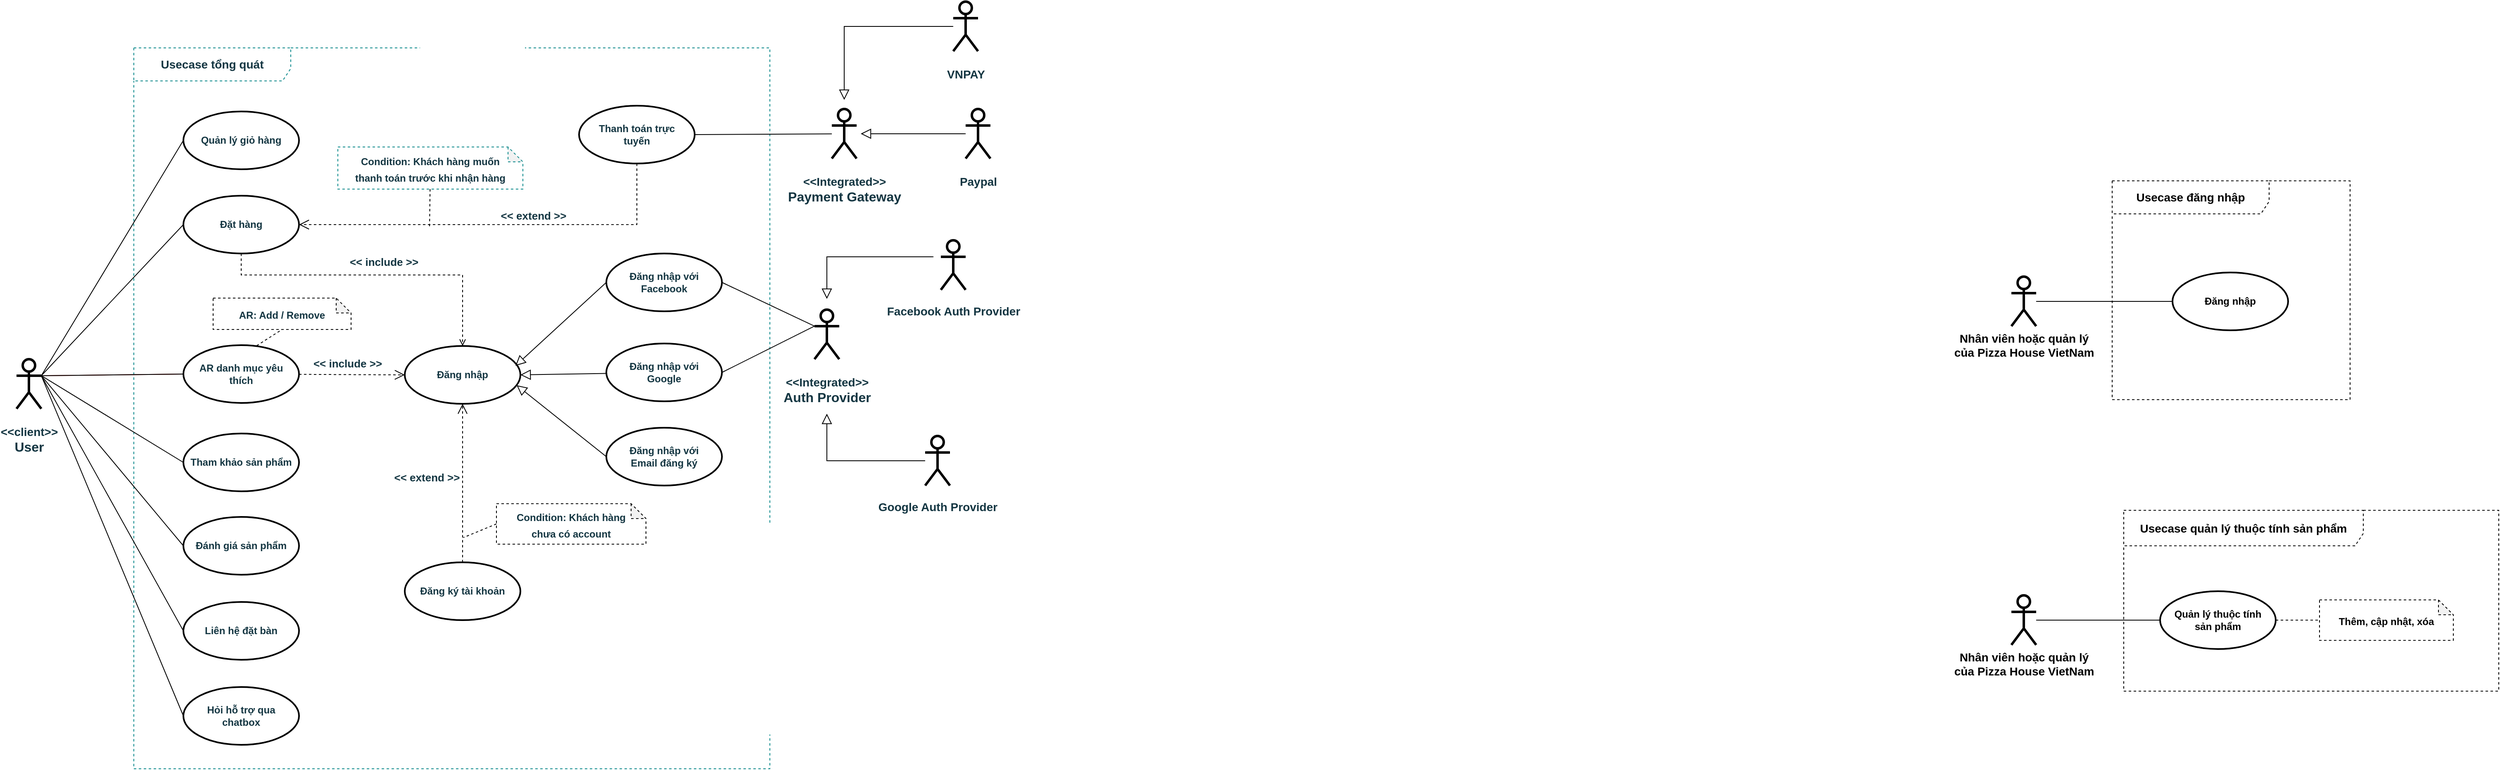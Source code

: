 <mxfile version="21.1.9" type="device" pages="8">
  <diagram name="use-case-diagram" id="CqUq1iM6CTlsbTxeexh8">
    <mxGraphModel dx="2250" dy="764" grid="0" gridSize="10" guides="1" tooltips="1" connect="1" arrows="1" fold="1" page="1" pageScale="1" pageWidth="850" pageHeight="1100" math="0" shadow="0">
      <root>
        <mxCell id="0" />
        <mxCell id="1" parent="0" />
        <mxCell id="zSlNMA9PzxtIgHNeEwXo-7" value="&lt;b&gt;&lt;font style=&quot;font-size: 14px;&quot;&gt;Usecase tổng quát&lt;/font&gt;&lt;/b&gt;" style="shape=umlFrame;whiteSpace=wrap;html=1;pointerEvents=0;strokeWidth=1;dashed=1;width=190;height=40;labelBackgroundColor=none;fillColor=#FFFFFF;strokeColor=#0F8B8D;fontColor=#143642;" parent="1" vertex="1">
          <mxGeometry x="60" y="94" width="770" height="873" as="geometry" />
        </mxCell>
        <mxCell id="zSlNMA9PzxtIgHNeEwXo-19" style="edgeStyle=none;rounded=0;orthogonalLoop=1;jettySize=auto;html=1;entryX=0;entryY=0.5;entryDx=0;entryDy=0;fontSize=14;endArrow=none;endFill=0;exitX=1;exitY=0.333;exitDx=0;exitDy=0;exitPerimeter=0;labelBackgroundColor=none;strokeColor=#000000;fontColor=default;" parent="1" source="zSlNMA9PzxtIgHNeEwXo-8" target="zSlNMA9PzxtIgHNeEwXo-14" edge="1">
          <mxGeometry relative="1" as="geometry" />
        </mxCell>
        <mxCell id="zSlNMA9PzxtIgHNeEwXo-20" style="edgeStyle=none;rounded=0;orthogonalLoop=1;jettySize=auto;html=1;entryX=0;entryY=0.5;entryDx=0;entryDy=0;fontSize=14;endArrow=none;endFill=0;exitX=1;exitY=0.333;exitDx=0;exitDy=0;exitPerimeter=0;labelBackgroundColor=none;strokeColor=#A8201A;fontColor=default;" parent="1" source="zSlNMA9PzxtIgHNeEwXo-8" target="zSlNMA9PzxtIgHNeEwXo-15" edge="1">
          <mxGeometry relative="1" as="geometry">
            <mxPoint x="-10" y="280" as="sourcePoint" />
          </mxGeometry>
        </mxCell>
        <mxCell id="zSlNMA9PzxtIgHNeEwXo-22" style="edgeStyle=none;rounded=0;orthogonalLoop=1;jettySize=auto;html=1;entryX=0;entryY=0.5;entryDx=0;entryDy=0;fontSize=14;endArrow=none;endFill=0;exitX=1;exitY=0.333;exitDx=0;exitDy=0;exitPerimeter=0;labelBackgroundColor=none;strokeColor=#000000;fontColor=default;" parent="1" source="zSlNMA9PzxtIgHNeEwXo-8" target="zSlNMA9PzxtIgHNeEwXo-21" edge="1">
          <mxGeometry relative="1" as="geometry" />
        </mxCell>
        <mxCell id="zSlNMA9PzxtIgHNeEwXo-34" style="edgeStyle=none;rounded=0;orthogonalLoop=1;jettySize=auto;html=1;entryX=0;entryY=0.5;entryDx=0;entryDy=0;fontSize=13;endArrow=none;endFill=0;endSize=10;exitX=1;exitY=0.333;exitDx=0;exitDy=0;exitPerimeter=0;labelBackgroundColor=none;strokeColor=#000000;fontColor=default;" parent="1" source="zSlNMA9PzxtIgHNeEwXo-8" target="zSlNMA9PzxtIgHNeEwXo-33" edge="1">
          <mxGeometry relative="1" as="geometry">
            <mxPoint y="290" as="sourcePoint" />
          </mxGeometry>
        </mxCell>
        <mxCell id="lXY_uKa04ZC0nf4-bPrN-1" style="edgeStyle=none;rounded=0;orthogonalLoop=1;jettySize=auto;html=1;entryX=0;entryY=0.5;entryDx=0;entryDy=0;strokeWidth=1;fontSize=12;endArrow=none;endFill=0;endSize=10;exitX=1;exitY=0.333;exitDx=0;exitDy=0;exitPerimeter=0;labelBackgroundColor=none;strokeColor=#000000;fontColor=default;" parent="1" source="zSlNMA9PzxtIgHNeEwXo-8" target="YOgT_igwnkxHHsPdcJ-T-1" edge="1">
          <mxGeometry relative="1" as="geometry" />
        </mxCell>
        <mxCell id="lXY_uKa04ZC0nf4-bPrN-2" style="edgeStyle=none;rounded=0;orthogonalLoop=1;jettySize=auto;html=1;entryX=0;entryY=0.5;entryDx=0;entryDy=0;strokeWidth=1;fontSize=12;endArrow=none;endFill=0;endSize=10;exitX=1;exitY=0.333;exitDx=0;exitDy=0;exitPerimeter=0;labelBackgroundColor=none;strokeColor=#000000;fontColor=default;" parent="1" source="zSlNMA9PzxtIgHNeEwXo-8" target="YOgT_igwnkxHHsPdcJ-T-2" edge="1">
          <mxGeometry relative="1" as="geometry" />
        </mxCell>
        <mxCell id="lXY_uKa04ZC0nf4-bPrN-9" style="edgeStyle=none;rounded=0;orthogonalLoop=1;jettySize=auto;html=1;entryX=0;entryY=0.5;entryDx=0;entryDy=0;strokeWidth=1;fontSize=14;endArrow=none;endFill=0;endSize=10;exitX=1;exitY=0.333;exitDx=0;exitDy=0;exitPerimeter=0;labelBackgroundColor=none;strokeColor=#000000;fontColor=default;" parent="1" source="zSlNMA9PzxtIgHNeEwXo-8" target="lXY_uKa04ZC0nf4-bPrN-7" edge="1">
          <mxGeometry relative="1" as="geometry" />
        </mxCell>
        <mxCell id="zSlNMA9PzxtIgHNeEwXo-8" value="&lt;p style=&quot;line-height: 150%;&quot;&gt;&lt;b style=&quot;&quot;&gt;&lt;span style=&quot;font-size: 14px;&quot;&gt;&amp;lt;&amp;lt;client&amp;gt;&amp;gt;&lt;/span&gt;&lt;br&gt;&lt;font style=&quot;font-size: 16px;&quot;&gt;User&lt;/font&gt;&lt;br&gt;&lt;/b&gt;&lt;/p&gt;" style="shape=umlActor;verticalLabelPosition=bottom;verticalAlign=top;html=1;strokeWidth=3;labelBackgroundColor=none;fillColor=#FFFFFF;strokeColor=#000000;fontColor=#143642;" parent="1" vertex="1">
          <mxGeometry x="-82" y="471" width="30" height="60" as="geometry" />
        </mxCell>
        <mxCell id="LTtqvlU_WD9wWFkRR4Lt-1" style="edgeStyle=orthogonalEdgeStyle;rounded=0;orthogonalLoop=1;jettySize=auto;html=1;entryX=0.5;entryY=0;entryDx=0;entryDy=0;dashed=1;endArrow=open;endFill=0;labelBackgroundColor=none;strokeColor=#000000;fontColor=default;" parent="1" source="zSlNMA9PzxtIgHNeEwXo-14" target="zSlNMA9PzxtIgHNeEwXo-23" edge="1">
          <mxGeometry relative="1" as="geometry">
            <Array as="points">
              <mxPoint x="190" y="369" />
              <mxPoint x="458" y="369" />
            </Array>
          </mxGeometry>
        </mxCell>
        <mxCell id="zSlNMA9PzxtIgHNeEwXo-14" value="&lt;b&gt;Đặt hàng&lt;/b&gt;" style="ellipse;whiteSpace=wrap;html=1;strokeWidth=2;labelBackgroundColor=none;fillColor=#FFFFFF;strokeColor=#000000;fontColor=#143642;" parent="1" vertex="1">
          <mxGeometry x="120" y="273" width="140" height="70" as="geometry" />
        </mxCell>
        <mxCell id="X0bX4ST263C5Q_bGEa1x-5" style="edgeStyle=none;rounded=0;orthogonalLoop=1;jettySize=auto;html=1;entryX=0;entryY=0.5;entryDx=0;entryDy=0;dashed=1;strokeWidth=1;fontSize=13;endArrow=open;endFill=0;endSize=10;labelBackgroundColor=none;strokeColor=#000000;fontColor=default;" parent="1" source="zSlNMA9PzxtIgHNeEwXo-15" target="zSlNMA9PzxtIgHNeEwXo-23" edge="1">
          <mxGeometry relative="1" as="geometry" />
        </mxCell>
        <mxCell id="X0bX4ST263C5Q_bGEa1x-6" style="edgeStyle=none;rounded=0;orthogonalLoop=1;jettySize=auto;html=1;entryX=0.5;entryY=1;entryDx=0;entryDy=0;entryPerimeter=0;dashed=1;strokeWidth=1;fontSize=13;endArrow=none;endFill=0;endSize=10;exitX=0.634;exitY=0.01;exitDx=0;exitDy=0;exitPerimeter=0;labelBackgroundColor=none;strokeColor=#000000;fontColor=default;" parent="1" source="zSlNMA9PzxtIgHNeEwXo-15" target="X0bX4ST263C5Q_bGEa1x-1" edge="1">
          <mxGeometry relative="1" as="geometry" />
        </mxCell>
        <mxCell id="zSlNMA9PzxtIgHNeEwXo-15" value="&lt;b&gt;AR danh mục yêu&lt;br&gt;thích&lt;br&gt;&lt;/b&gt;" style="ellipse;whiteSpace=wrap;html=1;strokeWidth=2;labelBackgroundColor=none;fillColor=#FFFFFF;strokeColor=#000000;fontColor=#143642;" parent="1" vertex="1">
          <mxGeometry x="120" y="454" width="140" height="70" as="geometry" />
        </mxCell>
        <mxCell id="zSlNMA9PzxtIgHNeEwXo-21" value="&lt;b&gt;Quản lý giỏ hàng&lt;/b&gt;" style="ellipse;whiteSpace=wrap;html=1;strokeWidth=2;labelBackgroundColor=none;fillColor=#FFFFFF;strokeColor=#000000;fontColor=#143642;" parent="1" vertex="1">
          <mxGeometry x="120" y="171" width="140" height="70" as="geometry" />
        </mxCell>
        <mxCell id="zSlNMA9PzxtIgHNeEwXo-23" value="&lt;b&gt;Đăng nhập&lt;/b&gt;" style="ellipse;whiteSpace=wrap;html=1;strokeWidth=2;labelBackgroundColor=none;fillColor=#FFFFFF;strokeColor=#000000;fontColor=#143642;" parent="1" vertex="1">
          <mxGeometry x="388" y="455" width="140" height="70" as="geometry" />
        </mxCell>
        <mxCell id="zSlNMA9PzxtIgHNeEwXo-25" value="&lt;font style=&quot;font-size: 13px;&quot;&gt;&lt;b style=&quot;font-size: 13px;&quot;&gt;&amp;lt;&amp;lt; include &amp;gt;&amp;gt;&lt;/b&gt;&lt;/font&gt;" style="text;html=1;strokeColor=none;fillColor=none;align=center;verticalAlign=middle;whiteSpace=wrap;rounded=0;fontSize=13;labelBackgroundColor=none;fontColor=#143642;" parent="1" vertex="1">
          <mxGeometry x="274" y="466" width="90" height="20" as="geometry" />
        </mxCell>
        <mxCell id="zSlNMA9PzxtIgHNeEwXo-28" style="edgeStyle=none;rounded=0;orthogonalLoop=1;jettySize=auto;html=1;fontSize=13;endArrow=block;endFill=0;endSize=10;exitX=0;exitY=0.5;exitDx=0;exitDy=0;entryX=0.957;entryY=0.343;entryDx=0;entryDy=0;entryPerimeter=0;labelBackgroundColor=none;strokeColor=#000000;fontColor=default;" parent="1" source="zSlNMA9PzxtIgHNeEwXo-27" target="zSlNMA9PzxtIgHNeEwXo-23" edge="1">
          <mxGeometry relative="1" as="geometry">
            <mxPoint x="657" y="371" as="targetPoint" />
            <Array as="points" />
          </mxGeometry>
        </mxCell>
        <mxCell id="zSlNMA9PzxtIgHNeEwXo-27" value="&lt;b&gt;Đăng nhập với Facebook&lt;/b&gt;" style="ellipse;whiteSpace=wrap;html=1;strokeWidth=2;labelBackgroundColor=none;fillColor=#FFFFFF;strokeColor=#000000;fontColor=#143642;" parent="1" vertex="1">
          <mxGeometry x="632" y="343" width="140" height="70" as="geometry" />
        </mxCell>
        <mxCell id="zSlNMA9PzxtIgHNeEwXo-30" style="edgeStyle=none;rounded=0;orthogonalLoop=1;jettySize=auto;html=1;entryX=1;entryY=0.5;entryDx=0;entryDy=0;fontSize=13;endArrow=block;endFill=0;endSize=10;labelBackgroundColor=none;strokeColor=#000000;fontColor=default;" parent="1" source="zSlNMA9PzxtIgHNeEwXo-29" target="zSlNMA9PzxtIgHNeEwXo-23" edge="1">
          <mxGeometry relative="1" as="geometry" />
        </mxCell>
        <mxCell id="zSlNMA9PzxtIgHNeEwXo-29" value="&lt;b&gt;Đăng nhập với &lt;br&gt;Google&lt;/b&gt;" style="ellipse;whiteSpace=wrap;html=1;strokeWidth=2;labelBackgroundColor=none;fillColor=#FFFFFF;strokeColor=#000000;fontColor=#143642;" parent="1" vertex="1">
          <mxGeometry x="632" y="452" width="140" height="70" as="geometry" />
        </mxCell>
        <mxCell id="zSlNMA9PzxtIgHNeEwXo-32" style="edgeStyle=none;rounded=0;orthogonalLoop=1;jettySize=auto;html=1;fontSize=13;endArrow=block;endFill=0;endSize=10;exitX=0;exitY=0.5;exitDx=0;exitDy=0;entryX=0.968;entryY=0.68;entryDx=0;entryDy=0;entryPerimeter=0;labelBackgroundColor=none;strokeColor=#000000;fontColor=default;" parent="1" source="zSlNMA9PzxtIgHNeEwXo-31" target="zSlNMA9PzxtIgHNeEwXo-23" edge="1">
          <mxGeometry relative="1" as="geometry">
            <mxPoint x="547" y="498" as="targetPoint" />
          </mxGeometry>
        </mxCell>
        <mxCell id="zSlNMA9PzxtIgHNeEwXo-31" value="&lt;b&gt;Đăng nhập với &lt;br&gt;Email đăng ký&lt;br&gt;&lt;/b&gt;" style="ellipse;whiteSpace=wrap;html=1;strokeWidth=2;labelBackgroundColor=none;fillColor=#FFFFFF;strokeColor=#000000;fontColor=#143642;" parent="1" vertex="1">
          <mxGeometry x="632" y="554" width="140" height="70" as="geometry" />
        </mxCell>
        <mxCell id="zSlNMA9PzxtIgHNeEwXo-33" value="&lt;b&gt;Liên hệ đặt bàn&lt;br&gt;&lt;/b&gt;" style="ellipse;whiteSpace=wrap;html=1;strokeWidth=2;labelBackgroundColor=none;fillColor=#FFFFFF;strokeColor=#000000;fontColor=#143642;" parent="1" vertex="1">
          <mxGeometry x="120" y="765" width="140" height="70" as="geometry" />
        </mxCell>
        <mxCell id="YOgT_igwnkxHHsPdcJ-T-1" value="&lt;b&gt;Đánh giá sản phẩm&lt;/b&gt;" style="ellipse;whiteSpace=wrap;html=1;strokeWidth=2;labelBackgroundColor=none;fillColor=#FFFFFF;strokeColor=#000000;fontColor=#143642;" parent="1" vertex="1">
          <mxGeometry x="120" y="662" width="140" height="70" as="geometry" />
        </mxCell>
        <mxCell id="YOgT_igwnkxHHsPdcJ-T-2" value="&lt;b&gt;Tham khảo sản phẩm&lt;/b&gt;" style="ellipse;whiteSpace=wrap;html=1;strokeWidth=2;labelBackgroundColor=none;fillColor=#FFFFFF;strokeColor=#000000;fontColor=#143642;" parent="1" vertex="1">
          <mxGeometry x="120" y="561" width="140" height="70" as="geometry" />
        </mxCell>
        <mxCell id="YOgT_igwnkxHHsPdcJ-T-4" style="edgeStyle=none;rounded=0;orthogonalLoop=1;jettySize=auto;html=1;entryX=0.5;entryY=1;entryDx=0;entryDy=0;fontSize=13;endArrow=open;endFill=0;endSize=10;dashed=1;labelBackgroundColor=none;strokeColor=#000000;fontColor=default;" parent="1" source="YOgT_igwnkxHHsPdcJ-T-3" target="zSlNMA9PzxtIgHNeEwXo-23" edge="1">
          <mxGeometry relative="1" as="geometry" />
        </mxCell>
        <mxCell id="YOgT_igwnkxHHsPdcJ-T-3" value="&lt;b&gt;Đăng ký tài khoản&lt;/b&gt;" style="ellipse;whiteSpace=wrap;html=1;strokeWidth=2;labelBackgroundColor=none;fillColor=#FFFFFF;strokeColor=#000000;fontColor=#143642;" parent="1" vertex="1">
          <mxGeometry x="388" y="717" width="140" height="70" as="geometry" />
        </mxCell>
        <mxCell id="vb1Q7BppUTgoBwNw972B-1" value="&lt;font style=&quot;font-size: 13px;&quot;&gt;&lt;b style=&quot;font-size: 13px;&quot;&gt;&amp;lt;&amp;lt; extend &amp;gt;&amp;gt;&lt;/b&gt;&lt;/font&gt;" style="text;html=1;strokeColor=none;fillColor=none;align=center;verticalAlign=middle;whiteSpace=wrap;rounded=0;fontSize=13;labelBackgroundColor=none;fontColor=#143642;" parent="1" vertex="1">
          <mxGeometry x="370" y="604" width="90" height="20" as="geometry" />
        </mxCell>
        <mxCell id="vb1Q7BppUTgoBwNw972B-4" style="edgeStyle=none;rounded=0;orthogonalLoop=1;jettySize=auto;html=1;entryX=1;entryY=0.5;entryDx=0;entryDy=0;fontSize=16;endArrow=none;endFill=0;endSize=10;exitX=0;exitY=0.333;exitDx=0;exitDy=0;exitPerimeter=0;labelBackgroundColor=none;strokeColor=#000000;fontColor=default;" parent="1" source="vb1Q7BppUTgoBwNw972B-3" target="zSlNMA9PzxtIgHNeEwXo-27" edge="1">
          <mxGeometry relative="1" as="geometry" />
        </mxCell>
        <mxCell id="lXY_uKa04ZC0nf4-bPrN-24" style="edgeStyle=none;rounded=0;orthogonalLoop=1;jettySize=auto;html=1;entryX=1;entryY=0.5;entryDx=0;entryDy=0;strokeWidth=1;fontSize=14;endArrow=none;endFill=0;endSize=10;exitX=0;exitY=0.333;exitDx=0;exitDy=0;exitPerimeter=0;labelBackgroundColor=none;strokeColor=#000000;fontColor=default;" parent="1" source="vb1Q7BppUTgoBwNw972B-3" target="zSlNMA9PzxtIgHNeEwXo-29" edge="1">
          <mxGeometry relative="1" as="geometry" />
        </mxCell>
        <mxCell id="vb1Q7BppUTgoBwNw972B-3" value="&lt;p style=&quot;line-height: 150%;&quot;&gt;&lt;b style=&quot;&quot;&gt;&lt;span style=&quot;font-size: 14px;&quot;&gt;&amp;lt;&amp;lt;Integrated&amp;gt;&amp;gt;&lt;/span&gt;&lt;br&gt;&lt;font style=&quot;font-size: 16px;&quot;&gt;Auth Provider&lt;/font&gt;&lt;br&gt;&lt;/b&gt;&lt;/p&gt;" style="shape=umlActor;verticalLabelPosition=bottom;verticalAlign=top;html=1;strokeWidth=3;labelBackgroundColor=none;fillColor=#FFFFFF;strokeColor=#000000;fontColor=#143642;" parent="1" vertex="1">
          <mxGeometry x="884" y="411" width="30" height="60" as="geometry" />
        </mxCell>
        <mxCell id="vb1Q7BppUTgoBwNw972B-16" style="edgeStyle=none;rounded=0;orthogonalLoop=1;jettySize=auto;html=1;strokeWidth=1;fontSize=12;endArrow=none;endFill=0;endSize=10;dashed=1;exitX=0;exitY=0.5;exitDx=0;exitDy=0;exitPerimeter=0;labelBackgroundColor=none;strokeColor=#000000;fontColor=default;" parent="1" source="vb1Q7BppUTgoBwNw972B-8" edge="1">
          <mxGeometry relative="1" as="geometry">
            <mxPoint x="459" y="687" as="targetPoint" />
            <Array as="points" />
          </mxGeometry>
        </mxCell>
        <mxCell id="vb1Q7BppUTgoBwNw972B-8" value="&lt;b style=&quot;font-size: 12px;&quot;&gt;Condition: Khách hàng&lt;br&gt;chưa có account&lt;/b&gt;" style="shape=note;whiteSpace=wrap;html=1;backgroundOutline=1;darkOpacity=0.05;strokeWidth=1;fontSize=16;size=18;dashed=1;labelBackgroundColor=none;fillColor=#FFFFFF;strokeColor=#000000;fontColor=#143642;" parent="1" vertex="1">
          <mxGeometry x="499" y="646" width="181" height="49" as="geometry" />
        </mxCell>
        <mxCell id="lXY_uKa04ZC0nf4-bPrN-27" style="edgeStyle=none;rounded=0;orthogonalLoop=1;jettySize=auto;html=1;strokeWidth=1;fontSize=14;endArrow=block;endFill=0;endSize=10;labelBackgroundColor=none;strokeColor=#000000;fontColor=default;" parent="1" edge="1">
          <mxGeometry relative="1" as="geometry">
            <mxPoint x="1028" y="347" as="sourcePoint" />
            <mxPoint x="899" y="398" as="targetPoint" />
            <Array as="points">
              <mxPoint x="899" y="347" />
            </Array>
          </mxGeometry>
        </mxCell>
        <mxCell id="vb1Q7BppUTgoBwNw972B-14" value="&lt;p style=&quot;line-height: 130%;&quot;&gt;&lt;font style=&quot;font-size: 14px;&quot;&gt;&lt;b&gt;Facebook Auth Provider&lt;/b&gt;&lt;/font&gt;&lt;/p&gt;" style="shape=umlActor;verticalLabelPosition=bottom;verticalAlign=top;html=1;strokeWidth=3;labelBackgroundColor=none;fillColor=#FFFFFF;strokeColor=#000000;fontColor=#143642;" parent="1" vertex="1">
          <mxGeometry x="1037" y="327" width="30" height="60" as="geometry" />
        </mxCell>
        <mxCell id="lXY_uKa04ZC0nf4-bPrN-4" style="edgeStyle=none;rounded=0;orthogonalLoop=1;jettySize=auto;html=1;strokeWidth=1;fontSize=12;endArrow=open;endFill=0;endSize=10;dashed=1;labelBackgroundColor=none;strokeColor=#000000;fontColor=default;" parent="1" source="lXY_uKa04ZC0nf4-bPrN-3" target="zSlNMA9PzxtIgHNeEwXo-14" edge="1">
          <mxGeometry relative="1" as="geometry">
            <Array as="points">
              <mxPoint x="669" y="308" />
            </Array>
          </mxGeometry>
        </mxCell>
        <mxCell id="lXY_uKa04ZC0nf4-bPrN-3" value="&lt;b&gt;Thanh toán trực &lt;br&gt;tuyến&lt;/b&gt;" style="ellipse;whiteSpace=wrap;html=1;strokeWidth=2;labelBackgroundColor=none;fillColor=#FFFFFF;strokeColor=#000000;fontColor=#143642;" parent="1" vertex="1">
          <mxGeometry x="599" y="164" width="140" height="70" as="geometry" />
        </mxCell>
        <mxCell id="lXY_uKa04ZC0nf4-bPrN-5" value="&lt;font style=&quot;font-size: 13px;&quot;&gt;&lt;b style=&quot;font-size: 13px;&quot;&gt;&amp;lt;&amp;lt; extend &amp;gt;&amp;gt;&lt;/b&gt;&lt;/font&gt;" style="text;html=1;strokeColor=none;fillColor=none;align=center;verticalAlign=middle;whiteSpace=wrap;rounded=0;fontSize=13;labelBackgroundColor=none;fontColor=#143642;" parent="1" vertex="1">
          <mxGeometry x="499" y="287" width="90" height="20" as="geometry" />
        </mxCell>
        <mxCell id="lXY_uKa04ZC0nf4-bPrN-18" style="edgeStyle=none;rounded=0;orthogonalLoop=1;jettySize=auto;html=1;strokeWidth=1;fontSize=14;endArrow=none;endFill=0;endSize=10;dashed=1;labelBackgroundColor=none;strokeColor=#000000;fontColor=default;" parent="1" source="lXY_uKa04ZC0nf4-bPrN-6" edge="1">
          <mxGeometry relative="1" as="geometry">
            <mxPoint x="418" y="311" as="targetPoint" />
          </mxGeometry>
        </mxCell>
        <mxCell id="lXY_uKa04ZC0nf4-bPrN-6" value="&lt;b style=&quot;font-size: 12px;&quot;&gt;Condition: Khách hàng muốn &lt;br&gt;thanh toán trước khi nhận hàng&lt;br&gt;&lt;/b&gt;" style="shape=note;whiteSpace=wrap;html=1;backgroundOutline=1;darkOpacity=0.05;strokeWidth=1;fontSize=16;size=18;dashed=1;labelBackgroundColor=none;fillColor=#FFFFFF;strokeColor=#0F8B8D;fontColor=#143642;" parent="1" vertex="1">
          <mxGeometry x="307" y="214" width="224" height="51" as="geometry" />
        </mxCell>
        <mxCell id="lXY_uKa04ZC0nf4-bPrN-7" value="&lt;b&gt;Hỏi hỗ trợ&amp;nbsp;qua &lt;br&gt;chatbox&lt;br&gt;&lt;/b&gt;" style="ellipse;whiteSpace=wrap;html=1;strokeWidth=2;labelBackgroundColor=none;fillColor=#FFFFFF;strokeColor=#000000;fontColor=#143642;" parent="1" vertex="1">
          <mxGeometry x="120" y="868" width="140" height="70" as="geometry" />
        </mxCell>
        <mxCell id="lXY_uKa04ZC0nf4-bPrN-20" style="edgeStyle=none;rounded=0;orthogonalLoop=1;jettySize=auto;html=1;entryX=1;entryY=0.5;entryDx=0;entryDy=0;strokeWidth=1;fontSize=14;endArrow=none;endFill=0;endSize=10;labelBackgroundColor=none;strokeColor=#000000;fontColor=default;" parent="1" source="lXY_uKa04ZC0nf4-bPrN-19" target="lXY_uKa04ZC0nf4-bPrN-3" edge="1">
          <mxGeometry relative="1" as="geometry" />
        </mxCell>
        <mxCell id="lXY_uKa04ZC0nf4-bPrN-19" value="&lt;p style=&quot;line-height: 150%;&quot;&gt;&lt;b style=&quot;&quot;&gt;&lt;span style=&quot;font-size: 14px;&quot;&gt;&amp;lt;&amp;lt;Integrated&amp;gt;&amp;gt;&lt;/span&gt;&lt;br&gt;&lt;span style=&quot;font-size: 16px;&quot;&gt;Payment Gateway&lt;/span&gt;&lt;/b&gt;&lt;/p&gt;" style="shape=umlActor;verticalLabelPosition=bottom;verticalAlign=top;html=1;strokeWidth=3;labelBackgroundColor=none;fillColor=#FFFFFF;strokeColor=#000000;fontColor=#143642;" parent="1" vertex="1">
          <mxGeometry x="905" y="168" width="30" height="60" as="geometry" />
        </mxCell>
        <mxCell id="lXY_uKa04ZC0nf4-bPrN-30" style="edgeStyle=none;rounded=0;orthogonalLoop=1;jettySize=auto;html=1;strokeWidth=1;fontSize=14;endArrow=block;endFill=0;endSize=10;labelBackgroundColor=none;strokeColor=#000000;fontColor=default;" parent="1" source="lXY_uKa04ZC0nf4-bPrN-21" edge="1">
          <mxGeometry relative="1" as="geometry">
            <mxPoint x="920" y="157" as="targetPoint" />
            <Array as="points">
              <mxPoint x="920" y="68" />
            </Array>
          </mxGeometry>
        </mxCell>
        <mxCell id="lXY_uKa04ZC0nf4-bPrN-21" value="&lt;p style=&quot;line-height: 150%;&quot;&gt;&lt;span style=&quot;font-size: 14px;&quot;&gt;&lt;b&gt;VNPAY&lt;/b&gt;&lt;/span&gt;&lt;/p&gt;" style="shape=umlActor;verticalLabelPosition=bottom;verticalAlign=top;html=1;strokeWidth=3;labelBackgroundColor=none;fillColor=#FFFFFF;strokeColor=#000000;fontColor=#143642;" parent="1" vertex="1">
          <mxGeometry x="1052" y="38" width="30" height="60" as="geometry" />
        </mxCell>
        <mxCell id="lXY_uKa04ZC0nf4-bPrN-28" style="edgeStyle=none;rounded=0;orthogonalLoop=1;jettySize=auto;html=1;strokeWidth=1;fontSize=14;endArrow=block;endFill=0;endSize=10;labelBackgroundColor=none;strokeColor=#000000;fontColor=default;" parent="1" source="lXY_uKa04ZC0nf4-bPrN-25" edge="1">
          <mxGeometry relative="1" as="geometry">
            <mxPoint x="899" y="537" as="targetPoint" />
            <Array as="points">
              <mxPoint x="899" y="594" />
            </Array>
          </mxGeometry>
        </mxCell>
        <mxCell id="lXY_uKa04ZC0nf4-bPrN-25" value="&lt;p style=&quot;line-height: 130%;&quot;&gt;&lt;b&gt;&lt;font style=&quot;font-size: 14px;&quot;&gt;Google Auth Provider&lt;/font&gt;&lt;/b&gt;&lt;/p&gt;" style="shape=umlActor;verticalLabelPosition=bottom;verticalAlign=top;html=1;strokeWidth=3;labelBackgroundColor=none;fillColor=#FFFFFF;strokeColor=#000000;fontColor=#143642;" parent="1" vertex="1">
          <mxGeometry x="1018" y="564" width="30" height="60" as="geometry" />
        </mxCell>
        <mxCell id="lXY_uKa04ZC0nf4-bPrN-33" style="edgeStyle=none;rounded=0;orthogonalLoop=1;jettySize=auto;html=1;strokeWidth=1;fontSize=14;endArrow=block;endFill=0;endSize=10;labelBackgroundColor=none;strokeColor=#000000;fontColor=default;" parent="1" source="lXY_uKa04ZC0nf4-bPrN-31" edge="1">
          <mxGeometry relative="1" as="geometry">
            <mxPoint x="940" y="198" as="targetPoint" />
          </mxGeometry>
        </mxCell>
        <mxCell id="lXY_uKa04ZC0nf4-bPrN-31" value="&lt;p style=&quot;line-height: 150%;&quot;&gt;&lt;span style=&quot;font-size: 14px;&quot;&gt;&lt;b&gt;Paypal&lt;/b&gt;&lt;/span&gt;&lt;/p&gt;" style="shape=umlActor;verticalLabelPosition=bottom;verticalAlign=top;html=1;strokeWidth=3;labelBackgroundColor=none;fillColor=#FFFFFF;strokeColor=#000000;fontColor=#143642;" parent="1" vertex="1">
          <mxGeometry x="1067" y="168" width="30" height="60" as="geometry" />
        </mxCell>
        <mxCell id="X0bX4ST263C5Q_bGEa1x-1" value="&lt;b style=&quot;font-size: 12px;&quot;&gt;AR: Add / Remove&lt;br&gt;&lt;/b&gt;" style="shape=note;whiteSpace=wrap;html=1;backgroundOutline=1;darkOpacity=0.05;strokeWidth=1;fontSize=16;size=18;dashed=1;labelBackgroundColor=none;fillColor=#FFFFFF;strokeColor=#000000;fontColor=#143642;" parent="1" vertex="1">
          <mxGeometry x="156" y="397" width="167" height="38" as="geometry" />
        </mxCell>
        <mxCell id="KnHkoj--6h09xzsE58nw-1" value="&lt;font style=&quot;font-size: 13px;&quot;&gt;&lt;b style=&quot;font-size: 13px;&quot;&gt;&amp;lt;&amp;lt; include &amp;gt;&amp;gt;&lt;/b&gt;&lt;/font&gt;" style="text;html=1;strokeColor=none;fillColor=none;align=center;verticalAlign=middle;whiteSpace=wrap;rounded=0;fontSize=13;labelBackgroundColor=none;fontColor=#143642;" parent="1" vertex="1">
          <mxGeometry x="318" y="343" width="90" height="20" as="geometry" />
        </mxCell>
        <mxCell id="yBGfNwqD_FNPZNkTxRP6-6" style="edgeStyle=none;rounded=0;orthogonalLoop=1;jettySize=auto;html=1;entryX=0;entryY=0.5;entryDx=0;entryDy=0;fontSize=14;endArrow=none;endFill=0;exitX=1;exitY=0.333;exitDx=0;exitDy=0;exitPerimeter=0;labelBackgroundColor=none;strokeColor=#000000;fontColor=default;" parent="1" edge="1">
          <mxGeometry relative="1" as="geometry">
            <mxPoint x="-52" y="491" as="sourcePoint" />
            <mxPoint x="120" y="489" as="targetPoint" />
          </mxGeometry>
        </mxCell>
        <mxCell id="yBGfNwqD_FNPZNkTxRP6-7" value="&lt;b&gt;&lt;font style=&quot;font-size: 14px;&quot;&gt;Usecase đăng nhập&lt;/font&gt;&lt;/b&gt;" style="shape=umlFrame;whiteSpace=wrap;html=1;pointerEvents=0;strokeWidth=1;dashed=1;width=190;height=40;labelBackgroundColor=none;fillColor=#FFFFFF;strokeColor=#000000;fontColor=#000000;" parent="1" vertex="1">
          <mxGeometry x="2455" y="255" width="288" height="265" as="geometry" />
        </mxCell>
        <mxCell id="yBGfNwqD_FNPZNkTxRP6-10" style="edgeStyle=orthogonalEdgeStyle;rounded=0;orthogonalLoop=1;jettySize=auto;html=1;entryX=0;entryY=0.5;entryDx=0;entryDy=0;endArrow=none;endFill=0;fontColor=#000000;" parent="1" source="yBGfNwqD_FNPZNkTxRP6-8" target="yBGfNwqD_FNPZNkTxRP6-9" edge="1">
          <mxGeometry relative="1" as="geometry" />
        </mxCell>
        <mxCell id="yBGfNwqD_FNPZNkTxRP6-8" value="&lt;span style=&quot;font-size: 14px;&quot;&gt;&lt;b&gt;&lt;font&gt;Nhân viên hoặc quản lý&lt;br&gt;của Pizza House VietNam&lt;/font&gt;&lt;/b&gt;&lt;br&gt;&lt;/span&gt;" style="shape=umlActor;verticalLabelPosition=bottom;verticalAlign=top;html=1;strokeWidth=3;labelBackgroundColor=none;fillColor=#FFFFFF;strokeColor=#000000;fontColor=#000000;" parent="1" vertex="1">
          <mxGeometry x="2333" y="371" width="30" height="60" as="geometry" />
        </mxCell>
        <mxCell id="yBGfNwqD_FNPZNkTxRP6-9" value="&lt;b&gt;Đăng nhập&lt;/b&gt;" style="ellipse;whiteSpace=wrap;html=1;strokeWidth=2;labelBackgroundColor=none;fillColor=#FFFFFF;strokeColor=#000000;fontColor=#000000;" parent="1" vertex="1">
          <mxGeometry x="2528" y="366" width="140" height="70" as="geometry" />
        </mxCell>
        <mxCell id="yBGfNwqD_FNPZNkTxRP6-11" value="&lt;b&gt;&lt;font style=&quot;font-size: 14px;&quot;&gt;Usecase quản lý thuộc tính sản phẩm&lt;/font&gt;&lt;/b&gt;" style="shape=umlFrame;whiteSpace=wrap;html=1;pointerEvents=0;strokeWidth=1;dashed=1;width=290;height=43;labelBackgroundColor=none;fillColor=#FFFFFF;strokeColor=#000000;fontColor=#000000;" parent="1" vertex="1">
          <mxGeometry x="2469" y="654" width="454" height="219" as="geometry" />
        </mxCell>
        <mxCell id="yBGfNwqD_FNPZNkTxRP6-12" style="edgeStyle=orthogonalEdgeStyle;rounded=0;orthogonalLoop=1;jettySize=auto;html=1;entryX=0;entryY=0.5;entryDx=0;entryDy=0;endArrow=none;endFill=0;fontColor=#000000;" parent="1" source="yBGfNwqD_FNPZNkTxRP6-13" target="yBGfNwqD_FNPZNkTxRP6-14" edge="1">
          <mxGeometry relative="1" as="geometry" />
        </mxCell>
        <mxCell id="yBGfNwqD_FNPZNkTxRP6-13" value="&lt;span style=&quot;font-size: 14px;&quot;&gt;&lt;b&gt;Nhân viên hoặc quản lý&lt;br&gt;của Pizza House VietNam&lt;/b&gt;&lt;br&gt;&lt;/span&gt;" style="shape=umlActor;verticalLabelPosition=bottom;verticalAlign=top;html=1;strokeWidth=3;labelBackgroundColor=none;fillColor=#FFFFFF;strokeColor=#000000;fontColor=#000000;" parent="1" vertex="1">
          <mxGeometry x="2333" y="757" width="30" height="60" as="geometry" />
        </mxCell>
        <mxCell id="yBGfNwqD_FNPZNkTxRP6-16" style="edgeStyle=orthogonalEdgeStyle;rounded=0;orthogonalLoop=1;jettySize=auto;html=1;entryX=0;entryY=0.5;entryDx=0;entryDy=0;entryPerimeter=0;endArrow=none;endFill=0;dashed=1;fontColor=#000000;" parent="1" source="yBGfNwqD_FNPZNkTxRP6-14" target="yBGfNwqD_FNPZNkTxRP6-15" edge="1">
          <mxGeometry relative="1" as="geometry" />
        </mxCell>
        <mxCell id="yBGfNwqD_FNPZNkTxRP6-14" value="&lt;b&gt;Quản lý thuộc tính &lt;br&gt;sản phẩm&lt;/b&gt;" style="ellipse;whiteSpace=wrap;html=1;strokeWidth=2;labelBackgroundColor=none;fillColor=#FFFFFF;strokeColor=#000000;fontColor=#000000;" parent="1" vertex="1">
          <mxGeometry x="2513" y="752" width="140" height="70" as="geometry" />
        </mxCell>
        <mxCell id="yBGfNwqD_FNPZNkTxRP6-15" value="&lt;span style=&quot;font-size: 12px;&quot;&gt;&lt;b&gt;Thêm, cập nhật, xóa&lt;/b&gt;&lt;/span&gt;" style="shape=note;whiteSpace=wrap;html=1;backgroundOutline=1;darkOpacity=0.05;strokeWidth=1;fontSize=16;size=18;dashed=1;labelBackgroundColor=none;fillColor=#FFFFFF;strokeColor=#000000;fontColor=#000000;" parent="1" vertex="1">
          <mxGeometry x="2706" y="762.5" width="162" height="49" as="geometry" />
        </mxCell>
      </root>
    </mxGraphModel>
  </diagram>
  <diagram id="ru06AR8-WfYnDlmTg57K" name="activity-diagram">
    <mxGraphModel dx="2625" dy="1433" grid="0" gridSize="10" guides="1" tooltips="1" connect="1" arrows="1" fold="1" page="1" pageScale="1" pageWidth="850" pageHeight="1100" math="0" shadow="0">
      <root>
        <mxCell id="0" />
        <mxCell id="1" parent="0" />
        <mxCell id="lRPQb9M1Er70qj3W2z1U-1" value="" style="swimlane;childLayout=stackLayout;resizeParent=1;resizeParentMax=0;startSize=0;html=1;dashed=1;fillColor=#FFFFFF;" parent="1" vertex="1">
          <mxGeometry x="162" y="60" width="782" height="700" as="geometry" />
        </mxCell>
        <mxCell id="lRPQb9M1Er70qj3W2z1U-2" value="Nhân viên, quản lý của Pizza House VN" style="swimlane;startSize=27;html=1;dashed=1;dashPattern=8 8;" parent="lRPQb9M1Er70qj3W2z1U-1" vertex="1">
          <mxGeometry width="317" height="700" as="geometry" />
        </mxCell>
        <mxCell id="lRPQb9M1Er70qj3W2z1U-6" value="" style="ellipse;html=1;shape=startState;fillColor=#000000;strokeColor=#000000;" parent="lRPQb9M1Er70qj3W2z1U-2" vertex="1">
          <mxGeometry x="192" y="43" width="30" height="30" as="geometry" />
        </mxCell>
        <mxCell id="lRPQb9M1Er70qj3W2z1U-7" value="" style="edgeStyle=orthogonalEdgeStyle;html=1;verticalAlign=bottom;endArrow=open;endSize=6;strokeColor=#000000;rounded=0;entryX=0.5;entryY=0;entryDx=0;entryDy=0;" parent="lRPQb9M1Er70qj3W2z1U-2" source="lRPQb9M1Er70qj3W2z1U-6" target="lRPQb9M1Er70qj3W2z1U-8" edge="1">
          <mxGeometry relative="1" as="geometry">
            <mxPoint x="207" y="101" as="targetPoint" />
          </mxGeometry>
        </mxCell>
        <mxCell id="lRPQb9M1Er70qj3W2z1U-8" value="&lt;font style=&quot;font-size: 11px;&quot;&gt;1.Vào trang đăng nhập&lt;/font&gt;" style="rounded=1;whiteSpace=wrap;html=1;arcSize=40;fontColor=#000000;fillColor=#FFFFFF;strokeColor=#000000;" parent="lRPQb9M1Er70qj3W2z1U-2" vertex="1">
          <mxGeometry x="147" y="103" width="120" height="40" as="geometry" />
        </mxCell>
        <mxCell id="lRPQb9M1Er70qj3W2z1U-12" style="edgeStyle=orthogonalEdgeStyle;rounded=0;orthogonalLoop=1;jettySize=auto;html=1;entryX=0.5;entryY=0;entryDx=0;entryDy=0;endArrow=open;endFill=0;" parent="lRPQb9M1Er70qj3W2z1U-2" source="lRPQb9M1Er70qj3W2z1U-10" target="lRPQb9M1Er70qj3W2z1U-11" edge="1">
          <mxGeometry relative="1" as="geometry" />
        </mxCell>
        <mxCell id="lRPQb9M1Er70qj3W2z1U-23" style="edgeStyle=orthogonalEdgeStyle;rounded=0;orthogonalLoop=1;jettySize=auto;html=1;entryX=1;entryY=0.45;entryDx=0;entryDy=0;entryPerimeter=0;endArrow=none;endFill=0;dashed=1;" parent="lRPQb9M1Er70qj3W2z1U-2" source="lRPQb9M1Er70qj3W2z1U-10" target="lRPQb9M1Er70qj3W2z1U-22" edge="1">
          <mxGeometry relative="1" as="geometry" />
        </mxCell>
        <mxCell id="lRPQb9M1Er70qj3W2z1U-10" value="&lt;span style=&quot;font-size: 11px;&quot;&gt;3. Nhập thông tin &lt;br&gt;đăng nhập&lt;/span&gt;" style="rounded=1;whiteSpace=wrap;html=1;arcSize=40;fontColor=#000000;fillColor=#FFFFFF;strokeColor=#000000;" parent="lRPQb9M1Er70qj3W2z1U-2" vertex="1">
          <mxGeometry x="147" y="192" width="120" height="40" as="geometry" />
        </mxCell>
        <mxCell id="lRPQb9M1Er70qj3W2z1U-11" value="&lt;span style=&quot;font-size: 11px;&quot;&gt;4. click nút đăng nhập&lt;/span&gt;" style="rounded=1;whiteSpace=wrap;html=1;arcSize=40;fontColor=#000000;fillColor=#FFFFFF;strokeColor=#000000;" parent="lRPQb9M1Er70qj3W2z1U-2" vertex="1">
          <mxGeometry x="147" y="271" width="120" height="40" as="geometry" />
        </mxCell>
        <mxCell id="lRPQb9M1Er70qj3W2z1U-22" value="&lt;font style=&quot;font-size: 10px;&quot;&gt;- Mã nhân viên&lt;br&gt;- Mật khẩu&lt;/font&gt;" style="shape=note;size=10;whiteSpace=wrap;html=1;align=left;" parent="lRPQb9M1Er70qj3W2z1U-2" vertex="1">
          <mxGeometry x="20" y="192" width="86" height="44" as="geometry" />
        </mxCell>
        <mxCell id="lRPQb9M1Er70qj3W2z1U-52" value="&lt;b&gt;Bắt đầu&lt;/b&gt;" style="text;html=1;strokeColor=none;fillColor=none;align=center;verticalAlign=middle;whiteSpace=wrap;rounded=0;" parent="lRPQb9M1Er70qj3W2z1U-2" vertex="1">
          <mxGeometry x="131" y="43" width="60" height="30" as="geometry" />
        </mxCell>
        <mxCell id="lRPQb9M1Er70qj3W2z1U-3" value="Hệ thống quản lý nhà hàng Pizza House VN" style="swimlane;startSize=27;html=1;dashed=1;dashPattern=8 8;" parent="lRPQb9M1Er70qj3W2z1U-1" vertex="1">
          <mxGeometry x="317" width="465" height="700" as="geometry">
            <mxRectangle x="120" y="20" width="32" height="460" as="alternateBounds" />
          </mxGeometry>
        </mxCell>
        <mxCell id="lRPQb9M1Er70qj3W2z1U-13" value="&lt;span style=&quot;font-size: 11px;&quot;&gt;2. Hiển thị trang &lt;br&gt;đăng nhập&lt;/span&gt;" style="rounded=1;whiteSpace=wrap;html=1;arcSize=40;fontColor=#000000;fillColor=#FFFFFF;strokeColor=#000000;" parent="lRPQb9M1Er70qj3W2z1U-3" vertex="1">
          <mxGeometry x="66" y="103" width="120" height="40" as="geometry" />
        </mxCell>
        <mxCell id="lRPQb9M1Er70qj3W2z1U-21" style="edgeStyle=orthogonalEdgeStyle;rounded=0;orthogonalLoop=1;jettySize=auto;html=1;entryX=0.5;entryY=0;entryDx=0;entryDy=0;endArrow=open;endFill=0;" parent="lRPQb9M1Er70qj3W2z1U-3" source="lRPQb9M1Er70qj3W2z1U-16" target="lRPQb9M1Er70qj3W2z1U-18" edge="1">
          <mxGeometry relative="1" as="geometry" />
        </mxCell>
        <mxCell id="lRPQb9M1Er70qj3W2z1U-16" value="&lt;span style=&quot;font-size: 11px;&quot;&gt;5. Kiểm tra thông tin&lt;br&gt;đăng nhập&lt;br&gt;&lt;/span&gt;" style="rounded=1;whiteSpace=wrap;html=1;arcSize=40;fontColor=#000000;fillColor=#FFFFFF;strokeColor=#000000;" parent="lRPQb9M1Er70qj3W2z1U-3" vertex="1">
          <mxGeometry x="66" y="271" width="120" height="40" as="geometry" />
        </mxCell>
        <mxCell id="lRPQb9M1Er70qj3W2z1U-18" value="&lt;font style=&quot;font-size: 11px;&quot;&gt;Thông tin đăng &lt;br&gt;nhập hợp lệ?&lt;/font&gt;" style="rhombus;whiteSpace=wrap;html=1;fontColor=#000000;fillColor=#FFFFFF;strokeColor=#000000;" parent="lRPQb9M1Er70qj3W2z1U-3" vertex="1">
          <mxGeometry x="43" y="348" width="166" height="67" as="geometry" />
        </mxCell>
        <mxCell id="lRPQb9M1Er70qj3W2z1U-19" value="no" style="edgeStyle=orthogonalEdgeStyle;html=1;align=left;verticalAlign=bottom;endArrow=open;endSize=6;strokeColor=#000000;rounded=0;entryX=0;entryY=0.5;entryDx=0;entryDy=0;" parent="lRPQb9M1Er70qj3W2z1U-3" source="lRPQb9M1Er70qj3W2z1U-18" target="lRPQb9M1Er70qj3W2z1U-24" edge="1">
          <mxGeometry x="-0.311" y="-21" relative="1" as="geometry">
            <mxPoint x="286" y="382" as="targetPoint" />
            <mxPoint y="1" as="offset" />
          </mxGeometry>
        </mxCell>
        <mxCell id="lRPQb9M1Er70qj3W2z1U-20" value="yes" style="edgeStyle=orthogonalEdgeStyle;html=1;align=left;verticalAlign=top;endArrow=open;endSize=6;strokeColor=#000000;rounded=0;" parent="lRPQb9M1Er70qj3W2z1U-3" source="lRPQb9M1Er70qj3W2z1U-18" target="lRPQb9M1Er70qj3W2z1U-27" edge="1">
          <mxGeometry x="-0.205" y="25" relative="1" as="geometry">
            <mxPoint x="203" y="496" as="targetPoint" />
            <mxPoint as="offset" />
          </mxGeometry>
        </mxCell>
        <mxCell id="lRPQb9M1Er70qj3W2z1U-24" value="&lt;font style=&quot;font-size: 11px;&quot;&gt;6.1 Hiển thị thông báo thông tin &lt;br&gt;đăng nhập không hợp lệ&lt;/font&gt;" style="rounded=1;whiteSpace=wrap;html=1;arcSize=40;fontColor=#000000;fillColor=#FFFFFF;strokeColor=#000000;" parent="lRPQb9M1Er70qj3W2z1U-3" vertex="1">
          <mxGeometry x="270" y="361.5" width="170" height="40" as="geometry" />
        </mxCell>
        <mxCell id="lRPQb9M1Er70qj3W2z1U-30" style="edgeStyle=orthogonalEdgeStyle;rounded=0;orthogonalLoop=1;jettySize=auto;html=1;endArrow=open;endFill=0;" parent="lRPQb9M1Er70qj3W2z1U-3" source="lRPQb9M1Er70qj3W2z1U-27" target="lRPQb9M1Er70qj3W2z1U-29" edge="1">
          <mxGeometry relative="1" as="geometry">
            <Array as="points">
              <mxPoint x="213" y="507" />
              <mxPoint x="311" y="507" />
            </Array>
          </mxGeometry>
        </mxCell>
        <mxCell id="lRPQb9M1Er70qj3W2z1U-27" value="" style="shape=line;html=1;strokeWidth=6;strokeColor=#000000;" parent="lRPQb9M1Er70qj3W2z1U-3" vertex="1">
          <mxGeometry x="164" y="477" width="98" height="10" as="geometry" />
        </mxCell>
        <mxCell id="lRPQb9M1Er70qj3W2z1U-28" value="" style="edgeStyle=orthogonalEdgeStyle;html=1;verticalAlign=bottom;endArrow=open;endSize=6;strokeColor=#000000;rounded=0;entryX=0.446;entryY=-0.015;entryDx=0;entryDy=0;entryPerimeter=0;" parent="lRPQb9M1Er70qj3W2z1U-3" source="lRPQb9M1Er70qj3W2z1U-27" target="lRPQb9M1Er70qj3W2z1U-26" edge="1">
          <mxGeometry relative="1" as="geometry">
            <mxPoint x="213" y="521" as="targetPoint" />
            <Array as="points">
              <mxPoint x="213" y="507" />
              <mxPoint x="112" y="507" />
            </Array>
          </mxGeometry>
        </mxCell>
        <mxCell id="lRPQb9M1Er70qj3W2z1U-32" style="edgeStyle=orthogonalEdgeStyle;rounded=0;orthogonalLoop=1;jettySize=auto;html=1;entryX=0.488;entryY=0.36;entryDx=0;entryDy=0;entryPerimeter=0;endArrow=open;endFill=0;" parent="lRPQb9M1Er70qj3W2z1U-3" source="lRPQb9M1Er70qj3W2z1U-26" target="lRPQb9M1Er70qj3W2z1U-31" edge="1">
          <mxGeometry relative="1" as="geometry" />
        </mxCell>
        <mxCell id="lRPQb9M1Er70qj3W2z1U-26" value="&lt;span style=&quot;font-size: 11px;&quot;&gt;6.2.1. Điều hướng người dùng &lt;br&gt;đếnbảng quản trị&lt;/span&gt;" style="rounded=1;whiteSpace=wrap;html=1;arcSize=40;fontColor=#000000;fillColor=#FFFFFF;strokeColor=#000000;" parent="lRPQb9M1Er70qj3W2z1U-3" vertex="1">
          <mxGeometry x="36" y="532" width="170" height="40" as="geometry" />
        </mxCell>
        <mxCell id="lRPQb9M1Er70qj3W2z1U-33" style="edgeStyle=orthogonalEdgeStyle;rounded=0;orthogonalLoop=1;jettySize=auto;html=1;entryX=0.488;entryY=0.36;entryDx=0;entryDy=0;entryPerimeter=0;endArrow=open;endFill=0;" parent="lRPQb9M1Er70qj3W2z1U-3" source="lRPQb9M1Er70qj3W2z1U-29" target="lRPQb9M1Er70qj3W2z1U-31" edge="1">
          <mxGeometry relative="1" as="geometry" />
        </mxCell>
        <mxCell id="lRPQb9M1Er70qj3W2z1U-29" value="&lt;font style=&quot;font-size: 11px;&quot;&gt;6.2.2. Hiển thị thông báo đăng&lt;br&gt;nhập thành công&lt;br&gt;&lt;/font&gt;" style="rounded=1;whiteSpace=wrap;html=1;arcSize=40;fontColor=#000000;fillColor=#FFFFFF;strokeColor=#000000;" parent="lRPQb9M1Er70qj3W2z1U-3" vertex="1">
          <mxGeometry x="220" y="532" width="170" height="40" as="geometry" />
        </mxCell>
        <mxCell id="lRPQb9M1Er70qj3W2z1U-51" style="edgeStyle=orthogonalEdgeStyle;rounded=0;orthogonalLoop=1;jettySize=auto;html=1;entryX=0.5;entryY=0;entryDx=0;entryDy=0;endArrow=open;endFill=0;" parent="lRPQb9M1Er70qj3W2z1U-3" source="lRPQb9M1Er70qj3W2z1U-31" target="lRPQb9M1Er70qj3W2z1U-50" edge="1">
          <mxGeometry relative="1" as="geometry" />
        </mxCell>
        <mxCell id="lRPQb9M1Er70qj3W2z1U-31" value="" style="shape=line;html=1;strokeWidth=6;strokeColor=#000000;" parent="lRPQb9M1Er70qj3W2z1U-3" vertex="1">
          <mxGeometry x="164" y="622" width="98" height="10" as="geometry" />
        </mxCell>
        <mxCell id="lRPQb9M1Er70qj3W2z1U-50" value="" style="ellipse;html=1;shape=endState;fillColor=#000000;strokeColor=#000000;" parent="lRPQb9M1Er70qj3W2z1U-3" vertex="1">
          <mxGeometry x="200.5" y="658" width="25" height="25" as="geometry" />
        </mxCell>
        <mxCell id="lRPQb9M1Er70qj3W2z1U-53" value="&lt;b&gt;Kết thúc&lt;/b&gt;" style="text;html=1;strokeColor=none;fillColor=none;align=center;verticalAlign=middle;whiteSpace=wrap;rounded=0;" parent="lRPQb9M1Er70qj3W2z1U-3" vertex="1">
          <mxGeometry x="230" y="655.5" width="60" height="30" as="geometry" />
        </mxCell>
        <mxCell id="lRPQb9M1Er70qj3W2z1U-14" style="edgeStyle=orthogonalEdgeStyle;rounded=0;orthogonalLoop=1;jettySize=auto;html=1;entryX=0;entryY=0.5;entryDx=0;entryDy=0;endArrow=open;endFill=0;" parent="lRPQb9M1Er70qj3W2z1U-1" source="lRPQb9M1Er70qj3W2z1U-8" target="lRPQb9M1Er70qj3W2z1U-13" edge="1">
          <mxGeometry relative="1" as="geometry" />
        </mxCell>
        <mxCell id="lRPQb9M1Er70qj3W2z1U-15" style="edgeStyle=orthogonalEdgeStyle;rounded=0;orthogonalLoop=1;jettySize=auto;html=1;entryX=0.5;entryY=0;entryDx=0;entryDy=0;endArrow=open;endFill=0;exitX=0.5;exitY=1;exitDx=0;exitDy=0;" parent="lRPQb9M1Er70qj3W2z1U-1" source="lRPQb9M1Er70qj3W2z1U-13" target="lRPQb9M1Er70qj3W2z1U-10" edge="1">
          <mxGeometry relative="1" as="geometry">
            <Array as="points">
              <mxPoint x="443" y="165" />
              <mxPoint x="207" y="165" />
            </Array>
          </mxGeometry>
        </mxCell>
        <mxCell id="lRPQb9M1Er70qj3W2z1U-17" style="edgeStyle=orthogonalEdgeStyle;rounded=0;orthogonalLoop=1;jettySize=auto;html=1;entryX=0;entryY=0.5;entryDx=0;entryDy=0;endArrow=open;endFill=0;" parent="lRPQb9M1Er70qj3W2z1U-1" source="lRPQb9M1Er70qj3W2z1U-11" target="lRPQb9M1Er70qj3W2z1U-16" edge="1">
          <mxGeometry relative="1" as="geometry" />
        </mxCell>
        <mxCell id="lRPQb9M1Er70qj3W2z1U-25" style="edgeStyle=orthogonalEdgeStyle;rounded=0;orthogonalLoop=1;jettySize=auto;html=1;entryX=1;entryY=0.5;entryDx=0;entryDy=0;endArrow=open;endFill=0;exitX=0.5;exitY=0;exitDx=0;exitDy=0;" parent="lRPQb9M1Er70qj3W2z1U-1" source="lRPQb9M1Er70qj3W2z1U-24" target="lRPQb9M1Er70qj3W2z1U-10" edge="1">
          <mxGeometry relative="1" as="geometry">
            <Array as="points">
              <mxPoint x="670" y="362" />
              <mxPoint x="670" y="212" />
            </Array>
          </mxGeometry>
        </mxCell>
        <mxCell id="ZzPCXqLMd9tjCFUqUc_M-1" value="" style="swimlane;childLayout=stackLayout;resizeParent=1;resizeParentMax=0;startSize=0;html=1;dashed=1;fillColor=#FFFFFF;" parent="1" vertex="1">
          <mxGeometry x="1403" y="62" width="807" height="1193" as="geometry" />
        </mxCell>
        <mxCell id="ZzPCXqLMd9tjCFUqUc_M-2" value="Nhân viên, quản lý của Pizza House VN" style="swimlane;startSize=27;html=1;dashed=1;dashPattern=8 8;" parent="ZzPCXqLMd9tjCFUqUc_M-1" vertex="1">
          <mxGeometry width="317" height="1193" as="geometry" />
        </mxCell>
        <mxCell id="ZzPCXqLMd9tjCFUqUc_M-3" value="" style="ellipse;html=1;shape=startState;fillColor=#000000;strokeColor=#000000;" parent="ZzPCXqLMd9tjCFUqUc_M-2" vertex="1">
          <mxGeometry x="41" y="65" width="30" height="30" as="geometry" />
        </mxCell>
        <mxCell id="ZzPCXqLMd9tjCFUqUc_M-4" value="" style="edgeStyle=orthogonalEdgeStyle;html=1;verticalAlign=bottom;endArrow=open;endSize=6;strokeColor=#000000;rounded=0;entryX=0.5;entryY=0;entryDx=0;entryDy=0;" parent="ZzPCXqLMd9tjCFUqUc_M-2" target="ZzPCXqLMd9tjCFUqUc_M-19" edge="1">
          <mxGeometry relative="1" as="geometry">
            <mxPoint x="207" y="103" as="targetPoint" />
            <mxPoint x="64" y="80" as="sourcePoint" />
          </mxGeometry>
        </mxCell>
        <mxCell id="ZzPCXqLMd9tjCFUqUc_M-11" value="&lt;b&gt;Bắt đầu&lt;/b&gt;" style="text;html=1;strokeColor=none;fillColor=none;align=center;verticalAlign=middle;whiteSpace=wrap;rounded=0;" parent="ZzPCXqLMd9tjCFUqUc_M-2" vertex="1">
          <mxGeometry x="26" y="38" width="60" height="30" as="geometry" />
        </mxCell>
        <mxCell id="ZzPCXqLMd9tjCFUqUc_M-38" style="edgeStyle=orthogonalEdgeStyle;rounded=0;orthogonalLoop=1;jettySize=auto;html=1;entryX=0.5;entryY=0;entryDx=0;entryDy=0;endArrow=open;endFill=0;" parent="ZzPCXqLMd9tjCFUqUc_M-2" source="ZzPCXqLMd9tjCFUqUc_M-19" target="ZzPCXqLMd9tjCFUqUc_M-37" edge="1">
          <mxGeometry relative="1" as="geometry" />
        </mxCell>
        <mxCell id="ZzPCXqLMd9tjCFUqUc_M-19" value="&lt;font style=&quot;font-size: 11px;&quot;&gt;1. Chọn chức năng quản lý &lt;br&gt;thực đơn&lt;br&gt;&lt;/font&gt;" style="rounded=1;whiteSpace=wrap;html=1;arcSize=40;fontColor=#000000;fillColor=#FFFFFF;strokeColor=#000000;" parent="ZzPCXqLMd9tjCFUqUc_M-2" vertex="1">
          <mxGeometry x="73.5" y="115" width="170" height="40" as="geometry" />
        </mxCell>
        <mxCell id="ZzPCXqLMd9tjCFUqUc_M-37" value="&lt;font style=&quot;font-size: 11px;&quot;&gt;2. Chọn chức năng quản lý &lt;br&gt;thuộc tính sản phẩm&lt;br&gt;&lt;/font&gt;" style="rounded=1;whiteSpace=wrap;html=1;arcSize=40;fontColor=#000000;fillColor=#FFFFFF;strokeColor=#000000;" parent="ZzPCXqLMd9tjCFUqUc_M-2" vertex="1">
          <mxGeometry x="73.5" y="192" width="170" height="40" as="geometry" />
        </mxCell>
        <mxCell id="ZzPCXqLMd9tjCFUqUc_M-50" value="&lt;font style=&quot;font-size: 11px;&quot;&gt;5. Chọn thêm thuộc tính&lt;br&gt;&lt;/font&gt;" style="rounded=1;whiteSpace=wrap;html=1;arcSize=40;fontColor=#000000;fillColor=#FFFFFF;strokeColor=#000000;" parent="ZzPCXqLMd9tjCFUqUc_M-2" vertex="1">
          <mxGeometry x="73.5" y="354" width="170" height="40" as="geometry" />
        </mxCell>
        <mxCell id="ZzPCXqLMd9tjCFUqUc_M-72" value="&lt;font style=&quot;font-size: 11px;&quot;&gt;8. Nhập thông tin cho thuộc&lt;br&gt;tính mới sau đó click nút lưu&lt;br&gt;&lt;/font&gt;" style="rounded=1;whiteSpace=wrap;html=1;arcSize=40;fontColor=#000000;fillColor=#FFFFFF;strokeColor=#000000;" parent="ZzPCXqLMd9tjCFUqUc_M-2" vertex="1">
          <mxGeometry x="77" y="697" width="170" height="40" as="geometry" />
        </mxCell>
        <mxCell id="ZzPCXqLMd9tjCFUqUc_M-87" style="edgeStyle=orthogonalEdgeStyle;rounded=0;orthogonalLoop=1;jettySize=auto;html=1;entryX=0;entryY=0.5;entryDx=0;entryDy=0;endArrow=open;endFill=0;" parent="ZzPCXqLMd9tjCFUqUc_M-1" source="ZzPCXqLMd9tjCFUqUc_M-72" target="ZzPCXqLMd9tjCFUqUc_M-85" edge="1">
          <mxGeometry relative="1" as="geometry">
            <Array as="points">
              <mxPoint x="161.5" y="801" />
            </Array>
          </mxGeometry>
        </mxCell>
        <mxCell id="ZzPCXqLMd9tjCFUqUc_M-12" value="Hệ thống quản lý nhà hàng Pizza House VN" style="swimlane;startSize=27;html=1;dashed=1;dashPattern=8 8;" parent="ZzPCXqLMd9tjCFUqUc_M-1" vertex="1">
          <mxGeometry x="317" width="490" height="1193" as="geometry">
            <mxRectangle x="120" y="20" width="32" height="460" as="alternateBounds" />
          </mxGeometry>
        </mxCell>
        <mxCell id="ZzPCXqLMd9tjCFUqUc_M-29" value="" style="ellipse;html=1;shape=endState;fillColor=#000000;strokeColor=#000000;" parent="ZzPCXqLMd9tjCFUqUc_M-12" vertex="1">
          <mxGeometry x="140.25" y="1148" width="25" height="25" as="geometry" />
        </mxCell>
        <mxCell id="ZzPCXqLMd9tjCFUqUc_M-30" value="&lt;b&gt;Kết thúc&lt;/b&gt;" style="text;html=1;strokeColor=none;fillColor=none;align=center;verticalAlign=middle;whiteSpace=wrap;rounded=0;" parent="ZzPCXqLMd9tjCFUqUc_M-12" vertex="1">
          <mxGeometry x="74" y="1145.5" width="60" height="30" as="geometry" />
        </mxCell>
        <mxCell id="ZzPCXqLMd9tjCFUqUc_M-60" style="edgeStyle=orthogonalEdgeStyle;rounded=0;orthogonalLoop=1;jettySize=auto;html=1;endArrow=open;endFill=0;" parent="ZzPCXqLMd9tjCFUqUc_M-12" source="ZzPCXqLMd9tjCFUqUc_M-46" target="ZzPCXqLMd9tjCFUqUc_M-59" edge="1">
          <mxGeometry relative="1" as="geometry" />
        </mxCell>
        <mxCell id="ZzPCXqLMd9tjCFUqUc_M-46" value="&lt;font style=&quot;font-size: 11px;&quot;&gt;3.1. Truy xuất dữ liệu quản lý&lt;br&gt;thuộc tính sản phẩm&lt;/font&gt;" style="rounded=1;whiteSpace=wrap;html=1;arcSize=40;fontColor=#000000;fillColor=#FFFFFF;strokeColor=#000000;" parent="ZzPCXqLMd9tjCFUqUc_M-12" vertex="1">
          <mxGeometry x="105" y="55" width="170" height="40" as="geometry" />
        </mxCell>
        <mxCell id="ZzPCXqLMd9tjCFUqUc_M-55" style="edgeStyle=orthogonalEdgeStyle;rounded=0;orthogonalLoop=1;jettySize=auto;html=1;entryX=0;entryY=0.5;entryDx=0;entryDy=0;endArrow=open;endFill=0;" parent="ZzPCXqLMd9tjCFUqUc_M-12" source="ZzPCXqLMd9tjCFUqUc_M-53" target="ZzPCXqLMd9tjCFUqUc_M-46" edge="1">
          <mxGeometry relative="1" as="geometry" />
        </mxCell>
        <mxCell id="ZzPCXqLMd9tjCFUqUc_M-58" style="edgeStyle=orthogonalEdgeStyle;rounded=0;orthogonalLoop=1;jettySize=auto;html=1;entryX=0;entryY=0.5;entryDx=0;entryDy=0;endArrow=open;endFill=0;" parent="ZzPCXqLMd9tjCFUqUc_M-12" source="ZzPCXqLMd9tjCFUqUc_M-53" target="ZzPCXqLMd9tjCFUqUc_M-56" edge="1">
          <mxGeometry relative="1" as="geometry" />
        </mxCell>
        <mxCell id="ZzPCXqLMd9tjCFUqUc_M-53" value="" style="shape=line;html=1;strokeWidth=6;strokeColor=#000000;rotation=-90;" parent="ZzPCXqLMd9tjCFUqUc_M-12" vertex="1">
          <mxGeometry x="2" y="110" width="98" height="10" as="geometry" />
        </mxCell>
        <mxCell id="ZzPCXqLMd9tjCFUqUc_M-61" style="edgeStyle=orthogonalEdgeStyle;rounded=0;orthogonalLoop=1;jettySize=auto;html=1;endArrow=open;endFill=0;" parent="ZzPCXqLMd9tjCFUqUc_M-12" source="ZzPCXqLMd9tjCFUqUc_M-56" target="ZzPCXqLMd9tjCFUqUc_M-59" edge="1">
          <mxGeometry relative="1" as="geometry" />
        </mxCell>
        <mxCell id="ZzPCXqLMd9tjCFUqUc_M-56" value="&lt;font style=&quot;font-size: 11px;&quot;&gt;3.2. Hiển thị trang quản lý &lt;br&gt;thuộc tính sản phẩm&lt;br&gt;&lt;/font&gt;" style="rounded=1;whiteSpace=wrap;html=1;arcSize=40;fontColor=#000000;fillColor=#FFFFFF;strokeColor=#000000;" parent="ZzPCXqLMd9tjCFUqUc_M-12" vertex="1">
          <mxGeometry x="105" y="130" width="170" height="40" as="geometry" />
        </mxCell>
        <mxCell id="ZzPCXqLMd9tjCFUqUc_M-62" style="edgeStyle=orthogonalEdgeStyle;rounded=0;orthogonalLoop=1;jettySize=auto;html=1;entryX=0.5;entryY=0;entryDx=0;entryDy=0;exitX=0.475;exitY=0.447;exitDx=0;exitDy=0;exitPerimeter=0;endArrow=open;endFill=0;" parent="ZzPCXqLMd9tjCFUqUc_M-12" source="ZzPCXqLMd9tjCFUqUc_M-59" target="ZzPCXqLMd9tjCFUqUc_M-16" edge="1">
          <mxGeometry relative="1" as="geometry">
            <Array as="points">
              <mxPoint x="333" y="115" />
              <mxPoint x="378" y="115" />
              <mxPoint x="378" y="195" />
              <mxPoint x="322" y="195" />
            </Array>
          </mxGeometry>
        </mxCell>
        <mxCell id="ZzPCXqLMd9tjCFUqUc_M-59" value="" style="shape=line;html=1;strokeWidth=6;strokeColor=#000000;rotation=-90;" parent="ZzPCXqLMd9tjCFUqUc_M-12" vertex="1">
          <mxGeometry x="285" y="110" width="98" height="10" as="geometry" />
        </mxCell>
        <mxCell id="ZzPCXqLMd9tjCFUqUc_M-63" style="edgeStyle=orthogonalEdgeStyle;rounded=0;orthogonalLoop=1;jettySize=auto;html=1;entryX=1;entryY=0.5;entryDx=0;entryDy=0;endArrow=open;endFill=0;" parent="ZzPCXqLMd9tjCFUqUc_M-12" source="ZzPCXqLMd9tjCFUqUc_M-16" target="ZzPCXqLMd9tjCFUqUc_M-52" edge="1">
          <mxGeometry relative="1" as="geometry" />
        </mxCell>
        <mxCell id="ZzPCXqLMd9tjCFUqUc_M-67" style="edgeStyle=orthogonalEdgeStyle;rounded=0;orthogonalLoop=1;jettySize=auto;html=1;entryX=0.5;entryY=0;entryDx=0;entryDy=0;endArrow=open;endFill=0;" parent="ZzPCXqLMd9tjCFUqUc_M-12" source="ZzPCXqLMd9tjCFUqUc_M-16" target="ZzPCXqLMd9tjCFUqUc_M-66" edge="1">
          <mxGeometry relative="1" as="geometry" />
        </mxCell>
        <mxCell id="ZzPCXqLMd9tjCFUqUc_M-16" value="&lt;span style=&quot;font-size: 11px;&quot;&gt;Có dữ liệu?&lt;/span&gt;" style="rhombus;whiteSpace=wrap;html=1;fontColor=#000000;fillColor=#FFFFFF;strokeColor=#000000;" parent="ZzPCXqLMd9tjCFUqUc_M-12" vertex="1">
          <mxGeometry x="239" y="241" width="166" height="67" as="geometry" />
        </mxCell>
        <mxCell id="ZzPCXqLMd9tjCFUqUc_M-52" value="&lt;font style=&quot;font-size: 11px;&quot;&gt;4.1. Hiển thị thông báo chưa &lt;br&gt;có dữ liệu&lt;br&gt;&lt;/font&gt;" style="rounded=1;whiteSpace=wrap;html=1;arcSize=40;fontColor=#000000;fillColor=#FFFFFF;strokeColor=#000000;" parent="ZzPCXqLMd9tjCFUqUc_M-12" vertex="1">
          <mxGeometry x="26" y="254.5" width="170" height="40" as="geometry" />
        </mxCell>
        <mxCell id="ZzPCXqLMd9tjCFUqUc_M-66" value="&lt;font style=&quot;font-size: 11px;&quot;&gt;4.2. Hiển thị dữ liệu quản lý &lt;br&gt;thuộc tính sản phẩm&lt;br&gt;&lt;/font&gt;" style="rounded=1;whiteSpace=wrap;html=1;arcSize=40;fontColor=#000000;fillColor=#FFFFFF;strokeColor=#000000;" parent="ZzPCXqLMd9tjCFUqUc_M-12" vertex="1">
          <mxGeometry x="237" y="354" width="170" height="40" as="geometry" />
        </mxCell>
        <mxCell id="ZzPCXqLMd9tjCFUqUc_M-69" value="&lt;font style=&quot;font-size: 11px;&quot;&gt;7.2. Hiển thị popup nhập thông&lt;br&gt;tin thuộc tính mới&lt;br&gt;&lt;/font&gt;" style="rounded=1;whiteSpace=wrap;html=1;arcSize=40;fontColor=#000000;fillColor=#FFFFFF;strokeColor=#000000;" parent="ZzPCXqLMd9tjCFUqUc_M-12" vertex="1">
          <mxGeometry x="26" y="631" width="170" height="40" as="geometry" />
        </mxCell>
        <mxCell id="ZzPCXqLMd9tjCFUqUc_M-79" style="edgeStyle=orthogonalEdgeStyle;rounded=0;orthogonalLoop=1;jettySize=auto;html=1;entryX=0.5;entryY=0;entryDx=0;entryDy=0;endArrow=open;endFill=0;" parent="ZzPCXqLMd9tjCFUqUc_M-12" source="ZzPCXqLMd9tjCFUqUc_M-76" target="ZzPCXqLMd9tjCFUqUc_M-78" edge="1">
          <mxGeometry relative="1" as="geometry" />
        </mxCell>
        <mxCell id="ZzPCXqLMd9tjCFUqUc_M-76" value="&lt;font style=&quot;font-size: 11px;&quot;&gt;6. Kiểm tra quyền chức năng &lt;br&gt;của người dùng&lt;br&gt;&lt;/font&gt;" style="rounded=1;whiteSpace=wrap;html=1;arcSize=40;fontColor=#000000;fillColor=#FFFFFF;strokeColor=#000000;" parent="ZzPCXqLMd9tjCFUqUc_M-12" vertex="1">
          <mxGeometry x="26" y="435" width="170" height="40" as="geometry" />
        </mxCell>
        <mxCell id="ZzPCXqLMd9tjCFUqUc_M-81" style="edgeStyle=orthogonalEdgeStyle;rounded=0;orthogonalLoop=1;jettySize=auto;html=1;entryX=0;entryY=0.5;entryDx=0;entryDy=0;endArrow=open;endFill=0;" parent="ZzPCXqLMd9tjCFUqUc_M-12" source="ZzPCXqLMd9tjCFUqUc_M-78" target="ZzPCXqLMd9tjCFUqUc_M-80" edge="1">
          <mxGeometry relative="1" as="geometry" />
        </mxCell>
        <mxCell id="ZzPCXqLMd9tjCFUqUc_M-83" style="edgeStyle=orthogonalEdgeStyle;rounded=0;orthogonalLoop=1;jettySize=auto;html=1;entryX=0.5;entryY=0;entryDx=0;entryDy=0;endArrow=open;endFill=0;" parent="ZzPCXqLMd9tjCFUqUc_M-12" source="ZzPCXqLMd9tjCFUqUc_M-78" target="ZzPCXqLMd9tjCFUqUc_M-69" edge="1">
          <mxGeometry relative="1" as="geometry" />
        </mxCell>
        <mxCell id="ZzPCXqLMd9tjCFUqUc_M-78" value="&lt;span style=&quot;font-size: 11px;&quot;&gt;Có quyền thêm &lt;br&gt;thuộc tính sản phẩm?&lt;/span&gt;" style="rhombus;whiteSpace=wrap;html=1;fontColor=#000000;fillColor=#FFFFFF;strokeColor=#000000;" parent="ZzPCXqLMd9tjCFUqUc_M-12" vertex="1">
          <mxGeometry x="19" y="513" width="184" height="72" as="geometry" />
        </mxCell>
        <mxCell id="ZzPCXqLMd9tjCFUqUc_M-103" style="edgeStyle=orthogonalEdgeStyle;rounded=0;orthogonalLoop=1;jettySize=auto;html=1;entryX=1;entryY=0.5;entryDx=0;entryDy=0;endArrow=open;endFill=0;exitX=1;exitY=0.5;exitDx=0;exitDy=0;" parent="ZzPCXqLMd9tjCFUqUc_M-12" source="ZzPCXqLMd9tjCFUqUc_M-80" target="ZzPCXqLMd9tjCFUqUc_M-29" edge="1">
          <mxGeometry relative="1" as="geometry">
            <mxPoint x="438" y="539" as="sourcePoint" />
            <mxPoint x="165.25" y="1150.5" as="targetPoint" />
            <Array as="points">
              <mxPoint x="469" y="549" />
              <mxPoint x="469" y="1160" />
            </Array>
          </mxGeometry>
        </mxCell>
        <mxCell id="ZzPCXqLMd9tjCFUqUc_M-80" value="&lt;font style=&quot;font-size: 11px;&quot;&gt;7.1. Hiển thị thông báo không&lt;br&gt;có quyền sử dụng chức năng&lt;br&gt;&lt;/font&gt;" style="rounded=1;whiteSpace=wrap;html=1;arcSize=40;fontColor=#000000;fillColor=#FFFFFF;strokeColor=#000000;" parent="ZzPCXqLMd9tjCFUqUc_M-12" vertex="1">
          <mxGeometry x="268" y="529" width="170" height="40" as="geometry" />
        </mxCell>
        <mxCell id="ZzPCXqLMd9tjCFUqUc_M-90" style="edgeStyle=orthogonalEdgeStyle;rounded=0;orthogonalLoop=1;jettySize=auto;html=1;entryX=0.5;entryY=0;entryDx=0;entryDy=0;endArrow=open;endFill=0;" parent="ZzPCXqLMd9tjCFUqUc_M-12" source="ZzPCXqLMd9tjCFUqUc_M-85" target="ZzPCXqLMd9tjCFUqUc_M-89" edge="1">
          <mxGeometry relative="1" as="geometry" />
        </mxCell>
        <mxCell id="ZzPCXqLMd9tjCFUqUc_M-85" value="&lt;font style=&quot;font-size: 11px;&quot;&gt;9. KIểm tra thông tin thuộc tính&lt;br&gt;mới cần thêm&lt;br&gt;&lt;/font&gt;" style="rounded=1;whiteSpace=wrap;html=1;arcSize=40;fontColor=#000000;fillColor=#FFFFFF;strokeColor=#000000;" parent="ZzPCXqLMd9tjCFUqUc_M-12" vertex="1">
          <mxGeometry x="29.5" y="781" width="170" height="40" as="geometry" />
        </mxCell>
        <mxCell id="ZzPCXqLMd9tjCFUqUc_M-93" style="edgeStyle=orthogonalEdgeStyle;rounded=0;orthogonalLoop=1;jettySize=auto;html=1;entryX=0;entryY=0.5;entryDx=0;entryDy=0;endArrow=open;endFill=0;" parent="ZzPCXqLMd9tjCFUqUc_M-12" source="ZzPCXqLMd9tjCFUqUc_M-89" target="ZzPCXqLMd9tjCFUqUc_M-91" edge="1">
          <mxGeometry relative="1" as="geometry" />
        </mxCell>
        <mxCell id="ZzPCXqLMd9tjCFUqUc_M-96" style="edgeStyle=orthogonalEdgeStyle;rounded=0;orthogonalLoop=1;jettySize=auto;html=1;entryX=0.5;entryY=0;entryDx=0;entryDy=0;endArrow=open;endFill=0;" parent="ZzPCXqLMd9tjCFUqUc_M-12" source="ZzPCXqLMd9tjCFUqUc_M-89" target="ZzPCXqLMd9tjCFUqUc_M-95" edge="1">
          <mxGeometry relative="1" as="geometry" />
        </mxCell>
        <mxCell id="ZzPCXqLMd9tjCFUqUc_M-89" value="&lt;span style=&quot;font-size: 11px;&quot;&gt;Tồn tại field không hợp lệ?&lt;/span&gt;" style="rhombus;whiteSpace=wrap;html=1;fontColor=#000000;fillColor=#FFFFFF;strokeColor=#000000;" parent="ZzPCXqLMd9tjCFUqUc_M-12" vertex="1">
          <mxGeometry x="22.5" y="864" width="184" height="72" as="geometry" />
        </mxCell>
        <mxCell id="ZzPCXqLMd9tjCFUqUc_M-91" value="&lt;font style=&quot;font-size: 11px;&quot;&gt;10.1. Hiển thị message lỗi đối &lt;br&gt;với field không hợp lệ&lt;br&gt;&lt;/font&gt;" style="rounded=1;whiteSpace=wrap;html=1;arcSize=40;fontColor=#000000;fillColor=#FFFFFF;strokeColor=#000000;" parent="ZzPCXqLMd9tjCFUqUc_M-12" vertex="1">
          <mxGeometry x="265" y="880" width="170" height="40" as="geometry" />
        </mxCell>
        <mxCell id="ZzPCXqLMd9tjCFUqUc_M-98" style="edgeStyle=orthogonalEdgeStyle;rounded=0;orthogonalLoop=1;jettySize=auto;html=1;entryX=0.5;entryY=0;entryDx=0;entryDy=0;endArrow=open;endFill=0;" parent="ZzPCXqLMd9tjCFUqUc_M-12" source="ZzPCXqLMd9tjCFUqUc_M-95" target="ZzPCXqLMd9tjCFUqUc_M-97" edge="1">
          <mxGeometry relative="1" as="geometry" />
        </mxCell>
        <mxCell id="ZzPCXqLMd9tjCFUqUc_M-95" value="&lt;font style=&quot;font-size: 11px;&quot;&gt;10.2. Hiển thị thông báo thêm&lt;br&gt;thuộc tính thành công&lt;br&gt;&lt;/font&gt;" style="rounded=1;whiteSpace=wrap;html=1;arcSize=40;fontColor=#000000;fillColor=#FFFFFF;strokeColor=#000000;" parent="ZzPCXqLMd9tjCFUqUc_M-12" vertex="1">
          <mxGeometry x="29.5" y="975" width="170" height="40" as="geometry" />
        </mxCell>
        <mxCell id="ZzPCXqLMd9tjCFUqUc_M-102" style="edgeStyle=orthogonalEdgeStyle;rounded=0;orthogonalLoop=1;jettySize=auto;html=1;endArrow=open;endFill=0;" parent="ZzPCXqLMd9tjCFUqUc_M-12" source="ZzPCXqLMd9tjCFUqUc_M-97" edge="1">
          <mxGeometry relative="1" as="geometry">
            <mxPoint x="152.857" y="1147.0" as="targetPoint" />
          </mxGeometry>
        </mxCell>
        <mxCell id="ZzPCXqLMd9tjCFUqUc_M-97" value="&lt;font style=&quot;font-size: 11px;&quot;&gt;11. Hiển thị lại trang quản lý thuộc &lt;br&gt;tính sản phẩm với dữ liệu được cập nhật&lt;br&gt;&lt;/font&gt;" style="rounded=1;whiteSpace=wrap;html=1;arcSize=40;fontColor=#000000;fillColor=#FFFFFF;strokeColor=#000000;" parent="ZzPCXqLMd9tjCFUqUc_M-12" vertex="1">
          <mxGeometry x="29.5" y="1072" width="246.5" height="40" as="geometry" />
        </mxCell>
        <mxCell id="ZzPCXqLMd9tjCFUqUc_M-104" value="no" style="text;html=1;strokeColor=none;fillColor=none;align=center;verticalAlign=middle;whiteSpace=wrap;rounded=0;" parent="ZzPCXqLMd9tjCFUqUc_M-12" vertex="1">
          <mxGeometry x="203" y="521" width="60" height="30" as="geometry" />
        </mxCell>
        <mxCell id="ZzPCXqLMd9tjCFUqUc_M-105" value="yes" style="text;html=1;strokeColor=none;fillColor=none;align=center;verticalAlign=middle;whiteSpace=wrap;rounded=0;" parent="ZzPCXqLMd9tjCFUqUc_M-12" vertex="1">
          <mxGeometry x="105" y="585" width="60" height="30" as="geometry" />
        </mxCell>
        <mxCell id="ZzPCXqLMd9tjCFUqUc_M-106" value="no" style="text;html=1;strokeColor=none;fillColor=none;align=center;verticalAlign=middle;whiteSpace=wrap;rounded=0;" parent="ZzPCXqLMd9tjCFUqUc_M-12" vertex="1">
          <mxGeometry x="191" y="245" width="60" height="30" as="geometry" />
        </mxCell>
        <mxCell id="ZzPCXqLMd9tjCFUqUc_M-107" value="yes" style="text;html=1;strokeColor=none;fillColor=none;align=center;verticalAlign=middle;whiteSpace=wrap;rounded=0;" parent="ZzPCXqLMd9tjCFUqUc_M-12" vertex="1">
          <mxGeometry x="311" y="311" width="60" height="30" as="geometry" />
        </mxCell>
        <mxCell id="ZzPCXqLMd9tjCFUqUc_M-108" value="yes" style="text;html=1;strokeColor=none;fillColor=none;align=center;verticalAlign=middle;whiteSpace=wrap;rounded=0;" parent="ZzPCXqLMd9tjCFUqUc_M-12" vertex="1">
          <mxGeometry x="203" y="871" width="60" height="30" as="geometry" />
        </mxCell>
        <mxCell id="ZzPCXqLMd9tjCFUqUc_M-109" value="no" style="text;html=1;strokeColor=none;fillColor=none;align=center;verticalAlign=middle;whiteSpace=wrap;rounded=0;" parent="ZzPCXqLMd9tjCFUqUc_M-12" vertex="1">
          <mxGeometry x="100" y="936" width="60" height="30" as="geometry" />
        </mxCell>
        <mxCell id="ZzPCXqLMd9tjCFUqUc_M-54" style="edgeStyle=orthogonalEdgeStyle;rounded=0;orthogonalLoop=1;jettySize=auto;html=1;entryX=0.523;entryY=0.512;entryDx=0;entryDy=0;entryPerimeter=0;endArrow=open;endFill=0;" parent="ZzPCXqLMd9tjCFUqUc_M-1" source="ZzPCXqLMd9tjCFUqUc_M-37" target="ZzPCXqLMd9tjCFUqUc_M-53" edge="1">
          <mxGeometry relative="1" as="geometry">
            <Array as="points">
              <mxPoint x="336" y="212" />
              <mxPoint x="336" y="113" />
            </Array>
          </mxGeometry>
        </mxCell>
        <mxCell id="ZzPCXqLMd9tjCFUqUc_M-64" style="edgeStyle=orthogonalEdgeStyle;rounded=0;orthogonalLoop=1;jettySize=auto;html=1;entryX=0.5;entryY=0;entryDx=0;entryDy=0;endArrow=open;endFill=0;" parent="ZzPCXqLMd9tjCFUqUc_M-1" source="ZzPCXqLMd9tjCFUqUc_M-52" target="ZzPCXqLMd9tjCFUqUc_M-50" edge="1">
          <mxGeometry relative="1" as="geometry" />
        </mxCell>
        <mxCell id="ZzPCXqLMd9tjCFUqUc_M-68" style="edgeStyle=orthogonalEdgeStyle;rounded=0;orthogonalLoop=1;jettySize=auto;html=1;entryX=1;entryY=0.5;entryDx=0;entryDy=0;endArrow=open;endFill=0;" parent="ZzPCXqLMd9tjCFUqUc_M-1" source="ZzPCXqLMd9tjCFUqUc_M-66" target="ZzPCXqLMd9tjCFUqUc_M-50" edge="1">
          <mxGeometry relative="1" as="geometry" />
        </mxCell>
        <mxCell id="ZzPCXqLMd9tjCFUqUc_M-77" style="edgeStyle=orthogonalEdgeStyle;rounded=0;orthogonalLoop=1;jettySize=auto;html=1;entryX=0;entryY=0.5;entryDx=0;entryDy=0;endArrow=open;endFill=0;" parent="ZzPCXqLMd9tjCFUqUc_M-1" source="ZzPCXqLMd9tjCFUqUc_M-50" target="ZzPCXqLMd9tjCFUqUc_M-76" edge="1">
          <mxGeometry relative="1" as="geometry">
            <Array as="points">
              <mxPoint x="158" y="455" />
            </Array>
          </mxGeometry>
        </mxCell>
        <mxCell id="ZzPCXqLMd9tjCFUqUc_M-92" style="edgeStyle=orthogonalEdgeStyle;rounded=0;orthogonalLoop=1;jettySize=auto;html=1;entryX=0.5;entryY=0;entryDx=0;entryDy=0;endArrow=open;endFill=0;" parent="ZzPCXqLMd9tjCFUqUc_M-1" source="ZzPCXqLMd9tjCFUqUc_M-69" target="ZzPCXqLMd9tjCFUqUc_M-72" edge="1">
          <mxGeometry relative="1" as="geometry" />
        </mxCell>
        <mxCell id="ZzPCXqLMd9tjCFUqUc_M-94" style="edgeStyle=orthogonalEdgeStyle;rounded=0;orthogonalLoop=1;jettySize=auto;html=1;entryX=1;entryY=0.5;entryDx=0;entryDy=0;endArrow=open;endFill=0;" parent="ZzPCXqLMd9tjCFUqUc_M-1" source="ZzPCXqLMd9tjCFUqUc_M-91" target="ZzPCXqLMd9tjCFUqUc_M-72" edge="1">
          <mxGeometry relative="1" as="geometry">
            <Array as="points">
              <mxPoint x="667" y="717" />
            </Array>
          </mxGeometry>
        </mxCell>
        <mxCell id="ZzPCXqLMd9tjCFUqUc_M-35" value="&lt;font style=&quot;font-size: 14px;&quot;&gt;&lt;b&gt;Flow đăng nhập&lt;/b&gt;&lt;/font&gt;" style="text;html=1;strokeColor=none;fillColor=none;align=center;verticalAlign=middle;whiteSpace=wrap;rounded=0;" parent="1" vertex="1">
          <mxGeometry x="149" y="13" width="130" height="30" as="geometry" />
        </mxCell>
        <mxCell id="ZzPCXqLMd9tjCFUqUc_M-36" value="&lt;font style=&quot;font-size: 14px;&quot;&gt;&lt;b&gt;Flow thêm thuộc tính sản phẩm&lt;/b&gt;&lt;/font&gt;" style="text;html=1;strokeColor=none;fillColor=none;align=center;verticalAlign=middle;whiteSpace=wrap;rounded=0;" parent="1" vertex="1">
          <mxGeometry x="1378" y="12" width="255" height="30" as="geometry" />
        </mxCell>
        <mxCell id="ZzPCXqLMd9tjCFUqUc_M-10" value="&lt;font style=&quot;font-size: 11px;&quot;&gt;Người dùng đã đăng nhập thành &lt;br&gt;công vào hệ thống quản lý&lt;/font&gt;" style="shape=note;size=10;whiteSpace=wrap;html=1;align=center;" parent="1" vertex="1">
          <mxGeometry x="1184" y="115" width="194" height="44" as="geometry" />
        </mxCell>
        <mxCell id="ZzPCXqLMd9tjCFUqUc_M-71" style="edgeStyle=orthogonalEdgeStyle;rounded=0;orthogonalLoop=1;jettySize=auto;html=1;entryX=0;entryY=0;entryDx=194;entryDy=27;entryPerimeter=0;endArrow=none;endFill=0;dashed=1;" parent="1" source="ZzPCXqLMd9tjCFUqUc_M-3" target="ZzPCXqLMd9tjCFUqUc_M-10" edge="1">
          <mxGeometry relative="1" as="geometry" />
        </mxCell>
        <mxCell id="ZzPCXqLMd9tjCFUqUc_M-110" value="&lt;span style=&quot;font-size: 11px;&quot;&gt;- Tên thuộc tính&lt;br&gt;- Các tùy chọn của thuộc tính&lt;br&gt;(tên tùy chọn + giá)&lt;br&gt;&lt;/span&gt;" style="shape=note;size=10;whiteSpace=wrap;html=1;align=center;" parent="1" vertex="1">
          <mxGeometry x="1191" y="752" width="194" height="61" as="geometry" />
        </mxCell>
        <mxCell id="ZzPCXqLMd9tjCFUqUc_M-112" style="edgeStyle=orthogonalEdgeStyle;rounded=0;orthogonalLoop=1;jettySize=auto;html=1;entryX=0;entryY=0;entryDx=194;entryDy=27;entryPerimeter=0;endArrow=none;endFill=0;dashed=1;" parent="1" source="ZzPCXqLMd9tjCFUqUc_M-72" target="ZzPCXqLMd9tjCFUqUc_M-110" edge="1">
          <mxGeometry relative="1" as="geometry" />
        </mxCell>
        <mxCell id="ZzPCXqLMd9tjCFUqUc_M-113" value="" style="swimlane;childLayout=stackLayout;resizeParent=1;resizeParentMax=0;startSize=0;html=1;dashed=1;fillColor=#FFFFFF;" parent="1" vertex="1">
          <mxGeometry x="2665" y="115" width="1025" height="1330" as="geometry" />
        </mxCell>
        <mxCell id="ZzPCXqLMd9tjCFUqUc_M-114" value="Nhân viên, quản lý của Pizza House VN" style="swimlane;startSize=27;html=1;dashed=1;dashPattern=8 8;" parent="ZzPCXqLMd9tjCFUqUc_M-113" vertex="1">
          <mxGeometry width="515" height="1330" as="geometry" />
        </mxCell>
        <mxCell id="ZzPCXqLMd9tjCFUqUc_M-150" style="edgeStyle=orthogonalEdgeStyle;rounded=0;orthogonalLoop=1;jettySize=auto;html=1;entryX=0.5;entryY=0;entryDx=0;entryDy=0;endArrow=open;endFill=0;" parent="ZzPCXqLMd9tjCFUqUc_M-114" source="ZzPCXqLMd9tjCFUqUc_M-115" target="ZzPCXqLMd9tjCFUqUc_M-117" edge="1">
          <mxGeometry relative="1" as="geometry">
            <mxPoint x="386" y="116" as="targetPoint" />
            <Array as="points">
              <mxPoint x="373" y="76" />
            </Array>
          </mxGeometry>
        </mxCell>
        <mxCell id="ZzPCXqLMd9tjCFUqUc_M-115" value="" style="ellipse;html=1;shape=startState;fillColor=#000000;strokeColor=#000000;" parent="ZzPCXqLMd9tjCFUqUc_M-114" vertex="1">
          <mxGeometry x="305" y="61" width="30" height="30" as="geometry" />
        </mxCell>
        <mxCell id="ZzPCXqLMd9tjCFUqUc_M-152" style="edgeStyle=orthogonalEdgeStyle;rounded=0;orthogonalLoop=1;jettySize=auto;html=1;entryX=0.5;entryY=0;entryDx=0;entryDy=0;endArrow=open;endFill=0;" parent="ZzPCXqLMd9tjCFUqUc_M-114" source="ZzPCXqLMd9tjCFUqUc_M-117" target="ZzPCXqLMd9tjCFUqUc_M-151" edge="1">
          <mxGeometry relative="1" as="geometry" />
        </mxCell>
        <mxCell id="ZzPCXqLMd9tjCFUqUc_M-117" value="&lt;span style=&quot;font-size: 11px;&quot;&gt;1. Chọn chức năng quản lý&lt;br&gt;thực đơn&lt;br&gt;&lt;/span&gt;" style="rounded=1;whiteSpace=wrap;html=1;arcSize=40;fontColor=#000000;fillColor=#FFFFFF;strokeColor=#000000;" parent="ZzPCXqLMd9tjCFUqUc_M-114" vertex="1">
          <mxGeometry x="285" y="110" width="178" height="40" as="geometry" />
        </mxCell>
        <mxCell id="ZzPCXqLMd9tjCFUqUc_M-123" value="&lt;b&gt;Bắt đầu&lt;/b&gt;" style="text;html=1;strokeColor=none;fillColor=none;align=center;verticalAlign=middle;whiteSpace=wrap;rounded=0;" parent="ZzPCXqLMd9tjCFUqUc_M-114" vertex="1">
          <mxGeometry x="305" y="35" width="60" height="30" as="geometry" />
        </mxCell>
        <mxCell id="ZzPCXqLMd9tjCFUqUc_M-151" value="&lt;span style=&quot;font-size: 11px;&quot;&gt;2. Chọn chức năng quản lý&lt;br&gt;thuộc tính sản phẩm&lt;br&gt;&lt;/span&gt;" style="rounded=1;whiteSpace=wrap;html=1;arcSize=40;fontColor=#000000;fillColor=#FFFFFF;strokeColor=#000000;" parent="ZzPCXqLMd9tjCFUqUc_M-114" vertex="1">
          <mxGeometry x="285" y="183" width="178" height="40" as="geometry" />
        </mxCell>
        <mxCell id="ZzPCXqLMd9tjCFUqUc_M-174" style="edgeStyle=orthogonalEdgeStyle;rounded=0;orthogonalLoop=1;jettySize=auto;html=1;entryX=0.5;entryY=0;entryDx=0;entryDy=0;endArrow=open;endFill=0;" parent="ZzPCXqLMd9tjCFUqUc_M-114" source="ZzPCXqLMd9tjCFUqUc_M-171" target="ZzPCXqLMd9tjCFUqUc_M-200" edge="1">
          <mxGeometry relative="1" as="geometry">
            <mxPoint x="374" y="378" as="targetPoint" />
          </mxGeometry>
        </mxCell>
        <mxCell id="ZzPCXqLMd9tjCFUqUc_M-197" style="edgeStyle=orthogonalEdgeStyle;rounded=0;orthogonalLoop=1;jettySize=auto;html=1;entryX=1;entryY=0.5;entryDx=0;entryDy=0;endArrow=open;endFill=0;" parent="ZzPCXqLMd9tjCFUqUc_M-114" source="ZzPCXqLMd9tjCFUqUc_M-171" target="ZzPCXqLMd9tjCFUqUc_M-196" edge="1">
          <mxGeometry relative="1" as="geometry" />
        </mxCell>
        <mxCell id="ZzPCXqLMd9tjCFUqUc_M-171" value="&lt;span style=&quot;font-size: 11px;&quot;&gt;Người dùng muốn &lt;br&gt;xóa nhiều hơn 1 record?&lt;br&gt;&lt;/span&gt;" style="rhombus;whiteSpace=wrap;html=1;fontColor=#000000;fillColor=#FFFFFF;strokeColor=#000000;" parent="ZzPCXqLMd9tjCFUqUc_M-114" vertex="1">
          <mxGeometry x="269.25" y="258" width="209.5" height="77" as="geometry" />
        </mxCell>
        <mxCell id="ZzPCXqLMd9tjCFUqUc_M-193" style="edgeStyle=orthogonalEdgeStyle;rounded=0;orthogonalLoop=1;jettySize=auto;html=1;endArrow=open;endFill=0;" parent="ZzPCXqLMd9tjCFUqUc_M-114" source="ZzPCXqLMd9tjCFUqUc_M-190" target="ZzPCXqLMd9tjCFUqUc_M-189" edge="1">
          <mxGeometry relative="1" as="geometry" />
        </mxCell>
        <mxCell id="ZzPCXqLMd9tjCFUqUc_M-190" value="&lt;font style=&quot;font-size: 11px;&quot;&gt;Người dùng đồng ý &lt;br&gt;xóa thuộc tính ?&lt;/font&gt;" style="rhombus;whiteSpace=wrap;html=1;fontColor=#000000;fillColor=#FFFFFF;strokeColor=#000000;" parent="ZzPCXqLMd9tjCFUqUc_M-114" vertex="1">
          <mxGeometry x="258" y="914" width="209.5" height="77" as="geometry" />
        </mxCell>
        <mxCell id="ZzPCXqLMd9tjCFUqUc_M-189" value="&lt;font style=&quot;font-size: 11px;&quot;&gt;10.1. Đóng popup&lt;br&gt;&lt;/font&gt;" style="rounded=1;whiteSpace=wrap;html=1;arcSize=40;fontColor=#000000;fillColor=#FFFFFF;strokeColor=#000000;" parent="ZzPCXqLMd9tjCFUqUc_M-114" vertex="1">
          <mxGeometry x="26" y="932.5" width="170" height="40" as="geometry" />
        </mxCell>
        <mxCell id="ZzPCXqLMd9tjCFUqUc_M-196" value="&lt;font style=&quot;font-size: 11px;&quot;&gt;5.1. Chọn một thuộc tính cần xóa&lt;br&gt;&lt;/font&gt;" style="rounded=1;whiteSpace=wrap;html=1;arcSize=40;fontColor=#000000;fillColor=#FFFFFF;strokeColor=#000000;" parent="ZzPCXqLMd9tjCFUqUc_M-114" vertex="1">
          <mxGeometry x="45" y="276.5" width="170" height="40" as="geometry" />
        </mxCell>
        <mxCell id="ZzPCXqLMd9tjCFUqUc_M-198" value="no" style="text;html=1;strokeColor=none;fillColor=none;align=center;verticalAlign=middle;whiteSpace=wrap;rounded=0;" parent="ZzPCXqLMd9tjCFUqUc_M-114" vertex="1">
          <mxGeometry x="218" y="268" width="60" height="30" as="geometry" />
        </mxCell>
        <mxCell id="ZzPCXqLMd9tjCFUqUc_M-199" value="yes" style="text;html=1;strokeColor=none;fillColor=none;align=center;verticalAlign=middle;whiteSpace=wrap;rounded=0;" parent="ZzPCXqLMd9tjCFUqUc_M-114" vertex="1">
          <mxGeometry x="365" y="340" width="60" height="30" as="geometry" />
        </mxCell>
        <mxCell id="ZzPCXqLMd9tjCFUqUc_M-202" style="edgeStyle=orthogonalEdgeStyle;rounded=0;orthogonalLoop=1;jettySize=auto;html=1;entryX=0.5;entryY=0;entryDx=0;entryDy=0;endArrow=open;endFill=0;" parent="ZzPCXqLMd9tjCFUqUc_M-114" source="ZzPCXqLMd9tjCFUqUc_M-200" target="ZzPCXqLMd9tjCFUqUc_M-201" edge="1">
          <mxGeometry relative="1" as="geometry" />
        </mxCell>
        <mxCell id="ZzPCXqLMd9tjCFUqUc_M-205" style="edgeStyle=orthogonalEdgeStyle;rounded=0;orthogonalLoop=1;jettySize=auto;html=1;entryX=1;entryY=0.5;entryDx=0;entryDy=0;endArrow=open;endFill=0;" parent="ZzPCXqLMd9tjCFUqUc_M-114" source="ZzPCXqLMd9tjCFUqUc_M-200" target="ZzPCXqLMd9tjCFUqUc_M-204" edge="1">
          <mxGeometry relative="1" as="geometry" />
        </mxCell>
        <mxCell id="ZzPCXqLMd9tjCFUqUc_M-200" value="&lt;span style=&quot;font-size: 11px;&quot;&gt;Người dùng muốn &lt;br&gt;xóa tất cả record?&lt;br&gt;&lt;/span&gt;" style="rhombus;whiteSpace=wrap;html=1;fontColor=#000000;fillColor=#FFFFFF;strokeColor=#000000;" parent="ZzPCXqLMd9tjCFUqUc_M-114" vertex="1">
          <mxGeometry x="269.25" y="383" width="209.5" height="77" as="geometry" />
        </mxCell>
        <mxCell id="ZzPCXqLMd9tjCFUqUc_M-201" value="&lt;font style=&quot;font-size: 11px;&quot;&gt;5.2. Check vào select toàn bộ&lt;br&gt;thuộc tính&lt;br&gt;&lt;/font&gt;" style="rounded=1;whiteSpace=wrap;html=1;arcSize=40;fontColor=#000000;fillColor=#FFFFFF;strokeColor=#000000;" parent="ZzPCXqLMd9tjCFUqUc_M-114" vertex="1">
          <mxGeometry x="289" y="507" width="170" height="40" as="geometry" />
        </mxCell>
        <mxCell id="ZzPCXqLMd9tjCFUqUc_M-203" value="yes" style="text;html=1;strokeColor=none;fillColor=none;align=center;verticalAlign=middle;whiteSpace=wrap;rounded=0;" parent="ZzPCXqLMd9tjCFUqUc_M-114" vertex="1">
          <mxGeometry x="365" y="464" width="60" height="30" as="geometry" />
        </mxCell>
        <mxCell id="ZzPCXqLMd9tjCFUqUc_M-204" value="&lt;font style=&quot;font-size: 11px;&quot;&gt;5.3. Check vào các thuộc tính&lt;br&gt;cần xóa&lt;br&gt;&lt;/font&gt;" style="rounded=1;whiteSpace=wrap;html=1;arcSize=40;fontColor=#000000;fillColor=#FFFFFF;strokeColor=#000000;" parent="ZzPCXqLMd9tjCFUqUc_M-114" vertex="1">
          <mxGeometry x="45" y="401.5" width="170" height="40" as="geometry" />
        </mxCell>
        <mxCell id="ZzPCXqLMd9tjCFUqUc_M-206" value="no" style="text;html=1;strokeColor=none;fillColor=none;align=center;verticalAlign=middle;whiteSpace=wrap;rounded=0;" parent="ZzPCXqLMd9tjCFUqUc_M-114" vertex="1">
          <mxGeometry x="218" y="393" width="60" height="30" as="geometry" />
        </mxCell>
        <mxCell id="ZzPCXqLMd9tjCFUqUc_M-209" value="&lt;font style=&quot;font-size: 11px;&quot;&gt;7. Click nút xóa&lt;br&gt;&lt;/font&gt;" style="rounded=1;whiteSpace=wrap;html=1;arcSize=40;fontColor=#000000;fillColor=#FFFFFF;strokeColor=#000000;" parent="ZzPCXqLMd9tjCFUqUc_M-114" vertex="1">
          <mxGeometry x="290" y="625" width="170" height="40" as="geometry" />
        </mxCell>
        <mxCell id="ZzPCXqLMd9tjCFUqUc_M-148" value="&lt;font style=&quot;font-size: 11px;&quot;&gt;Người dùng đã đăng nhập thành &lt;br&gt;công vào hệ thống quản lý&lt;/font&gt;" style="shape=note;size=10;whiteSpace=wrap;html=1;align=center;" parent="ZzPCXqLMd9tjCFUqUc_M-114" vertex="1">
          <mxGeometry x="58" y="54" width="194" height="44" as="geometry" />
        </mxCell>
        <mxCell id="ZzPCXqLMd9tjCFUqUc_M-149" style="edgeStyle=orthogonalEdgeStyle;rounded=0;orthogonalLoop=1;jettySize=auto;html=1;entryX=0;entryY=0.5;entryDx=0;entryDy=0;endArrow=none;endFill=0;dashed=1;" parent="ZzPCXqLMd9tjCFUqUc_M-114" source="ZzPCXqLMd9tjCFUqUc_M-148" target="ZzPCXqLMd9tjCFUqUc_M-115" edge="1">
          <mxGeometry relative="1" as="geometry" />
        </mxCell>
        <mxCell id="ZzPCXqLMd9tjCFUqUc_M-230" value="no" style="text;html=1;strokeColor=none;fillColor=none;align=center;verticalAlign=middle;whiteSpace=wrap;rounded=0;" parent="ZzPCXqLMd9tjCFUqUc_M-114" vertex="1">
          <mxGeometry x="203" y="924" width="60" height="30" as="geometry" />
        </mxCell>
        <mxCell id="ZzPCXqLMd9tjCFUqUc_M-231" value="yes" style="text;html=1;strokeColor=none;fillColor=none;align=center;verticalAlign=middle;whiteSpace=wrap;rounded=0;" parent="ZzPCXqLMd9tjCFUqUc_M-114" vertex="1">
          <mxGeometry x="418.75" y="1004" width="60" height="30" as="geometry" />
        </mxCell>
        <mxCell id="ZzPCXqLMd9tjCFUqUc_M-124" value="Hệ thống quản lý nhà hàng Pizza House VN" style="swimlane;startSize=27;html=1;dashed=1;dashPattern=8 8;" parent="ZzPCXqLMd9tjCFUqUc_M-113" vertex="1">
          <mxGeometry x="515" width="510" height="1330" as="geometry">
            <mxRectangle x="120" y="20" width="32" height="460" as="alternateBounds" />
          </mxGeometry>
        </mxCell>
        <mxCell id="ZzPCXqLMd9tjCFUqUc_M-154" value="&lt;font style=&quot;font-size: 11px;&quot;&gt;3.1. Truy xuất dữ liệu quản lý&lt;br&gt;thuộc tính sản phẩm&lt;/font&gt;" style="rounded=1;whiteSpace=wrap;html=1;arcSize=40;fontColor=#000000;fillColor=#FFFFFF;strokeColor=#000000;" parent="ZzPCXqLMd9tjCFUqUc_M-124" vertex="1">
          <mxGeometry x="113.5" y="57" width="170" height="40" as="geometry" />
        </mxCell>
        <mxCell id="ZzPCXqLMd9tjCFUqUc_M-155" style="edgeStyle=orthogonalEdgeStyle;rounded=0;orthogonalLoop=1;jettySize=auto;html=1;entryX=0;entryY=0.5;entryDx=0;entryDy=0;endArrow=open;endFill=0;" parent="ZzPCXqLMd9tjCFUqUc_M-124" source="ZzPCXqLMd9tjCFUqUc_M-157" target="ZzPCXqLMd9tjCFUqUc_M-154" edge="1">
          <mxGeometry relative="1" as="geometry" />
        </mxCell>
        <mxCell id="ZzPCXqLMd9tjCFUqUc_M-157" value="" style="shape=line;html=1;strokeWidth=6;strokeColor=#000000;rotation=-90;" parent="ZzPCXqLMd9tjCFUqUc_M-124" vertex="1">
          <mxGeometry x="10.5" y="112" width="98" height="10" as="geometry" />
        </mxCell>
        <mxCell id="ZzPCXqLMd9tjCFUqUc_M-159" value="&lt;font style=&quot;font-size: 11px;&quot;&gt;3.2. Hiển thị trang quản lý &lt;br&gt;thuộc tính sản phẩm&lt;br&gt;&lt;/font&gt;" style="rounded=1;whiteSpace=wrap;html=1;arcSize=40;fontColor=#000000;fillColor=#FFFFFF;strokeColor=#000000;" parent="ZzPCXqLMd9tjCFUqUc_M-124" vertex="1">
          <mxGeometry x="113.5" y="132" width="170" height="40" as="geometry" />
        </mxCell>
        <mxCell id="ZzPCXqLMd9tjCFUqUc_M-156" style="edgeStyle=orthogonalEdgeStyle;rounded=0;orthogonalLoop=1;jettySize=auto;html=1;entryX=0;entryY=0.5;entryDx=0;entryDy=0;endArrow=open;endFill=0;" parent="ZzPCXqLMd9tjCFUqUc_M-124" source="ZzPCXqLMd9tjCFUqUc_M-157" target="ZzPCXqLMd9tjCFUqUc_M-159" edge="1">
          <mxGeometry relative="1" as="geometry" />
        </mxCell>
        <mxCell id="ZzPCXqLMd9tjCFUqUc_M-161" value="" style="shape=line;html=1;strokeWidth=6;strokeColor=#000000;rotation=-90;" parent="ZzPCXqLMd9tjCFUqUc_M-124" vertex="1">
          <mxGeometry x="293.5" y="112" width="98" height="10" as="geometry" />
        </mxCell>
        <mxCell id="ZzPCXqLMd9tjCFUqUc_M-153" style="edgeStyle=orthogonalEdgeStyle;rounded=0;orthogonalLoop=1;jettySize=auto;html=1;endArrow=open;endFill=0;" parent="ZzPCXqLMd9tjCFUqUc_M-124" source="ZzPCXqLMd9tjCFUqUc_M-154" target="ZzPCXqLMd9tjCFUqUc_M-161" edge="1">
          <mxGeometry relative="1" as="geometry" />
        </mxCell>
        <mxCell id="ZzPCXqLMd9tjCFUqUc_M-158" style="edgeStyle=orthogonalEdgeStyle;rounded=0;orthogonalLoop=1;jettySize=auto;html=1;endArrow=open;endFill=0;" parent="ZzPCXqLMd9tjCFUqUc_M-124" source="ZzPCXqLMd9tjCFUqUc_M-159" target="ZzPCXqLMd9tjCFUqUc_M-161" edge="1">
          <mxGeometry relative="1" as="geometry" />
        </mxCell>
        <mxCell id="ZzPCXqLMd9tjCFUqUc_M-164" value="&lt;span style=&quot;font-size: 11px;&quot;&gt;Có dữ liệu?&lt;/span&gt;" style="rhombus;whiteSpace=wrap;html=1;fontColor=#000000;fillColor=#FFFFFF;strokeColor=#000000;" parent="ZzPCXqLMd9tjCFUqUc_M-124" vertex="1">
          <mxGeometry x="315.5" y="263" width="166" height="67" as="geometry" />
        </mxCell>
        <mxCell id="ZzPCXqLMd9tjCFUqUc_M-160" style="edgeStyle=orthogonalEdgeStyle;rounded=0;orthogonalLoop=1;jettySize=auto;html=1;entryX=0.5;entryY=0;entryDx=0;entryDy=0;exitX=0.475;exitY=0.447;exitDx=0;exitDy=0;exitPerimeter=0;endArrow=open;endFill=0;" parent="ZzPCXqLMd9tjCFUqUc_M-124" source="ZzPCXqLMd9tjCFUqUc_M-161" target="ZzPCXqLMd9tjCFUqUc_M-164" edge="1">
          <mxGeometry relative="1" as="geometry">
            <Array as="points">
              <mxPoint x="342" y="117" />
              <mxPoint x="399" y="117" />
            </Array>
          </mxGeometry>
        </mxCell>
        <mxCell id="ZzPCXqLMd9tjCFUqUc_M-165" value="&lt;font style=&quot;font-size: 11px;&quot;&gt;4.1. Hiển thị dữ liệu quản lý&lt;br&gt;thuộc tính sản phẩm&lt;br&gt;&lt;/font&gt;" style="rounded=1;whiteSpace=wrap;html=1;arcSize=40;fontColor=#000000;fillColor=#FFFFFF;strokeColor=#000000;" parent="ZzPCXqLMd9tjCFUqUc_M-124" vertex="1">
          <mxGeometry x="34.5" y="276.5" width="170" height="40" as="geometry" />
        </mxCell>
        <mxCell id="ZzPCXqLMd9tjCFUqUc_M-162" style="edgeStyle=orthogonalEdgeStyle;rounded=0;orthogonalLoop=1;jettySize=auto;html=1;entryX=1;entryY=0.5;entryDx=0;entryDy=0;endArrow=open;endFill=0;" parent="ZzPCXqLMd9tjCFUqUc_M-124" source="ZzPCXqLMd9tjCFUqUc_M-164" target="ZzPCXqLMd9tjCFUqUc_M-165" edge="1">
          <mxGeometry relative="1" as="geometry" />
        </mxCell>
        <mxCell id="ZzPCXqLMd9tjCFUqUc_M-226" style="edgeStyle=orthogonalEdgeStyle;rounded=0;orthogonalLoop=1;jettySize=auto;html=1;endArrow=open;endFill=0;entryX=0.5;entryY=1;entryDx=0;entryDy=0;exitX=0.5;exitY=1;exitDx=0;exitDy=0;" parent="ZzPCXqLMd9tjCFUqUc_M-124" source="ZzPCXqLMd9tjCFUqUc_M-166" target="ZzPCXqLMd9tjCFUqUc_M-141" edge="1">
          <mxGeometry relative="1" as="geometry">
            <mxPoint x="383" y="1270" as="targetPoint" />
            <mxPoint x="483.5" y="398.053" as="sourcePoint" />
            <Array as="points">
              <mxPoint x="398" y="780" />
              <mxPoint x="492" y="780" />
              <mxPoint x="492" y="1311" />
              <mxPoint x="158" y="1311" />
            </Array>
          </mxGeometry>
        </mxCell>
        <mxCell id="ZzPCXqLMd9tjCFUqUc_M-166" value="&lt;font style=&quot;font-size: 11px;&quot;&gt;4.2. Hiển thị thông báo chưa &lt;br&gt;có dữ liệu&lt;br&gt;&lt;/font&gt;" style="rounded=1;whiteSpace=wrap;html=1;arcSize=40;fontColor=#000000;fillColor=#FFFFFF;strokeColor=#000000;" parent="ZzPCXqLMd9tjCFUqUc_M-124" vertex="1">
          <mxGeometry x="313.5" y="509" width="170" height="40" as="geometry" />
        </mxCell>
        <mxCell id="ZzPCXqLMd9tjCFUqUc_M-163" style="edgeStyle=orthogonalEdgeStyle;rounded=0;orthogonalLoop=1;jettySize=auto;html=1;entryX=0.5;entryY=0;entryDx=0;entryDy=0;endArrow=open;endFill=0;" parent="ZzPCXqLMd9tjCFUqUc_M-124" source="ZzPCXqLMd9tjCFUqUc_M-164" target="ZzPCXqLMd9tjCFUqUc_M-166" edge="1">
          <mxGeometry relative="1" as="geometry" />
        </mxCell>
        <mxCell id="ZzPCXqLMd9tjCFUqUc_M-167" value="no" style="text;html=1;strokeColor=none;fillColor=none;align=center;verticalAlign=middle;whiteSpace=wrap;rounded=0;" parent="ZzPCXqLMd9tjCFUqUc_M-124" vertex="1">
          <mxGeometry x="385" y="395" width="60" height="30" as="geometry" />
        </mxCell>
        <mxCell id="ZzPCXqLMd9tjCFUqUc_M-168" value="yes" style="text;html=1;strokeColor=none;fillColor=none;align=center;verticalAlign=middle;whiteSpace=wrap;rounded=0;" parent="ZzPCXqLMd9tjCFUqUc_M-124" vertex="1">
          <mxGeometry x="233.5" y="270" width="60" height="30" as="geometry" />
        </mxCell>
        <mxCell id="ZzPCXqLMd9tjCFUqUc_M-214" style="edgeStyle=orthogonalEdgeStyle;rounded=0;orthogonalLoop=1;jettySize=auto;html=1;entryX=0.5;entryY=0;entryDx=0;entryDy=0;endArrow=open;endFill=0;" parent="ZzPCXqLMd9tjCFUqUc_M-124" source="ZzPCXqLMd9tjCFUqUc_M-176" target="ZzPCXqLMd9tjCFUqUc_M-178" edge="1">
          <mxGeometry relative="1" as="geometry" />
        </mxCell>
        <mxCell id="ZzPCXqLMd9tjCFUqUc_M-176" value="&lt;font style=&quot;font-size: 11px;&quot;&gt;8. Kiểm tra quyền chức năng&lt;br&gt;của người dùng&lt;/font&gt;" style="rounded=1;whiteSpace=wrap;html=1;arcSize=40;fontColor=#000000;fillColor=#FFFFFF;strokeColor=#000000;" parent="ZzPCXqLMd9tjCFUqUc_M-124" vertex="1">
          <mxGeometry x="44.13" y="727" width="170" height="40" as="geometry" />
        </mxCell>
        <mxCell id="ZzPCXqLMd9tjCFUqUc_M-183" style="edgeStyle=orthogonalEdgeStyle;rounded=0;orthogonalLoop=1;jettySize=auto;html=1;entryX=0;entryY=0.5;entryDx=0;entryDy=0;endArrow=open;endFill=0;exitX=1;exitY=0.5;exitDx=0;exitDy=0;" parent="ZzPCXqLMd9tjCFUqUc_M-124" source="ZzPCXqLMd9tjCFUqUc_M-178" target="ZzPCXqLMd9tjCFUqUc_M-181" edge="1">
          <mxGeometry relative="1" as="geometry">
            <mxPoint x="233.88" y="876.5" as="sourcePoint" />
          </mxGeometry>
        </mxCell>
        <mxCell id="ZzPCXqLMd9tjCFUqUc_M-187" style="edgeStyle=orthogonalEdgeStyle;rounded=0;orthogonalLoop=1;jettySize=auto;html=1;entryX=0.5;entryY=0;entryDx=0;entryDy=0;endArrow=open;endFill=0;exitX=0.5;exitY=1;exitDx=0;exitDy=0;" parent="ZzPCXqLMd9tjCFUqUc_M-124" source="ZzPCXqLMd9tjCFUqUc_M-178" target="ZzPCXqLMd9tjCFUqUc_M-186" edge="1">
          <mxGeometry relative="1" as="geometry">
            <mxPoint x="129.13" y="916" as="sourcePoint" />
          </mxGeometry>
        </mxCell>
        <mxCell id="ZzPCXqLMd9tjCFUqUc_M-178" value="&lt;span style=&quot;font-size: 11px;&quot;&gt;Có quyền xóa thuộc &lt;br&gt;tính sản phẩm ?&lt;br&gt;&lt;/span&gt;" style="rhombus;whiteSpace=wrap;html=1;fontColor=#000000;fillColor=#FFFFFF;strokeColor=#000000;" parent="ZzPCXqLMd9tjCFUqUc_M-124" vertex="1">
          <mxGeometry x="24.38" y="806" width="209.5" height="77" as="geometry" />
        </mxCell>
        <mxCell id="ZzPCXqLMd9tjCFUqUc_M-224" style="edgeStyle=orthogonalEdgeStyle;rounded=0;orthogonalLoop=1;jettySize=auto;html=1;entryX=1;entryY=0.5;entryDx=0;entryDy=0;endArrow=open;endFill=0;" parent="ZzPCXqLMd9tjCFUqUc_M-124" source="ZzPCXqLMd9tjCFUqUc_M-181" target="ZzPCXqLMd9tjCFUqUc_M-141" edge="1">
          <mxGeometry relative="1" as="geometry">
            <Array as="points">
              <mxPoint x="384" y="1270" />
            </Array>
          </mxGeometry>
        </mxCell>
        <mxCell id="ZzPCXqLMd9tjCFUqUc_M-181" value="&lt;font style=&quot;font-size: 11px;&quot;&gt;9.1. Hiển thị thông báo không&lt;br&gt;có quyền sử dụng chức năng&lt;br&gt;&lt;/font&gt;" style="rounded=1;whiteSpace=wrap;html=1;arcSize=40;fontColor=#000000;fillColor=#FFFFFF;strokeColor=#000000;" parent="ZzPCXqLMd9tjCFUqUc_M-124" vertex="1">
          <mxGeometry x="299" y="824.5" width="170" height="40" as="geometry" />
        </mxCell>
        <mxCell id="ZzPCXqLMd9tjCFUqUc_M-221" style="edgeStyle=orthogonalEdgeStyle;rounded=0;orthogonalLoop=1;jettySize=auto;html=1;entryX=0.5;entryY=0;entryDx=0;entryDy=0;endArrow=open;endFill=0;" parent="ZzPCXqLMd9tjCFUqUc_M-124" source="ZzPCXqLMd9tjCFUqUc_M-186" target="ZzPCXqLMd9tjCFUqUc_M-217" edge="1">
          <mxGeometry relative="1" as="geometry" />
        </mxCell>
        <mxCell id="ZzPCXqLMd9tjCFUqUc_M-186" value="&lt;font style=&quot;font-size: 11px;&quot;&gt;9.2. Hiển thị popup xác nhận&lt;br&gt;xóa thuộc tính đã chọn&lt;br&gt;&lt;/font&gt;" style="rounded=1;whiteSpace=wrap;html=1;arcSize=40;fontColor=#000000;fillColor=#FFFFFF;strokeColor=#000000;" parent="ZzPCXqLMd9tjCFUqUc_M-124" vertex="1">
          <mxGeometry x="44.13" y="933" width="170" height="40" as="geometry" />
        </mxCell>
        <mxCell id="ZzPCXqLMd9tjCFUqUc_M-207" value="&lt;font style=&quot;font-size: 11px;&quot;&gt;6. Hiển thị nút xóa&lt;br&gt;&lt;/font&gt;" style="rounded=1;whiteSpace=wrap;html=1;arcSize=40;fontColor=#000000;fillColor=#FFFFFF;strokeColor=#000000;" parent="ZzPCXqLMd9tjCFUqUc_M-124" vertex="1">
          <mxGeometry x="34.5" y="569" width="170" height="40" as="geometry" />
        </mxCell>
        <mxCell id="ZzPCXqLMd9tjCFUqUc_M-184" value="no" style="text;html=1;strokeColor=none;fillColor=none;align=center;verticalAlign=middle;whiteSpace=wrap;rounded=0;" parent="ZzPCXqLMd9tjCFUqUc_M-124" vertex="1">
          <mxGeometry x="233.5" y="814" width="60" height="30" as="geometry" />
        </mxCell>
        <mxCell id="ZzPCXqLMd9tjCFUqUc_M-188" value="yes" style="text;html=1;strokeColor=none;fillColor=none;align=center;verticalAlign=middle;whiteSpace=wrap;rounded=0;" parent="ZzPCXqLMd9tjCFUqUc_M-124" vertex="1">
          <mxGeometry x="79" y="889" width="60" height="30" as="geometry" />
        </mxCell>
        <mxCell id="ZzPCXqLMd9tjCFUqUc_M-222" style="edgeStyle=orthogonalEdgeStyle;rounded=0;orthogonalLoop=1;jettySize=auto;html=1;endArrow=open;endFill=0;" parent="ZzPCXqLMd9tjCFUqUc_M-124" source="ZzPCXqLMd9tjCFUqUc_M-217" target="ZzPCXqLMd9tjCFUqUc_M-218" edge="1">
          <mxGeometry relative="1" as="geometry" />
        </mxCell>
        <mxCell id="ZzPCXqLMd9tjCFUqUc_M-217" value="&lt;font style=&quot;font-size: 11px;&quot;&gt;10.2. Xóa thuộc tính đã chọn&lt;br&gt;&lt;/font&gt;" style="rounded=1;whiteSpace=wrap;html=1;arcSize=40;fontColor=#000000;fillColor=#FFFFFF;strokeColor=#000000;" parent="ZzPCXqLMd9tjCFUqUc_M-124" vertex="1">
          <mxGeometry x="44.13" y="1012.5" width="170" height="40" as="geometry" />
        </mxCell>
        <mxCell id="ZzPCXqLMd9tjCFUqUc_M-220" style="edgeStyle=orthogonalEdgeStyle;rounded=0;orthogonalLoop=1;jettySize=auto;html=1;entryX=0.5;entryY=0;entryDx=0;entryDy=0;endArrow=open;endFill=0;" parent="ZzPCXqLMd9tjCFUqUc_M-124" source="ZzPCXqLMd9tjCFUqUc_M-218" target="ZzPCXqLMd9tjCFUqUc_M-219" edge="1">
          <mxGeometry relative="1" as="geometry">
            <Array as="points">
              <mxPoint x="129" y="1151" />
              <mxPoint x="158" y="1151" />
            </Array>
          </mxGeometry>
        </mxCell>
        <mxCell id="ZzPCXqLMd9tjCFUqUc_M-218" value="&lt;font style=&quot;font-size: 11px;&quot;&gt;11. Hiển thị thông báo xóa&lt;br&gt;thuộc tính thành công&lt;br&gt;&lt;/font&gt;" style="rounded=1;whiteSpace=wrap;html=1;arcSize=40;fontColor=#000000;fillColor=#FFFFFF;strokeColor=#000000;" parent="ZzPCXqLMd9tjCFUqUc_M-124" vertex="1">
          <mxGeometry x="44.13" y="1088" width="170" height="40" as="geometry" />
        </mxCell>
        <mxCell id="ZzPCXqLMd9tjCFUqUc_M-223" style="edgeStyle=orthogonalEdgeStyle;rounded=0;orthogonalLoop=1;jettySize=auto;html=1;entryX=0.5;entryY=0;entryDx=0;entryDy=0;endArrow=open;endFill=0;" parent="ZzPCXqLMd9tjCFUqUc_M-124" source="ZzPCXqLMd9tjCFUqUc_M-219" target="ZzPCXqLMd9tjCFUqUc_M-141" edge="1">
          <mxGeometry relative="1" as="geometry" />
        </mxCell>
        <mxCell id="ZzPCXqLMd9tjCFUqUc_M-219" value="&lt;font style=&quot;font-size: 11px;&quot;&gt;12. Hiển thị lại trang quản lý thuộc tính &lt;br&gt;sản phẩm với dữ liệu được cập nhật&lt;br&gt;&lt;/font&gt;" style="rounded=1;whiteSpace=wrap;html=1;arcSize=40;fontColor=#000000;fillColor=#FFFFFF;strokeColor=#000000;" parent="ZzPCXqLMd9tjCFUqUc_M-124" vertex="1">
          <mxGeometry x="44.13" y="1182" width="227.87" height="40" as="geometry" />
        </mxCell>
        <mxCell id="ZzPCXqLMd9tjCFUqUc_M-141" value="" style="ellipse;html=1;shape=endState;fillColor=#000000;strokeColor=#000000;" parent="ZzPCXqLMd9tjCFUqUc_M-124" vertex="1">
          <mxGeometry x="145.57" y="1257" width="25" height="25" as="geometry" />
        </mxCell>
        <mxCell id="ZzPCXqLMd9tjCFUqUc_M-142" value="&lt;b&gt;Kết thúc&lt;/b&gt;" style="text;html=1;strokeColor=none;fillColor=none;align=center;verticalAlign=middle;whiteSpace=wrap;rounded=0;" parent="ZzPCXqLMd9tjCFUqUc_M-124" vertex="1">
          <mxGeometry x="166.0" y="1276" width="60" height="30" as="geometry" />
        </mxCell>
        <mxCell id="ZzPCXqLMd9tjCFUqUc_M-169" style="edgeStyle=orthogonalEdgeStyle;rounded=0;orthogonalLoop=1;jettySize=auto;html=1;entryX=0.515;entryY=0.45;entryDx=0;entryDy=0;entryPerimeter=0;endArrow=open;endFill=0;" parent="ZzPCXqLMd9tjCFUqUc_M-113" source="ZzPCXqLMd9tjCFUqUc_M-151" target="ZzPCXqLMd9tjCFUqUc_M-157" edge="1">
          <mxGeometry relative="1" as="geometry">
            <Array as="points">
              <mxPoint x="531" y="204" />
              <mxPoint x="531" y="115" />
            </Array>
          </mxGeometry>
        </mxCell>
        <mxCell id="ZzPCXqLMd9tjCFUqUc_M-172" style="edgeStyle=orthogonalEdgeStyle;rounded=0;orthogonalLoop=1;jettySize=auto;html=1;entryX=1;entryY=0.5;entryDx=0;entryDy=0;endArrow=open;endFill=0;" parent="ZzPCXqLMd9tjCFUqUc_M-113" source="ZzPCXqLMd9tjCFUqUc_M-165" target="ZzPCXqLMd9tjCFUqUc_M-171" edge="1">
          <mxGeometry relative="1" as="geometry" />
        </mxCell>
        <mxCell id="ZzPCXqLMd9tjCFUqUc_M-208" style="edgeStyle=orthogonalEdgeStyle;rounded=0;orthogonalLoop=1;jettySize=auto;html=1;entryX=0.5;entryY=0;entryDx=0;entryDy=0;endArrow=open;endFill=0;" parent="ZzPCXqLMd9tjCFUqUc_M-113" source="ZzPCXqLMd9tjCFUqUc_M-201" target="ZzPCXqLMd9tjCFUqUc_M-207" edge="1">
          <mxGeometry relative="1" as="geometry" />
        </mxCell>
        <mxCell id="ZzPCXqLMd9tjCFUqUc_M-211" style="edgeStyle=orthogonalEdgeStyle;rounded=0;orthogonalLoop=1;jettySize=auto;html=1;entryX=0;entryY=0.5;entryDx=0;entryDy=0;endArrow=open;endFill=0;exitX=0.5;exitY=1;exitDx=0;exitDy=0;" parent="ZzPCXqLMd9tjCFUqUc_M-113" source="ZzPCXqLMd9tjCFUqUc_M-204" target="ZzPCXqLMd9tjCFUqUc_M-207" edge="1">
          <mxGeometry relative="1" as="geometry">
            <Array as="points">
              <mxPoint x="130" y="589" />
            </Array>
          </mxGeometry>
        </mxCell>
        <mxCell id="ZzPCXqLMd9tjCFUqUc_M-212" style="edgeStyle=orthogonalEdgeStyle;rounded=0;orthogonalLoop=1;jettySize=auto;html=1;entryX=1;entryY=0.5;entryDx=0;entryDy=0;endArrow=open;endFill=0;" parent="ZzPCXqLMd9tjCFUqUc_M-113" source="ZzPCXqLMd9tjCFUqUc_M-207" target="ZzPCXqLMd9tjCFUqUc_M-209" edge="1">
          <mxGeometry relative="1" as="geometry">
            <Array as="points">
              <mxPoint x="658" y="645" />
            </Array>
          </mxGeometry>
        </mxCell>
        <mxCell id="ZzPCXqLMd9tjCFUqUc_M-213" style="edgeStyle=orthogonalEdgeStyle;rounded=0;orthogonalLoop=1;jettySize=auto;html=1;entryX=0.5;entryY=0;entryDx=0;entryDy=0;endArrow=open;endFill=0;exitX=0.5;exitY=1;exitDx=0;exitDy=0;" parent="ZzPCXqLMd9tjCFUqUc_M-113" source="ZzPCXqLMd9tjCFUqUc_M-209" target="ZzPCXqLMd9tjCFUqUc_M-176" edge="1">
          <mxGeometry relative="1" as="geometry">
            <mxPoint x="379" y="669" as="sourcePoint" />
            <Array as="points">
              <mxPoint x="372" y="665" />
              <mxPoint x="372" y="697" />
              <mxPoint x="644" y="697" />
            </Array>
          </mxGeometry>
        </mxCell>
        <mxCell id="ZzPCXqLMd9tjCFUqUc_M-215" style="edgeStyle=orthogonalEdgeStyle;rounded=0;orthogonalLoop=1;jettySize=auto;html=1;entryX=0;entryY=0.5;entryDx=0;entryDy=0;endArrow=open;endFill=0;" parent="ZzPCXqLMd9tjCFUqUc_M-113" source="ZzPCXqLMd9tjCFUqUc_M-196" target="ZzPCXqLMd9tjCFUqUc_M-176" edge="1">
          <mxGeometry relative="1" as="geometry">
            <Array as="points">
              <mxPoint x="19" y="297" />
              <mxPoint x="19" y="747" />
            </Array>
          </mxGeometry>
        </mxCell>
        <mxCell id="ZzPCXqLMd9tjCFUqUc_M-227" style="edgeStyle=orthogonalEdgeStyle;rounded=0;orthogonalLoop=1;jettySize=auto;html=1;entryX=0;entryY=0.5;entryDx=0;entryDy=0;endArrow=open;endFill=0;exitX=0.5;exitY=1;exitDx=0;exitDy=0;" parent="ZzPCXqLMd9tjCFUqUc_M-113" source="ZzPCXqLMd9tjCFUqUc_M-189" target="ZzPCXqLMd9tjCFUqUc_M-141" edge="1">
          <mxGeometry relative="1" as="geometry">
            <Array as="points">
              <mxPoint x="111" y="1270" />
            </Array>
          </mxGeometry>
        </mxCell>
        <mxCell id="ZzPCXqLMd9tjCFUqUc_M-228" style="edgeStyle=orthogonalEdgeStyle;rounded=0;orthogonalLoop=1;jettySize=auto;html=1;entryX=0;entryY=0.5;entryDx=0;entryDy=0;endArrow=open;endFill=0;exitX=0.5;exitY=1;exitDx=0;exitDy=0;" parent="ZzPCXqLMd9tjCFUqUc_M-113" source="ZzPCXqLMd9tjCFUqUc_M-190" target="ZzPCXqLMd9tjCFUqUc_M-217" edge="1">
          <mxGeometry relative="1" as="geometry">
            <Array as="points">
              <mxPoint x="363" y="1032" />
            </Array>
          </mxGeometry>
        </mxCell>
        <mxCell id="ZzPCXqLMd9tjCFUqUc_M-229" style="edgeStyle=orthogonalEdgeStyle;rounded=0;orthogonalLoop=1;jettySize=auto;html=1;entryX=1;entryY=0.5;entryDx=0;entryDy=0;endArrow=open;endFill=0;" parent="ZzPCXqLMd9tjCFUqUc_M-113" source="ZzPCXqLMd9tjCFUqUc_M-186" target="ZzPCXqLMd9tjCFUqUc_M-190" edge="1">
          <mxGeometry relative="1" as="geometry" />
        </mxCell>
        <mxCell id="ZzPCXqLMd9tjCFUqUc_M-147" value="&lt;font style=&quot;font-size: 14px;&quot;&gt;&lt;b&gt;Flow xóa thuộc tính sản phẩm&lt;/b&gt;&lt;/font&gt;" style="text;html=1;strokeColor=none;fillColor=none;align=center;verticalAlign=middle;whiteSpace=wrap;rounded=0;" parent="1" vertex="1">
          <mxGeometry x="2648" y="68" width="233" height="30" as="geometry" />
        </mxCell>
        <mxCell id="ZzPCXqLMd9tjCFUqUc_M-170" value="&lt;font style=&quot;font-size: 11px;&quot;&gt;5. Chọn thuộc tính cần xóa&lt;/font&gt;" style="rounded=1;whiteSpace=wrap;html=1;arcSize=40;fontColor=#000000;fillColor=#FFFFFF;strokeColor=#000000;" parent="1" vertex="1">
          <mxGeometry x="3856" y="397" width="170" height="40" as="geometry" />
        </mxCell>
        <mxCell id="ZzPCXqLMd9tjCFUqUc_M-128" value="&lt;font style=&quot;font-size: 11px;&quot;&gt;Thông tin đăng &lt;br&gt;nhập hợp lệ?&lt;/font&gt;" style="rhombus;whiteSpace=wrap;html=1;fontColor=#000000;fillColor=#FFFFFF;strokeColor=#000000;" parent="1" vertex="1">
          <mxGeometry x="3928" y="541" width="166" height="67" as="geometry" />
        </mxCell>
        <mxCell id="ZzPCXqLMd9tjCFUqUc_M-133" value="" style="shape=line;html=1;strokeWidth=6;strokeColor=#000000;" parent="1" vertex="1">
          <mxGeometry x="3935" y="705" width="98" height="10" as="geometry" />
        </mxCell>
        <mxCell id="ZzPCXqLMd9tjCFUqUc_M-194" value="no" style="text;html=1;strokeColor=none;fillColor=none;align=center;verticalAlign=middle;whiteSpace=wrap;rounded=0;" parent="1" vertex="1">
          <mxGeometry x="2507" y="1011" width="60" height="30" as="geometry" />
        </mxCell>
      </root>
    </mxGraphModel>
  </diagram>
  <diagram id="j2x_F-__RWVYuZ8l0CFE" name="sequence-diagram">
    <mxGraphModel dx="2600" dy="955" grid="0" gridSize="10" guides="1" tooltips="1" connect="1" arrows="1" fold="1" page="1" pageScale="1" pageWidth="850" pageHeight="1100" math="0" shadow="0">
      <root>
        <mxCell id="0" />
        <mxCell id="1" parent="0" />
        <mxCell id="QhleyBAfU-t_2UNe7RGV-10" style="edgeStyle=orthogonalEdgeStyle;rounded=0;orthogonalLoop=1;jettySize=auto;html=1;endArrow=none;endFill=0;dashed=1;" parent="1" edge="1">
          <mxGeometry relative="1" as="geometry">
            <mxPoint x="119" y="1027" as="targetPoint" />
            <mxPoint x="119" y="305" as="sourcePoint" />
          </mxGeometry>
        </mxCell>
        <mxCell id="QhleyBAfU-t_2UNe7RGV-1" value="&lt;p style=&quot;line-height: 150%;&quot;&gt;&lt;b style=&quot;&quot;&gt;&lt;span style=&quot;font-size: 14px;&quot;&gt;&amp;lt;&amp;lt;client&amp;gt;&amp;gt;&lt;/span&gt;&lt;br&gt;&lt;font style=&quot;font-size: 16px;&quot;&gt;User&lt;/font&gt;&lt;br&gt;&lt;/b&gt;&lt;/p&gt;" style="shape=umlActor;verticalLabelPosition=bottom;verticalAlign=top;html=1;strokeWidth=3;" parent="1" vertex="1">
          <mxGeometry x="104" y="171" width="30" height="60" as="geometry" />
        </mxCell>
        <mxCell id="QhleyBAfU-t_2UNe7RGV-6" style="edgeStyle=orthogonalEdgeStyle;rounded=0;orthogonalLoop=1;jettySize=auto;html=1;endArrow=none;endFill=0;dashed=1;exitX=0.5;exitY=1;exitDx=0;exitDy=0;" parent="1" source="a_YcqirGGZEWsYqomxy5-4" edge="1">
          <mxGeometry relative="1" as="geometry">
            <mxPoint x="563" y="1024" as="targetPoint" />
            <mxPoint x="562.75" y="242" as="sourcePoint" />
          </mxGeometry>
        </mxCell>
        <mxCell id="QhleyBAfU-t_2UNe7RGV-8" style="edgeStyle=orthogonalEdgeStyle;rounded=0;orthogonalLoop=1;jettySize=auto;html=1;endArrow=none;endFill=0;dashed=1;" parent="1" source="QhleyBAfU-t_2UNe7RGV-9" edge="1">
          <mxGeometry relative="1" as="geometry">
            <mxPoint x="846" y="1034" as="targetPoint" />
          </mxGeometry>
        </mxCell>
        <mxCell id="QhleyBAfU-t_2UNe7RGV-9" value="&lt;b&gt;&amp;lt;&amp;lt;core&amp;gt;&amp;gt;&lt;br&gt;Request&lt;br&gt;&lt;/b&gt;" style="html=1;whiteSpace=wrap;" parent="1" vertex="1">
          <mxGeometry x="782" y="167" width="128" height="50" as="geometry" />
        </mxCell>
        <mxCell id="QhleyBAfU-t_2UNe7RGV-19" value="" style="html=1;points=[];perimeter=orthogonalPerimeter;outlineConnect=0;targetShapes=umlLifeline;portConstraint=eastwest;newEdgeStyle={&quot;edgeStyle&quot;:&quot;elbowEdgeStyle&quot;,&quot;elbow&quot;:&quot;vertical&quot;,&quot;curved&quot;:0,&quot;rounded&quot;:0};" parent="1" vertex="1">
          <mxGeometry x="841" y="370" width="10" height="41" as="geometry" />
        </mxCell>
        <mxCell id="a_YcqirGGZEWsYqomxy5-2" value="" style="html=1;points=[];perimeter=orthogonalPerimeter;outlineConnect=0;targetShapes=umlLifeline;portConstraint=eastwest;newEdgeStyle={&quot;edgeStyle&quot;:&quot;elbowEdgeStyle&quot;,&quot;elbow&quot;:&quot;vertical&quot;,&quot;curved&quot;:0,&quot;rounded&quot;:0};" parent="1" vertex="1">
          <mxGeometry x="557.75" y="348" width="10" height="133" as="geometry" />
        </mxCell>
        <mxCell id="a_YcqirGGZEWsYqomxy5-3" value="&amp;nbsp;handle(handler: string, request_bundle: array)" style="html=1;align=left;spacingLeft=2;endArrow=block;rounded=0;edgeStyle=orthogonalEdgeStyle;curved=0;rounded=0;" parent="1" edge="1">
          <mxGeometry x="-0.08" y="3" relative="1" as="geometry">
            <mxPoint x="566.75" y="400" as="sourcePoint" />
            <Array as="points">
              <mxPoint x="596.75" y="430" />
            </Array>
            <mxPoint x="567.75" y="430.077" as="targetPoint" />
            <mxPoint as="offset" />
          </mxGeometry>
        </mxCell>
        <mxCell id="a_YcqirGGZEWsYqomxy5-4" value="&lt;b&gt;&amp;lt;&amp;lt;core&amp;gt;&amp;gt;&lt;br&gt;Router&lt;/b&gt;" style="html=1;whiteSpace=wrap;" parent="1" vertex="1">
          <mxGeometry x="508" y="171" width="109.5" height="50" as="geometry" />
        </mxCell>
        <mxCell id="a_YcqirGGZEWsYqomxy5-5" value="User &lt;br&gt;Interface" style="shape=umlBoundary;whiteSpace=wrap;html=1;" parent="1" vertex="1">
          <mxGeometry x="251" y="159" width="100" height="80" as="geometry" />
        </mxCell>
        <mxCell id="a_YcqirGGZEWsYqomxy5-6" style="edgeStyle=orthogonalEdgeStyle;rounded=0;orthogonalLoop=1;jettySize=auto;html=1;endArrow=none;endFill=0;dashed=1;exitX=0.59;exitY=1.005;exitDx=0;exitDy=0;exitPerimeter=0;" parent="1" source="a_YcqirGGZEWsYqomxy5-5" edge="1">
          <mxGeometry relative="1" as="geometry">
            <mxPoint x="310" y="1028" as="targetPoint" />
            <mxPoint x="314" y="256" as="sourcePoint" />
            <Array as="points">
              <mxPoint x="310" y="656" />
            </Array>
          </mxGeometry>
        </mxCell>
        <mxCell id="a_YcqirGGZEWsYqomxy5-7" value="" style="html=1;points=[];perimeter=orthogonalPerimeter;outlineConnect=0;targetShapes=umlLifeline;portConstraint=eastwest;newEdgeStyle={&quot;edgeStyle&quot;:&quot;elbowEdgeStyle&quot;,&quot;elbow&quot;:&quot;vertical&quot;,&quot;curved&quot;:0,&quot;rounded&quot;:0};" parent="1" vertex="1">
          <mxGeometry x="305" y="324.54" width="10" height="229.46" as="geometry" />
        </mxCell>
        <mxCell id="a_YcqirGGZEWsYqomxy5-8" value="GET /dang-nhap" style="html=1;verticalAlign=bottom;startArrow=oval;endArrow=block;startSize=8;edgeStyle=elbowEdgeStyle;elbow=vertical;curved=0;rounded=0;" parent="1" edge="1">
          <mxGeometry x="0.004" y="8" relative="1" as="geometry">
            <mxPoint x="119" y="324" as="sourcePoint" />
            <mxPoint as="offset" />
            <mxPoint x="307" y="324" as="targetPoint" />
          </mxGeometry>
        </mxCell>
        <mxCell id="a_YcqirGGZEWsYqomxy5-9" value="get(path: string, handler: string)" style="html=1;verticalAlign=bottom;startArrow=oval;endArrow=block;startSize=8;edgeStyle=elbowEdgeStyle;elbow=vertical;curved=0;rounded=0;" parent="1" edge="1">
          <mxGeometry x="-0.091" y="9" relative="1" as="geometry">
            <mxPoint x="315" y="346" as="sourcePoint" />
            <mxPoint x="559" y="347" as="targetPoint" />
            <mxPoint as="offset" />
          </mxGeometry>
        </mxCell>
        <mxCell id="a_YcqirGGZEWsYqomxy5-11" style="edgeStyle=orthogonalEdgeStyle;rounded=0;orthogonalLoop=1;jettySize=auto;html=1;dashed=1;endArrow=none;endFill=0;" parent="1" source="a_YcqirGGZEWsYqomxy5-10" edge="1">
          <mxGeometry relative="1" as="geometry">
            <mxPoint x="431" y="347.708" as="targetPoint" />
          </mxGeometry>
        </mxCell>
        <mxCell id="a_YcqirGGZEWsYqomxy5-10" value="&amp;nbsp; path: &quot;/dang-nhap&quot;&lt;br&gt;&amp;nbsp; handler: &quot;AuthController@init&quot;" style="shape=note;whiteSpace=wrap;html=1;backgroundOutline=1;darkOpacity=0.05;size=13;align=left;dashed=1;" parent="1" vertex="1">
          <mxGeometry x="342" y="370" width="178" height="51" as="geometry" />
        </mxCell>
        <mxCell id="a_YcqirGGZEWsYqomxy5-13" style="edgeStyle=orthogonalEdgeStyle;rounded=0;orthogonalLoop=1;jettySize=auto;html=1;endArrow=none;endFill=0;dashed=1;" parent="1" source="a_YcqirGGZEWsYqomxy5-12" edge="1">
          <mxGeometry relative="1" as="geometry">
            <mxPoint x="1018" y="1033" as="targetPoint" />
          </mxGeometry>
        </mxCell>
        <mxCell id="a_YcqirGGZEWsYqomxy5-12" value="Auth&lt;br&gt;Controller" style="ellipse;shape=umlControl;whiteSpace=wrap;html=1;" parent="1" vertex="1">
          <mxGeometry x="983" y="147" width="70" height="80" as="geometry" />
        </mxCell>
        <mxCell id="a_YcqirGGZEWsYqomxy5-14" value="init(req: Request, params: array)" style="html=1;verticalAlign=bottom;startArrow=oval;endArrow=block;startSize=8;edgeStyle=elbowEdgeStyle;elbow=vertical;curved=0;rounded=0;entryX=0;entryY=0.064;entryDx=0;entryDy=0;entryPerimeter=0;" parent="1" edge="1" target="DraW7hHSmRIDDBJwB-i--3">
          <mxGeometry x="0.001" y="8" relative="1" as="geometry">
            <mxPoint x="567.75" y="465" as="sourcePoint" />
            <mxPoint x="1010" y="466" as="targetPoint" />
            <mxPoint as="offset" />
          </mxGeometry>
        </mxCell>
        <mxCell id="DraW7hHSmRIDDBJwB-i--1" value="new()" style="html=1;verticalAlign=bottom;startArrow=oval;endArrow=block;startSize=8;edgeStyle=elbowEdgeStyle;elbow=vertical;curved=0;rounded=0;entryX=0.1;entryY=0.013;entryDx=0;entryDy=0;entryPerimeter=0;" edge="1" parent="1">
          <mxGeometry x="0.001" y="8" relative="1" as="geometry">
            <mxPoint x="567.75" y="370" as="sourcePoint" />
            <mxPoint x="842" y="368.533" as="targetPoint" />
            <mxPoint as="offset" />
          </mxGeometry>
        </mxCell>
        <mxCell id="DraW7hHSmRIDDBJwB-i--3" value="" style="html=1;points=[];perimeter=orthogonalPerimeter;outlineConnect=0;targetShapes=umlLifeline;portConstraint=eastwest;newEdgeStyle={&quot;edgeStyle&quot;:&quot;elbowEdgeStyle&quot;,&quot;elbow&quot;:&quot;vertical&quot;,&quot;curved&quot;:0,&quot;rounded&quot;:0};" vertex="1" parent="1">
          <mxGeometry x="1013" y="463" width="10" height="47" as="geometry" />
        </mxCell>
        <mxCell id="DraW7hHSmRIDDBJwB-i--6" value="login page" style="html=1;verticalAlign=bottom;endArrow=open;dashed=1;endSize=8;edgeStyle=elbowEdgeStyle;elbow=vertical;curved=0;rounded=0;entryX=1;entryY=0.006;entryDx=0;entryDy=0;entryPerimeter=0;" edge="1" parent="1">
          <mxGeometry x="0.478" y="-6" relative="1" as="geometry">
            <mxPoint x="1018" y="508" as="sourcePoint" />
            <mxPoint x="315.0" y="511.783" as="targetPoint" />
            <mxPoint as="offset" />
          </mxGeometry>
        </mxCell>
        <mxCell id="DraW7hHSmRIDDBJwB-i--7" value="login page" style="html=1;verticalAlign=bottom;endArrow=open;dashed=1;endSize=8;edgeStyle=elbowEdgeStyle;elbow=vertical;curved=0;rounded=0;exitX=0.4;exitY=1.003;exitDx=0;exitDy=0;exitPerimeter=0;" edge="1" parent="1">
          <mxGeometry x="0.116" y="-9" relative="1" as="geometry">
            <mxPoint x="309.0" y="554.121" as="sourcePoint" />
            <mxPoint x="121" y="554" as="targetPoint" />
            <mxPoint as="offset" />
          </mxGeometry>
        </mxCell>
        <mxCell id="jDpA-T8lAT_AcFRJ1VCY-3" value="POST /dang-nhap" style="html=1;verticalAlign=bottom;startArrow=oval;startFill=1;endArrow=block;startSize=8;edgeStyle=elbowEdgeStyle;elbow=vertical;curved=0;rounded=0;" edge="1" parent="1">
          <mxGeometry y="5" width="60" relative="1" as="geometry">
            <mxPoint x="119" y="588" as="sourcePoint" />
            <mxPoint x="306" y="588" as="targetPoint" />
            <mxPoint x="-1" as="offset" />
          </mxGeometry>
        </mxCell>
        <mxCell id="jDpA-T8lAT_AcFRJ1VCY-4" value="" style="html=1;points=[];perimeter=orthogonalPerimeter;outlineConnect=0;targetShapes=umlLifeline;portConstraint=eastwest;newEdgeStyle={&quot;edgeStyle&quot;:&quot;elbowEdgeStyle&quot;,&quot;elbow&quot;:&quot;vertical&quot;,&quot;curved&quot;:0,&quot;rounded&quot;:0};" vertex="1" parent="1">
          <mxGeometry x="305" y="589" width="10" height="41" as="geometry" />
        </mxCell>
        <mxCell id="jDpA-T8lAT_AcFRJ1VCY-7" style="edgeStyle=orthogonalEdgeStyle;rounded=0;orthogonalLoop=1;jettySize=auto;html=1;endArrow=none;endFill=0;dashed=1;" edge="1" parent="1" source="jDpA-T8lAT_AcFRJ1VCY-6">
          <mxGeometry relative="1" as="geometry">
            <mxPoint x="209.0" y="588.596" as="targetPoint" />
          </mxGeometry>
        </mxCell>
        <mxCell id="jDpA-T8lAT_AcFRJ1VCY-6" value="&amp;nbsp; &amp;nbsp;payloads:&lt;br&gt;&amp;nbsp; &amp;nbsp; - mã nhân viên&lt;br&gt;&amp;nbsp; &amp;nbsp; - mật khẩu" style="shape=note;whiteSpace=wrap;html=1;backgroundOutline=1;darkOpacity=0.05;size=13;align=left;dashed=1;" vertex="1" parent="1">
          <mxGeometry x="153" y="618" width="112" height="58" as="geometry" />
        </mxCell>
        <mxCell id="jDpA-T8lAT_AcFRJ1VCY-8" value="" style="html=1;points=[];perimeter=orthogonalPerimeter;outlineConnect=0;targetShapes=umlLifeline;portConstraint=eastwest;newEdgeStyle={&quot;edgeStyle&quot;:&quot;elbowEdgeStyle&quot;,&quot;elbow&quot;:&quot;vertical&quot;,&quot;curved&quot;:0,&quot;rounded&quot;:0};" vertex="1" parent="1">
          <mxGeometry x="558" y="618" width="10" height="58" as="geometry" />
        </mxCell>
        <mxCell id="jDpA-T8lAT_AcFRJ1VCY-11" value="post(path: string, handler: string)" style="html=1;verticalAlign=bottom;startArrow=oval;endArrow=block;startSize=8;edgeStyle=elbowEdgeStyle;elbow=vertical;curved=0;rounded=0;" edge="1" parent="1">
          <mxGeometry x="-0.091" y="9" relative="1" as="geometry">
            <mxPoint x="315" y="616.67" as="sourcePoint" />
            <mxPoint x="559" y="617.67" as="targetPoint" />
            <mxPoint as="offset" />
          </mxGeometry>
        </mxCell>
        <mxCell id="jDpA-T8lAT_AcFRJ1VCY-13" style="edgeStyle=orthogonalEdgeStyle;rounded=0;orthogonalLoop=1;jettySize=auto;html=1;endArrow=none;endFill=0;dashed=1;" edge="1" parent="1" source="jDpA-T8lAT_AcFRJ1VCY-12">
          <mxGeometry relative="1" as="geometry">
            <mxPoint x="431" y="615.932" as="targetPoint" />
          </mxGeometry>
        </mxCell>
        <mxCell id="jDpA-T8lAT_AcFRJ1VCY-12" value="&amp;nbsp; path: &quot;/dang-nhap&quot;&lt;br&gt;&amp;nbsp; handler: &quot;AuthController@login&quot;" style="shape=note;whiteSpace=wrap;html=1;backgroundOutline=1;darkOpacity=0.05;size=13;align=left;dashed=1;" vertex="1" parent="1">
          <mxGeometry x="336" y="642" width="190" height="51" as="geometry" />
        </mxCell>
        <mxCell id="jDpA-T8lAT_AcFRJ1VCY-14" value="" style="html=1;points=[];perimeter=orthogonalPerimeter;outlineConnect=0;targetShapes=umlLifeline;portConstraint=eastwest;newEdgeStyle={&quot;edgeStyle&quot;:&quot;elbowEdgeStyle&quot;,&quot;elbow&quot;:&quot;vertical&quot;,&quot;curved&quot;:0,&quot;rounded&quot;:0};" vertex="1" parent="1">
          <mxGeometry x="1012" y="636" width="10" height="47" as="geometry" />
        </mxCell>
        <mxCell id="jDpA-T8lAT_AcFRJ1VCY-15" value="login(req: Request, params: array)" style="html=1;verticalAlign=bottom;startArrow=oval;endArrow=block;startSize=8;edgeStyle=elbowEdgeStyle;elbow=vertical;curved=0;rounded=0;entryX=0;entryY=0.064;entryDx=0;entryDy=0;entryPerimeter=0;" edge="1" parent="1" target="jDpA-T8lAT_AcFRJ1VCY-14">
          <mxGeometry x="0.001" y="8" relative="1" as="geometry">
            <mxPoint x="568" y="639" as="sourcePoint" />
            <mxPoint x="969" y="639" as="targetPoint" />
            <mxPoint as="offset" />
          </mxGeometry>
        </mxCell>
        <mxCell id="lvOCtX5zCr9GhoPY3Ro2-2" style="edgeStyle=orthogonalEdgeStyle;rounded=0;orthogonalLoop=1;jettySize=auto;html=1;endArrow=none;endFill=0;dashed=1;" edge="1" parent="1" source="lvOCtX5zCr9GhoPY3Ro2-1">
          <mxGeometry relative="1" as="geometry">
            <mxPoint x="1229" y="1041" as="targetPoint" />
          </mxGeometry>
        </mxCell>
        <mxCell id="lvOCtX5zCr9GhoPY3Ro2-1" value="&lt;b&gt;&amp;lt;&amp;lt;core&amp;gt;&amp;gt;&lt;br&gt;JWTToken&lt;br&gt;&lt;/b&gt;" style="html=1;whiteSpace=wrap;" vertex="1" parent="1">
          <mxGeometry x="1165" y="169" width="128" height="50" as="geometry" />
        </mxCell>
        <mxCell id="lvOCtX5zCr9GhoPY3Ro2-4" style="edgeStyle=orthogonalEdgeStyle;rounded=0;orthogonalLoop=1;jettySize=auto;html=1;endArrow=none;endFill=0;dashed=1;" edge="1" parent="1" source="lvOCtX5zCr9GhoPY3Ro2-3">
          <mxGeometry relative="1" as="geometry">
            <mxPoint x="1709" y="1029" as="targetPoint" />
          </mxGeometry>
        </mxCell>
        <mxCell id="lvOCtX5zCr9GhoPY3Ro2-3" value="Staff&lt;br&gt;Model" style="ellipse;shape=umlEntity;whiteSpace=wrap;html=1;" vertex="1" parent="1">
          <mxGeometry x="1674" y="159" width="70" height="70" as="geometry" />
        </mxCell>
        <mxCell id="wUnuYFhEPL31YS7LTfP9-1" value="alt" style="shape=umlFrame;whiteSpace=wrap;html=1;pointerEvents=0;width=51;height=27;" vertex="1" parent="1">
          <mxGeometry x="-83" y="712" width="1889" height="256" as="geometry" />
        </mxCell>
        <mxCell id="wUnuYFhEPL31YS7LTfP9-2" value="false" style="html=1;verticalAlign=bottom;endArrow=open;dashed=1;endSize=8;edgeStyle=elbowEdgeStyle;elbow=vertical;curved=0;rounded=0;" edge="1" parent="1">
          <mxGeometry x="0.811" y="-5" relative="1" as="geometry">
            <mxPoint x="1708" y="779" as="sourcePoint" />
            <mxPoint x="1019" y="779" as="targetPoint" />
            <mxPoint as="offset" />
          </mxGeometry>
        </mxCell>
        <mxCell id="wUnuYFhEPL31YS7LTfP9-3" value="" style="endArrow=none;dashed=1;html=1;rounded=0;" edge="1" parent="1">
          <mxGeometry width="50" height="50" relative="1" as="geometry">
            <mxPoint x="-135" y="829" as="sourcePoint" />
            <mxPoint x="1842" y="833" as="targetPoint" />
          </mxGeometry>
        </mxCell>
        <mxCell id="wUnuYFhEPL31YS7LTfP9-4" value="[mã nhân viên không tồn tại / sai mật khẩu]" style="text;html=1;strokeColor=none;fillColor=none;align=center;verticalAlign=middle;whiteSpace=wrap;rounded=0;" vertex="1" parent="1">
          <mxGeometry x="-72" y="754" width="158" height="30" as="geometry" />
        </mxCell>
        <mxCell id="wUnuYFhEPL31YS7LTfP9-5" value="[Else]" style="text;html=1;strokeColor=none;fillColor=none;align=center;verticalAlign=middle;whiteSpace=wrap;rounded=0;" vertex="1" parent="1">
          <mxGeometry x="-83" y="834" width="60" height="30" as="geometry" />
        </mxCell>
        <mxCell id="wUnuYFhEPL31YS7LTfP9-7" style="edgeStyle=orthogonalEdgeStyle;rounded=0;orthogonalLoop=1;jettySize=auto;html=1;endArrow=none;endFill=0;dashed=1;" edge="1" parent="1" source="wUnuYFhEPL31YS7LTfP9-6">
          <mxGeometry relative="1" as="geometry">
            <mxPoint x="1479" y="1062.5" as="targetPoint" />
          </mxGeometry>
        </mxCell>
        <mxCell id="wUnuYFhEPL31YS7LTfP9-6" value="&lt;b&gt;&amp;lt;&amp;lt;exception&amp;gt;&amp;gt;&lt;br&gt;AuthException&lt;br&gt;&lt;/b&gt;" style="html=1;whiteSpace=wrap;" vertex="1" parent="1">
          <mxGeometry x="1409" y="169" width="140" height="50" as="geometry" />
        </mxCell>
        <mxCell id="wUnuYFhEPL31YS7LTfP9-8" style="edgeStyle=orthogonalEdgeStyle;rounded=0;orthogonalLoop=1;jettySize=auto;html=1;endArrow=none;endFill=0;dashed=1;" edge="1" parent="1">
          <mxGeometry relative="1" as="geometry">
            <mxPoint x="112" y="2205" as="targetPoint" />
            <mxPoint x="112" y="1483" as="sourcePoint" />
          </mxGeometry>
        </mxCell>
        <mxCell id="wUnuYFhEPL31YS7LTfP9-9" value="&lt;p style=&quot;line-height: 150%;&quot;&gt;&lt;b style=&quot;&quot;&gt;&lt;span style=&quot;font-size: 14px;&quot;&gt;&amp;lt;&amp;lt;client&amp;gt;&amp;gt;&lt;/span&gt;&lt;br&gt;&lt;font style=&quot;font-size: 16px;&quot;&gt;User&lt;/font&gt;&lt;br&gt;&lt;/b&gt;&lt;/p&gt;" style="shape=umlActor;verticalLabelPosition=bottom;verticalAlign=top;html=1;strokeWidth=3;" vertex="1" parent="1">
          <mxGeometry x="97" y="1349" width="30" height="60" as="geometry" />
        </mxCell>
        <mxCell id="wUnuYFhEPL31YS7LTfP9-10" style="edgeStyle=orthogonalEdgeStyle;rounded=0;orthogonalLoop=1;jettySize=auto;html=1;endArrow=none;endFill=0;dashed=1;exitX=0.5;exitY=1;exitDx=0;exitDy=0;" edge="1" parent="1" source="wUnuYFhEPL31YS7LTfP9-16">
          <mxGeometry relative="1" as="geometry">
            <mxPoint x="591" y="2202" as="targetPoint" />
            <mxPoint x="590.75" y="1420" as="sourcePoint" />
          </mxGeometry>
        </mxCell>
        <mxCell id="wUnuYFhEPL31YS7LTfP9-11" style="edgeStyle=orthogonalEdgeStyle;rounded=0;orthogonalLoop=1;jettySize=auto;html=1;endArrow=none;endFill=0;dashed=1;" edge="1" parent="1" source="wUnuYFhEPL31YS7LTfP9-12">
          <mxGeometry relative="1" as="geometry">
            <mxPoint x="869" y="2212" as="targetPoint" />
          </mxGeometry>
        </mxCell>
        <mxCell id="wUnuYFhEPL31YS7LTfP9-12" value="&lt;b&gt;&amp;lt;&amp;lt;core&amp;gt;&amp;gt;&lt;br&gt;Request&lt;br&gt;&lt;/b&gt;" style="html=1;whiteSpace=wrap;" vertex="1" parent="1">
          <mxGeometry x="805" y="1345" width="128" height="50" as="geometry" />
        </mxCell>
        <mxCell id="wUnuYFhEPL31YS7LTfP9-13" value="" style="html=1;points=[];perimeter=orthogonalPerimeter;outlineConnect=0;targetShapes=umlLifeline;portConstraint=eastwest;newEdgeStyle={&quot;edgeStyle&quot;:&quot;elbowEdgeStyle&quot;,&quot;elbow&quot;:&quot;vertical&quot;,&quot;curved&quot;:0,&quot;rounded&quot;:0};" vertex="1" parent="1">
          <mxGeometry x="864" y="1548" width="10" height="41" as="geometry" />
        </mxCell>
        <mxCell id="wUnuYFhEPL31YS7LTfP9-14" value="" style="html=1;points=[];perimeter=orthogonalPerimeter;outlineConnect=0;targetShapes=umlLifeline;portConstraint=eastwest;newEdgeStyle={&quot;edgeStyle&quot;:&quot;elbowEdgeStyle&quot;,&quot;elbow&quot;:&quot;vertical&quot;,&quot;curved&quot;:0,&quot;rounded&quot;:0};" vertex="1" parent="1">
          <mxGeometry x="585.75" y="1526" width="10" height="133" as="geometry" />
        </mxCell>
        <mxCell id="wUnuYFhEPL31YS7LTfP9-16" value="&lt;b&gt;&amp;lt;&amp;lt;core&amp;gt;&amp;gt;&lt;br&gt;Router&lt;/b&gt;" style="html=1;whiteSpace=wrap;" vertex="1" parent="1">
          <mxGeometry x="536" y="1349" width="109.5" height="50" as="geometry" />
        </mxCell>
        <mxCell id="wUnuYFhEPL31YS7LTfP9-17" value="User &lt;br&gt;Interface" style="shape=umlBoundary;whiteSpace=wrap;html=1;" vertex="1" parent="1">
          <mxGeometry x="274" y="1337" width="100" height="80" as="geometry" />
        </mxCell>
        <mxCell id="wUnuYFhEPL31YS7LTfP9-18" style="edgeStyle=orthogonalEdgeStyle;rounded=0;orthogonalLoop=1;jettySize=auto;html=1;endArrow=none;endFill=0;dashed=1;exitX=0.59;exitY=1.005;exitDx=0;exitDy=0;exitPerimeter=0;" edge="1" parent="1" source="wUnuYFhEPL31YS7LTfP9-17">
          <mxGeometry relative="1" as="geometry">
            <mxPoint x="333" y="2206" as="targetPoint" />
            <mxPoint x="337" y="1434" as="sourcePoint" />
            <Array as="points">
              <mxPoint x="333" y="1834" />
            </Array>
          </mxGeometry>
        </mxCell>
        <mxCell id="wUnuYFhEPL31YS7LTfP9-19" value="" style="html=1;points=[];perimeter=orthogonalPerimeter;outlineConnect=0;targetShapes=umlLifeline;portConstraint=eastwest;newEdgeStyle={&quot;edgeStyle&quot;:&quot;elbowEdgeStyle&quot;,&quot;elbow&quot;:&quot;vertical&quot;,&quot;curved&quot;:0,&quot;rounded&quot;:0};" vertex="1" parent="1">
          <mxGeometry x="328" y="1502.54" width="10" height="609.46" as="geometry" />
        </mxCell>
        <mxCell id="wUnuYFhEPL31YS7LTfP9-20" value="GET /quan-ly-thuc-don/thuoc-tinh" style="html=1;verticalAlign=bottom;startArrow=oval;endArrow=block;startSize=8;edgeStyle=elbowEdgeStyle;elbow=vertical;curved=0;rounded=0;" edge="1" parent="1">
          <mxGeometry x="0.005" y="4" relative="1" as="geometry">
            <mxPoint x="113" y="1502" as="sourcePoint" />
            <mxPoint as="offset" />
            <mxPoint x="330" y="1502" as="targetPoint" />
          </mxGeometry>
        </mxCell>
        <mxCell id="wUnuYFhEPL31YS7LTfP9-24" style="edgeStyle=orthogonalEdgeStyle;rounded=0;orthogonalLoop=1;jettySize=auto;html=1;endArrow=none;endFill=0;dashed=1;" edge="1" parent="1" source="wUnuYFhEPL31YS7LTfP9-25">
          <mxGeometry relative="1" as="geometry">
            <mxPoint x="1041" y="2211" as="targetPoint" />
          </mxGeometry>
        </mxCell>
        <mxCell id="wUnuYFhEPL31YS7LTfP9-25" value="&lt;b&gt;Addon&lt;br&gt;Controller&lt;/b&gt;" style="ellipse;shape=umlControl;whiteSpace=wrap;html=1;" vertex="1" parent="1">
          <mxGeometry x="1006" y="1325" width="70" height="80" as="geometry" />
        </mxCell>
        <mxCell id="wUnuYFhEPL31YS7LTfP9-28" value="" style="html=1;points=[];perimeter=orthogonalPerimeter;outlineConnect=0;targetShapes=umlLifeline;portConstraint=eastwest;newEdgeStyle={&quot;edgeStyle&quot;:&quot;elbowEdgeStyle&quot;,&quot;elbow&quot;:&quot;vertical&quot;,&quot;curved&quot;:0,&quot;rounded&quot;:0};" vertex="1" parent="1">
          <mxGeometry x="1036" y="1638" width="10" height="172" as="geometry" />
        </mxCell>
        <mxCell id="wUnuYFhEPL31YS7LTfP9-35" value="" style="html=1;points=[];perimeter=orthogonalPerimeter;outlineConnect=0;targetShapes=umlLifeline;portConstraint=eastwest;newEdgeStyle={&quot;edgeStyle&quot;:&quot;elbowEdgeStyle&quot;,&quot;elbow&quot;:&quot;vertical&quot;,&quot;curved&quot;:0,&quot;rounded&quot;:0};" vertex="1" parent="1">
          <mxGeometry x="586" y="1880" width="10" height="138" as="geometry" />
        </mxCell>
        <mxCell id="wUnuYFhEPL31YS7LTfP9-43" style="edgeStyle=orthogonalEdgeStyle;rounded=0;orthogonalLoop=1;jettySize=auto;html=1;endArrow=none;endFill=0;dashed=1;" edge="1" parent="1" source="wUnuYFhEPL31YS7LTfP9-44">
          <mxGeometry relative="1" as="geometry">
            <mxPoint x="1499" y="2207" as="targetPoint" />
          </mxGeometry>
        </mxCell>
        <mxCell id="wUnuYFhEPL31YS7LTfP9-44" value="&lt;b&gt;Addon&lt;br&gt;Model&lt;/b&gt;" style="ellipse;shape=umlEntity;whiteSpace=wrap;html=1;" vertex="1" parent="1">
          <mxGeometry x="1464" y="1337" width="70" height="70" as="geometry" />
        </mxCell>
        <mxCell id="wUnuYFhEPL31YS7LTfP9-51" style="edgeStyle=orthogonalEdgeStyle;rounded=0;orthogonalLoop=1;jettySize=auto;html=1;endArrow=none;endFill=0;dashed=1;" edge="1" parent="1" source="wUnuYFhEPL31YS7LTfP9-52">
          <mxGeometry relative="1" as="geometry">
            <mxPoint x="1289" y="2240.5" as="targetPoint" />
          </mxGeometry>
        </mxCell>
        <mxCell id="wUnuYFhEPL31YS7LTfP9-52" value="&lt;b&gt;&amp;lt;&amp;lt;exception&amp;gt;&amp;gt;&lt;br&gt;AuthException&lt;br&gt;&lt;/b&gt;" style="html=1;whiteSpace=wrap;" vertex="1" parent="1">
          <mxGeometry x="1219" y="1347" width="140" height="50" as="geometry" />
        </mxCell>
        <mxCell id="wUnuYFhEPL31YS7LTfP9-53" value="get(path: string, handler: string)" style="html=1;verticalAlign=bottom;startArrow=oval;endArrow=block;startSize=8;edgeStyle=elbowEdgeStyle;elbow=vertical;curved=0;rounded=0;" edge="1" parent="1">
          <mxGeometry x="-0.053" y="6" relative="1" as="geometry">
            <mxPoint x="338" y="1526" as="sourcePoint" />
            <mxPoint x="585" y="1527" as="targetPoint" />
            <mxPoint as="offset" />
          </mxGeometry>
        </mxCell>
        <mxCell id="wUnuYFhEPL31YS7LTfP9-54" style="edgeStyle=orthogonalEdgeStyle;rounded=0;orthogonalLoop=1;jettySize=auto;html=1;dashed=1;endArrow=none;endFill=0;" edge="1" parent="1" source="wUnuYFhEPL31YS7LTfP9-55">
          <mxGeometry relative="1" as="geometry">
            <mxPoint x="461" y="1525.998" as="targetPoint" />
          </mxGeometry>
        </mxCell>
        <mxCell id="wUnuYFhEPL31YS7LTfP9-55" value="&amp;nbsp; path: &quot;/quan-ly-thuc-don/thuoc-tinh&quot;&lt;br&gt;&amp;nbsp; handler: &quot;AddonController@init&quot;" style="shape=note;whiteSpace=wrap;html=1;backgroundOutline=1;darkOpacity=0.05;size=13;align=left;dashed=1;" vertex="1" parent="1">
          <mxGeometry x="357" y="1553" width="208" height="51" as="geometry" />
        </mxCell>
        <mxCell id="wUnuYFhEPL31YS7LTfP9-56" value="new()" style="html=1;verticalAlign=bottom;startArrow=oval;endArrow=block;startSize=8;edgeStyle=elbowEdgeStyle;elbow=vertical;curved=0;rounded=0;" edge="1" parent="1">
          <mxGeometry x="-0.053" y="6" relative="1" as="geometry">
            <mxPoint x="595.75" y="1548" as="sourcePoint" />
            <mxPoint x="865" y="1548" as="targetPoint" />
            <mxPoint as="offset" />
          </mxGeometry>
        </mxCell>
        <mxCell id="wUnuYFhEPL31YS7LTfP9-57" value="&amp;nbsp;handle(handler: string, request_bundle: array)" style="html=1;align=left;spacingLeft=2;endArrow=block;rounded=0;edgeStyle=orthogonalEdgeStyle;curved=0;rounded=0;" edge="1" parent="1">
          <mxGeometry x="0.144" relative="1" as="geometry">
            <mxPoint x="595.75" y="1567" as="sourcePoint" />
            <Array as="points">
              <mxPoint x="625.75" y="1597" />
            </Array>
            <mxPoint x="596.75" y="1597.077" as="targetPoint" />
            <mxPoint as="offset" />
          </mxGeometry>
        </mxCell>
        <mxCell id="wUnuYFhEPL31YS7LTfP9-59" value="init(req: Request, params: array)" style="html=1;verticalAlign=bottom;startArrow=oval;endArrow=block;startSize=8;edgeStyle=elbowEdgeStyle;elbow=vertical;curved=0;rounded=0;" edge="1" parent="1">
          <mxGeometry x="0.056" y="4" relative="1" as="geometry">
            <mxPoint x="595.75" y="1637" as="sourcePoint" />
            <mxPoint x="1036" y="1638" as="targetPoint" />
            <mxPoint x="1" as="offset" />
          </mxGeometry>
        </mxCell>
        <mxCell id="wUnuYFhEPL31YS7LTfP9-60" value="&amp;nbsp;getAllAddons(req: Request, params: array)" style="html=1;align=left;spacingLeft=2;endArrow=block;rounded=0;edgeStyle=orthogonalEdgeStyle;curved=0;rounded=0;" edge="1" parent="1">
          <mxGeometry x="-0.888" y="16" relative="1" as="geometry">
            <mxPoint x="1046" y="1654.87" as="sourcePoint" />
            <Array as="points">
              <mxPoint x="1076" y="1684.87" />
            </Array>
            <mxPoint x="1047.0" y="1684.947" as="targetPoint" />
            <mxPoint as="offset" />
          </mxGeometry>
        </mxCell>
        <mxCell id="wUnuYFhEPL31YS7LTfP9-61" value="selectAllAddons()" style="html=1;verticalAlign=bottom;startArrow=oval;endArrow=block;startSize=8;edgeStyle=elbowEdgeStyle;elbow=vertical;curved=0;rounded=0;entryX=0.2;entryY=0;entryDx=0;entryDy=0;entryPerimeter=0;" edge="1" parent="1" target="wUnuYFhEPL31YS7LTfP9-62">
          <mxGeometry x="0.056" y="4" relative="1" as="geometry">
            <mxPoint x="1046" y="1710" as="sourcePoint" />
            <mxPoint x="1492" y="1711" as="targetPoint" />
            <mxPoint x="1" as="offset" />
          </mxGeometry>
        </mxCell>
        <mxCell id="wUnuYFhEPL31YS7LTfP9-62" value="" style="html=1;points=[];perimeter=orthogonalPerimeter;outlineConnect=0;targetShapes=umlLifeline;portConstraint=eastwest;newEdgeStyle={&quot;edgeStyle&quot;:&quot;elbowEdgeStyle&quot;,&quot;elbow&quot;:&quot;vertical&quot;,&quot;curved&quot;:0,&quot;rounded&quot;:0};" vertex="1" parent="1">
          <mxGeometry x="1494" y="1711" width="10" height="36" as="geometry" />
        </mxCell>
        <mxCell id="wUnuYFhEPL31YS7LTfP9-63" value="addons" style="html=1;verticalAlign=bottom;endArrow=open;dashed=1;endSize=8;edgeStyle=elbowEdgeStyle;elbow=vertical;curved=0;rounded=0;" edge="1" parent="1">
          <mxGeometry x="0.462" y="-4" relative="1" as="geometry">
            <mxPoint x="1492" y="1747" as="sourcePoint" />
            <mxPoint x="1046" y="1746.5" as="targetPoint" />
            <mxPoint as="offset" />
          </mxGeometry>
        </mxCell>
        <mxCell id="wUnuYFhEPL31YS7LTfP9-64" value="addons" style="html=1;verticalAlign=bottom;endArrow=open;dashed=1;endSize=8;edgeStyle=elbowEdgeStyle;elbow=vertical;curved=0;rounded=0;" edge="1" parent="1">
          <mxGeometry x="0.441" y="-8" relative="1" as="geometry">
            <mxPoint x="1036" y="1775.96" as="sourcePoint" />
            <mxPoint x="340" y="1775" as="targetPoint" />
            <mxPoint x="-1" as="offset" />
          </mxGeometry>
        </mxCell>
        <mxCell id="wUnuYFhEPL31YS7LTfP9-65" value="addons" style="html=1;verticalAlign=bottom;endArrow=open;dashed=1;endSize=8;edgeStyle=elbowEdgeStyle;elbow=vertical;curved=0;rounded=0;" edge="1" parent="1">
          <mxGeometry x="0.37" y="-8" relative="1" as="geometry">
            <mxPoint x="328" y="1804.96" as="sourcePoint" />
            <mxPoint x="113" y="1804" as="targetPoint" />
            <mxPoint as="offset" />
          </mxGeometry>
        </mxCell>
        <mxCell id="wUnuYFhEPL31YS7LTfP9-66" value="POST /quan-ly-thuc-don/thuoc-tinh" style="html=1;verticalAlign=bottom;startArrow=oval;endArrow=block;startSize=8;edgeStyle=elbowEdgeStyle;elbow=vertical;curved=0;rounded=0;" edge="1" parent="1">
          <mxGeometry x="0.005" y="4" relative="1" as="geometry">
            <mxPoint x="113" y="1854.15" as="sourcePoint" />
            <mxPoint as="offset" />
            <mxPoint x="330" y="1854.15" as="targetPoint" />
          </mxGeometry>
        </mxCell>
        <mxCell id="wUnuYFhEPL31YS7LTfP9-68" value="post(path: string, handler: string)" style="html=1;verticalAlign=bottom;startArrow=oval;endArrow=block;startSize=8;edgeStyle=elbowEdgeStyle;elbow=vertical;curved=0;rounded=0;" edge="1" parent="1">
          <mxGeometry x="-0.053" y="6" relative="1" as="geometry">
            <mxPoint x="338" y="1880" as="sourcePoint" />
            <mxPoint x="585" y="1881" as="targetPoint" />
            <mxPoint as="offset" />
          </mxGeometry>
        </mxCell>
        <mxCell id="wUnuYFhEPL31YS7LTfP9-69" value="&amp;nbsp; path: &quot;/quan-ly-thuc-don/thuoc-tinh&quot;&lt;br&gt;&amp;nbsp; handler: &quot;AddonController@createNewAddon&quot;" style="shape=note;whiteSpace=wrap;html=1;backgroundOutline=1;darkOpacity=0.05;size=13;align=left;dashed=1;" vertex="1" parent="1">
          <mxGeometry x="309" y="1920" width="263" height="51" as="geometry" />
        </mxCell>
        <mxCell id="wUnuYFhEPL31YS7LTfP9-70" style="edgeStyle=orthogonalEdgeStyle;rounded=0;orthogonalLoop=1;jettySize=auto;html=1;dashed=1;endArrow=none;endFill=0;exitX=0.574;exitY=0.01;exitDx=0;exitDy=0;exitPerimeter=0;" edge="1" parent="1" source="wUnuYFhEPL31YS7LTfP9-69">
          <mxGeometry relative="1" as="geometry">
            <mxPoint x="460" y="1880.998" as="targetPoint" />
            <mxPoint x="460" y="1905" as="sourcePoint" />
          </mxGeometry>
        </mxCell>
        <mxCell id="-LG7Skj417CZowNvCG3I-1" value="new()" style="html=1;verticalAlign=bottom;startArrow=oval;endArrow=block;startSize=8;edgeStyle=elbowEdgeStyle;elbow=vertical;curved=0;rounded=0;" edge="1" parent="1">
          <mxGeometry x="-0.053" y="6" relative="1" as="geometry">
            <mxPoint x="596" y="1905.25" as="sourcePoint" />
            <mxPoint x="865.25" y="1905.25" as="targetPoint" />
            <mxPoint as="offset" />
          </mxGeometry>
        </mxCell>
        <mxCell id="-LG7Skj417CZowNvCG3I-2" value="" style="html=1;points=[];perimeter=orthogonalPerimeter;outlineConnect=0;targetShapes=umlLifeline;portConstraint=eastwest;newEdgeStyle={&quot;edgeStyle&quot;:&quot;elbowEdgeStyle&quot;,&quot;elbow&quot;:&quot;vertical&quot;,&quot;curved&quot;:0,&quot;rounded&quot;:0};" vertex="1" parent="1">
          <mxGeometry x="865" y="1905" width="10" height="41" as="geometry" />
        </mxCell>
        <mxCell id="-LG7Skj417CZowNvCG3I-3" value="&amp;nbsp;handle(handler: string, request_bundle: array)" style="html=1;align=left;spacingLeft=2;endArrow=block;rounded=0;edgeStyle=orthogonalEdgeStyle;curved=0;rounded=0;" edge="1" parent="1">
          <mxGeometry x="0.144" relative="1" as="geometry">
            <mxPoint x="595" y="1925" as="sourcePoint" />
            <Array as="points">
              <mxPoint x="623" y="1925" />
              <mxPoint x="623" y="1955" />
            </Array>
            <mxPoint x="595" y="1955" as="targetPoint" />
            <mxPoint as="offset" />
          </mxGeometry>
        </mxCell>
        <mxCell id="uOT9oAgtN0pfDHDsEYay-1" value="" style="html=1;points=[];perimeter=orthogonalPerimeter;outlineConnect=0;targetShapes=umlLifeline;portConstraint=eastwest;newEdgeStyle={&quot;edgeStyle&quot;:&quot;elbowEdgeStyle&quot;,&quot;elbow&quot;:&quot;vertical&quot;,&quot;curved&quot;:0,&quot;rounded&quot;:0};" vertex="1" parent="1">
          <mxGeometry x="1036" y="1996" width="10" height="121" as="geometry" />
        </mxCell>
        <mxCell id="uOT9oAgtN0pfDHDsEYay-2" value="createNewAddon(req: Request, params: array)" style="html=1;verticalAlign=bottom;startArrow=oval;endArrow=block;startSize=8;edgeStyle=elbowEdgeStyle;elbow=vertical;curved=0;rounded=0;" edge="1" parent="1">
          <mxGeometry x="0.134" y="3" relative="1" as="geometry">
            <mxPoint x="596" y="1997" as="sourcePoint" />
            <mxPoint x="1035" y="1997" as="targetPoint" />
            <mxPoint as="offset" />
          </mxGeometry>
        </mxCell>
        <mxCell id="uOT9oAgtN0pfDHDsEYay-3" value="addAddon(addon: Addon)" style="html=1;verticalAlign=bottom;startArrow=oval;endArrow=block;startSize=8;edgeStyle=elbowEdgeStyle;elbow=vertical;curved=0;rounded=0;entryX=0;entryY=0;entryDx=0;entryDy=0;entryPerimeter=0;" edge="1" parent="1" target="uOT9oAgtN0pfDHDsEYay-4">
          <mxGeometry x="0.515" y="7" relative="1" as="geometry">
            <mxPoint x="1046" y="2021" as="sourcePoint" />
            <mxPoint x="1488" y="2022" as="targetPoint" />
            <mxPoint as="offset" />
          </mxGeometry>
        </mxCell>
        <mxCell id="uOT9oAgtN0pfDHDsEYay-4" value="" style="html=1;points=[];perimeter=orthogonalPerimeter;outlineConnect=0;targetShapes=umlLifeline;portConstraint=eastwest;newEdgeStyle={&quot;edgeStyle&quot;:&quot;elbowEdgeStyle&quot;,&quot;elbow&quot;:&quot;vertical&quot;,&quot;curved&quot;:0,&quot;rounded&quot;:0};" vertex="1" parent="1">
          <mxGeometry x="1494" y="2022" width="10" height="35" as="geometry" />
        </mxCell>
        <mxCell id="uOT9oAgtN0pfDHDsEYay-6" value="true" style="html=1;verticalAlign=bottom;endArrow=open;dashed=1;endSize=8;edgeStyle=elbowEdgeStyle;elbow=vertical;curved=0;rounded=0;" edge="1" parent="1">
          <mxGeometry x="0.635" y="-4" relative="1" as="geometry">
            <mxPoint x="1494" y="2057.5" as="sourcePoint" />
            <mxPoint x="1045" y="2057" as="targetPoint" />
            <mxPoint as="offset" />
            <Array as="points">
              <mxPoint x="1045" y="2057" />
            </Array>
          </mxGeometry>
        </mxCell>
        <mxCell id="uOT9oAgtN0pfDHDsEYay-7" value="Thông báo thêm thành công" style="html=1;verticalAlign=bottom;endArrow=open;dashed=1;endSize=8;edgeStyle=elbowEdgeStyle;elbow=vertical;curved=0;rounded=0;" edge="1" parent="1">
          <mxGeometry x="0.527" y="-5" relative="1" as="geometry">
            <mxPoint x="1036" y="2083.5" as="sourcePoint" />
            <mxPoint x="338" y="2083.5" as="targetPoint" />
            <mxPoint x="1" as="offset" />
          </mxGeometry>
        </mxCell>
        <mxCell id="uOT9oAgtN0pfDHDsEYay-8" value="Thông báo thêm thành công" style="html=1;verticalAlign=bottom;endArrow=open;dashed=1;endSize=8;edgeStyle=elbowEdgeStyle;elbow=vertical;curved=0;rounded=0;" edge="1" parent="1">
          <mxGeometry x="-0.039" y="-4" relative="1" as="geometry">
            <mxPoint x="328" y="2108.5" as="sourcePoint" />
            <mxPoint x="112" y="2112" as="targetPoint" />
            <mxPoint x="-1" as="offset" />
            <Array as="points">
              <mxPoint x="113" y="2112" />
            </Array>
          </mxGeometry>
        </mxCell>
        <mxCell id="uOT9oAgtN0pfDHDsEYay-10" style="edgeStyle=orthogonalEdgeStyle;rounded=0;orthogonalLoop=1;jettySize=auto;html=1;endArrow=none;endFill=0;dashed=1;" edge="1" parent="1">
          <mxGeometry relative="1" as="geometry">
            <mxPoint x="24" y="3486" as="targetPoint" />
            <mxPoint x="24" y="2523" as="sourcePoint" />
          </mxGeometry>
        </mxCell>
        <mxCell id="uOT9oAgtN0pfDHDsEYay-11" value="&lt;p style=&quot;line-height: 150%;&quot;&gt;&lt;b style=&quot;&quot;&gt;&lt;span style=&quot;font-size: 14px;&quot;&gt;&amp;lt;&amp;lt;client&amp;gt;&amp;gt;&lt;/span&gt;&lt;br&gt;&lt;font style=&quot;font-size: 16px;&quot;&gt;User&lt;/font&gt;&lt;br&gt;&lt;/b&gt;&lt;/p&gt;" style="shape=umlActor;verticalLabelPosition=bottom;verticalAlign=top;html=1;strokeWidth=3;" vertex="1" parent="1">
          <mxGeometry x="9" y="2389" width="30" height="60" as="geometry" />
        </mxCell>
        <mxCell id="uOT9oAgtN0pfDHDsEYay-12" style="edgeStyle=orthogonalEdgeStyle;rounded=0;orthogonalLoop=1;jettySize=auto;html=1;endArrow=none;endFill=0;dashed=1;exitX=0.5;exitY=1;exitDx=0;exitDy=0;" edge="1" parent="1" source="uOT9oAgtN0pfDHDsEYay-17">
          <mxGeometry relative="1" as="geometry">
            <mxPoint x="598" y="3484" as="targetPoint" />
            <mxPoint x="597.75" y="2460" as="sourcePoint" />
          </mxGeometry>
        </mxCell>
        <mxCell id="uOT9oAgtN0pfDHDsEYay-13" style="edgeStyle=orthogonalEdgeStyle;rounded=0;orthogonalLoop=1;jettySize=auto;html=1;endArrow=none;endFill=0;dashed=1;" edge="1" parent="1" source="uOT9oAgtN0pfDHDsEYay-14">
          <mxGeometry relative="1" as="geometry">
            <mxPoint x="876" y="3490" as="targetPoint" />
          </mxGeometry>
        </mxCell>
        <mxCell id="uOT9oAgtN0pfDHDsEYay-14" value="&lt;b&gt;&amp;lt;&amp;lt;core&amp;gt;&amp;gt;&lt;br&gt;Request&lt;br&gt;&lt;/b&gt;" style="html=1;whiteSpace=wrap;" vertex="1" parent="1">
          <mxGeometry x="812" y="2385" width="128" height="50" as="geometry" />
        </mxCell>
        <mxCell id="uOT9oAgtN0pfDHDsEYay-15" value="" style="html=1;points=[];perimeter=orthogonalPerimeter;outlineConnect=0;targetShapes=umlLifeline;portConstraint=eastwest;newEdgeStyle={&quot;edgeStyle&quot;:&quot;elbowEdgeStyle&quot;,&quot;elbow&quot;:&quot;vertical&quot;,&quot;curved&quot;:0,&quot;rounded&quot;:0};" vertex="1" parent="1">
          <mxGeometry x="871" y="2588" width="10" height="258" as="geometry" />
        </mxCell>
        <mxCell id="uOT9oAgtN0pfDHDsEYay-16" value="" style="html=1;points=[];perimeter=orthogonalPerimeter;outlineConnect=0;targetShapes=umlLifeline;portConstraint=eastwest;newEdgeStyle={&quot;edgeStyle&quot;:&quot;elbowEdgeStyle&quot;,&quot;elbow&quot;:&quot;vertical&quot;,&quot;curved&quot;:0,&quot;rounded&quot;:0};" vertex="1" parent="1">
          <mxGeometry x="592.75" y="2566" width="10" height="280" as="geometry" />
        </mxCell>
        <mxCell id="uOT9oAgtN0pfDHDsEYay-17" value="&lt;b&gt;&amp;lt;&amp;lt;core&amp;gt;&amp;gt;&lt;br&gt;Router&lt;/b&gt;" style="html=1;whiteSpace=wrap;" vertex="1" parent="1">
          <mxGeometry x="543" y="2389" width="109.5" height="50" as="geometry" />
        </mxCell>
        <mxCell id="uOT9oAgtN0pfDHDsEYay-18" value="&lt;b&gt;User &lt;br&gt;Interface&lt;/b&gt;" style="shape=umlBoundary;whiteSpace=wrap;html=1;" vertex="1" parent="1">
          <mxGeometry x="236" y="2377" width="100" height="80" as="geometry" />
        </mxCell>
        <mxCell id="uOT9oAgtN0pfDHDsEYay-19" style="edgeStyle=orthogonalEdgeStyle;rounded=0;orthogonalLoop=1;jettySize=auto;html=1;endArrow=none;endFill=0;dashed=1;exitX=0.59;exitY=1.005;exitDx=0;exitDy=0;exitPerimeter=0;" edge="1" parent="1" source="uOT9oAgtN0pfDHDsEYay-18">
          <mxGeometry relative="1" as="geometry">
            <mxPoint x="295" y="3490" as="targetPoint" />
            <mxPoint x="299" y="2474" as="sourcePoint" />
            <Array as="points">
              <mxPoint x="295" y="2874" />
            </Array>
          </mxGeometry>
        </mxCell>
        <mxCell id="uOT9oAgtN0pfDHDsEYay-20" value="" style="html=1;points=[];perimeter=orthogonalPerimeter;outlineConnect=0;targetShapes=umlLifeline;portConstraint=eastwest;newEdgeStyle={&quot;edgeStyle&quot;:&quot;elbowEdgeStyle&quot;,&quot;elbow&quot;:&quot;vertical&quot;,&quot;curved&quot;:0,&quot;rounded&quot;:0};" vertex="1" parent="1">
          <mxGeometry x="290" y="2542.54" width="10" height="906.46" as="geometry" />
        </mxCell>
        <mxCell id="uOT9oAgtN0pfDHDsEYay-21" value="GET /quan-ly-thuc-don/thuoc-tinh" style="html=1;verticalAlign=bottom;startArrow=oval;endArrow=block;startSize=8;edgeStyle=elbowEdgeStyle;elbow=vertical;curved=0;rounded=0;" edge="1" parent="1">
          <mxGeometry x="0.005" y="4" relative="1" as="geometry">
            <mxPoint x="24" y="2542" as="sourcePoint" />
            <mxPoint as="offset" />
            <mxPoint x="292" y="2542" as="targetPoint" />
          </mxGeometry>
        </mxCell>
        <mxCell id="uOT9oAgtN0pfDHDsEYay-22" style="edgeStyle=orthogonalEdgeStyle;rounded=0;orthogonalLoop=1;jettySize=auto;html=1;endArrow=none;endFill=0;dashed=1;" edge="1" parent="1" source="uOT9oAgtN0pfDHDsEYay-23">
          <mxGeometry relative="1" as="geometry">
            <mxPoint x="1048" y="3488" as="targetPoint" />
          </mxGeometry>
        </mxCell>
        <mxCell id="uOT9oAgtN0pfDHDsEYay-23" value="&lt;b&gt;Addon&lt;br&gt;Controller&lt;/b&gt;" style="ellipse;shape=umlControl;whiteSpace=wrap;html=1;" vertex="1" parent="1">
          <mxGeometry x="1013" y="2365" width="70" height="80" as="geometry" />
        </mxCell>
        <mxCell id="uOT9oAgtN0pfDHDsEYay-24" value="" style="html=1;points=[];perimeter=orthogonalPerimeter;outlineConnect=0;targetShapes=umlLifeline;portConstraint=eastwest;newEdgeStyle={&quot;edgeStyle&quot;:&quot;elbowEdgeStyle&quot;,&quot;elbow&quot;:&quot;vertical&quot;,&quot;curved&quot;:0,&quot;rounded&quot;:0};" vertex="1" parent="1">
          <mxGeometry x="1043" y="2678" width="10" height="167" as="geometry" />
        </mxCell>
        <mxCell id="uOT9oAgtN0pfDHDsEYay-25" value="" style="html=1;points=[];perimeter=orthogonalPerimeter;outlineConnect=0;targetShapes=umlLifeline;portConstraint=eastwest;newEdgeStyle={&quot;edgeStyle&quot;:&quot;elbowEdgeStyle&quot;,&quot;elbow&quot;:&quot;vertical&quot;,&quot;curved&quot;:0,&quot;rounded&quot;:0};" vertex="1" parent="1">
          <mxGeometry x="593" y="2915" width="10" height="238" as="geometry" />
        </mxCell>
        <mxCell id="uOT9oAgtN0pfDHDsEYay-26" style="edgeStyle=orthogonalEdgeStyle;rounded=0;orthogonalLoop=1;jettySize=auto;html=1;endArrow=none;endFill=0;dashed=1;" edge="1" parent="1" source="uOT9oAgtN0pfDHDsEYay-27">
          <mxGeometry relative="1" as="geometry">
            <mxPoint x="1298" y="3483" as="targetPoint" />
          </mxGeometry>
        </mxCell>
        <mxCell id="uOT9oAgtN0pfDHDsEYay-27" value="&lt;b&gt;Addon&lt;br&gt;Model&lt;/b&gt;" style="ellipse;shape=umlEntity;whiteSpace=wrap;html=1;" vertex="1" parent="1">
          <mxGeometry x="1263" y="2377" width="70" height="70" as="geometry" />
        </mxCell>
        <mxCell id="uOT9oAgtN0pfDHDsEYay-30" value="get(path: string, handler: string)" style="html=1;verticalAlign=bottom;startArrow=oval;endArrow=block;startSize=8;edgeStyle=elbowEdgeStyle;elbow=vertical;curved=0;rounded=0;" edge="1" parent="1" source="uOT9oAgtN0pfDHDsEYay-20">
          <mxGeometry x="-0.053" y="6" relative="1" as="geometry">
            <mxPoint x="345" y="2566" as="sourcePoint" />
            <mxPoint x="592" y="2567" as="targetPoint" />
            <mxPoint as="offset" />
          </mxGeometry>
        </mxCell>
        <mxCell id="uOT9oAgtN0pfDHDsEYay-31" style="edgeStyle=orthogonalEdgeStyle;rounded=0;orthogonalLoop=1;jettySize=auto;html=1;dashed=1;endArrow=none;endFill=0;" edge="1" parent="1" source="uOT9oAgtN0pfDHDsEYay-32">
          <mxGeometry relative="1" as="geometry">
            <mxPoint x="450" y="2570" as="targetPoint" />
            <Array as="points">
              <mxPoint x="450" y="2566" />
            </Array>
          </mxGeometry>
        </mxCell>
        <mxCell id="uOT9oAgtN0pfDHDsEYay-32" value="&amp;nbsp; path: &quot;/quan-ly-thuc-don/thuoc-tinh&quot;&lt;br&gt;&amp;nbsp; handler: &quot;AddonController@init&quot;" style="shape=note;whiteSpace=wrap;html=1;backgroundOutline=1;darkOpacity=0.05;size=13;align=left;dashed=1;" vertex="1" parent="1">
          <mxGeometry x="328" y="2588" width="224" height="51" as="geometry" />
        </mxCell>
        <mxCell id="uOT9oAgtN0pfDHDsEYay-33" value="new()" style="html=1;verticalAlign=bottom;startArrow=oval;endArrow=block;startSize=8;edgeStyle=elbowEdgeStyle;elbow=vertical;curved=0;rounded=0;" edge="1" parent="1">
          <mxGeometry x="-0.053" y="6" relative="1" as="geometry">
            <mxPoint x="602.75" y="2588" as="sourcePoint" />
            <mxPoint x="872" y="2588" as="targetPoint" />
            <mxPoint as="offset" />
          </mxGeometry>
        </mxCell>
        <mxCell id="uOT9oAgtN0pfDHDsEYay-34" value="&amp;nbsp;handle(handler: string, request_bundle: array)" style="html=1;align=left;spacingLeft=2;endArrow=block;rounded=0;edgeStyle=orthogonalEdgeStyle;curved=0;rounded=0;" edge="1" parent="1">
          <mxGeometry x="0.144" relative="1" as="geometry">
            <mxPoint x="602.75" y="2607" as="sourcePoint" />
            <Array as="points">
              <mxPoint x="632.75" y="2637" />
            </Array>
            <mxPoint x="603.75" y="2637.077" as="targetPoint" />
            <mxPoint as="offset" />
          </mxGeometry>
        </mxCell>
        <mxCell id="uOT9oAgtN0pfDHDsEYay-35" value="init(req: Request, params: array)" style="html=1;verticalAlign=bottom;startArrow=oval;endArrow=block;startSize=8;edgeStyle=elbowEdgeStyle;elbow=vertical;curved=0;rounded=0;" edge="1" parent="1">
          <mxGeometry x="-0.32" y="4" relative="1" as="geometry">
            <mxPoint x="602.75" y="2677" as="sourcePoint" />
            <mxPoint x="1043" y="2678" as="targetPoint" />
            <mxPoint x="-1" as="offset" />
          </mxGeometry>
        </mxCell>
        <mxCell id="uOT9oAgtN0pfDHDsEYay-36" value="&amp;nbsp;getAllAddons(req: Request, params: array)" style="html=1;align=left;spacingLeft=2;endArrow=block;rounded=0;edgeStyle=orthogonalEdgeStyle;curved=0;rounded=0;" edge="1" parent="1">
          <mxGeometry x="-0.605" y="11" relative="1" as="geometry">
            <mxPoint x="1053" y="2694.87" as="sourcePoint" />
            <Array as="points">
              <mxPoint x="1074" y="2695" />
              <mxPoint x="1074" y="2725" />
            </Array>
            <mxPoint x="1054.0" y="2724.947" as="targetPoint" />
            <mxPoint as="offset" />
          </mxGeometry>
        </mxCell>
        <mxCell id="uOT9oAgtN0pfDHDsEYay-37" value="selectAllAddons()" style="html=1;verticalAlign=bottom;startArrow=oval;endArrow=block;startSize=8;edgeStyle=elbowEdgeStyle;elbow=vertical;curved=0;rounded=0;entryX=0.2;entryY=0;entryDx=0;entryDy=0;entryPerimeter=0;" edge="1" parent="1" target="uOT9oAgtN0pfDHDsEYay-38">
          <mxGeometry x="0.056" y="4" relative="1" as="geometry">
            <mxPoint x="1053" y="2750" as="sourcePoint" />
            <mxPoint x="1499" y="2751" as="targetPoint" />
            <mxPoint x="1" as="offset" />
          </mxGeometry>
        </mxCell>
        <mxCell id="uOT9oAgtN0pfDHDsEYay-38" value="" style="html=1;points=[];perimeter=orthogonalPerimeter;outlineConnect=0;targetShapes=umlLifeline;portConstraint=eastwest;newEdgeStyle={&quot;edgeStyle&quot;:&quot;elbowEdgeStyle&quot;,&quot;elbow&quot;:&quot;vertical&quot;,&quot;curved&quot;:0,&quot;rounded&quot;:0};" vertex="1" parent="1">
          <mxGeometry x="1293" y="2751" width="10" height="36" as="geometry" />
        </mxCell>
        <mxCell id="uOT9oAgtN0pfDHDsEYay-39" value="addons" style="html=1;verticalAlign=bottom;endArrow=open;dashed=1;endSize=8;edgeStyle=elbowEdgeStyle;elbow=vertical;curved=0;rounded=0;" edge="1" parent="1">
          <mxGeometry x="0.462" y="-4" relative="1" as="geometry">
            <mxPoint x="1299" y="2787" as="sourcePoint" />
            <mxPoint x="1053" y="2786.5" as="targetPoint" />
            <mxPoint as="offset" />
          </mxGeometry>
        </mxCell>
        <mxCell id="uOT9oAgtN0pfDHDsEYay-40" value="addons" style="html=1;verticalAlign=bottom;endArrow=open;dashed=1;endSize=8;edgeStyle=elbowEdgeStyle;elbow=vertical;curved=0;rounded=0;" edge="1" parent="1" target="uOT9oAgtN0pfDHDsEYay-20">
          <mxGeometry x="0.441" y="-8" relative="1" as="geometry">
            <mxPoint x="1043" y="2815.96" as="sourcePoint" />
            <mxPoint x="319" y="2815" as="targetPoint" />
            <mxPoint x="-1" as="offset" />
          </mxGeometry>
        </mxCell>
        <mxCell id="uOT9oAgtN0pfDHDsEYay-41" value="addons" style="html=1;verticalAlign=bottom;endArrow=open;dashed=1;endSize=8;edgeStyle=elbowEdgeStyle;elbow=vertical;curved=0;rounded=0;" edge="1" parent="1">
          <mxGeometry x="0.351" y="-1" relative="1" as="geometry">
            <mxPoint x="290" y="2844.96" as="sourcePoint" />
            <mxPoint x="23" y="2844" as="targetPoint" />
            <mxPoint x="1" as="offset" />
          </mxGeometry>
        </mxCell>
        <mxCell id="uOT9oAgtN0pfDHDsEYay-42" value="GET /quan-ly-thuc-don/thuoc-tinh/:addon_id" style="html=1;verticalAlign=bottom;startArrow=oval;endArrow=block;startSize=8;edgeStyle=elbowEdgeStyle;elbow=vertical;curved=0;rounded=0;" edge="1" parent="1">
          <mxGeometry x="0.005" y="4" relative="1" as="geometry">
            <mxPoint x="25" y="2885" as="sourcePoint" />
            <mxPoint as="offset" />
            <mxPoint x="290" y="2885" as="targetPoint" />
          </mxGeometry>
        </mxCell>
        <mxCell id="uOT9oAgtN0pfDHDsEYay-43" value="get(path: string, handler: string)" style="html=1;verticalAlign=bottom;startArrow=oval;endArrow=block;startSize=8;edgeStyle=elbowEdgeStyle;elbow=vertical;curved=0;rounded=0;" edge="1" parent="1">
          <mxGeometry x="-0.053" y="6" relative="1" as="geometry">
            <mxPoint x="300" y="2914" as="sourcePoint" />
            <mxPoint x="592" y="2915" as="targetPoint" />
            <mxPoint as="offset" />
            <Array as="points">
              <mxPoint x="255" y="2915" />
            </Array>
          </mxGeometry>
        </mxCell>
        <mxCell id="uOT9oAgtN0pfDHDsEYay-44" value="&amp;nbsp; path: &quot;/quan-ly-thuc-don/thuoc-tinh/:addon_id&quot;&lt;br&gt;&amp;nbsp; handler: &quot;AddonController@getAddonById&quot;" style="shape=note;whiteSpace=wrap;html=1;backgroundOutline=1;darkOpacity=0.05;size=11;align=left;dashed=1;" vertex="1" parent="1">
          <mxGeometry x="315" y="2939" width="263" height="51" as="geometry" />
        </mxCell>
        <mxCell id="uOT9oAgtN0pfDHDsEYay-45" style="edgeStyle=orthogonalEdgeStyle;rounded=0;orthogonalLoop=1;jettySize=auto;html=1;dashed=1;endArrow=none;endFill=0;" edge="1" parent="1">
          <mxGeometry relative="1" as="geometry">
            <mxPoint x="454" y="2915" as="targetPoint" />
            <mxPoint x="454" y="2940" as="sourcePoint" />
          </mxGeometry>
        </mxCell>
        <mxCell id="uOT9oAgtN0pfDHDsEYay-46" value="new()" style="html=1;verticalAlign=bottom;startArrow=oval;endArrow=block;startSize=8;edgeStyle=elbowEdgeStyle;elbow=vertical;curved=0;rounded=0;" edge="1" parent="1">
          <mxGeometry x="-0.053" y="6" relative="1" as="geometry">
            <mxPoint x="603" y="2940.25" as="sourcePoint" />
            <mxPoint x="872.25" y="2940.25" as="targetPoint" />
            <mxPoint as="offset" />
          </mxGeometry>
        </mxCell>
        <mxCell id="uOT9oAgtN0pfDHDsEYay-47" value="" style="html=1;points=[];perimeter=orthogonalPerimeter;outlineConnect=0;targetShapes=umlLifeline;portConstraint=eastwest;newEdgeStyle={&quot;edgeStyle&quot;:&quot;elbowEdgeStyle&quot;,&quot;elbow&quot;:&quot;vertical&quot;,&quot;curved&quot;:0,&quot;rounded&quot;:0};" vertex="1" parent="1">
          <mxGeometry x="872" y="2940" width="10" height="212" as="geometry" />
        </mxCell>
        <mxCell id="uOT9oAgtN0pfDHDsEYay-48" value="&amp;nbsp;handle(handler: string, request_bundle: array)" style="html=1;align=left;spacingLeft=2;endArrow=block;rounded=0;edgeStyle=orthogonalEdgeStyle;curved=0;rounded=0;" edge="1" parent="1">
          <mxGeometry x="0.144" relative="1" as="geometry">
            <mxPoint x="602" y="2958" as="sourcePoint" />
            <Array as="points">
              <mxPoint x="630" y="2958" />
              <mxPoint x="630" y="2988" />
            </Array>
            <mxPoint x="602" y="2988" as="targetPoint" />
            <mxPoint as="offset" />
          </mxGeometry>
        </mxCell>
        <mxCell id="uOT9oAgtN0pfDHDsEYay-49" value="" style="html=1;points=[];perimeter=orthogonalPerimeter;outlineConnect=0;targetShapes=umlLifeline;portConstraint=eastwest;newEdgeStyle={&quot;edgeStyle&quot;:&quot;elbowEdgeStyle&quot;,&quot;elbow&quot;:&quot;vertical&quot;,&quot;curved&quot;:0,&quot;rounded&quot;:0};" vertex="1" parent="1">
          <mxGeometry x="1043" y="3028" width="10" height="126" as="geometry" />
        </mxCell>
        <mxCell id="uOT9oAgtN0pfDHDsEYay-50" value="getAddonById(req: Request, params: array)" style="html=1;verticalAlign=bottom;startArrow=oval;endArrow=block;startSize=8;edgeStyle=elbowEdgeStyle;elbow=vertical;curved=0;rounded=0;" edge="1" parent="1">
          <mxGeometry x="-0.339" y="4" relative="1" as="geometry">
            <mxPoint x="603" y="3028" as="sourcePoint" />
            <mxPoint x="1042" y="3028" as="targetPoint" />
            <mxPoint x="-1" as="offset" />
          </mxGeometry>
        </mxCell>
        <mxCell id="uOT9oAgtN0pfDHDsEYay-51" value="selectAddonById(id: string)" style="html=1;verticalAlign=bottom;startArrow=oval;endArrow=block;startSize=8;edgeStyle=elbowEdgeStyle;elbow=vertical;curved=0;rounded=0;entryX=0;entryY=0;entryDx=0;entryDy=0;entryPerimeter=0;" edge="1" parent="1" target="uOT9oAgtN0pfDHDsEYay-52">
          <mxGeometry x="0.35" y="7" relative="1" as="geometry">
            <mxPoint x="1053" y="3061" as="sourcePoint" />
            <mxPoint x="1495" y="3062" as="targetPoint" />
            <mxPoint x="-1" as="offset" />
          </mxGeometry>
        </mxCell>
        <mxCell id="uOT9oAgtN0pfDHDsEYay-52" value="" style="html=1;points=[];perimeter=orthogonalPerimeter;outlineConnect=0;targetShapes=umlLifeline;portConstraint=eastwest;newEdgeStyle={&quot;edgeStyle&quot;:&quot;elbowEdgeStyle&quot;,&quot;elbow&quot;:&quot;vertical&quot;,&quot;curved&quot;:0,&quot;rounded&quot;:0};" vertex="1" parent="1">
          <mxGeometry x="1293" y="3062" width="10" height="35" as="geometry" />
        </mxCell>
        <mxCell id="uOT9oAgtN0pfDHDsEYay-53" value="addon by id" style="html=1;verticalAlign=bottom;endArrow=open;dashed=1;endSize=8;edgeStyle=elbowEdgeStyle;elbow=vertical;curved=0;rounded=0;" edge="1" parent="1">
          <mxGeometry x="0.379" y="-5" relative="1" as="geometry">
            <mxPoint x="1297" y="3097" as="sourcePoint" />
            <mxPoint x="1052" y="3097" as="targetPoint" />
            <mxPoint x="1" as="offset" />
            <Array as="points" />
          </mxGeometry>
        </mxCell>
        <mxCell id="uOT9oAgtN0pfDHDsEYay-54" value="addon by id" style="html=1;verticalAlign=bottom;endArrow=open;dashed=1;endSize=8;edgeStyle=elbowEdgeStyle;elbow=vertical;curved=0;rounded=0;exitX=0;exitY=0.711;exitDx=0;exitDy=0;exitPerimeter=0;" edge="1" parent="1" source="uOT9oAgtN0pfDHDsEYay-49">
          <mxGeometry x="0.527" y="-5" relative="1" as="geometry">
            <mxPoint x="998" y="3122" as="sourcePoint" />
            <mxPoint x="301" y="3118" as="targetPoint" />
            <mxPoint x="1" as="offset" />
          </mxGeometry>
        </mxCell>
        <mxCell id="uOT9oAgtN0pfDHDsEYay-55" value="addon by id" style="html=1;verticalAlign=bottom;endArrow=open;dashed=1;endSize=8;edgeStyle=elbowEdgeStyle;elbow=vertical;curved=0;rounded=0;" edge="1" parent="1" source="uOT9oAgtN0pfDHDsEYay-20">
          <mxGeometry x="-0.039" y="-4" relative="1" as="geometry">
            <mxPoint x="240" y="3148.5" as="sourcePoint" />
            <mxPoint x="24" y="3152" as="targetPoint" />
            <mxPoint x="-1" as="offset" />
            <Array as="points">
              <mxPoint x="25" y="3152" />
            </Array>
          </mxGeometry>
        </mxCell>
        <mxCell id="eT7H6SyP4085nAJAxP_T-1" value="PUT /quan-ly-thuc-don/thuoc-tinh/:addon_id" style="html=1;verticalAlign=bottom;startArrow=oval;endArrow=block;startSize=8;edgeStyle=elbowEdgeStyle;elbow=vertical;curved=0;rounded=0;" edge="1" parent="1">
          <mxGeometry x="0.005" y="4" relative="1" as="geometry">
            <mxPoint x="25" y="3193.08" as="sourcePoint" />
            <mxPoint as="offset" />
            <mxPoint x="290" y="3193.08" as="targetPoint" />
          </mxGeometry>
        </mxCell>
        <mxCell id="eT7H6SyP4085nAJAxP_T-2" value="" style="endArrow=none;dashed=1;html=1;rounded=0;" edge="1" parent="1">
          <mxGeometry width="50" height="50" relative="1" as="geometry">
            <mxPoint x="-627" y="3046" as="sourcePoint" />
            <mxPoint x="-273" y="3046" as="targetPoint" />
          </mxGeometry>
        </mxCell>
        <mxCell id="eT7H6SyP4085nAJAxP_T-3" value="put(path: string, handler: string)" style="html=1;verticalAlign=bottom;startArrow=oval;endArrow=block;startSize=8;edgeStyle=elbowEdgeStyle;elbow=vertical;curved=0;rounded=0;" edge="1" parent="1">
          <mxGeometry x="-0.053" y="6" relative="1" as="geometry">
            <mxPoint x="300" y="3220" as="sourcePoint" />
            <mxPoint x="592" y="3221" as="targetPoint" />
            <mxPoint as="offset" />
            <Array as="points">
              <mxPoint x="255" y="3221" />
            </Array>
          </mxGeometry>
        </mxCell>
        <mxCell id="eT7H6SyP4085nAJAxP_T-4" value="" style="html=1;points=[];perimeter=orthogonalPerimeter;outlineConnect=0;targetShapes=umlLifeline;portConstraint=eastwest;newEdgeStyle={&quot;edgeStyle&quot;:&quot;elbowEdgeStyle&quot;,&quot;elbow&quot;:&quot;vertical&quot;,&quot;curved&quot;:0,&quot;rounded&quot;:0};" vertex="1" parent="1">
          <mxGeometry x="593" y="3219" width="10" height="230" as="geometry" />
        </mxCell>
        <mxCell id="eT7H6SyP4085nAJAxP_T-5" value="&amp;nbsp; path: &quot;/quan-ly-thuc-don/thuoc-tinh/:addon_id&quot;&lt;br&gt;&amp;nbsp; handler: &quot;AddonController@updateAddonById&quot;" style="shape=note;whiteSpace=wrap;html=1;backgroundOutline=1;darkOpacity=0.05;size=11;align=left;dashed=1;" vertex="1" parent="1">
          <mxGeometry x="310" y="3243" width="270" height="51" as="geometry" />
        </mxCell>
        <mxCell id="eT7H6SyP4085nAJAxP_T-6" style="edgeStyle=orthogonalEdgeStyle;rounded=0;orthogonalLoop=1;jettySize=auto;html=1;dashed=1;endArrow=none;endFill=0;" edge="1" parent="1">
          <mxGeometry relative="1" as="geometry">
            <mxPoint x="442" y="3220" as="targetPoint" />
            <mxPoint x="442" y="3245" as="sourcePoint" />
          </mxGeometry>
        </mxCell>
        <mxCell id="eT7H6SyP4085nAJAxP_T-7" value="" style="html=1;points=[];perimeter=orthogonalPerimeter;outlineConnect=0;targetShapes=umlLifeline;portConstraint=eastwest;newEdgeStyle={&quot;edgeStyle&quot;:&quot;elbowEdgeStyle&quot;,&quot;elbow&quot;:&quot;vertical&quot;,&quot;curved&quot;:0,&quot;rounded&quot;:0};" vertex="1" parent="1">
          <mxGeometry x="871" y="3248" width="10" height="201" as="geometry" />
        </mxCell>
        <mxCell id="eT7H6SyP4085nAJAxP_T-8" value="new()" style="html=1;verticalAlign=bottom;startArrow=oval;endArrow=block;startSize=8;edgeStyle=elbowEdgeStyle;elbow=vertical;curved=0;rounded=0;" edge="1" parent="1">
          <mxGeometry x="-0.053" y="6" relative="1" as="geometry">
            <mxPoint x="602.75" y="3248" as="sourcePoint" />
            <mxPoint x="872" y="3248" as="targetPoint" />
            <mxPoint as="offset" />
          </mxGeometry>
        </mxCell>
        <mxCell id="eT7H6SyP4085nAJAxP_T-9" value="&amp;nbsp;handle(handler: string, request_bundle: array)" style="html=1;align=left;spacingLeft=2;endArrow=block;rounded=0;edgeStyle=orthogonalEdgeStyle;curved=0;rounded=0;" edge="1" parent="1">
          <mxGeometry x="0.144" relative="1" as="geometry">
            <mxPoint x="603" y="3266" as="sourcePoint" />
            <Array as="points">
              <mxPoint x="631" y="3266" />
              <mxPoint x="631" y="3296" />
            </Array>
            <mxPoint x="603" y="3296" as="targetPoint" />
            <mxPoint as="offset" />
          </mxGeometry>
        </mxCell>
        <mxCell id="eT7H6SyP4085nAJAxP_T-10" value="" style="html=1;points=[];perimeter=orthogonalPerimeter;outlineConnect=0;targetShapes=umlLifeline;portConstraint=eastwest;newEdgeStyle={&quot;edgeStyle&quot;:&quot;elbowEdgeStyle&quot;,&quot;elbow&quot;:&quot;vertical&quot;,&quot;curved&quot;:0,&quot;rounded&quot;:0};" vertex="1" parent="1">
          <mxGeometry x="1043" y="3334" width="10" height="115" as="geometry" />
        </mxCell>
        <mxCell id="eT7H6SyP4085nAJAxP_T-12" value="updateAddonById(req: Request, params: array)" style="html=1;verticalAlign=bottom;startArrow=oval;endArrow=block;startSize=8;edgeStyle=elbowEdgeStyle;elbow=vertical;curved=0;rounded=0;" edge="1" parent="1">
          <mxGeometry x="-0.348" y="3" relative="1" as="geometry">
            <mxPoint x="604" y="3334.24" as="sourcePoint" />
            <mxPoint x="1043" y="3334.24" as="targetPoint" />
            <mxPoint x="1" as="offset" />
          </mxGeometry>
        </mxCell>
        <mxCell id="eT7H6SyP4085nAJAxP_T-14" value="updateAddonById(addon: Addon)" style="html=1;verticalAlign=bottom;startArrow=oval;endArrow=block;startSize=8;edgeStyle=elbowEdgeStyle;elbow=vertical;curved=0;rounded=0;" edge="1" parent="1" target="eT7H6SyP4085nAJAxP_T-15">
          <mxGeometry x="0.046" y="9" relative="1" as="geometry">
            <mxPoint x="1053" y="3360" as="sourcePoint" />
            <mxPoint x="1501" y="3361" as="targetPoint" />
            <mxPoint as="offset" />
          </mxGeometry>
        </mxCell>
        <mxCell id="eT7H6SyP4085nAJAxP_T-15" value="" style="html=1;points=[];perimeter=orthogonalPerimeter;outlineConnect=0;targetShapes=umlLifeline;portConstraint=eastwest;newEdgeStyle={&quot;edgeStyle&quot;:&quot;elbowEdgeStyle&quot;,&quot;elbow&quot;:&quot;vertical&quot;,&quot;curved&quot;:0,&quot;rounded&quot;:0};" vertex="1" parent="1">
          <mxGeometry x="1293" y="3361" width="10" height="35" as="geometry" />
        </mxCell>
        <mxCell id="eT7H6SyP4085nAJAxP_T-16" value="true" style="html=1;verticalAlign=bottom;endArrow=open;dashed=1;endSize=8;edgeStyle=elbowEdgeStyle;elbow=vertical;curved=0;rounded=0;" edge="1" parent="1" target="eT7H6SyP4085nAJAxP_T-10">
          <mxGeometry x="0.506" y="-4" relative="1" as="geometry">
            <mxPoint x="1295" y="3396" as="sourcePoint" />
            <mxPoint x="1067" y="3396" as="targetPoint" />
            <mxPoint as="offset" />
            <Array as="points" />
          </mxGeometry>
        </mxCell>
        <mxCell id="eT7H6SyP4085nAJAxP_T-17" value="Thông báo cập nhật thành công" style="html=1;verticalAlign=bottom;endArrow=open;dashed=1;endSize=8;edgeStyle=elbowEdgeStyle;elbow=vertical;curved=0;rounded=0;" edge="1" parent="1" target="uOT9oAgtN0pfDHDsEYay-20">
          <mxGeometry x="0.634" y="-4" relative="1" as="geometry">
            <mxPoint x="1041.75" y="3420.5" as="sourcePoint" />
            <mxPoint x="592.75" y="3420" as="targetPoint" />
            <mxPoint as="offset" />
            <Array as="points">
              <mxPoint x="592.75" y="3420" />
            </Array>
          </mxGeometry>
        </mxCell>
        <mxCell id="eT7H6SyP4085nAJAxP_T-18" value="Thông báo cập nhật thành công" style="html=1;verticalAlign=bottom;endArrow=open;dashed=1;endSize=8;edgeStyle=elbowEdgeStyle;elbow=vertical;curved=0;rounded=0;" edge="1" parent="1">
          <mxGeometry x="0.19" y="-6" relative="1" as="geometry">
            <mxPoint x="289" y="3448.53" as="sourcePoint" />
            <mxPoint x="24" y="3449" as="targetPoint" />
            <mxPoint x="-1" as="offset" />
            <Array as="points" />
          </mxGeometry>
        </mxCell>
        <mxCell id="eT7H6SyP4085nAJAxP_T-19" value="" style="endArrow=none;dashed=1;html=1;rounded=0;" edge="1" parent="1">
          <mxGeometry width="50" height="50" relative="1" as="geometry">
            <mxPoint x="342" y="2268" as="sourcePoint" />
            <mxPoint x="1084" y="2268" as="targetPoint" />
          </mxGeometry>
        </mxCell>
      </root>
    </mxGraphModel>
  </diagram>
  <diagram id="dvxoOmaNfAAHh7rcYgWy" name="class-diagram">
    <mxGraphModel dx="1900" dy="573" grid="0" gridSize="10" guides="1" tooltips="1" connect="1" arrows="1" fold="1" page="1" pageScale="1" pageWidth="850" pageHeight="1100" math="0" shadow="0">
      <root>
        <mxCell id="0" />
        <mxCell id="1" parent="0" />
        <mxCell id="qsdNy_KojNOQ2ltNAsFk-5" value="Model" style="swimlane;fontStyle=1;align=center;verticalAlign=top;childLayout=stackLayout;horizontal=1;startSize=26;horizontalStack=0;resizeParent=1;resizeParentMax=0;resizeLast=0;collapsible=1;marginBottom=0;strokeWidth=1;fontSize=13;" parent="1" vertex="1">
          <mxGeometry x="795" y="512" width="417" height="156" as="geometry" />
        </mxCell>
        <mxCell id="qsdNy_KojNOQ2ltNAsFk-6" value="# id: string" style="text;strokeColor=none;fillColor=none;align=left;verticalAlign=top;spacingLeft=4;spacingRight=4;overflow=hidden;rotatable=0;points=[[0,0.5],[1,0.5]];portConstraint=eastwest;fontSize=14;" parent="qsdNy_KojNOQ2ltNAsFk-5" vertex="1">
          <mxGeometry y="26" width="417" height="26" as="geometry" />
        </mxCell>
        <mxCell id="qsdNy_KojNOQ2ltNAsFk-7" value="" style="line;strokeWidth=1;fillColor=none;align=left;verticalAlign=middle;spacingTop=-1;spacingLeft=3;spacingRight=3;rotatable=0;labelPosition=right;points=[];portConstraint=eastwest;strokeColor=inherit;fontSize=14;" parent="qsdNy_KojNOQ2ltNAsFk-5" vertex="1">
          <mxGeometry y="52" width="417" height="8" as="geometry" />
        </mxCell>
        <mxCell id="qsdNy_KojNOQ2ltNAsFk-8" value="+ &lt;&lt;constructor&gt;&gt;(id_prefix: string): void" style="text;strokeColor=none;fillColor=none;align=left;verticalAlign=top;spacingLeft=4;spacingRight=4;overflow=hidden;rotatable=0;points=[[0,0.5],[1,0.5]];portConstraint=eastwest;fontSize=14;" parent="qsdNy_KojNOQ2ltNAsFk-5" vertex="1">
          <mxGeometry y="60" width="417" height="32" as="geometry" />
        </mxCell>
        <mxCell id="kU18cRUZtwA5K9HfDEQ7-2" value="- generateId(id_prefix: string): void" style="text;strokeColor=none;fillColor=none;align=left;verticalAlign=top;spacingLeft=4;spacingRight=4;overflow=hidden;rotatable=0;points=[[0,0.5],[1,0.5]];portConstraint=eastwest;fontSize=14;" parent="qsdNy_KojNOQ2ltNAsFk-5" vertex="1">
          <mxGeometry y="92" width="417" height="32" as="geometry" />
        </mxCell>
        <mxCell id="hoskTnvoA2TbKGmFpfXf-1" value="+ perform(query_str: string, is_fetch: bool, params: []): void | []" style="text;strokeColor=none;fillColor=none;align=left;verticalAlign=top;spacingLeft=4;spacingRight=4;overflow=hidden;rotatable=0;points=[[0,0.5],[1,0.5]];portConstraint=eastwest;fontSize=14;" parent="qsdNy_KojNOQ2ltNAsFk-5" vertex="1">
          <mxGeometry y="124" width="417" height="32" as="geometry" />
        </mxCell>
        <mxCell id="qsdNy_KojNOQ2ltNAsFk-9" value="Controller" style="swimlane;fontStyle=1;align=center;verticalAlign=top;childLayout=stackLayout;horizontal=1;startSize=26;horizontalStack=0;resizeParent=1;resizeParentMax=0;resizeLast=0;collapsible=1;marginBottom=0;strokeWidth=1;fontSize=13;" parent="1" vertex="1">
          <mxGeometry x="513" y="237" width="606" height="122" as="geometry" />
        </mxCell>
        <mxCell id="qsdNy_KojNOQ2ltNAsFk-10" value="+ unknow" style="text;strokeColor=none;fillColor=none;align=left;verticalAlign=top;spacingLeft=4;spacingRight=4;overflow=hidden;rotatable=0;points=[[0,0.5],[1,0.5]];portConstraint=eastwest;fontSize=14;" parent="qsdNy_KojNOQ2ltNAsFk-9" vertex="1">
          <mxGeometry y="26" width="606" height="26" as="geometry" />
        </mxCell>
        <mxCell id="qsdNy_KojNOQ2ltNAsFk-11" value="" style="line;strokeWidth=1;fillColor=none;align=left;verticalAlign=middle;spacingTop=-1;spacingLeft=3;spacingRight=3;rotatable=0;labelPosition=right;points=[];portConstraint=eastwest;strokeColor=inherit;fontSize=14;" parent="qsdNy_KojNOQ2ltNAsFk-9" vertex="1">
          <mxGeometry y="52" width="606" height="8" as="geometry" />
        </mxCell>
        <mxCell id="qsdNy_KojNOQ2ltNAsFk-12" value="+ renderView(page_name: string, view_path: string, layout_path: string, data: []): void" style="text;strokeColor=none;fillColor=none;align=left;verticalAlign=top;spacingLeft=4;spacingRight=4;overflow=hidden;rotatable=0;points=[[0,0.5],[1,0.5]];portConstraint=eastwest;fontSize=14;" parent="qsdNy_KojNOQ2ltNAsFk-9" vertex="1">
          <mxGeometry y="60" width="606" height="31" as="geometry" />
        </mxCell>
        <mxCell id="kU18cRUZtwA5K9HfDEQ7-1" value="+ method(type): type" style="text;strokeColor=none;fillColor=none;align=left;verticalAlign=top;spacingLeft=4;spacingRight=4;overflow=hidden;rotatable=0;points=[[0,0.5],[1,0.5]];portConstraint=eastwest;fontSize=14;" parent="qsdNy_KojNOQ2ltNAsFk-9" vertex="1">
          <mxGeometry y="91" width="606" height="31" as="geometry" />
        </mxCell>
        <mxCell id="Xe4bou3ygfMrWZ9aKVWB-1" value="CategoryModel" style="swimlane;fontStyle=1;align=center;verticalAlign=top;childLayout=stackLayout;horizontal=1;startSize=34;horizontalStack=0;resizeParent=1;resizeParentMax=0;resizeLast=0;collapsible=1;marginBottom=0;strokeWidth=1;fontSize=13;" parent="1" vertex="1">
          <mxGeometry x="992" y="886" width="355" height="199" as="geometry" />
        </mxCell>
        <mxCell id="Xe4bou3ygfMrWZ9aKVWB-2" value="- category_name: string" style="text;strokeColor=none;fillColor=none;align=left;verticalAlign=top;spacingLeft=4;spacingRight=4;overflow=hidden;rotatable=0;points=[[0,0.5],[1,0.5]];portConstraint=eastwest;fontSize=14;" parent="Xe4bou3ygfMrWZ9aKVWB-1" vertex="1">
          <mxGeometry y="34" width="355" height="33" as="geometry" />
        </mxCell>
        <mxCell id="Xe4bou3ygfMrWZ9aKVWB-3" value="" style="line;strokeWidth=1;fillColor=none;align=left;verticalAlign=middle;spacingTop=-1;spacingLeft=3;spacingRight=3;rotatable=0;labelPosition=right;points=[];portConstraint=eastwest;strokeColor=inherit;fontSize=14;" parent="Xe4bou3ygfMrWZ9aKVWB-1" vertex="1">
          <mxGeometry y="67" width="355" height="8" as="geometry" />
        </mxCell>
        <mxCell id="Xe4bou3ygfMrWZ9aKVWB-4" value="+ &lt;&lt;constructor&gt;&gt;(category_name: string): void" style="text;strokeColor=none;fillColor=none;align=left;verticalAlign=top;spacingLeft=4;spacingRight=4;overflow=hidden;rotatable=0;points=[[0,0.5],[1,0.5]];portConstraint=eastwest;fontSize=14;" parent="Xe4bou3ygfMrWZ9aKVWB-1" vertex="1">
          <mxGeometry y="75" width="355" height="31" as="geometry" />
        </mxCell>
        <mxCell id="CnUyStAjJ-3e2Pm7YzGW-12" value="+ setCategoryName(category_name: string): void" style="text;strokeColor=none;fillColor=none;align=left;verticalAlign=top;spacingLeft=4;spacingRight=4;overflow=hidden;rotatable=0;points=[[0,0.5],[1,0.5]];portConstraint=eastwest;fontSize=14;" parent="Xe4bou3ygfMrWZ9aKVWB-1" vertex="1">
          <mxGeometry y="106" width="355" height="31" as="geometry" />
        </mxCell>
        <mxCell id="CnUyStAjJ-3e2Pm7YzGW-13" value="+ getCategoryName(): string" style="text;strokeColor=none;fillColor=none;align=left;verticalAlign=top;spacingLeft=4;spacingRight=4;overflow=hidden;rotatable=0;points=[[0,0.5],[1,0.5]];portConstraint=eastwest;fontSize=14;fontStyle=0" parent="Xe4bou3ygfMrWZ9aKVWB-1" vertex="1">
          <mxGeometry y="137" width="355" height="31" as="geometry" />
        </mxCell>
        <mxCell id="hoskTnvoA2TbKGmFpfXf-6" value="+ getAllCategories(): []" style="text;strokeColor=none;fillColor=none;align=left;verticalAlign=top;spacingLeft=4;spacingRight=4;overflow=hidden;rotatable=0;points=[[0,0.5],[1,0.5]];portConstraint=eastwest;fontSize=14;fontStyle=4" parent="Xe4bou3ygfMrWZ9aKVWB-1" vertex="1">
          <mxGeometry y="168" width="355" height="31" as="geometry" />
        </mxCell>
        <mxCell id="qsdNy_KojNOQ2ltNAsFk-1" value="Database" style="swimlane;fontStyle=1;align=center;verticalAlign=top;childLayout=stackLayout;horizontal=1;startSize=30;horizontalStack=0;resizeParent=1;resizeParentMax=0;resizeLast=0;collapsible=1;marginBottom=0;strokeWidth=1;fontSize=13;" parent="1" vertex="1">
          <mxGeometry x="-235" y="1058" width="378" height="134" as="geometry" />
        </mxCell>
        <mxCell id="qsdNy_KojNOQ2ltNAsFk-2" value="- instance: object" style="text;strokeColor=none;fillColor=none;align=left;verticalAlign=top;spacingLeft=4;spacingRight=4;overflow=hidden;rotatable=0;points=[[0,0.5],[1,0.5]];portConstraint=eastwest;fontSize=14;fontStyle=4" parent="qsdNy_KojNOQ2ltNAsFk-1" vertex="1">
          <mxGeometry y="30" width="378" height="29" as="geometry" />
        </mxCell>
        <mxCell id="qsdNy_KojNOQ2ltNAsFk-3" value="" style="line;strokeWidth=1;fillColor=none;align=left;verticalAlign=middle;spacingTop=-1;spacingLeft=3;spacingRight=3;rotatable=0;labelPosition=right;points=[];portConstraint=eastwest;strokeColor=inherit;fontSize=14;" parent="qsdNy_KojNOQ2ltNAsFk-1" vertex="1">
          <mxGeometry y="59" width="378" height="8" as="geometry" />
        </mxCell>
        <mxCell id="qsdNy_KojNOQ2ltNAsFk-4" value="+ getInstance(): object" style="text;strokeColor=none;fillColor=none;align=left;verticalAlign=top;spacingLeft=4;spacingRight=4;overflow=hidden;rotatable=0;points=[[0,0.5],[1,0.5]];portConstraint=eastwest;fontSize=14;fontStyle=4" parent="qsdNy_KojNOQ2ltNAsFk-1" vertex="1">
          <mxGeometry y="67" width="378" height="31" as="geometry" />
        </mxCell>
        <mxCell id="uD_YgtD2hkM3HDHhq2qR-1" value="+ table(table_name: string, behavior: string): QueryBuilder" style="text;strokeColor=none;fillColor=none;align=left;verticalAlign=top;spacingLeft=4;spacingRight=4;overflow=hidden;rotatable=0;points=[[0,0.5],[1,0.5]];portConstraint=eastwest;fontSize=14;fontStyle=4" parent="qsdNy_KojNOQ2ltNAsFk-1" vertex="1">
          <mxGeometry y="98" width="378" height="36" as="geometry" />
        </mxCell>
        <mxCell id="yD8Fue5UqMOUQVn_K0Bw-14" value="QueryBuilder" style="swimlane;fontStyle=1;align=center;verticalAlign=top;childLayout=stackLayout;horizontal=1;startSize=36;horizontalStack=0;resizeParent=1;resizeParentMax=0;resizeLast=0;collapsible=1;marginBottom=0;strokeWidth=1;fontSize=13;" parent="1" vertex="1">
          <mxGeometry x="-235" y="80" width="502" height="727" as="geometry">
            <mxRectangle x="-235" y="80" width="117" height="28" as="alternateBounds" />
          </mxGeometry>
        </mxCell>
        <mxCell id="yD8Fue5UqMOUQVn_K0Bw-15" value="- behavior: string" style="text;strokeColor=none;fillColor=none;align=left;verticalAlign=top;spacingLeft=4;spacingRight=4;overflow=hidden;rotatable=0;points=[[0,0.5],[1,0.5]];portConstraint=eastwest;fontSize=14;" parent="yD8Fue5UqMOUQVn_K0Bw-14" vertex="1">
          <mxGeometry y="36" width="502" height="31" as="geometry" />
        </mxCell>
        <mxCell id="yD8Fue5UqMOUQVn_K0Bw-17" value="- table_name: string" style="text;strokeColor=none;fillColor=none;align=left;verticalAlign=top;spacingLeft=4;spacingRight=4;overflow=hidden;rotatable=0;points=[[0,0.5],[1,0.5]];portConstraint=eastwest;fontSize=14;" parent="yD8Fue5UqMOUQVn_K0Bw-14" vertex="1">
          <mxGeometry y="67" width="502" height="31" as="geometry" />
        </mxCell>
        <mxCell id="yD8Fue5UqMOUQVn_K0Bw-19" value="- fields: string[]" style="text;strokeColor=none;fillColor=none;align=left;verticalAlign=top;spacingLeft=4;spacingRight=4;overflow=hidden;rotatable=0;points=[[0,0.5],[1,0.5]];portConstraint=eastwest;fontSize=14;" parent="yD8Fue5UqMOUQVn_K0Bw-14" vertex="1">
          <mxGeometry y="98" width="502" height="29" as="geometry" />
        </mxCell>
        <mxCell id="yD8Fue5UqMOUQVn_K0Bw-20" value="- conditions: string[]" style="text;strokeColor=none;fillColor=none;align=left;verticalAlign=top;spacingLeft=4;spacingRight=4;overflow=hidden;rotatable=0;points=[[0,0.5],[1,0.5]];portConstraint=eastwest;fontSize=14;" parent="yD8Fue5UqMOUQVn_K0Bw-14" vertex="1">
          <mxGeometry y="127" width="502" height="30" as="geometry" />
        </mxCell>
        <mxCell id="yD8Fue5UqMOUQVn_K0Bw-21" value="- updates: string[]" style="text;strokeColor=none;fillColor=none;align=left;verticalAlign=top;spacingLeft=4;spacingRight=4;overflow=hidden;rotatable=0;points=[[0,0.5],[1,0.5]];portConstraint=eastwest;fontSize=14;" parent="yD8Fue5UqMOUQVn_K0Bw-14" vertex="1">
          <mxGeometry y="157" width="502" height="30" as="geometry" />
        </mxCell>
        <mxCell id="yD8Fue5UqMOUQVn_K0Bw-22" value="- options: string[]" style="text;strokeColor=none;fillColor=none;align=left;verticalAlign=top;spacingLeft=4;spacingRight=4;overflow=hidden;rotatable=0;points=[[0,0.5],[1,0.5]];portConstraint=eastwest;fontSize=14;" parent="yD8Fue5UqMOUQVn_K0Bw-14" vertex="1">
          <mxGeometry y="187" width="502" height="31" as="geometry" />
        </mxCell>
        <mxCell id="fOG2XuyqAWwmQ7ynWDK3-1" value="- column_gmin: string" style="text;strokeColor=none;fillColor=none;align=left;verticalAlign=top;spacingLeft=4;spacingRight=4;overflow=hidden;rotatable=0;points=[[0,0.5],[1,0.5]];portConstraint=eastwest;fontSize=14;" parent="yD8Fue5UqMOUQVn_K0Bw-14" vertex="1">
          <mxGeometry y="218" width="502" height="30" as="geometry" />
        </mxCell>
        <mxCell id="fOG2XuyqAWwmQ7ynWDK3-2" value="- column_gmax: string" style="text;strokeColor=none;fillColor=none;align=left;verticalAlign=top;spacingLeft=4;spacingRight=4;overflow=hidden;rotatable=0;points=[[0,0.5],[1,0.5]];portConstraint=eastwest;fontSize=14;" parent="yD8Fue5UqMOUQVn_K0Bw-14" vertex="1">
          <mxGeometry y="248" width="502" height="34" as="geometry" />
        </mxCell>
        <mxCell id="fOG2XuyqAWwmQ7ynWDK3-3" value="- column_orderBy: string" style="text;strokeColor=none;fillColor=none;align=left;verticalAlign=top;spacingLeft=4;spacingRight=4;overflow=hidden;rotatable=0;points=[[0,0.5],[1,0.5]];portConstraint=eastwest;fontSize=14;" parent="yD8Fue5UqMOUQVn_K0Bw-14" vertex="1">
          <mxGeometry y="282" width="502" height="31" as="geometry" />
        </mxCell>
        <mxCell id="fOG2XuyqAWwmQ7ynWDK3-4" value="- column_groupBy: string" style="text;strokeColor=none;fillColor=none;align=left;verticalAlign=top;spacingLeft=4;spacingRight=4;overflow=hidden;rotatable=0;points=[[0,0.5],[1,0.5]];portConstraint=eastwest;fontSize=14;" parent="yD8Fue5UqMOUQVn_K0Bw-14" vertex="1">
          <mxGeometry y="313" width="502" height="32" as="geometry" />
        </mxCell>
        <mxCell id="yD8Fue5UqMOUQVn_K0Bw-16" value="" style="line;strokeWidth=1;fillColor=none;align=left;verticalAlign=middle;spacingTop=-1;spacingLeft=3;spacingRight=3;rotatable=0;labelPosition=right;points=[];portConstraint=eastwest;strokeColor=inherit;fontSize=14;" parent="yD8Fue5UqMOUQVn_K0Bw-14" vertex="1">
          <mxGeometry y="345" width="502" height="8" as="geometry" />
        </mxCell>
        <mxCell id="fOG2XuyqAWwmQ7ynWDK3-5" value="+ &lt;&lt;constructor&gt;&gt;(table_name: string, behavior: string): void" style="text;strokeColor=none;fillColor=none;align=left;verticalAlign=top;spacingLeft=4;spacingRight=4;overflow=hidden;rotatable=0;points=[[0,0.5],[1,0.5]];portConstraint=eastwest;fontSize=14;" parent="yD8Fue5UqMOUQVn_K0Bw-14" vertex="1">
          <mxGeometry y="353" width="502" height="34" as="geometry" />
        </mxCell>
        <mxCell id="fOG2XuyqAWwmQ7ynWDK3-6" value="+ toString(): string" style="text;strokeColor=none;fillColor=none;align=left;verticalAlign=top;spacingLeft=4;spacingRight=4;overflow=hidden;rotatable=0;points=[[0,0.5],[1,0.5]];portConstraint=eastwest;fontSize=14;" parent="yD8Fue5UqMOUQVn_K0Bw-14" vertex="1">
          <mxGeometry y="387" width="502" height="34" as="geometry" />
        </mxCell>
        <mxCell id="fOG2XuyqAWwmQ7ynWDK3-7" value="+ select(fields: string[0..*]): QueryBuilder" style="text;strokeColor=none;fillColor=none;align=left;verticalAlign=top;spacingLeft=4;spacingRight=4;overflow=hidden;rotatable=0;points=[[0,0.5],[1,0.5]];portConstraint=eastwest;fontSize=14;" parent="yD8Fue5UqMOUQVn_K0Bw-14" vertex="1">
          <mxGeometry y="421" width="502" height="34" as="geometry" />
        </mxCell>
        <mxCell id="fOG2XuyqAWwmQ7ynWDK3-8" value="+ selectStar(): QueryBuilder" style="text;strokeColor=none;fillColor=none;align=left;verticalAlign=top;spacingLeft=4;spacingRight=4;overflow=hidden;rotatable=0;points=[[0,0.5],[1,0.5]];portConstraint=eastwest;fontSize=14;" parent="yD8Fue5UqMOUQVn_K0Bw-14" vertex="1">
          <mxGeometry y="455" width="502" height="34" as="geometry" />
        </mxCell>
        <mxCell id="fOG2XuyqAWwmQ7ynWDK3-9" value="+ updates(updates: []): QueryBuilder" style="text;strokeColor=none;fillColor=none;align=left;verticalAlign=top;spacingLeft=4;spacingRight=4;overflow=hidden;rotatable=0;points=[[0,0.5],[1,0.5]];portConstraint=eastwest;fontSize=14;" parent="yD8Fue5UqMOUQVn_K0Bw-14" vertex="1">
          <mxGeometry y="489" width="502" height="34" as="geometry" />
        </mxCell>
        <mxCell id="fOG2XuyqAWwmQ7ynWDK3-10" value="+ scalar(): QueryBuilder" style="text;strokeColor=none;fillColor=none;align=left;verticalAlign=top;spacingLeft=4;spacingRight=4;overflow=hidden;rotatable=0;points=[[0,0.5],[1,0.5]];portConstraint=eastwest;fontSize=14;" parent="yD8Fue5UqMOUQVn_K0Bw-14" vertex="1">
          <mxGeometry y="523" width="502" height="34" as="geometry" />
        </mxCell>
        <mxCell id="fOG2XuyqAWwmQ7ynWDK3-11" value="- count(): QueryBuilder" style="text;strokeColor=none;fillColor=none;align=left;verticalAlign=top;spacingLeft=4;spacingRight=4;overflow=hidden;rotatable=0;points=[[0,0.5],[1,0.5]];portConstraint=eastwest;fontSize=14;" parent="yD8Fue5UqMOUQVn_K0Bw-14" vertex="1">
          <mxGeometry y="557" width="502" height="34" as="geometry" />
        </mxCell>
        <mxCell id="fOG2XuyqAWwmQ7ynWDK3-12" value="+ avg(column_name: string): QueryBuilder" style="text;strokeColor=none;fillColor=none;align=left;verticalAlign=top;spacingLeft=4;spacingRight=4;overflow=hidden;rotatable=0;points=[[0,0.5],[1,0.5]];portConstraint=eastwest;fontSize=14;" parent="yD8Fue5UqMOUQVn_K0Bw-14" vertex="1">
          <mxGeometry y="591" width="502" height="34" as="geometry" />
        </mxCell>
        <mxCell id="fOG2XuyqAWwmQ7ynWDK3-13" value="+ min(column_name: string): QueryBuilder" style="text;strokeColor=none;fillColor=none;align=left;verticalAlign=top;spacingLeft=4;spacingRight=4;overflow=hidden;rotatable=0;points=[[0,0.5],[1,0.5]];portConstraint=eastwest;fontSize=14;" parent="yD8Fue5UqMOUQVn_K0Bw-14" vertex="1">
          <mxGeometry y="625" width="502" height="34" as="geometry" />
        </mxCell>
        <mxCell id="fOG2XuyqAWwmQ7ynWDK3-14" value="+ max(column_name: string): QueryBuilder" style="text;strokeColor=none;fillColor=none;align=left;verticalAlign=top;spacingLeft=4;spacingRight=4;overflow=hidden;rotatable=0;points=[[0,0.5],[1,0.5]];portConstraint=eastwest;fontSize=14;" parent="yD8Fue5UqMOUQVn_K0Bw-14" vertex="1">
          <mxGeometry y="659" width="502" height="34" as="geometry" />
        </mxCell>
        <mxCell id="ab4fHJddtSRKkc3eVlGW-1" value="+ where(column_name: string, value: string, operation: string): QueryBuilder" style="text;strokeColor=none;fillColor=none;align=left;verticalAlign=top;spacingLeft=4;spacingRight=4;overflow=hidden;rotatable=0;points=[[0,0.5],[1,0.5]];portConstraint=eastwest;fontSize=14;" parent="yD8Fue5UqMOUQVn_K0Bw-14" vertex="1">
          <mxGeometry y="693" width="502" height="34" as="geometry" />
        </mxCell>
        <mxCell id="kU18cRUZtwA5K9HfDEQ7-3" value="ProductModel" style="swimlane;fontStyle=1;align=center;verticalAlign=top;childLayout=stackLayout;horizontal=1;startSize=39;horizontalStack=0;resizeParent=1;resizeParentMax=0;resizeLast=0;collapsible=1;marginBottom=0;strokeWidth=1;fontSize=13;" parent="1" vertex="1">
          <mxGeometry x="231" y="886" width="715" height="527" as="geometry" />
        </mxCell>
        <mxCell id="kU18cRUZtwA5K9HfDEQ7-4" value="- category: CategoryModel" style="text;strokeColor=none;fillColor=none;align=left;verticalAlign=top;spacingLeft=4;spacingRight=4;overflow=hidden;rotatable=0;points=[[0,0.5],[1,0.5]];portConstraint=eastwest;fontSize=14;" parent="kU18cRUZtwA5K9HfDEQ7-3" vertex="1">
          <mxGeometry y="39" width="715" height="32" as="geometry" />
        </mxCell>
        <mxCell id="hoskTnvoA2TbKGmFpfXf-4" value="- product_name: string" style="text;strokeColor=none;fillColor=none;align=left;verticalAlign=top;spacingLeft=4;spacingRight=4;overflow=hidden;rotatable=0;points=[[0,0.5],[1,0.5]];portConstraint=eastwest;fontSize=14;" parent="kU18cRUZtwA5K9HfDEQ7-3" vertex="1">
          <mxGeometry y="71" width="715" height="32" as="geometry" />
        </mxCell>
        <mxCell id="hoskTnvoA2TbKGmFpfXf-5" value="- image: string" style="text;strokeColor=none;fillColor=none;align=left;verticalAlign=top;spacingLeft=4;spacingRight=4;overflow=hidden;rotatable=0;points=[[0,0.5],[1,0.5]];portConstraint=eastwest;fontSize=14;" parent="kU18cRUZtwA5K9HfDEQ7-3" vertex="1">
          <mxGeometry y="103" width="715" height="32" as="geometry" />
        </mxCell>
        <mxCell id="hoskTnvoA2TbKGmFpfXf-7" value="- price: int" style="text;strokeColor=none;fillColor=none;align=left;verticalAlign=top;spacingLeft=4;spacingRight=4;overflow=hidden;rotatable=0;points=[[0,0.5],[1,0.5]];portConstraint=eastwest;fontSize=14;" parent="kU18cRUZtwA5K9HfDEQ7-3" vertex="1">
          <mxGeometry y="135" width="715" height="32" as="geometry" />
        </mxCell>
        <mxCell id="hoskTnvoA2TbKGmFpfXf-8" value="- description: string" style="text;strokeColor=none;fillColor=none;align=left;verticalAlign=top;spacingLeft=4;spacingRight=4;overflow=hidden;rotatable=0;points=[[0,0.5],[1,0.5]];portConstraint=eastwest;fontSize=14;" parent="kU18cRUZtwA5K9HfDEQ7-3" vertex="1">
          <mxGeometry y="167" width="715" height="32" as="geometry" />
        </mxCell>
        <mxCell id="kU18cRUZtwA5K9HfDEQ7-5" value="" style="line;strokeWidth=1;fillColor=none;align=left;verticalAlign=middle;spacingTop=-1;spacingLeft=3;spacingRight=3;rotatable=0;labelPosition=right;points=[];portConstraint=eastwest;strokeColor=inherit;fontSize=14;" parent="kU18cRUZtwA5K9HfDEQ7-3" vertex="1">
          <mxGeometry y="199" width="715" height="8" as="geometry" />
        </mxCell>
        <mxCell id="kU18cRUZtwA5K9HfDEQ7-6" value="+ &lt;&lt;constructor&gt;&gt;(category: Category, product_name: string, image: string, price: int, description: string): void" style="text;strokeColor=none;fillColor=none;align=left;verticalAlign=top;spacingLeft=4;spacingRight=4;overflow=hidden;rotatable=0;points=[[0,0.5],[1,0.5]];portConstraint=eastwest;fontSize=14;" parent="kU18cRUZtwA5K9HfDEQ7-3" vertex="1">
          <mxGeometry y="207" width="715" height="32" as="geometry" />
        </mxCell>
        <mxCell id="kU18cRUZtwA5K9HfDEQ7-7" value="+ setCategory(category: CategoryModel): void" style="text;strokeColor=none;fillColor=none;align=left;verticalAlign=top;spacingLeft=4;spacingRight=4;overflow=hidden;rotatable=0;points=[[0,0.5],[1,0.5]];portConstraint=eastwest;fontSize=14;" parent="kU18cRUZtwA5K9HfDEQ7-3" vertex="1">
          <mxGeometry y="239" width="715" height="32" as="geometry" />
        </mxCell>
        <mxCell id="hoskTnvoA2TbKGmFpfXf-2" value="+ getCategory(): CategoryModel" style="text;strokeColor=none;fillColor=none;align=left;verticalAlign=top;spacingLeft=4;spacingRight=4;overflow=hidden;rotatable=0;points=[[0,0.5],[1,0.5]];portConstraint=eastwest;fontSize=14;" parent="kU18cRUZtwA5K9HfDEQ7-3" vertex="1">
          <mxGeometry y="271" width="715" height="32" as="geometry" />
        </mxCell>
        <mxCell id="hoskTnvoA2TbKGmFpfXf-3" value="+ setProductName(product_name: string): void" style="text;strokeColor=none;fillColor=none;align=left;verticalAlign=top;spacingLeft=4;spacingRight=4;overflow=hidden;rotatable=0;points=[[0,0.5],[1,0.5]];portConstraint=eastwest;fontSize=14;" parent="kU18cRUZtwA5K9HfDEQ7-3" vertex="1">
          <mxGeometry y="303" width="715" height="32" as="geometry" />
        </mxCell>
        <mxCell id="CnUyStAjJ-3e2Pm7YzGW-1" value="+ getProductName(): string" style="text;strokeColor=none;fillColor=none;align=left;verticalAlign=top;spacingLeft=4;spacingRight=4;overflow=hidden;rotatable=0;points=[[0,0.5],[1,0.5]];portConstraint=eastwest;fontSize=14;" parent="kU18cRUZtwA5K9HfDEQ7-3" vertex="1">
          <mxGeometry y="335" width="715" height="32" as="geometry" />
        </mxCell>
        <mxCell id="CnUyStAjJ-3e2Pm7YzGW-3" value="+ setImage(image: string): void" style="text;strokeColor=none;fillColor=none;align=left;verticalAlign=top;spacingLeft=4;spacingRight=4;overflow=hidden;rotatable=0;points=[[0,0.5],[1,0.5]];portConstraint=eastwest;fontSize=14;" parent="kU18cRUZtwA5K9HfDEQ7-3" vertex="1">
          <mxGeometry y="367" width="715" height="32" as="geometry" />
        </mxCell>
        <mxCell id="CnUyStAjJ-3e2Pm7YzGW-2" value="+ getImage(): string" style="text;strokeColor=none;fillColor=none;align=left;verticalAlign=top;spacingLeft=4;spacingRight=4;overflow=hidden;rotatable=0;points=[[0,0.5],[1,0.5]];portConstraint=eastwest;fontSize=14;" parent="kU18cRUZtwA5K9HfDEQ7-3" vertex="1">
          <mxGeometry y="399" width="715" height="32" as="geometry" />
        </mxCell>
        <mxCell id="CnUyStAjJ-3e2Pm7YzGW-4" value="+ setDescription(description: string): void" style="text;strokeColor=none;fillColor=none;align=left;verticalAlign=top;spacingLeft=4;spacingRight=4;overflow=hidden;rotatable=0;points=[[0,0.5],[1,0.5]];portConstraint=eastwest;fontSize=14;" parent="kU18cRUZtwA5K9HfDEQ7-3" vertex="1">
          <mxGeometry y="431" width="715" height="32" as="geometry" />
        </mxCell>
        <mxCell id="CnUyStAjJ-3e2Pm7YzGW-5" value="+ getDescription(): string " style="text;strokeColor=none;fillColor=none;align=left;verticalAlign=top;spacingLeft=4;spacingRight=4;overflow=hidden;rotatable=0;points=[[0,0.5],[1,0.5]];portConstraint=eastwest;fontSize=14;" parent="kU18cRUZtwA5K9HfDEQ7-3" vertex="1">
          <mxGeometry y="463" width="715" height="32" as="geometry" />
        </mxCell>
        <mxCell id="CnUyStAjJ-3e2Pm7YzGW-6" value="+ getAllProducts(): []" style="text;strokeColor=none;fillColor=none;align=left;verticalAlign=top;spacingLeft=4;spacingRight=4;overflow=hidden;rotatable=0;points=[[0,0.5],[1,0.5]];portConstraint=eastwest;fontSize=14;fontStyle=4" parent="kU18cRUZtwA5K9HfDEQ7-3" vertex="1">
          <mxGeometry y="495" width="715" height="32" as="geometry" />
        </mxCell>
        <mxCell id="CnUyStAjJ-3e2Pm7YzGW-7" value="OrderModel" style="swimlane;fontStyle=1;align=center;verticalAlign=top;childLayout=stackLayout;horizontal=1;startSize=34;horizontalStack=0;resizeParent=1;resizeParentMax=0;resizeLast=0;collapsible=1;marginBottom=0;strokeWidth=1;fontSize=13;" parent="1" vertex="1">
          <mxGeometry x="1411" y="512" width="321" height="170" as="geometry" />
        </mxCell>
        <mxCell id="CnUyStAjJ-3e2Pm7YzGW-8" value="- customer: CustomerModel" style="text;strokeColor=none;fillColor=none;align=left;verticalAlign=top;spacingLeft=4;spacingRight=4;overflow=hidden;rotatable=0;points=[[0,0.5],[1,0.5]];portConstraint=eastwest;fontSize=14;" parent="CnUyStAjJ-3e2Pm7YzGW-7" vertex="1">
          <mxGeometry y="34" width="321" height="33" as="geometry" />
        </mxCell>
        <mxCell id="nTn1FSgUtCFPBF6SWIGt-1" value="- payment: PaymentModel" style="text;strokeColor=none;fillColor=none;align=left;verticalAlign=top;spacingLeft=4;spacingRight=4;overflow=hidden;rotatable=0;points=[[0,0.5],[1,0.5]];portConstraint=eastwest;fontSize=14;" parent="CnUyStAjJ-3e2Pm7YzGW-7" vertex="1">
          <mxGeometry y="67" width="321" height="33" as="geometry" />
        </mxCell>
        <mxCell id="CnUyStAjJ-3e2Pm7YzGW-9" value="" style="line;strokeWidth=1;fillColor=none;align=left;verticalAlign=middle;spacingTop=-1;spacingLeft=3;spacingRight=3;rotatable=0;labelPosition=right;points=[];portConstraint=eastwest;strokeColor=inherit;fontSize=14;" parent="CnUyStAjJ-3e2Pm7YzGW-7" vertex="1">
          <mxGeometry y="100" width="321" height="8" as="geometry" />
        </mxCell>
        <mxCell id="CnUyStAjJ-3e2Pm7YzGW-10" value="+ &lt;&lt;constructor&gt;&gt;(): void" style="text;strokeColor=none;fillColor=none;align=left;verticalAlign=top;spacingLeft=4;spacingRight=4;overflow=hidden;rotatable=0;points=[[0,0.5],[1,0.5]];portConstraint=eastwest;fontSize=14;" parent="CnUyStAjJ-3e2Pm7YzGW-7" vertex="1">
          <mxGeometry y="108" width="321" height="31" as="geometry" />
        </mxCell>
        <mxCell id="CnUyStAjJ-3e2Pm7YzGW-11" value="+ getAllCategories(): []" style="text;strokeColor=none;fillColor=none;align=left;verticalAlign=top;spacingLeft=4;spacingRight=4;overflow=hidden;rotatable=0;points=[[0,0.5],[1,0.5]];portConstraint=eastwest;fontSize=14;fontStyle=4" parent="CnUyStAjJ-3e2Pm7YzGW-7" vertex="1">
          <mxGeometry y="139" width="321" height="31" as="geometry" />
        </mxCell>
        <mxCell id="CnUyStAjJ-3e2Pm7YzGW-14" value="CustomerModel" style="swimlane;fontStyle=1;align=center;verticalAlign=top;childLayout=stackLayout;horizontal=1;startSize=34;horizontalStack=0;resizeParent=1;resizeParentMax=0;resizeLast=0;collapsible=1;marginBottom=0;strokeWidth=1;fontSize=13;" parent="1" vertex="1">
          <mxGeometry x="1411" y="326" width="321" height="137" as="geometry" />
        </mxCell>
        <mxCell id="CnUyStAjJ-3e2Pm7YzGW-15" value="- category_name: string" style="text;strokeColor=none;fillColor=none;align=left;verticalAlign=top;spacingLeft=4;spacingRight=4;overflow=hidden;rotatable=0;points=[[0,0.5],[1,0.5]];portConstraint=eastwest;fontSize=14;" parent="CnUyStAjJ-3e2Pm7YzGW-14" vertex="1">
          <mxGeometry y="34" width="321" height="33" as="geometry" />
        </mxCell>
        <mxCell id="CnUyStAjJ-3e2Pm7YzGW-16" value="" style="line;strokeWidth=1;fillColor=none;align=left;verticalAlign=middle;spacingTop=-1;spacingLeft=3;spacingRight=3;rotatable=0;labelPosition=right;points=[];portConstraint=eastwest;strokeColor=inherit;fontSize=14;" parent="CnUyStAjJ-3e2Pm7YzGW-14" vertex="1">
          <mxGeometry y="67" width="321" height="8" as="geometry" />
        </mxCell>
        <mxCell id="CnUyStAjJ-3e2Pm7YzGW-17" value="+ &lt;&lt;constructor&gt;&gt;(category_name: string): void" style="text;strokeColor=none;fillColor=none;align=left;verticalAlign=top;spacingLeft=4;spacingRight=4;overflow=hidden;rotatable=0;points=[[0,0.5],[1,0.5]];portConstraint=eastwest;fontSize=14;" parent="CnUyStAjJ-3e2Pm7YzGW-14" vertex="1">
          <mxGeometry y="75" width="321" height="31" as="geometry" />
        </mxCell>
        <mxCell id="CnUyStAjJ-3e2Pm7YzGW-18" value="+ getAllCategories(): []" style="text;strokeColor=none;fillColor=none;align=left;verticalAlign=top;spacingLeft=4;spacingRight=4;overflow=hidden;rotatable=0;points=[[0,0.5],[1,0.5]];portConstraint=eastwest;fontSize=14;fontStyle=4" parent="CnUyStAjJ-3e2Pm7YzGW-14" vertex="1">
          <mxGeometry y="106" width="321" height="31" as="geometry" />
        </mxCell>
        <mxCell id="nTn1FSgUtCFPBF6SWIGt-2" value="PaymentModel" style="swimlane;fontStyle=1;align=center;verticalAlign=top;childLayout=stackLayout;horizontal=1;startSize=34;horizontalStack=0;resizeParent=1;resizeParentMax=0;resizeLast=0;collapsible=1;marginBottom=0;strokeWidth=1;fontSize=13;" parent="1" vertex="1">
          <mxGeometry x="1456" y="855" width="321" height="137" as="geometry" />
        </mxCell>
        <mxCell id="nTn1FSgUtCFPBF6SWIGt-3" value="- customer: CustomerModel" style="text;strokeColor=none;fillColor=none;align=left;verticalAlign=top;spacingLeft=4;spacingRight=4;overflow=hidden;rotatable=0;points=[[0,0.5],[1,0.5]];portConstraint=eastwest;fontSize=14;" parent="nTn1FSgUtCFPBF6SWIGt-2" vertex="1">
          <mxGeometry y="34" width="321" height="33" as="geometry" />
        </mxCell>
        <mxCell id="nTn1FSgUtCFPBF6SWIGt-5" value="" style="line;strokeWidth=1;fillColor=none;align=left;verticalAlign=middle;spacingTop=-1;spacingLeft=3;spacingRight=3;rotatable=0;labelPosition=right;points=[];portConstraint=eastwest;strokeColor=inherit;fontSize=14;" parent="nTn1FSgUtCFPBF6SWIGt-2" vertex="1">
          <mxGeometry y="67" width="321" height="8" as="geometry" />
        </mxCell>
        <mxCell id="nTn1FSgUtCFPBF6SWIGt-6" value="+ &lt;&lt;constructor&gt;&gt;(): void" style="text;strokeColor=none;fillColor=none;align=left;verticalAlign=top;spacingLeft=4;spacingRight=4;overflow=hidden;rotatable=0;points=[[0,0.5],[1,0.5]];portConstraint=eastwest;fontSize=14;" parent="nTn1FSgUtCFPBF6SWIGt-2" vertex="1">
          <mxGeometry y="75" width="321" height="31" as="geometry" />
        </mxCell>
        <mxCell id="nTn1FSgUtCFPBF6SWIGt-7" value="+ getAllCategories(): []" style="text;strokeColor=none;fillColor=none;align=left;verticalAlign=top;spacingLeft=4;spacingRight=4;overflow=hidden;rotatable=0;points=[[0,0.5],[1,0.5]];portConstraint=eastwest;fontSize=14;fontStyle=4" parent="nTn1FSgUtCFPBF6SWIGt-2" vertex="1">
          <mxGeometry y="106" width="321" height="31" as="geometry" />
        </mxCell>
        <mxCell id="nTn1FSgUtCFPBF6SWIGt-8" value="OrderStateModel" style="swimlane;fontStyle=1;align=center;verticalAlign=top;childLayout=stackLayout;horizontal=1;startSize=34;horizontalStack=0;resizeParent=1;resizeParentMax=0;resizeLast=0;collapsible=1;marginBottom=0;strokeWidth=1;fontSize=13;" parent="1" vertex="1">
          <mxGeometry x="1844" y="512" width="321" height="170" as="geometry" />
        </mxCell>
        <mxCell id="nTn1FSgUtCFPBF6SWIGt-9" value="- customer: CustomerModel" style="text;strokeColor=none;fillColor=none;align=left;verticalAlign=top;spacingLeft=4;spacingRight=4;overflow=hidden;rotatable=0;points=[[0,0.5],[1,0.5]];portConstraint=eastwest;fontSize=14;" parent="nTn1FSgUtCFPBF6SWIGt-8" vertex="1">
          <mxGeometry y="34" width="321" height="33" as="geometry" />
        </mxCell>
        <mxCell id="nTn1FSgUtCFPBF6SWIGt-10" value="- payment: PaymentModel" style="text;strokeColor=none;fillColor=none;align=left;verticalAlign=top;spacingLeft=4;spacingRight=4;overflow=hidden;rotatable=0;points=[[0,0.5],[1,0.5]];portConstraint=eastwest;fontSize=14;" parent="nTn1FSgUtCFPBF6SWIGt-8" vertex="1">
          <mxGeometry y="67" width="321" height="33" as="geometry" />
        </mxCell>
        <mxCell id="nTn1FSgUtCFPBF6SWIGt-11" value="" style="line;strokeWidth=1;fillColor=none;align=left;verticalAlign=middle;spacingTop=-1;spacingLeft=3;spacingRight=3;rotatable=0;labelPosition=right;points=[];portConstraint=eastwest;strokeColor=inherit;fontSize=14;" parent="nTn1FSgUtCFPBF6SWIGt-8" vertex="1">
          <mxGeometry y="100" width="321" height="8" as="geometry" />
        </mxCell>
        <mxCell id="nTn1FSgUtCFPBF6SWIGt-12" value="+ &lt;&lt;constructor&gt;&gt;(): void" style="text;strokeColor=none;fillColor=none;align=left;verticalAlign=top;spacingLeft=4;spacingRight=4;overflow=hidden;rotatable=0;points=[[0,0.5],[1,0.5]];portConstraint=eastwest;fontSize=14;" parent="nTn1FSgUtCFPBF6SWIGt-8" vertex="1">
          <mxGeometry y="108" width="321" height="31" as="geometry" />
        </mxCell>
        <mxCell id="nTn1FSgUtCFPBF6SWIGt-13" value="+ getAllCategories(): []" style="text;strokeColor=none;fillColor=none;align=left;verticalAlign=top;spacingLeft=4;spacingRight=4;overflow=hidden;rotatable=0;points=[[0,0.5],[1,0.5]];portConstraint=eastwest;fontSize=14;fontStyle=4" parent="nTn1FSgUtCFPBF6SWIGt-8" vertex="1">
          <mxGeometry y="139" width="321" height="31" as="geometry" />
        </mxCell>
      </root>
    </mxGraphModel>
  </diagram>
  <diagram id="Uo3y1FXbF3cC_gYSL-nH" name="database-diagram">
    <mxGraphModel dx="3500" dy="1910" grid="0" gridSize="10" guides="1" tooltips="1" connect="1" arrows="1" fold="1" page="1" pageScale="1" pageWidth="850" pageHeight="1100" math="0" shadow="0">
      <root>
        <mxCell id="0" />
        <mxCell id="1" parent="0" />
        <mxCell id="gYTKK7IZfiNZenfFxj7j-1" value="tbl_product" style="shape=table;startSize=30;container=1;collapsible=1;childLayout=tableLayout;fixedRows=1;rowLines=0;fontStyle=1;align=center;resizeLast=1;rounded=0;strokeWidth=1;fontSize=13;" parent="1" vertex="1">
          <mxGeometry x="131" y="290" width="233" height="330" as="geometry" />
        </mxCell>
        <mxCell id="gYTKK7IZfiNZenfFxj7j-2" value="" style="shape=tableRow;horizontal=0;startSize=0;swimlaneHead=0;swimlaneBody=0;fillColor=none;collapsible=0;dropTarget=0;points=[[0,0.5],[1,0.5]];portConstraint=eastwest;top=0;left=0;right=0;bottom=1;rounded=0;strokeWidth=1;fontSize=13;" parent="gYTKK7IZfiNZenfFxj7j-1" vertex="1">
          <mxGeometry y="30" width="233" height="30" as="geometry" />
        </mxCell>
        <mxCell id="gYTKK7IZfiNZenfFxj7j-3" value="PK" style="shape=partialRectangle;connectable=0;fillColor=none;top=0;left=0;bottom=0;right=0;fontStyle=1;overflow=hidden;rounded=0;strokeWidth=1;fontSize=13;" parent="gYTKK7IZfiNZenfFxj7j-2" vertex="1">
          <mxGeometry width="30" height="30" as="geometry">
            <mxRectangle width="30" height="30" as="alternateBounds" />
          </mxGeometry>
        </mxCell>
        <mxCell id="gYTKK7IZfiNZenfFxj7j-4" value="id varchar not null" style="shape=partialRectangle;connectable=0;fillColor=none;top=0;left=0;bottom=0;right=0;align=left;spacingLeft=6;fontStyle=1;overflow=hidden;rounded=0;strokeWidth=1;fontSize=13;" parent="gYTKK7IZfiNZenfFxj7j-2" vertex="1">
          <mxGeometry x="30" width="203" height="30" as="geometry">
            <mxRectangle width="203" height="30" as="alternateBounds" />
          </mxGeometry>
        </mxCell>
        <mxCell id="gYTKK7IZfiNZenfFxj7j-5" value="" style="shape=tableRow;horizontal=0;startSize=0;swimlaneHead=0;swimlaneBody=0;fillColor=none;collapsible=0;dropTarget=0;points=[[0,0.5],[1,0.5]];portConstraint=eastwest;top=0;left=0;right=0;bottom=0;rounded=0;strokeWidth=1;fontSize=13;" parent="gYTKK7IZfiNZenfFxj7j-1" vertex="1">
          <mxGeometry y="60" width="233" height="30" as="geometry" />
        </mxCell>
        <mxCell id="gYTKK7IZfiNZenfFxj7j-6" value="FK" style="shape=partialRectangle;connectable=0;fillColor=none;top=0;left=0;bottom=0;right=0;editable=1;overflow=hidden;rounded=0;strokeWidth=1;fontSize=13;fontStyle=1" parent="gYTKK7IZfiNZenfFxj7j-5" vertex="1">
          <mxGeometry width="30" height="30" as="geometry">
            <mxRectangle width="30" height="30" as="alternateBounds" />
          </mxGeometry>
        </mxCell>
        <mxCell id="gYTKK7IZfiNZenfFxj7j-7" value="category_id varchar not null" style="shape=partialRectangle;connectable=0;fillColor=none;top=0;left=0;bottom=0;right=0;align=left;spacingLeft=6;overflow=hidden;rounded=0;strokeWidth=1;fontSize=13;" parent="gYTKK7IZfiNZenfFxj7j-5" vertex="1">
          <mxGeometry x="30" width="203" height="30" as="geometry">
            <mxRectangle width="203" height="30" as="alternateBounds" />
          </mxGeometry>
        </mxCell>
        <mxCell id="gYTKK7IZfiNZenfFxj7j-8" value="" style="shape=tableRow;horizontal=0;startSize=0;swimlaneHead=0;swimlaneBody=0;fillColor=none;collapsible=0;dropTarget=0;points=[[0,0.5],[1,0.5]];portConstraint=eastwest;top=0;left=0;right=0;bottom=0;rounded=0;strokeWidth=1;fontSize=13;" parent="gYTKK7IZfiNZenfFxj7j-1" vertex="1">
          <mxGeometry y="90" width="233" height="30" as="geometry" />
        </mxCell>
        <mxCell id="gYTKK7IZfiNZenfFxj7j-9" value="" style="shape=partialRectangle;connectable=0;fillColor=none;top=0;left=0;bottom=0;right=0;editable=1;overflow=hidden;rounded=0;strokeWidth=1;fontSize=13;" parent="gYTKK7IZfiNZenfFxj7j-8" vertex="1">
          <mxGeometry width="30" height="30" as="geometry">
            <mxRectangle width="30" height="30" as="alternateBounds" />
          </mxGeometry>
        </mxCell>
        <mxCell id="gYTKK7IZfiNZenfFxj7j-10" value="product_name varchar" style="shape=partialRectangle;connectable=0;fillColor=none;top=0;left=0;bottom=0;right=0;align=left;spacingLeft=6;overflow=hidden;rounded=0;strokeWidth=1;fontSize=13;" parent="gYTKK7IZfiNZenfFxj7j-8" vertex="1">
          <mxGeometry x="30" width="203" height="30" as="geometry">
            <mxRectangle width="203" height="30" as="alternateBounds" />
          </mxGeometry>
        </mxCell>
        <mxCell id="gYTKK7IZfiNZenfFxj7j-11" value="" style="shape=tableRow;horizontal=0;startSize=0;swimlaneHead=0;swimlaneBody=0;fillColor=none;collapsible=0;dropTarget=0;points=[[0,0.5],[1,0.5]];portConstraint=eastwest;top=0;left=0;right=0;bottom=0;rounded=0;strokeWidth=1;fontSize=13;" parent="gYTKK7IZfiNZenfFxj7j-1" vertex="1">
          <mxGeometry y="120" width="233" height="30" as="geometry" />
        </mxCell>
        <mxCell id="gYTKK7IZfiNZenfFxj7j-12" value="" style="shape=partialRectangle;connectable=0;fillColor=none;top=0;left=0;bottom=0;right=0;editable=1;overflow=hidden;rounded=0;strokeWidth=1;fontSize=13;" parent="gYTKK7IZfiNZenfFxj7j-11" vertex="1">
          <mxGeometry width="30" height="30" as="geometry">
            <mxRectangle width="30" height="30" as="alternateBounds" />
          </mxGeometry>
        </mxCell>
        <mxCell id="gYTKK7IZfiNZenfFxj7j-13" value="image varchar" style="shape=partialRectangle;connectable=0;fillColor=none;top=0;left=0;bottom=0;right=0;align=left;spacingLeft=6;overflow=hidden;rounded=0;strokeWidth=1;fontSize=13;" parent="gYTKK7IZfiNZenfFxj7j-11" vertex="1">
          <mxGeometry x="30" width="203" height="30" as="geometry">
            <mxRectangle width="203" height="30" as="alternateBounds" />
          </mxGeometry>
        </mxCell>
        <mxCell id="gYTKK7IZfiNZenfFxj7j-14" value="" style="shape=tableRow;horizontal=0;startSize=0;swimlaneHead=0;swimlaneBody=0;fillColor=none;collapsible=0;dropTarget=0;points=[[0,0.5],[1,0.5]];portConstraint=eastwest;top=0;left=0;right=0;bottom=0;rounded=0;strokeWidth=1;fontSize=13;" parent="gYTKK7IZfiNZenfFxj7j-1" vertex="1">
          <mxGeometry y="150" width="233" height="30" as="geometry" />
        </mxCell>
        <mxCell id="gYTKK7IZfiNZenfFxj7j-15" value="" style="shape=partialRectangle;connectable=0;fillColor=none;top=0;left=0;bottom=0;right=0;editable=1;overflow=hidden;rounded=0;strokeWidth=1;fontSize=13;" parent="gYTKK7IZfiNZenfFxj7j-14" vertex="1">
          <mxGeometry width="30" height="30" as="geometry">
            <mxRectangle width="30" height="30" as="alternateBounds" />
          </mxGeometry>
        </mxCell>
        <mxCell id="gYTKK7IZfiNZenfFxj7j-16" value="price bigint" style="shape=partialRectangle;connectable=0;fillColor=none;top=0;left=0;bottom=0;right=0;align=left;spacingLeft=6;overflow=hidden;rounded=0;strokeWidth=1;fontSize=13;" parent="gYTKK7IZfiNZenfFxj7j-14" vertex="1">
          <mxGeometry x="30" width="203" height="30" as="geometry">
            <mxRectangle width="203" height="30" as="alternateBounds" />
          </mxGeometry>
        </mxCell>
        <mxCell id="RH3OENJho2CGBf-Vxmqv-1" value="" style="shape=tableRow;horizontal=0;startSize=0;swimlaneHead=0;swimlaneBody=0;fillColor=none;collapsible=0;dropTarget=0;points=[[0,0.5],[1,0.5]];portConstraint=eastwest;top=0;left=0;right=0;bottom=0;rounded=0;strokeWidth=1;fontSize=13;" parent="gYTKK7IZfiNZenfFxj7j-1" vertex="1">
          <mxGeometry y="180" width="233" height="30" as="geometry" />
        </mxCell>
        <mxCell id="RH3OENJho2CGBf-Vxmqv-2" value="" style="shape=partialRectangle;connectable=0;fillColor=none;top=0;left=0;bottom=0;right=0;editable=1;overflow=hidden;rounded=0;strokeWidth=1;fontSize=13;" parent="RH3OENJho2CGBf-Vxmqv-1" vertex="1">
          <mxGeometry width="30" height="30" as="geometry">
            <mxRectangle width="30" height="30" as="alternateBounds" />
          </mxGeometry>
        </mxCell>
        <mxCell id="RH3OENJho2CGBf-Vxmqv-3" value="currency varchar" style="shape=partialRectangle;connectable=0;fillColor=none;top=0;left=0;bottom=0;right=0;align=left;spacingLeft=6;overflow=hidden;rounded=0;strokeWidth=1;fontSize=13;" parent="RH3OENJho2CGBf-Vxmqv-1" vertex="1">
          <mxGeometry x="30" width="203" height="30" as="geometry">
            <mxRectangle width="203" height="30" as="alternateBounds" />
          </mxGeometry>
        </mxCell>
        <mxCell id="gYTKK7IZfiNZenfFxj7j-17" value="" style="shape=tableRow;horizontal=0;startSize=0;swimlaneHead=0;swimlaneBody=0;fillColor=none;collapsible=0;dropTarget=0;points=[[0,0.5],[1,0.5]];portConstraint=eastwest;top=0;left=0;right=0;bottom=0;rounded=0;strokeWidth=1;fontSize=13;" parent="gYTKK7IZfiNZenfFxj7j-1" vertex="1">
          <mxGeometry y="210" width="233" height="30" as="geometry" />
        </mxCell>
        <mxCell id="gYTKK7IZfiNZenfFxj7j-18" value="" style="shape=partialRectangle;connectable=0;fillColor=none;top=0;left=0;bottom=0;right=0;editable=1;overflow=hidden;rounded=0;strokeWidth=1;fontSize=13;" parent="gYTKK7IZfiNZenfFxj7j-17" vertex="1">
          <mxGeometry width="30" height="30" as="geometry">
            <mxRectangle width="30" height="30" as="alternateBounds" />
          </mxGeometry>
        </mxCell>
        <mxCell id="gYTKK7IZfiNZenfFxj7j-19" value="description longtext" style="shape=partialRectangle;connectable=0;fillColor=none;top=0;left=0;bottom=0;right=0;align=left;spacingLeft=6;overflow=hidden;rounded=0;strokeWidth=1;fontSize=13;" parent="gYTKK7IZfiNZenfFxj7j-17" vertex="1">
          <mxGeometry x="30" width="203" height="30" as="geometry">
            <mxRectangle width="203" height="30" as="alternateBounds" />
          </mxGeometry>
        </mxCell>
        <mxCell id="Fyw0m7LWIgQfvDB0PNbo-39" value="" style="shape=tableRow;horizontal=0;startSize=0;swimlaneHead=0;swimlaneBody=0;fillColor=none;collapsible=0;dropTarget=0;points=[[0,0.5],[1,0.5]];portConstraint=eastwest;top=0;left=0;right=0;bottom=0;rounded=0;strokeWidth=1;fontSize=13;" parent="gYTKK7IZfiNZenfFxj7j-1" vertex="1">
          <mxGeometry y="240" width="233" height="30" as="geometry" />
        </mxCell>
        <mxCell id="Fyw0m7LWIgQfvDB0PNbo-40" value="" style="shape=partialRectangle;connectable=0;fillColor=none;top=0;left=0;bottom=0;right=0;editable=1;overflow=hidden;rounded=0;strokeWidth=1;fontSize=13;" parent="Fyw0m7LWIgQfvDB0PNbo-39" vertex="1">
          <mxGeometry width="30" height="30" as="geometry">
            <mxRectangle width="30" height="30" as="alternateBounds" />
          </mxGeometry>
        </mxCell>
        <mxCell id="Fyw0m7LWIgQfvDB0PNbo-41" value="created_at timestamp default" style="shape=partialRectangle;connectable=0;fillColor=none;top=0;left=0;bottom=0;right=0;align=left;spacingLeft=6;overflow=hidden;rounded=0;strokeWidth=1;fontSize=13;" parent="Fyw0m7LWIgQfvDB0PNbo-39" vertex="1">
          <mxGeometry x="30" width="203" height="30" as="geometry">
            <mxRectangle width="203" height="30" as="alternateBounds" />
          </mxGeometry>
        </mxCell>
        <mxCell id="Fyw0m7LWIgQfvDB0PNbo-42" value="" style="shape=tableRow;horizontal=0;startSize=0;swimlaneHead=0;swimlaneBody=0;fillColor=none;collapsible=0;dropTarget=0;points=[[0,0.5],[1,0.5]];portConstraint=eastwest;top=0;left=0;right=0;bottom=0;rounded=0;strokeWidth=1;fontSize=13;" parent="gYTKK7IZfiNZenfFxj7j-1" vertex="1">
          <mxGeometry y="270" width="233" height="30" as="geometry" />
        </mxCell>
        <mxCell id="Fyw0m7LWIgQfvDB0PNbo-43" value="" style="shape=partialRectangle;connectable=0;fillColor=none;top=0;left=0;bottom=0;right=0;editable=1;overflow=hidden;rounded=0;strokeWidth=1;fontSize=13;" parent="Fyw0m7LWIgQfvDB0PNbo-42" vertex="1">
          <mxGeometry width="30" height="30" as="geometry">
            <mxRectangle width="30" height="30" as="alternateBounds" />
          </mxGeometry>
        </mxCell>
        <mxCell id="Fyw0m7LWIgQfvDB0PNbo-44" value="updated_at timestamp default" style="shape=partialRectangle;connectable=0;fillColor=none;top=0;left=0;bottom=0;right=0;align=left;spacingLeft=6;overflow=hidden;rounded=0;strokeWidth=1;fontSize=13;" parent="Fyw0m7LWIgQfvDB0PNbo-42" vertex="1">
          <mxGeometry x="30" width="203" height="30" as="geometry">
            <mxRectangle width="203" height="30" as="alternateBounds" />
          </mxGeometry>
        </mxCell>
        <mxCell id="Z1lNGxYinA5xPIr1rIZ0-4" value="" style="shape=tableRow;horizontal=0;startSize=0;swimlaneHead=0;swimlaneBody=0;fillColor=none;collapsible=0;dropTarget=0;points=[[0,0.5],[1,0.5]];portConstraint=eastwest;top=0;left=0;right=0;bottom=0;rounded=0;strokeWidth=1;fontSize=13;" parent="gYTKK7IZfiNZenfFxj7j-1" vertex="1">
          <mxGeometry y="300" width="233" height="30" as="geometry" />
        </mxCell>
        <mxCell id="Z1lNGxYinA5xPIr1rIZ0-5" value="" style="shape=partialRectangle;connectable=0;fillColor=none;top=0;left=0;bottom=0;right=0;editable=1;overflow=hidden;rounded=0;strokeWidth=1;fontSize=13;" parent="Z1lNGxYinA5xPIr1rIZ0-4" vertex="1">
          <mxGeometry width="30" height="30" as="geometry">
            <mxRectangle width="30" height="30" as="alternateBounds" />
          </mxGeometry>
        </mxCell>
        <mxCell id="Z1lNGxYinA5xPIr1rIZ0-6" value="is_deleted tinyint" style="shape=partialRectangle;connectable=0;fillColor=none;top=0;left=0;bottom=0;right=0;align=left;spacingLeft=6;overflow=hidden;rounded=0;strokeWidth=1;fontSize=13;" parent="Z1lNGxYinA5xPIr1rIZ0-4" vertex="1">
          <mxGeometry x="30" width="203" height="30" as="geometry">
            <mxRectangle width="203" height="30" as="alternateBounds" />
          </mxGeometry>
        </mxCell>
        <mxCell id="Y1DHE3-9r-51nQ4_G0Xq-1" value="tbl_category" style="shape=table;startSize=30;container=1;collapsible=1;childLayout=tableLayout;fixedRows=1;rowLines=0;fontStyle=1;align=center;resizeLast=1;rounded=0;strokeWidth=1;fontSize=13;" parent="1" vertex="1">
          <mxGeometry x="131" y="8" width="226" height="180" as="geometry" />
        </mxCell>
        <mxCell id="Y1DHE3-9r-51nQ4_G0Xq-2" value="" style="shape=tableRow;horizontal=0;startSize=0;swimlaneHead=0;swimlaneBody=0;fillColor=none;collapsible=0;dropTarget=0;points=[[0,0.5],[1,0.5]];portConstraint=eastwest;top=0;left=0;right=0;bottom=1;rounded=0;strokeWidth=1;fontSize=13;" parent="Y1DHE3-9r-51nQ4_G0Xq-1" vertex="1">
          <mxGeometry y="30" width="226" height="30" as="geometry" />
        </mxCell>
        <mxCell id="Y1DHE3-9r-51nQ4_G0Xq-3" value="PK" style="shape=partialRectangle;connectable=0;fillColor=none;top=0;left=0;bottom=0;right=0;fontStyle=1;overflow=hidden;rounded=0;strokeWidth=1;fontSize=13;" parent="Y1DHE3-9r-51nQ4_G0Xq-2" vertex="1">
          <mxGeometry width="30" height="30" as="geometry">
            <mxRectangle width="30" height="30" as="alternateBounds" />
          </mxGeometry>
        </mxCell>
        <mxCell id="Y1DHE3-9r-51nQ4_G0Xq-4" value="id varchar not null" style="shape=partialRectangle;connectable=0;fillColor=none;top=0;left=0;bottom=0;right=0;align=left;spacingLeft=6;fontStyle=1;overflow=hidden;rounded=0;strokeWidth=1;fontSize=13;" parent="Y1DHE3-9r-51nQ4_G0Xq-2" vertex="1">
          <mxGeometry x="30" width="196" height="30" as="geometry">
            <mxRectangle width="196" height="30" as="alternateBounds" />
          </mxGeometry>
        </mxCell>
        <mxCell id="Y1DHE3-9r-51nQ4_G0Xq-5" value="" style="shape=tableRow;horizontal=0;startSize=0;swimlaneHead=0;swimlaneBody=0;fillColor=none;collapsible=0;dropTarget=0;points=[[0,0.5],[1,0.5]];portConstraint=eastwest;top=0;left=0;right=0;bottom=0;rounded=0;strokeWidth=1;fontSize=13;" parent="Y1DHE3-9r-51nQ4_G0Xq-1" vertex="1">
          <mxGeometry y="60" width="226" height="30" as="geometry" />
        </mxCell>
        <mxCell id="Y1DHE3-9r-51nQ4_G0Xq-6" value="" style="shape=partialRectangle;connectable=0;fillColor=none;top=0;left=0;bottom=0;right=0;editable=1;overflow=hidden;rounded=0;strokeWidth=1;fontSize=13;fontStyle=1" parent="Y1DHE3-9r-51nQ4_G0Xq-5" vertex="1">
          <mxGeometry width="30" height="30" as="geometry">
            <mxRectangle width="30" height="30" as="alternateBounds" />
          </mxGeometry>
        </mxCell>
        <mxCell id="Y1DHE3-9r-51nQ4_G0Xq-7" value="category_name varchar" style="shape=partialRectangle;connectable=0;fillColor=none;top=0;left=0;bottom=0;right=0;align=left;spacingLeft=6;overflow=hidden;rounded=0;strokeWidth=1;fontSize=13;" parent="Y1DHE3-9r-51nQ4_G0Xq-5" vertex="1">
          <mxGeometry x="30" width="196" height="30" as="geometry">
            <mxRectangle width="196" height="30" as="alternateBounds" />
          </mxGeometry>
        </mxCell>
        <mxCell id="Y1DHE3-9r-51nQ4_G0Xq-8" value="" style="shape=tableRow;horizontal=0;startSize=0;swimlaneHead=0;swimlaneBody=0;fillColor=none;collapsible=0;dropTarget=0;points=[[0,0.5],[1,0.5]];portConstraint=eastwest;top=0;left=0;right=0;bottom=0;rounded=0;strokeWidth=1;fontSize=13;" parent="Y1DHE3-9r-51nQ4_G0Xq-1" vertex="1">
          <mxGeometry y="90" width="226" as="geometry" />
        </mxCell>
        <mxCell id="Y1DHE3-9r-51nQ4_G0Xq-9" value="" style="shape=partialRectangle;connectable=0;fillColor=none;top=0;left=0;bottom=0;right=0;editable=1;overflow=hidden;rounded=0;strokeWidth=1;fontSize=13;" parent="Y1DHE3-9r-51nQ4_G0Xq-8" vertex="1">
          <mxGeometry width="30" as="geometry">
            <mxRectangle width="30" as="alternateBounds" />
          </mxGeometry>
        </mxCell>
        <mxCell id="Y1DHE3-9r-51nQ4_G0Xq-10" value="" style="shape=partialRectangle;connectable=1;fillColor=none;top=0;left=0;bottom=0;right=0;align=left;spacingLeft=6;overflow=hidden;rounded=0;strokeWidth=1;fontSize=13;movable=1;resizable=1;rotatable=1;deletable=1;editable=1;locked=0;" parent="Y1DHE3-9r-51nQ4_G0Xq-8" vertex="1">
          <mxGeometry x="30" width="196" as="geometry">
            <mxRectangle width="196" as="alternateBounds" />
          </mxGeometry>
        </mxCell>
        <mxCell id="Y1DHE3-9r-51nQ4_G0Xq-11" value="" style="shape=tableRow;horizontal=0;startSize=0;swimlaneHead=0;swimlaneBody=0;fillColor=none;collapsible=0;dropTarget=0;points=[[0,0.5],[1,0.5]];portConstraint=eastwest;top=0;left=0;right=0;bottom=0;rounded=0;strokeWidth=1;fontSize=13;" parent="Y1DHE3-9r-51nQ4_G0Xq-1" vertex="1">
          <mxGeometry y="90" width="226" as="geometry" />
        </mxCell>
        <mxCell id="Y1DHE3-9r-51nQ4_G0Xq-12" value="" style="shape=partialRectangle;connectable=0;fillColor=none;top=0;left=0;bottom=0;right=0;editable=1;overflow=hidden;rounded=0;strokeWidth=1;fontSize=13;" parent="Y1DHE3-9r-51nQ4_G0Xq-11" vertex="1">
          <mxGeometry width="30" as="geometry">
            <mxRectangle width="30" as="alternateBounds" />
          </mxGeometry>
        </mxCell>
        <mxCell id="Y1DHE3-9r-51nQ4_G0Xq-13" value="" style="shape=partialRectangle;connectable=0;fillColor=none;top=0;left=0;bottom=0;right=0;align=left;spacingLeft=6;overflow=hidden;rounded=0;strokeWidth=1;fontSize=13;" parent="Y1DHE3-9r-51nQ4_G0Xq-11" vertex="1">
          <mxGeometry x="30" width="196" as="geometry">
            <mxRectangle width="196" as="alternateBounds" />
          </mxGeometry>
        </mxCell>
        <mxCell id="Y1DHE3-9r-51nQ4_G0Xq-14" value="" style="shape=tableRow;horizontal=0;startSize=0;swimlaneHead=0;swimlaneBody=0;fillColor=none;collapsible=0;dropTarget=0;points=[[0,0.5],[1,0.5]];portConstraint=eastwest;top=0;left=0;right=0;bottom=0;rounded=0;strokeWidth=1;fontSize=13;" parent="Y1DHE3-9r-51nQ4_G0Xq-1" vertex="1">
          <mxGeometry y="90" width="226" as="geometry" />
        </mxCell>
        <mxCell id="Y1DHE3-9r-51nQ4_G0Xq-15" value="" style="shape=partialRectangle;connectable=0;fillColor=none;top=0;left=0;bottom=0;right=0;editable=1;overflow=hidden;rounded=0;strokeWidth=1;fontSize=13;" parent="Y1DHE3-9r-51nQ4_G0Xq-14" vertex="1">
          <mxGeometry width="30" as="geometry">
            <mxRectangle width="30" as="alternateBounds" />
          </mxGeometry>
        </mxCell>
        <mxCell id="Y1DHE3-9r-51nQ4_G0Xq-16" value="" style="shape=partialRectangle;connectable=0;fillColor=none;top=0;left=0;bottom=0;right=0;align=left;spacingLeft=6;overflow=hidden;rounded=0;strokeWidth=1;fontSize=13;" parent="Y1DHE3-9r-51nQ4_G0Xq-14" vertex="1">
          <mxGeometry x="30" width="196" as="geometry">
            <mxRectangle width="196" as="alternateBounds" />
          </mxGeometry>
        </mxCell>
        <mxCell id="Y1DHE3-9r-51nQ4_G0Xq-17" value="" style="shape=tableRow;horizontal=0;startSize=0;swimlaneHead=0;swimlaneBody=0;fillColor=none;collapsible=0;dropTarget=0;points=[[0,0.5],[1,0.5]];portConstraint=eastwest;top=0;left=0;right=0;bottom=0;rounded=0;strokeWidth=1;fontSize=13;" parent="Y1DHE3-9r-51nQ4_G0Xq-1" vertex="1">
          <mxGeometry y="90" width="226" as="geometry" />
        </mxCell>
        <mxCell id="Y1DHE3-9r-51nQ4_G0Xq-18" value="" style="shape=partialRectangle;connectable=0;fillColor=none;top=0;left=0;bottom=0;right=0;editable=1;overflow=hidden;rounded=0;strokeWidth=1;fontSize=13;" parent="Y1DHE3-9r-51nQ4_G0Xq-17" vertex="1">
          <mxGeometry width="30" as="geometry">
            <mxRectangle width="30" as="alternateBounds" />
          </mxGeometry>
        </mxCell>
        <mxCell id="Y1DHE3-9r-51nQ4_G0Xq-19" value="" style="shape=partialRectangle;connectable=0;fillColor=none;top=0;left=0;bottom=0;right=0;align=left;spacingLeft=6;overflow=hidden;rounded=0;strokeWidth=1;fontSize=13;" parent="Y1DHE3-9r-51nQ4_G0Xq-17" vertex="1">
          <mxGeometry x="30" width="196" as="geometry">
            <mxRectangle width="196" as="alternateBounds" />
          </mxGeometry>
        </mxCell>
        <mxCell id="Fyw0m7LWIgQfvDB0PNbo-45" value="" style="shape=tableRow;horizontal=0;startSize=0;swimlaneHead=0;swimlaneBody=0;fillColor=none;collapsible=0;dropTarget=0;points=[[0,0.5],[1,0.5]];portConstraint=eastwest;top=0;left=0;right=0;bottom=0;rounded=0;strokeWidth=1;fontSize=13;" parent="Y1DHE3-9r-51nQ4_G0Xq-1" vertex="1">
          <mxGeometry y="90" width="226" height="30" as="geometry" />
        </mxCell>
        <mxCell id="Fyw0m7LWIgQfvDB0PNbo-46" value="" style="shape=partialRectangle;connectable=0;fillColor=none;top=0;left=0;bottom=0;right=0;editable=1;overflow=hidden;rounded=0;strokeWidth=1;fontSize=13;fontStyle=1" parent="Fyw0m7LWIgQfvDB0PNbo-45" vertex="1">
          <mxGeometry width="30" height="30" as="geometry">
            <mxRectangle width="30" height="30" as="alternateBounds" />
          </mxGeometry>
        </mxCell>
        <mxCell id="Fyw0m7LWIgQfvDB0PNbo-47" value="created_at timestamp default" style="shape=partialRectangle;connectable=0;fillColor=none;top=0;left=0;bottom=0;right=0;align=left;spacingLeft=6;overflow=hidden;rounded=0;strokeWidth=1;fontSize=13;" parent="Fyw0m7LWIgQfvDB0PNbo-45" vertex="1">
          <mxGeometry x="30" width="196" height="30" as="geometry">
            <mxRectangle width="196" height="30" as="alternateBounds" />
          </mxGeometry>
        </mxCell>
        <mxCell id="Fyw0m7LWIgQfvDB0PNbo-48" value="" style="shape=tableRow;horizontal=0;startSize=0;swimlaneHead=0;swimlaneBody=0;fillColor=none;collapsible=0;dropTarget=0;points=[[0,0.5],[1,0.5]];portConstraint=eastwest;top=0;left=0;right=0;bottom=0;rounded=0;strokeWidth=1;fontSize=13;" parent="Y1DHE3-9r-51nQ4_G0Xq-1" vertex="1">
          <mxGeometry y="120" width="226" height="30" as="geometry" />
        </mxCell>
        <mxCell id="Fyw0m7LWIgQfvDB0PNbo-49" value="" style="shape=partialRectangle;connectable=0;fillColor=none;top=0;left=0;bottom=0;right=0;editable=1;overflow=hidden;rounded=0;strokeWidth=1;fontSize=13;fontStyle=1" parent="Fyw0m7LWIgQfvDB0PNbo-48" vertex="1">
          <mxGeometry width="30" height="30" as="geometry">
            <mxRectangle width="30" height="30" as="alternateBounds" />
          </mxGeometry>
        </mxCell>
        <mxCell id="Fyw0m7LWIgQfvDB0PNbo-50" value="updated_at timestamp default" style="shape=partialRectangle;connectable=0;fillColor=none;top=0;left=0;bottom=0;right=0;align=left;spacingLeft=6;overflow=hidden;rounded=0;strokeWidth=1;fontSize=13;" parent="Fyw0m7LWIgQfvDB0PNbo-48" vertex="1">
          <mxGeometry x="30" width="196" height="30" as="geometry">
            <mxRectangle width="196" height="30" as="alternateBounds" />
          </mxGeometry>
        </mxCell>
        <mxCell id="Z1lNGxYinA5xPIr1rIZ0-1" value="" style="shape=tableRow;horizontal=0;startSize=0;swimlaneHead=0;swimlaneBody=0;fillColor=none;collapsible=0;dropTarget=0;points=[[0,0.5],[1,0.5]];portConstraint=eastwest;top=0;left=0;right=0;bottom=0;rounded=0;strokeWidth=1;fontSize=13;" parent="Y1DHE3-9r-51nQ4_G0Xq-1" vertex="1">
          <mxGeometry y="150" width="226" height="30" as="geometry" />
        </mxCell>
        <mxCell id="Z1lNGxYinA5xPIr1rIZ0-2" value="" style="shape=partialRectangle;connectable=0;fillColor=none;top=0;left=0;bottom=0;right=0;editable=1;overflow=hidden;rounded=0;strokeWidth=1;fontSize=13;fontStyle=1" parent="Z1lNGxYinA5xPIr1rIZ0-1" vertex="1">
          <mxGeometry width="30" height="30" as="geometry">
            <mxRectangle width="30" height="30" as="alternateBounds" />
          </mxGeometry>
        </mxCell>
        <mxCell id="Z1lNGxYinA5xPIr1rIZ0-3" value="is_deleted tinyint" style="shape=partialRectangle;connectable=0;fillColor=none;top=0;left=0;bottom=0;right=0;align=left;spacingLeft=6;overflow=hidden;rounded=0;strokeWidth=1;fontSize=13;" parent="Z1lNGxYinA5xPIr1rIZ0-1" vertex="1">
          <mxGeometry x="30" width="196" height="30" as="geometry">
            <mxRectangle width="196" height="30" as="alternateBounds" />
          </mxGeometry>
        </mxCell>
        <mxCell id="MvL-5b_eWyIz7nUPC8SM-1" value="tbl_addon" style="shape=table;startSize=30;container=1;collapsible=1;childLayout=tableLayout;fixedRows=1;rowLines=0;fontStyle=1;align=center;resizeLast=1;rounded=0;strokeWidth=1;fontSize=13;" parent="1" vertex="1">
          <mxGeometry x="434" y="290" width="233" height="180" as="geometry" />
        </mxCell>
        <mxCell id="MvL-5b_eWyIz7nUPC8SM-2" value="" style="shape=tableRow;horizontal=0;startSize=0;swimlaneHead=0;swimlaneBody=0;fillColor=none;collapsible=0;dropTarget=0;points=[[0,0.5],[1,0.5]];portConstraint=eastwest;top=0;left=0;right=0;bottom=1;rounded=0;strokeWidth=1;fontSize=13;" parent="MvL-5b_eWyIz7nUPC8SM-1" vertex="1">
          <mxGeometry y="30" width="233" height="30" as="geometry" />
        </mxCell>
        <mxCell id="MvL-5b_eWyIz7nUPC8SM-3" value="PK" style="shape=partialRectangle;connectable=0;fillColor=none;top=0;left=0;bottom=0;right=0;fontStyle=1;overflow=hidden;rounded=0;strokeWidth=1;fontSize=13;" parent="MvL-5b_eWyIz7nUPC8SM-2" vertex="1">
          <mxGeometry width="30" height="30" as="geometry">
            <mxRectangle width="30" height="30" as="alternateBounds" />
          </mxGeometry>
        </mxCell>
        <mxCell id="MvL-5b_eWyIz7nUPC8SM-4" value="id varchar not null" style="shape=partialRectangle;connectable=0;fillColor=none;top=0;left=0;bottom=0;right=0;align=left;spacingLeft=6;fontStyle=1;overflow=hidden;rounded=0;strokeWidth=1;fontSize=13;" parent="MvL-5b_eWyIz7nUPC8SM-2" vertex="1">
          <mxGeometry x="30" width="203" height="30" as="geometry">
            <mxRectangle width="203" height="30" as="alternateBounds" />
          </mxGeometry>
        </mxCell>
        <mxCell id="MvL-5b_eWyIz7nUPC8SM-5" value="" style="shape=tableRow;horizontal=0;startSize=0;swimlaneHead=0;swimlaneBody=0;fillColor=none;collapsible=0;dropTarget=0;points=[[0,0.5],[1,0.5]];portConstraint=eastwest;top=0;left=0;right=0;bottom=0;rounded=0;strokeWidth=1;fontSize=13;" parent="MvL-5b_eWyIz7nUPC8SM-1" vertex="1">
          <mxGeometry y="60" width="233" height="30" as="geometry" />
        </mxCell>
        <mxCell id="MvL-5b_eWyIz7nUPC8SM-6" value="" style="shape=partialRectangle;connectable=0;fillColor=none;top=0;left=0;bottom=0;right=0;editable=1;overflow=hidden;rounded=0;strokeWidth=1;fontSize=13;fontStyle=1" parent="MvL-5b_eWyIz7nUPC8SM-5" vertex="1">
          <mxGeometry width="30" height="30" as="geometry">
            <mxRectangle width="30" height="30" as="alternateBounds" />
          </mxGeometry>
        </mxCell>
        <mxCell id="MvL-5b_eWyIz7nUPC8SM-7" value="addon_name varchar" style="shape=partialRectangle;connectable=0;fillColor=none;top=0;left=0;bottom=0;right=0;align=left;spacingLeft=6;overflow=hidden;rounded=0;strokeWidth=1;fontSize=13;" parent="MvL-5b_eWyIz7nUPC8SM-5" vertex="1">
          <mxGeometry x="30" width="203" height="30" as="geometry">
            <mxRectangle width="203" height="30" as="alternateBounds" />
          </mxGeometry>
        </mxCell>
        <mxCell id="MvL-5b_eWyIz7nUPC8SM-8" value="" style="shape=tableRow;horizontal=0;startSize=0;swimlaneHead=0;swimlaneBody=0;fillColor=none;collapsible=0;dropTarget=0;points=[[0,0.5],[1,0.5]];portConstraint=eastwest;top=0;left=0;right=0;bottom=0;rounded=0;strokeWidth=1;fontSize=13;" parent="MvL-5b_eWyIz7nUPC8SM-1" vertex="1">
          <mxGeometry y="90" width="233" as="geometry" />
        </mxCell>
        <mxCell id="MvL-5b_eWyIz7nUPC8SM-9" value="" style="shape=partialRectangle;connectable=0;fillColor=none;top=0;left=0;bottom=0;right=0;editable=1;overflow=hidden;rounded=0;strokeWidth=1;fontSize=13;" parent="MvL-5b_eWyIz7nUPC8SM-8" vertex="1">
          <mxGeometry width="30" as="geometry">
            <mxRectangle width="30" as="alternateBounds" />
          </mxGeometry>
        </mxCell>
        <mxCell id="MvL-5b_eWyIz7nUPC8SM-10" value="" style="shape=partialRectangle;connectable=1;fillColor=none;top=0;left=0;bottom=0;right=0;align=left;spacingLeft=6;overflow=hidden;rounded=0;strokeWidth=1;fontSize=13;movable=1;resizable=1;rotatable=1;deletable=1;editable=1;locked=0;" parent="MvL-5b_eWyIz7nUPC8SM-8" vertex="1">
          <mxGeometry x="30" width="203" as="geometry">
            <mxRectangle width="203" as="alternateBounds" />
          </mxGeometry>
        </mxCell>
        <mxCell id="MvL-5b_eWyIz7nUPC8SM-11" value="" style="shape=tableRow;horizontal=0;startSize=0;swimlaneHead=0;swimlaneBody=0;fillColor=none;collapsible=0;dropTarget=0;points=[[0,0.5],[1,0.5]];portConstraint=eastwest;top=0;left=0;right=0;bottom=0;rounded=0;strokeWidth=1;fontSize=13;" parent="MvL-5b_eWyIz7nUPC8SM-1" vertex="1">
          <mxGeometry y="90" width="233" as="geometry" />
        </mxCell>
        <mxCell id="MvL-5b_eWyIz7nUPC8SM-12" value="" style="shape=partialRectangle;connectable=0;fillColor=none;top=0;left=0;bottom=0;right=0;editable=1;overflow=hidden;rounded=0;strokeWidth=1;fontSize=13;" parent="MvL-5b_eWyIz7nUPC8SM-11" vertex="1">
          <mxGeometry width="30" as="geometry">
            <mxRectangle width="30" as="alternateBounds" />
          </mxGeometry>
        </mxCell>
        <mxCell id="MvL-5b_eWyIz7nUPC8SM-13" value="" style="shape=partialRectangle;connectable=0;fillColor=none;top=0;left=0;bottom=0;right=0;align=left;spacingLeft=6;overflow=hidden;rounded=0;strokeWidth=1;fontSize=13;" parent="MvL-5b_eWyIz7nUPC8SM-11" vertex="1">
          <mxGeometry x="30" width="203" as="geometry">
            <mxRectangle width="203" as="alternateBounds" />
          </mxGeometry>
        </mxCell>
        <mxCell id="MvL-5b_eWyIz7nUPC8SM-14" value="" style="shape=tableRow;horizontal=0;startSize=0;swimlaneHead=0;swimlaneBody=0;fillColor=none;collapsible=0;dropTarget=0;points=[[0,0.5],[1,0.5]];portConstraint=eastwest;top=0;left=0;right=0;bottom=0;rounded=0;strokeWidth=1;fontSize=13;" parent="MvL-5b_eWyIz7nUPC8SM-1" vertex="1">
          <mxGeometry y="90" width="233" as="geometry" />
        </mxCell>
        <mxCell id="MvL-5b_eWyIz7nUPC8SM-15" value="" style="shape=partialRectangle;connectable=0;fillColor=none;top=0;left=0;bottom=0;right=0;editable=1;overflow=hidden;rounded=0;strokeWidth=1;fontSize=13;" parent="MvL-5b_eWyIz7nUPC8SM-14" vertex="1">
          <mxGeometry width="30" as="geometry">
            <mxRectangle width="30" as="alternateBounds" />
          </mxGeometry>
        </mxCell>
        <mxCell id="MvL-5b_eWyIz7nUPC8SM-16" value="" style="shape=partialRectangle;connectable=0;fillColor=none;top=0;left=0;bottom=0;right=0;align=left;spacingLeft=6;overflow=hidden;rounded=0;strokeWidth=1;fontSize=13;" parent="MvL-5b_eWyIz7nUPC8SM-14" vertex="1">
          <mxGeometry x="30" width="203" as="geometry">
            <mxRectangle width="203" as="alternateBounds" />
          </mxGeometry>
        </mxCell>
        <mxCell id="MvL-5b_eWyIz7nUPC8SM-17" value="" style="shape=tableRow;horizontal=0;startSize=0;swimlaneHead=0;swimlaneBody=0;fillColor=none;collapsible=0;dropTarget=0;points=[[0,0.5],[1,0.5]];portConstraint=eastwest;top=0;left=0;right=0;bottom=0;rounded=0;strokeWidth=1;fontSize=13;" parent="MvL-5b_eWyIz7nUPC8SM-1" vertex="1">
          <mxGeometry y="90" width="233" as="geometry" />
        </mxCell>
        <mxCell id="MvL-5b_eWyIz7nUPC8SM-18" value="" style="shape=partialRectangle;connectable=0;fillColor=none;top=0;left=0;bottom=0;right=0;editable=1;overflow=hidden;rounded=0;strokeWidth=1;fontSize=13;" parent="MvL-5b_eWyIz7nUPC8SM-17" vertex="1">
          <mxGeometry width="30" as="geometry">
            <mxRectangle width="30" as="alternateBounds" />
          </mxGeometry>
        </mxCell>
        <mxCell id="MvL-5b_eWyIz7nUPC8SM-19" value="" style="shape=partialRectangle;connectable=0;fillColor=none;top=0;left=0;bottom=0;right=0;align=left;spacingLeft=6;overflow=hidden;rounded=0;strokeWidth=1;fontSize=13;" parent="MvL-5b_eWyIz7nUPC8SM-17" vertex="1">
          <mxGeometry x="30" width="203" as="geometry">
            <mxRectangle width="203" as="alternateBounds" />
          </mxGeometry>
        </mxCell>
        <mxCell id="Fyw0m7LWIgQfvDB0PNbo-51" value="" style="shape=tableRow;horizontal=0;startSize=0;swimlaneHead=0;swimlaneBody=0;fillColor=none;collapsible=0;dropTarget=0;points=[[0,0.5],[1,0.5]];portConstraint=eastwest;top=0;left=0;right=0;bottom=0;rounded=0;strokeWidth=1;fontSize=13;" parent="MvL-5b_eWyIz7nUPC8SM-1" vertex="1">
          <mxGeometry y="90" width="233" height="30" as="geometry" />
        </mxCell>
        <mxCell id="Fyw0m7LWIgQfvDB0PNbo-52" value="" style="shape=partialRectangle;connectable=0;fillColor=none;top=0;left=0;bottom=0;right=0;editable=1;overflow=hidden;rounded=0;strokeWidth=1;fontSize=13;fontStyle=1" parent="Fyw0m7LWIgQfvDB0PNbo-51" vertex="1">
          <mxGeometry width="30" height="30" as="geometry">
            <mxRectangle width="30" height="30" as="alternateBounds" />
          </mxGeometry>
        </mxCell>
        <mxCell id="Fyw0m7LWIgQfvDB0PNbo-53" value="created_at timestamp default" style="shape=partialRectangle;connectable=0;fillColor=none;top=0;left=0;bottom=0;right=0;align=left;spacingLeft=6;overflow=hidden;rounded=0;strokeWidth=1;fontSize=13;" parent="Fyw0m7LWIgQfvDB0PNbo-51" vertex="1">
          <mxGeometry x="30" width="203" height="30" as="geometry">
            <mxRectangle width="203" height="30" as="alternateBounds" />
          </mxGeometry>
        </mxCell>
        <mxCell id="Fyw0m7LWIgQfvDB0PNbo-54" value="" style="shape=tableRow;horizontal=0;startSize=0;swimlaneHead=0;swimlaneBody=0;fillColor=none;collapsible=0;dropTarget=0;points=[[0,0.5],[1,0.5]];portConstraint=eastwest;top=0;left=0;right=0;bottom=0;rounded=0;strokeWidth=1;fontSize=13;" parent="MvL-5b_eWyIz7nUPC8SM-1" vertex="1">
          <mxGeometry y="120" width="233" height="30" as="geometry" />
        </mxCell>
        <mxCell id="Fyw0m7LWIgQfvDB0PNbo-55" value="" style="shape=partialRectangle;connectable=0;fillColor=none;top=0;left=0;bottom=0;right=0;editable=1;overflow=hidden;rounded=0;strokeWidth=1;fontSize=13;fontStyle=1" parent="Fyw0m7LWIgQfvDB0PNbo-54" vertex="1">
          <mxGeometry width="30" height="30" as="geometry">
            <mxRectangle width="30" height="30" as="alternateBounds" />
          </mxGeometry>
        </mxCell>
        <mxCell id="Fyw0m7LWIgQfvDB0PNbo-56" value="updated_at timestamp default" style="shape=partialRectangle;connectable=0;fillColor=none;top=0;left=0;bottom=0;right=0;align=left;spacingLeft=6;overflow=hidden;rounded=0;strokeWidth=1;fontSize=13;" parent="Fyw0m7LWIgQfvDB0PNbo-54" vertex="1">
          <mxGeometry x="30" width="203" height="30" as="geometry">
            <mxRectangle width="203" height="30" as="alternateBounds" />
          </mxGeometry>
        </mxCell>
        <mxCell id="Fyw0m7LWIgQfvDB0PNbo-68" value="" style="shape=tableRow;horizontal=0;startSize=0;swimlaneHead=0;swimlaneBody=0;fillColor=none;collapsible=0;dropTarget=0;points=[[0,0.5],[1,0.5]];portConstraint=eastwest;top=0;left=0;right=0;bottom=0;rounded=0;strokeWidth=1;fontSize=13;" parent="MvL-5b_eWyIz7nUPC8SM-1" vertex="1">
          <mxGeometry y="150" width="233" height="30" as="geometry" />
        </mxCell>
        <mxCell id="Fyw0m7LWIgQfvDB0PNbo-69" value="" style="shape=partialRectangle;connectable=0;fillColor=none;top=0;left=0;bottom=0;right=0;editable=1;overflow=hidden;rounded=0;strokeWidth=1;fontSize=13;fontStyle=1" parent="Fyw0m7LWIgQfvDB0PNbo-68" vertex="1">
          <mxGeometry width="30" height="30" as="geometry">
            <mxRectangle width="30" height="30" as="alternateBounds" />
          </mxGeometry>
        </mxCell>
        <mxCell id="Fyw0m7LWIgQfvDB0PNbo-70" value="is_deleted tinyint" style="shape=partialRectangle;connectable=0;fillColor=none;top=0;left=0;bottom=0;right=0;align=left;spacingLeft=6;overflow=hidden;rounded=0;strokeWidth=1;fontSize=13;" parent="Fyw0m7LWIgQfvDB0PNbo-68" vertex="1">
          <mxGeometry x="30" width="203" height="30" as="geometry">
            <mxRectangle width="203" height="30" as="alternateBounds" />
          </mxGeometry>
        </mxCell>
        <mxCell id="MvL-5b_eWyIz7nUPC8SM-20" value="tbl_addon_product" style="shape=table;startSize=30;container=1;collapsible=1;childLayout=tableLayout;fixedRows=1;rowLines=0;fontStyle=1;align=center;resizeLast=1;rounded=0;strokeWidth=1;fontSize=13;" parent="1" vertex="1">
          <mxGeometry x="135" y="663" width="269" height="90" as="geometry" />
        </mxCell>
        <mxCell id="MvL-5b_eWyIz7nUPC8SM-21" value="" style="shape=tableRow;horizontal=0;startSize=0;swimlaneHead=0;swimlaneBody=0;fillColor=none;collapsible=0;dropTarget=0;points=[[0,0.5],[1,0.5]];portConstraint=eastwest;top=0;left=0;right=0;bottom=1;rounded=0;strokeWidth=1;fontSize=13;" parent="MvL-5b_eWyIz7nUPC8SM-20" vertex="1">
          <mxGeometry y="30" width="269" height="30" as="geometry" />
        </mxCell>
        <mxCell id="MvL-5b_eWyIz7nUPC8SM-22" value="PK, FK" style="shape=partialRectangle;connectable=0;fillColor=none;top=0;left=0;bottom=0;right=0;fontStyle=1;overflow=hidden;rounded=0;strokeWidth=1;fontSize=13;" parent="MvL-5b_eWyIz7nUPC8SM-21" vertex="1">
          <mxGeometry width="60" height="30" as="geometry">
            <mxRectangle width="60" height="30" as="alternateBounds" />
          </mxGeometry>
        </mxCell>
        <mxCell id="MvL-5b_eWyIz7nUPC8SM-23" value="addon_val_id varchar not null" style="shape=partialRectangle;connectable=0;fillColor=none;top=0;left=0;bottom=0;right=0;align=left;spacingLeft=6;fontStyle=0;overflow=hidden;rounded=0;strokeWidth=1;fontSize=13;" parent="MvL-5b_eWyIz7nUPC8SM-21" vertex="1">
          <mxGeometry x="60" width="209" height="30" as="geometry">
            <mxRectangle width="209" height="30" as="alternateBounds" />
          </mxGeometry>
        </mxCell>
        <mxCell id="MvL-5b_eWyIz7nUPC8SM-24" value="" style="shape=tableRow;horizontal=0;startSize=0;swimlaneHead=0;swimlaneBody=0;fillColor=none;collapsible=0;dropTarget=0;points=[[0,0.5],[1,0.5]];portConstraint=eastwest;top=0;left=0;right=0;bottom=0;rounded=0;strokeWidth=1;fontSize=13;" parent="MvL-5b_eWyIz7nUPC8SM-20" vertex="1">
          <mxGeometry y="60" width="269" height="30" as="geometry" />
        </mxCell>
        <mxCell id="MvL-5b_eWyIz7nUPC8SM-25" value="PK, FK" style="shape=partialRectangle;connectable=0;fillColor=none;top=0;left=0;bottom=0;right=0;editable=1;overflow=hidden;rounded=0;strokeWidth=1;fontSize=13;fontStyle=1" parent="MvL-5b_eWyIz7nUPC8SM-24" vertex="1">
          <mxGeometry width="60" height="30" as="geometry">
            <mxRectangle width="60" height="30" as="alternateBounds" />
          </mxGeometry>
        </mxCell>
        <mxCell id="MvL-5b_eWyIz7nUPC8SM-26" value="product_id varchar not null" style="shape=partialRectangle;connectable=0;fillColor=none;top=0;left=0;bottom=0;right=0;align=left;spacingLeft=6;overflow=hidden;rounded=0;strokeWidth=1;fontSize=13;" parent="MvL-5b_eWyIz7nUPC8SM-24" vertex="1">
          <mxGeometry x="60" width="209" height="30" as="geometry">
            <mxRectangle width="209" height="30" as="alternateBounds" />
          </mxGeometry>
        </mxCell>
        <mxCell id="MvL-5b_eWyIz7nUPC8SM-27" value="" style="shape=tableRow;horizontal=0;startSize=0;swimlaneHead=0;swimlaneBody=0;fillColor=none;collapsible=0;dropTarget=0;points=[[0,0.5],[1,0.5]];portConstraint=eastwest;top=0;left=0;right=0;bottom=0;rounded=0;strokeWidth=1;fontSize=13;" parent="MvL-5b_eWyIz7nUPC8SM-20" vertex="1">
          <mxGeometry y="90" width="269" as="geometry" />
        </mxCell>
        <mxCell id="MvL-5b_eWyIz7nUPC8SM-28" value="" style="shape=partialRectangle;connectable=0;fillColor=none;top=0;left=0;bottom=0;right=0;editable=1;overflow=hidden;rounded=0;strokeWidth=1;fontSize=13;" parent="MvL-5b_eWyIz7nUPC8SM-27" vertex="1">
          <mxGeometry width="60" as="geometry">
            <mxRectangle width="60" as="alternateBounds" />
          </mxGeometry>
        </mxCell>
        <mxCell id="MvL-5b_eWyIz7nUPC8SM-29" value="" style="shape=partialRectangle;connectable=1;fillColor=none;top=0;left=0;bottom=0;right=0;align=left;spacingLeft=6;overflow=hidden;rounded=0;strokeWidth=1;fontSize=13;movable=1;resizable=1;rotatable=1;deletable=1;editable=1;locked=0;" parent="MvL-5b_eWyIz7nUPC8SM-27" vertex="1">
          <mxGeometry x="60" width="209" as="geometry">
            <mxRectangle width="209" as="alternateBounds" />
          </mxGeometry>
        </mxCell>
        <mxCell id="MvL-5b_eWyIz7nUPC8SM-30" value="" style="shape=tableRow;horizontal=0;startSize=0;swimlaneHead=0;swimlaneBody=0;fillColor=none;collapsible=0;dropTarget=0;points=[[0,0.5],[1,0.5]];portConstraint=eastwest;top=0;left=0;right=0;bottom=0;rounded=0;strokeWidth=1;fontSize=13;" parent="MvL-5b_eWyIz7nUPC8SM-20" vertex="1">
          <mxGeometry y="90" width="269" as="geometry" />
        </mxCell>
        <mxCell id="MvL-5b_eWyIz7nUPC8SM-31" value="" style="shape=partialRectangle;connectable=0;fillColor=none;top=0;left=0;bottom=0;right=0;editable=1;overflow=hidden;rounded=0;strokeWidth=1;fontSize=13;" parent="MvL-5b_eWyIz7nUPC8SM-30" vertex="1">
          <mxGeometry width="60" as="geometry">
            <mxRectangle width="60" as="alternateBounds" />
          </mxGeometry>
        </mxCell>
        <mxCell id="MvL-5b_eWyIz7nUPC8SM-32" value="" style="shape=partialRectangle;connectable=0;fillColor=none;top=0;left=0;bottom=0;right=0;align=left;spacingLeft=6;overflow=hidden;rounded=0;strokeWidth=1;fontSize=13;" parent="MvL-5b_eWyIz7nUPC8SM-30" vertex="1">
          <mxGeometry x="60" width="209" as="geometry">
            <mxRectangle width="209" as="alternateBounds" />
          </mxGeometry>
        </mxCell>
        <mxCell id="MvL-5b_eWyIz7nUPC8SM-33" value="" style="shape=tableRow;horizontal=0;startSize=0;swimlaneHead=0;swimlaneBody=0;fillColor=none;collapsible=0;dropTarget=0;points=[[0,0.5],[1,0.5]];portConstraint=eastwest;top=0;left=0;right=0;bottom=0;rounded=0;strokeWidth=1;fontSize=13;" parent="MvL-5b_eWyIz7nUPC8SM-20" vertex="1">
          <mxGeometry y="90" width="269" as="geometry" />
        </mxCell>
        <mxCell id="MvL-5b_eWyIz7nUPC8SM-34" value="" style="shape=partialRectangle;connectable=0;fillColor=none;top=0;left=0;bottom=0;right=0;editable=1;overflow=hidden;rounded=0;strokeWidth=1;fontSize=13;" parent="MvL-5b_eWyIz7nUPC8SM-33" vertex="1">
          <mxGeometry width="60" as="geometry">
            <mxRectangle width="60" as="alternateBounds" />
          </mxGeometry>
        </mxCell>
        <mxCell id="MvL-5b_eWyIz7nUPC8SM-35" value="" style="shape=partialRectangle;connectable=0;fillColor=none;top=0;left=0;bottom=0;right=0;align=left;spacingLeft=6;overflow=hidden;rounded=0;strokeWidth=1;fontSize=13;" parent="MvL-5b_eWyIz7nUPC8SM-33" vertex="1">
          <mxGeometry x="60" width="209" as="geometry">
            <mxRectangle width="209" as="alternateBounds" />
          </mxGeometry>
        </mxCell>
        <mxCell id="MvL-5b_eWyIz7nUPC8SM-36" value="" style="shape=tableRow;horizontal=0;startSize=0;swimlaneHead=0;swimlaneBody=0;fillColor=none;collapsible=0;dropTarget=0;points=[[0,0.5],[1,0.5]];portConstraint=eastwest;top=0;left=0;right=0;bottom=0;rounded=0;strokeWidth=1;fontSize=13;" parent="MvL-5b_eWyIz7nUPC8SM-20" vertex="1">
          <mxGeometry y="90" width="269" as="geometry" />
        </mxCell>
        <mxCell id="MvL-5b_eWyIz7nUPC8SM-37" value="" style="shape=partialRectangle;connectable=0;fillColor=none;top=0;left=0;bottom=0;right=0;editable=1;overflow=hidden;rounded=0;strokeWidth=1;fontSize=13;" parent="MvL-5b_eWyIz7nUPC8SM-36" vertex="1">
          <mxGeometry width="60" as="geometry">
            <mxRectangle width="60" as="alternateBounds" />
          </mxGeometry>
        </mxCell>
        <mxCell id="MvL-5b_eWyIz7nUPC8SM-38" value="" style="shape=partialRectangle;connectable=0;fillColor=none;top=0;left=0;bottom=0;right=0;align=left;spacingLeft=6;overflow=hidden;rounded=0;strokeWidth=1;fontSize=13;" parent="MvL-5b_eWyIz7nUPC8SM-36" vertex="1">
          <mxGeometry x="60" width="209" as="geometry">
            <mxRectangle width="209" as="alternateBounds" />
          </mxGeometry>
        </mxCell>
        <mxCell id="MvL-5b_eWyIz7nUPC8SM-39" value="tbl_addon_value" style="shape=table;startSize=30;container=1;collapsible=1;childLayout=tableLayout;fixedRows=1;rowLines=0;fontStyle=1;align=center;resizeLast=1;rounded=0;strokeWidth=1;fontSize=13;" parent="1" vertex="1">
          <mxGeometry x="965" y="332" width="200" height="180" as="geometry" />
        </mxCell>
        <mxCell id="MvL-5b_eWyIz7nUPC8SM-40" value="" style="shape=tableRow;horizontal=0;startSize=0;swimlaneHead=0;swimlaneBody=0;fillColor=none;collapsible=0;dropTarget=0;points=[[0,0.5],[1,0.5]];portConstraint=eastwest;top=0;left=0;right=0;bottom=1;rounded=0;strokeWidth=1;fontSize=13;" parent="MvL-5b_eWyIz7nUPC8SM-39" vertex="1">
          <mxGeometry y="30" width="200" height="30" as="geometry" />
        </mxCell>
        <mxCell id="MvL-5b_eWyIz7nUPC8SM-41" value="PK" style="shape=partialRectangle;connectable=0;fillColor=none;top=0;left=0;bottom=0;right=0;fontStyle=1;overflow=hidden;rounded=0;strokeWidth=1;fontSize=13;" parent="MvL-5b_eWyIz7nUPC8SM-40" vertex="1">
          <mxGeometry width="30" height="30" as="geometry">
            <mxRectangle width="30" height="30" as="alternateBounds" />
          </mxGeometry>
        </mxCell>
        <mxCell id="MvL-5b_eWyIz7nUPC8SM-42" value="id varchar not null" style="shape=partialRectangle;connectable=0;fillColor=none;top=0;left=0;bottom=0;right=0;align=left;spacingLeft=6;fontStyle=1;overflow=hidden;rounded=0;strokeWidth=1;fontSize=13;" parent="MvL-5b_eWyIz7nUPC8SM-40" vertex="1">
          <mxGeometry x="30" width="170" height="30" as="geometry">
            <mxRectangle width="170" height="30" as="alternateBounds" />
          </mxGeometry>
        </mxCell>
        <mxCell id="MvL-5b_eWyIz7nUPC8SM-43" value="" style="shape=tableRow;horizontal=0;startSize=0;swimlaneHead=0;swimlaneBody=0;fillColor=none;collapsible=0;dropTarget=0;points=[[0,0.5],[1,0.5]];portConstraint=eastwest;top=0;left=0;right=0;bottom=0;rounded=0;strokeWidth=1;fontSize=13;" parent="MvL-5b_eWyIz7nUPC8SM-39" vertex="1">
          <mxGeometry y="60" width="200" height="30" as="geometry" />
        </mxCell>
        <mxCell id="MvL-5b_eWyIz7nUPC8SM-44" value="FK" style="shape=partialRectangle;connectable=0;fillColor=none;top=0;left=0;bottom=0;right=0;editable=1;overflow=hidden;rounded=0;strokeWidth=1;fontSize=13;fontStyle=1" parent="MvL-5b_eWyIz7nUPC8SM-43" vertex="1">
          <mxGeometry width="30" height="30" as="geometry">
            <mxRectangle width="30" height="30" as="alternateBounds" />
          </mxGeometry>
        </mxCell>
        <mxCell id="MvL-5b_eWyIz7nUPC8SM-45" value="addon_id varchar not null" style="shape=partialRectangle;connectable=0;fillColor=none;top=0;left=0;bottom=0;right=0;align=left;spacingLeft=6;overflow=hidden;rounded=0;strokeWidth=1;fontSize=13;" parent="MvL-5b_eWyIz7nUPC8SM-43" vertex="1">
          <mxGeometry x="30" width="170" height="30" as="geometry">
            <mxRectangle width="170" height="30" as="alternateBounds" />
          </mxGeometry>
        </mxCell>
        <mxCell id="MvL-5b_eWyIz7nUPC8SM-46" value="" style="shape=tableRow;horizontal=0;startSize=0;swimlaneHead=0;swimlaneBody=0;fillColor=none;collapsible=0;dropTarget=0;points=[[0,0.5],[1,0.5]];portConstraint=eastwest;top=0;left=0;right=0;bottom=0;rounded=0;strokeWidth=1;fontSize=13;" parent="MvL-5b_eWyIz7nUPC8SM-39" vertex="1">
          <mxGeometry y="90" width="200" as="geometry" />
        </mxCell>
        <mxCell id="MvL-5b_eWyIz7nUPC8SM-47" value="" style="shape=partialRectangle;connectable=0;fillColor=none;top=0;left=0;bottom=0;right=0;editable=1;overflow=hidden;rounded=0;strokeWidth=1;fontSize=13;" parent="MvL-5b_eWyIz7nUPC8SM-46" vertex="1">
          <mxGeometry width="30" as="geometry">
            <mxRectangle width="30" as="alternateBounds" />
          </mxGeometry>
        </mxCell>
        <mxCell id="MvL-5b_eWyIz7nUPC8SM-48" value="" style="shape=partialRectangle;connectable=1;fillColor=none;top=0;left=0;bottom=0;right=0;align=left;spacingLeft=6;overflow=hidden;rounded=0;strokeWidth=1;fontSize=13;movable=1;resizable=1;rotatable=1;deletable=1;editable=1;locked=0;" parent="MvL-5b_eWyIz7nUPC8SM-46" vertex="1">
          <mxGeometry x="30" width="170" as="geometry">
            <mxRectangle width="170" as="alternateBounds" />
          </mxGeometry>
        </mxCell>
        <mxCell id="MvL-5b_eWyIz7nUPC8SM-49" value="" style="shape=tableRow;horizontal=0;startSize=0;swimlaneHead=0;swimlaneBody=0;fillColor=none;collapsible=0;dropTarget=0;points=[[0,0.5],[1,0.5]];portConstraint=eastwest;top=0;left=0;right=0;bottom=0;rounded=0;strokeWidth=1;fontSize=13;" parent="MvL-5b_eWyIz7nUPC8SM-39" vertex="1">
          <mxGeometry y="90" width="200" as="geometry" />
        </mxCell>
        <mxCell id="MvL-5b_eWyIz7nUPC8SM-50" value="" style="shape=partialRectangle;connectable=0;fillColor=none;top=0;left=0;bottom=0;right=0;editable=1;overflow=hidden;rounded=0;strokeWidth=1;fontSize=13;" parent="MvL-5b_eWyIz7nUPC8SM-49" vertex="1">
          <mxGeometry width="30" as="geometry">
            <mxRectangle width="30" as="alternateBounds" />
          </mxGeometry>
        </mxCell>
        <mxCell id="MvL-5b_eWyIz7nUPC8SM-51" value="" style="shape=partialRectangle;connectable=0;fillColor=none;top=0;left=0;bottom=0;right=0;align=left;spacingLeft=6;overflow=hidden;rounded=0;strokeWidth=1;fontSize=13;" parent="MvL-5b_eWyIz7nUPC8SM-49" vertex="1">
          <mxGeometry x="30" width="170" as="geometry">
            <mxRectangle width="170" as="alternateBounds" />
          </mxGeometry>
        </mxCell>
        <mxCell id="MvL-5b_eWyIz7nUPC8SM-52" value="" style="shape=tableRow;horizontal=0;startSize=0;swimlaneHead=0;swimlaneBody=0;fillColor=none;collapsible=0;dropTarget=0;points=[[0,0.5],[1,0.5]];portConstraint=eastwest;top=0;left=0;right=0;bottom=0;rounded=0;strokeWidth=1;fontSize=13;" parent="MvL-5b_eWyIz7nUPC8SM-39" vertex="1">
          <mxGeometry y="90" width="200" as="geometry" />
        </mxCell>
        <mxCell id="MvL-5b_eWyIz7nUPC8SM-53" value="" style="shape=partialRectangle;connectable=0;fillColor=none;top=0;left=0;bottom=0;right=0;editable=1;overflow=hidden;rounded=0;strokeWidth=1;fontSize=13;" parent="MvL-5b_eWyIz7nUPC8SM-52" vertex="1">
          <mxGeometry width="30" as="geometry">
            <mxRectangle width="30" as="alternateBounds" />
          </mxGeometry>
        </mxCell>
        <mxCell id="MvL-5b_eWyIz7nUPC8SM-54" value="" style="shape=partialRectangle;connectable=0;fillColor=none;top=0;left=0;bottom=0;right=0;align=left;spacingLeft=6;overflow=hidden;rounded=0;strokeWidth=1;fontSize=13;" parent="MvL-5b_eWyIz7nUPC8SM-52" vertex="1">
          <mxGeometry x="30" width="170" as="geometry">
            <mxRectangle width="170" as="alternateBounds" />
          </mxGeometry>
        </mxCell>
        <mxCell id="MvL-5b_eWyIz7nUPC8SM-55" value="" style="shape=tableRow;horizontal=0;startSize=0;swimlaneHead=0;swimlaneBody=0;fillColor=none;collapsible=0;dropTarget=0;points=[[0,0.5],[1,0.5]];portConstraint=eastwest;top=0;left=0;right=0;bottom=0;rounded=0;strokeWidth=1;fontSize=13;" parent="MvL-5b_eWyIz7nUPC8SM-39" vertex="1">
          <mxGeometry y="90" width="200" as="geometry" />
        </mxCell>
        <mxCell id="MvL-5b_eWyIz7nUPC8SM-56" value="" style="shape=partialRectangle;connectable=0;fillColor=none;top=0;left=0;bottom=0;right=0;editable=1;overflow=hidden;rounded=0;strokeWidth=1;fontSize=13;" parent="MvL-5b_eWyIz7nUPC8SM-55" vertex="1">
          <mxGeometry width="30" as="geometry">
            <mxRectangle width="30" as="alternateBounds" />
          </mxGeometry>
        </mxCell>
        <mxCell id="MvL-5b_eWyIz7nUPC8SM-57" value="" style="shape=partialRectangle;connectable=0;fillColor=none;top=0;left=0;bottom=0;right=0;align=left;spacingLeft=6;overflow=hidden;rounded=0;strokeWidth=1;fontSize=13;" parent="MvL-5b_eWyIz7nUPC8SM-55" vertex="1">
          <mxGeometry x="30" width="170" as="geometry">
            <mxRectangle width="170" as="alternateBounds" />
          </mxGeometry>
        </mxCell>
        <mxCell id="MvL-5b_eWyIz7nUPC8SM-58" value="" style="shape=tableRow;horizontal=0;startSize=0;swimlaneHead=0;swimlaneBody=0;fillColor=none;collapsible=0;dropTarget=0;points=[[0,0.5],[1,0.5]];portConstraint=eastwest;top=0;left=0;right=0;bottom=0;rounded=0;strokeWidth=1;fontSize=13;" parent="MvL-5b_eWyIz7nUPC8SM-39" vertex="1">
          <mxGeometry y="90" width="200" height="30" as="geometry" />
        </mxCell>
        <mxCell id="MvL-5b_eWyIz7nUPC8SM-59" value="" style="shape=partialRectangle;connectable=0;fillColor=none;top=0;left=0;bottom=0;right=0;editable=1;overflow=hidden;rounded=0;strokeWidth=1;fontSize=13;fontStyle=1" parent="MvL-5b_eWyIz7nUPC8SM-58" vertex="1">
          <mxGeometry width="30" height="30" as="geometry">
            <mxRectangle width="30" height="30" as="alternateBounds" />
          </mxGeometry>
        </mxCell>
        <mxCell id="MvL-5b_eWyIz7nUPC8SM-60" value="addon_val varchar" style="shape=partialRectangle;connectable=0;fillColor=none;top=0;left=0;bottom=0;right=0;align=left;spacingLeft=6;overflow=hidden;rounded=0;strokeWidth=1;fontSize=13;" parent="MvL-5b_eWyIz7nUPC8SM-58" vertex="1">
          <mxGeometry x="30" width="170" height="30" as="geometry">
            <mxRectangle width="170" height="30" as="alternateBounds" />
          </mxGeometry>
        </mxCell>
        <mxCell id="MvL-5b_eWyIz7nUPC8SM-61" value="" style="shape=tableRow;horizontal=0;startSize=0;swimlaneHead=0;swimlaneBody=0;fillColor=none;collapsible=0;dropTarget=0;points=[[0,0.5],[1,0.5]];portConstraint=eastwest;top=0;left=0;right=0;bottom=0;rounded=0;strokeWidth=1;fontSize=13;" parent="MvL-5b_eWyIz7nUPC8SM-39" vertex="1">
          <mxGeometry y="120" width="200" height="30" as="geometry" />
        </mxCell>
        <mxCell id="MvL-5b_eWyIz7nUPC8SM-62" value="" style="shape=partialRectangle;connectable=0;fillColor=none;top=0;left=0;bottom=0;right=0;editable=1;overflow=hidden;rounded=0;strokeWidth=1;fontSize=13;fontStyle=1" parent="MvL-5b_eWyIz7nUPC8SM-61" vertex="1">
          <mxGeometry width="30" height="30" as="geometry">
            <mxRectangle width="30" height="30" as="alternateBounds" />
          </mxGeometry>
        </mxCell>
        <mxCell id="MvL-5b_eWyIz7nUPC8SM-63" value="addon_price int" style="shape=partialRectangle;connectable=0;fillColor=none;top=0;left=0;bottom=0;right=0;align=left;spacingLeft=6;overflow=hidden;rounded=0;strokeWidth=1;fontSize=13;" parent="MvL-5b_eWyIz7nUPC8SM-61" vertex="1">
          <mxGeometry x="30" width="170" height="30" as="geometry">
            <mxRectangle width="170" height="30" as="alternateBounds" />
          </mxGeometry>
        </mxCell>
        <mxCell id="Fyw0m7LWIgQfvDB0PNbo-71" value="" style="shape=tableRow;horizontal=0;startSize=0;swimlaneHead=0;swimlaneBody=0;fillColor=none;collapsible=0;dropTarget=0;points=[[0,0.5],[1,0.5]];portConstraint=eastwest;top=0;left=0;right=0;bottom=0;rounded=0;strokeWidth=1;fontSize=13;" parent="MvL-5b_eWyIz7nUPC8SM-39" vertex="1">
          <mxGeometry y="150" width="200" height="30" as="geometry" />
        </mxCell>
        <mxCell id="Fyw0m7LWIgQfvDB0PNbo-72" value="" style="shape=partialRectangle;connectable=0;fillColor=none;top=0;left=0;bottom=0;right=0;editable=1;overflow=hidden;rounded=0;strokeWidth=1;fontSize=13;fontStyle=1" parent="Fyw0m7LWIgQfvDB0PNbo-71" vertex="1">
          <mxGeometry width="30" height="30" as="geometry">
            <mxRectangle width="30" height="30" as="alternateBounds" />
          </mxGeometry>
        </mxCell>
        <mxCell id="Fyw0m7LWIgQfvDB0PNbo-73" value="is_deleted tinyint" style="shape=partialRectangle;connectable=0;fillColor=none;top=0;left=0;bottom=0;right=0;align=left;spacingLeft=6;overflow=hidden;rounded=0;strokeWidth=1;fontSize=13;" parent="Fyw0m7LWIgQfvDB0PNbo-71" vertex="1">
          <mxGeometry x="30" width="170" height="30" as="geometry">
            <mxRectangle width="170" height="30" as="alternateBounds" />
          </mxGeometry>
        </mxCell>
        <mxCell id="11j2X2hGBDW5qYFM7x1U-4" value="tbl_payment_method" style="shape=table;startSize=30;container=1;collapsible=1;childLayout=tableLayout;fixedRows=1;rowLines=0;fontStyle=1;align=center;resizeLast=1;rounded=0;strokeWidth=1;fontSize=13;" parent="1" vertex="1">
          <mxGeometry x="135" y="815" width="190" height="90" as="geometry" />
        </mxCell>
        <mxCell id="11j2X2hGBDW5qYFM7x1U-5" value="" style="shape=tableRow;horizontal=0;startSize=0;swimlaneHead=0;swimlaneBody=0;fillColor=none;collapsible=0;dropTarget=0;points=[[0,0.5],[1,0.5]];portConstraint=eastwest;top=0;left=0;right=0;bottom=1;rounded=0;strokeWidth=1;fontSize=13;" parent="11j2X2hGBDW5qYFM7x1U-4" vertex="1">
          <mxGeometry y="30" width="190" height="30" as="geometry" />
        </mxCell>
        <mxCell id="11j2X2hGBDW5qYFM7x1U-6" value="PK" style="shape=partialRectangle;connectable=0;fillColor=none;top=0;left=0;bottom=0;right=0;fontStyle=1;overflow=hidden;rounded=0;strokeWidth=1;fontSize=13;" parent="11j2X2hGBDW5qYFM7x1U-5" vertex="1">
          <mxGeometry width="30" height="30" as="geometry">
            <mxRectangle width="30" height="30" as="alternateBounds" />
          </mxGeometry>
        </mxCell>
        <mxCell id="11j2X2hGBDW5qYFM7x1U-7" value="id varchar not null" style="shape=partialRectangle;connectable=0;fillColor=none;top=0;left=0;bottom=0;right=0;align=left;spacingLeft=6;fontStyle=1;overflow=hidden;rounded=0;strokeWidth=1;fontSize=13;" parent="11j2X2hGBDW5qYFM7x1U-5" vertex="1">
          <mxGeometry x="30" width="160" height="30" as="geometry">
            <mxRectangle width="160" height="30" as="alternateBounds" />
          </mxGeometry>
        </mxCell>
        <mxCell id="11j2X2hGBDW5qYFM7x1U-8" value="" style="shape=tableRow;horizontal=0;startSize=0;swimlaneHead=0;swimlaneBody=0;fillColor=none;collapsible=0;dropTarget=0;points=[[0,0.5],[1,0.5]];portConstraint=eastwest;top=0;left=0;right=0;bottom=0;rounded=0;strokeWidth=1;fontSize=13;" parent="11j2X2hGBDW5qYFM7x1U-4" vertex="1">
          <mxGeometry y="60" width="190" height="30" as="geometry" />
        </mxCell>
        <mxCell id="11j2X2hGBDW5qYFM7x1U-9" value="" style="shape=partialRectangle;connectable=0;fillColor=none;top=0;left=0;bottom=0;right=0;editable=1;overflow=hidden;rounded=0;strokeWidth=1;fontSize=13;fontStyle=1" parent="11j2X2hGBDW5qYFM7x1U-8" vertex="1">
          <mxGeometry width="30" height="30" as="geometry">
            <mxRectangle width="30" height="30" as="alternateBounds" />
          </mxGeometry>
        </mxCell>
        <mxCell id="11j2X2hGBDW5qYFM7x1U-10" value="pay_method varchar" style="shape=partialRectangle;connectable=0;fillColor=none;top=0;left=0;bottom=0;right=0;align=left;spacingLeft=6;overflow=hidden;rounded=0;strokeWidth=1;fontSize=13;" parent="11j2X2hGBDW5qYFM7x1U-8" vertex="1">
          <mxGeometry x="30" width="160" height="30" as="geometry">
            <mxRectangle width="160" height="30" as="alternateBounds" />
          </mxGeometry>
        </mxCell>
        <mxCell id="11j2X2hGBDW5qYFM7x1U-11" value="" style="shape=tableRow;horizontal=0;startSize=0;swimlaneHead=0;swimlaneBody=0;fillColor=none;collapsible=0;dropTarget=0;points=[[0,0.5],[1,0.5]];portConstraint=eastwest;top=0;left=0;right=0;bottom=0;rounded=0;strokeWidth=1;fontSize=13;" parent="11j2X2hGBDW5qYFM7x1U-4" vertex="1">
          <mxGeometry y="90" width="190" as="geometry" />
        </mxCell>
        <mxCell id="11j2X2hGBDW5qYFM7x1U-12" value="" style="shape=partialRectangle;connectable=0;fillColor=none;top=0;left=0;bottom=0;right=0;editable=1;overflow=hidden;rounded=0;strokeWidth=1;fontSize=13;" parent="11j2X2hGBDW5qYFM7x1U-11" vertex="1">
          <mxGeometry width="30" as="geometry">
            <mxRectangle width="30" as="alternateBounds" />
          </mxGeometry>
        </mxCell>
        <mxCell id="11j2X2hGBDW5qYFM7x1U-13" value="" style="shape=partialRectangle;connectable=1;fillColor=none;top=0;left=0;bottom=0;right=0;align=left;spacingLeft=6;overflow=hidden;rounded=0;strokeWidth=1;fontSize=13;movable=1;resizable=1;rotatable=1;deletable=1;editable=1;locked=0;" parent="11j2X2hGBDW5qYFM7x1U-11" vertex="1">
          <mxGeometry x="30" width="160" as="geometry">
            <mxRectangle width="160" as="alternateBounds" />
          </mxGeometry>
        </mxCell>
        <mxCell id="11j2X2hGBDW5qYFM7x1U-14" value="" style="shape=tableRow;horizontal=0;startSize=0;swimlaneHead=0;swimlaneBody=0;fillColor=none;collapsible=0;dropTarget=0;points=[[0,0.5],[1,0.5]];portConstraint=eastwest;top=0;left=0;right=0;bottom=0;rounded=0;strokeWidth=1;fontSize=13;" parent="11j2X2hGBDW5qYFM7x1U-4" vertex="1">
          <mxGeometry y="90" width="190" as="geometry" />
        </mxCell>
        <mxCell id="11j2X2hGBDW5qYFM7x1U-15" value="" style="shape=partialRectangle;connectable=0;fillColor=none;top=0;left=0;bottom=0;right=0;editable=1;overflow=hidden;rounded=0;strokeWidth=1;fontSize=13;" parent="11j2X2hGBDW5qYFM7x1U-14" vertex="1">
          <mxGeometry width="30" as="geometry">
            <mxRectangle width="30" as="alternateBounds" />
          </mxGeometry>
        </mxCell>
        <mxCell id="11j2X2hGBDW5qYFM7x1U-16" value="" style="shape=partialRectangle;connectable=0;fillColor=none;top=0;left=0;bottom=0;right=0;align=left;spacingLeft=6;overflow=hidden;rounded=0;strokeWidth=1;fontSize=13;" parent="11j2X2hGBDW5qYFM7x1U-14" vertex="1">
          <mxGeometry x="30" width="160" as="geometry">
            <mxRectangle width="160" as="alternateBounds" />
          </mxGeometry>
        </mxCell>
        <mxCell id="11j2X2hGBDW5qYFM7x1U-17" value="" style="shape=tableRow;horizontal=0;startSize=0;swimlaneHead=0;swimlaneBody=0;fillColor=none;collapsible=0;dropTarget=0;points=[[0,0.5],[1,0.5]];portConstraint=eastwest;top=0;left=0;right=0;bottom=0;rounded=0;strokeWidth=1;fontSize=13;" parent="11j2X2hGBDW5qYFM7x1U-4" vertex="1">
          <mxGeometry y="90" width="190" as="geometry" />
        </mxCell>
        <mxCell id="11j2X2hGBDW5qYFM7x1U-18" value="" style="shape=partialRectangle;connectable=0;fillColor=none;top=0;left=0;bottom=0;right=0;editable=1;overflow=hidden;rounded=0;strokeWidth=1;fontSize=13;" parent="11j2X2hGBDW5qYFM7x1U-17" vertex="1">
          <mxGeometry width="30" as="geometry">
            <mxRectangle width="30" as="alternateBounds" />
          </mxGeometry>
        </mxCell>
        <mxCell id="11j2X2hGBDW5qYFM7x1U-19" value="" style="shape=partialRectangle;connectable=0;fillColor=none;top=0;left=0;bottom=0;right=0;align=left;spacingLeft=6;overflow=hidden;rounded=0;strokeWidth=1;fontSize=13;" parent="11j2X2hGBDW5qYFM7x1U-17" vertex="1">
          <mxGeometry x="30" width="160" as="geometry">
            <mxRectangle width="160" as="alternateBounds" />
          </mxGeometry>
        </mxCell>
        <mxCell id="11j2X2hGBDW5qYFM7x1U-20" value="" style="shape=tableRow;horizontal=0;startSize=0;swimlaneHead=0;swimlaneBody=0;fillColor=none;collapsible=0;dropTarget=0;points=[[0,0.5],[1,0.5]];portConstraint=eastwest;top=0;left=0;right=0;bottom=0;rounded=0;strokeWidth=1;fontSize=13;" parent="11j2X2hGBDW5qYFM7x1U-4" vertex="1">
          <mxGeometry y="90" width="190" as="geometry" />
        </mxCell>
        <mxCell id="11j2X2hGBDW5qYFM7x1U-21" value="" style="shape=partialRectangle;connectable=0;fillColor=none;top=0;left=0;bottom=0;right=0;editable=1;overflow=hidden;rounded=0;strokeWidth=1;fontSize=13;" parent="11j2X2hGBDW5qYFM7x1U-20" vertex="1">
          <mxGeometry width="30" as="geometry">
            <mxRectangle width="30" as="alternateBounds" />
          </mxGeometry>
        </mxCell>
        <mxCell id="11j2X2hGBDW5qYFM7x1U-22" value="" style="shape=partialRectangle;connectable=0;fillColor=none;top=0;left=0;bottom=0;right=0;align=left;spacingLeft=6;overflow=hidden;rounded=0;strokeWidth=1;fontSize=13;" parent="11j2X2hGBDW5qYFM7x1U-20" vertex="1">
          <mxGeometry x="30" width="160" as="geometry">
            <mxRectangle width="160" as="alternateBounds" />
          </mxGeometry>
        </mxCell>
        <mxCell id="Q8OAJaeIX99vyPP9jN4z-1" value="tbl_customer" style="shape=table;startSize=30;container=1;collapsible=1;childLayout=tableLayout;fixedRows=1;rowLines=0;fontStyle=1;align=center;resizeLast=1;rounded=0;strokeWidth=1;fontSize=13;" parent="1" vertex="1">
          <mxGeometry x="1812" y="703" width="267" height="330" as="geometry" />
        </mxCell>
        <mxCell id="Q8OAJaeIX99vyPP9jN4z-2" value="" style="shape=tableRow;horizontal=0;startSize=0;swimlaneHead=0;swimlaneBody=0;fillColor=none;collapsible=0;dropTarget=0;points=[[0,0.5],[1,0.5]];portConstraint=eastwest;top=0;left=0;right=0;bottom=1;rounded=0;strokeWidth=1;fontSize=13;" parent="Q8OAJaeIX99vyPP9jN4z-1" vertex="1">
          <mxGeometry y="30" width="267" height="30" as="geometry" />
        </mxCell>
        <mxCell id="Q8OAJaeIX99vyPP9jN4z-3" value="PK" style="shape=partialRectangle;connectable=0;fillColor=none;top=0;left=0;bottom=0;right=0;fontStyle=1;overflow=hidden;rounded=0;strokeWidth=1;fontSize=13;" parent="Q8OAJaeIX99vyPP9jN4z-2" vertex="1">
          <mxGeometry width="30" height="30" as="geometry">
            <mxRectangle width="30" height="30" as="alternateBounds" />
          </mxGeometry>
        </mxCell>
        <mxCell id="Q8OAJaeIX99vyPP9jN4z-4" value="id varchar not null" style="shape=partialRectangle;connectable=0;fillColor=none;top=0;left=0;bottom=0;right=0;align=left;spacingLeft=6;fontStyle=1;overflow=hidden;rounded=0;strokeWidth=1;fontSize=13;" parent="Q8OAJaeIX99vyPP9jN4z-2" vertex="1">
          <mxGeometry x="30" width="237" height="30" as="geometry">
            <mxRectangle width="237" height="30" as="alternateBounds" />
          </mxGeometry>
        </mxCell>
        <mxCell id="Q8OAJaeIX99vyPP9jN4z-5" value="" style="shape=tableRow;horizontal=0;startSize=0;swimlaneHead=0;swimlaneBody=0;fillColor=none;collapsible=0;dropTarget=0;points=[[0,0.5],[1,0.5]];portConstraint=eastwest;top=0;left=0;right=0;bottom=0;rounded=0;strokeWidth=1;fontSize=13;" parent="Q8OAJaeIX99vyPP9jN4z-1" vertex="1">
          <mxGeometry y="60" width="267" as="geometry" />
        </mxCell>
        <mxCell id="Q8OAJaeIX99vyPP9jN4z-6" value="" style="shape=partialRectangle;connectable=0;fillColor=none;top=0;left=0;bottom=0;right=0;editable=1;overflow=hidden;rounded=0;strokeWidth=1;fontSize=13;fontStyle=1" parent="Q8OAJaeIX99vyPP9jN4z-5" vertex="1">
          <mxGeometry width="30" as="geometry">
            <mxRectangle width="30" as="alternateBounds" />
          </mxGeometry>
        </mxCell>
        <mxCell id="Q8OAJaeIX99vyPP9jN4z-7" value="" style="shape=partialRectangle;connectable=0;fillColor=none;top=0;left=0;bottom=0;right=0;align=left;spacingLeft=6;overflow=hidden;rounded=0;strokeWidth=1;fontSize=13;" parent="Q8OAJaeIX99vyPP9jN4z-5" vertex="1">
          <mxGeometry x="30" width="237" as="geometry">
            <mxRectangle width="237" as="alternateBounds" />
          </mxGeometry>
        </mxCell>
        <mxCell id="Q8OAJaeIX99vyPP9jN4z-8" value="" style="shape=tableRow;horizontal=0;startSize=0;swimlaneHead=0;swimlaneBody=0;fillColor=none;collapsible=0;dropTarget=0;points=[[0,0.5],[1,0.5]];portConstraint=eastwest;top=0;left=0;right=0;bottom=0;rounded=0;strokeWidth=1;fontSize=13;" parent="Q8OAJaeIX99vyPP9jN4z-1" vertex="1">
          <mxGeometry y="60" width="267" as="geometry" />
        </mxCell>
        <mxCell id="Q8OAJaeIX99vyPP9jN4z-9" value="" style="shape=partialRectangle;connectable=0;fillColor=none;top=0;left=0;bottom=0;right=0;editable=1;overflow=hidden;rounded=0;strokeWidth=1;fontSize=13;" parent="Q8OAJaeIX99vyPP9jN4z-8" vertex="1">
          <mxGeometry width="30" as="geometry">
            <mxRectangle width="30" as="alternateBounds" />
          </mxGeometry>
        </mxCell>
        <mxCell id="Q8OAJaeIX99vyPP9jN4z-10" value="" style="shape=partialRectangle;connectable=1;fillColor=none;top=0;left=0;bottom=0;right=0;align=left;spacingLeft=6;overflow=hidden;rounded=0;strokeWidth=1;fontSize=13;movable=1;resizable=1;rotatable=1;deletable=1;editable=1;locked=0;" parent="Q8OAJaeIX99vyPP9jN4z-8" vertex="1">
          <mxGeometry x="30" width="237" as="geometry">
            <mxRectangle width="237" as="alternateBounds" />
          </mxGeometry>
        </mxCell>
        <mxCell id="Q8OAJaeIX99vyPP9jN4z-11" value="" style="shape=tableRow;horizontal=0;startSize=0;swimlaneHead=0;swimlaneBody=0;fillColor=none;collapsible=0;dropTarget=0;points=[[0,0.5],[1,0.5]];portConstraint=eastwest;top=0;left=0;right=0;bottom=0;rounded=0;strokeWidth=1;fontSize=13;" parent="Q8OAJaeIX99vyPP9jN4z-1" vertex="1">
          <mxGeometry y="60" width="267" as="geometry" />
        </mxCell>
        <mxCell id="Q8OAJaeIX99vyPP9jN4z-12" value="" style="shape=partialRectangle;connectable=0;fillColor=none;top=0;left=0;bottom=0;right=0;editable=1;overflow=hidden;rounded=0;strokeWidth=1;fontSize=13;" parent="Q8OAJaeIX99vyPP9jN4z-11" vertex="1">
          <mxGeometry width="30" as="geometry">
            <mxRectangle width="30" as="alternateBounds" />
          </mxGeometry>
        </mxCell>
        <mxCell id="Q8OAJaeIX99vyPP9jN4z-13" value="" style="shape=partialRectangle;connectable=0;fillColor=none;top=0;left=0;bottom=0;right=0;align=left;spacingLeft=6;overflow=hidden;rounded=0;strokeWidth=1;fontSize=13;" parent="Q8OAJaeIX99vyPP9jN4z-11" vertex="1">
          <mxGeometry x="30" width="237" as="geometry">
            <mxRectangle width="237" as="alternateBounds" />
          </mxGeometry>
        </mxCell>
        <mxCell id="Q8OAJaeIX99vyPP9jN4z-14" value="" style="shape=tableRow;horizontal=0;startSize=0;swimlaneHead=0;swimlaneBody=0;fillColor=none;collapsible=0;dropTarget=0;points=[[0,0.5],[1,0.5]];portConstraint=eastwest;top=0;left=0;right=0;bottom=0;rounded=0;strokeWidth=1;fontSize=13;" parent="Q8OAJaeIX99vyPP9jN4z-1" vertex="1">
          <mxGeometry y="60" width="267" as="geometry" />
        </mxCell>
        <mxCell id="Q8OAJaeIX99vyPP9jN4z-15" value="" style="shape=partialRectangle;connectable=0;fillColor=none;top=0;left=0;bottom=0;right=0;editable=1;overflow=hidden;rounded=0;strokeWidth=1;fontSize=13;" parent="Q8OAJaeIX99vyPP9jN4z-14" vertex="1">
          <mxGeometry width="30" as="geometry">
            <mxRectangle width="30" as="alternateBounds" />
          </mxGeometry>
        </mxCell>
        <mxCell id="Q8OAJaeIX99vyPP9jN4z-16" value="" style="shape=partialRectangle;connectable=0;fillColor=none;top=0;left=0;bottom=0;right=0;align=left;spacingLeft=6;overflow=hidden;rounded=0;strokeWidth=1;fontSize=13;" parent="Q8OAJaeIX99vyPP9jN4z-14" vertex="1">
          <mxGeometry x="30" width="237" as="geometry">
            <mxRectangle width="237" as="alternateBounds" />
          </mxGeometry>
        </mxCell>
        <mxCell id="Q8OAJaeIX99vyPP9jN4z-17" value="" style="shape=tableRow;horizontal=0;startSize=0;swimlaneHead=0;swimlaneBody=0;fillColor=none;collapsible=0;dropTarget=0;points=[[0,0.5],[1,0.5]];portConstraint=eastwest;top=0;left=0;right=0;bottom=0;rounded=0;strokeWidth=1;fontSize=13;" parent="Q8OAJaeIX99vyPP9jN4z-1" vertex="1">
          <mxGeometry y="60" width="267" as="geometry" />
        </mxCell>
        <mxCell id="Q8OAJaeIX99vyPP9jN4z-18" value="" style="shape=partialRectangle;connectable=0;fillColor=none;top=0;left=0;bottom=0;right=0;editable=1;overflow=hidden;rounded=0;strokeWidth=1;fontSize=13;" parent="Q8OAJaeIX99vyPP9jN4z-17" vertex="1">
          <mxGeometry width="30" as="geometry">
            <mxRectangle width="30" as="alternateBounds" />
          </mxGeometry>
        </mxCell>
        <mxCell id="Q8OAJaeIX99vyPP9jN4z-19" value="" style="shape=partialRectangle;connectable=0;fillColor=none;top=0;left=0;bottom=0;right=0;align=left;spacingLeft=6;overflow=hidden;rounded=0;strokeWidth=1;fontSize=13;" parent="Q8OAJaeIX99vyPP9jN4z-17" vertex="1">
          <mxGeometry x="30" width="237" as="geometry">
            <mxRectangle width="237" as="alternateBounds" />
          </mxGeometry>
        </mxCell>
        <mxCell id="sTlmUWFeQhrO1jvR_p1k-32" value="" style="shape=tableRow;horizontal=0;startSize=0;swimlaneHead=0;swimlaneBody=0;fillColor=none;collapsible=0;dropTarget=0;points=[[0,0.5],[1,0.5]];portConstraint=eastwest;top=0;left=0;right=0;bottom=0;rounded=0;strokeWidth=1;fontSize=13;" parent="Q8OAJaeIX99vyPP9jN4z-1" vertex="1">
          <mxGeometry y="60" width="267" height="30" as="geometry" />
        </mxCell>
        <mxCell id="sTlmUWFeQhrO1jvR_p1k-33" value="FK" style="shape=partialRectangle;connectable=0;fillColor=none;top=0;left=0;bottom=0;right=0;editable=1;overflow=hidden;rounded=0;strokeWidth=1;fontSize=13;fontStyle=1" parent="sTlmUWFeQhrO1jvR_p1k-32" vertex="1">
          <mxGeometry width="30" height="30" as="geometry">
            <mxRectangle width="30" height="30" as="alternateBounds" />
          </mxGeometry>
        </mxCell>
        <mxCell id="sTlmUWFeQhrO1jvR_p1k-34" value="customer_group_id varchar not null" style="shape=partialRectangle;connectable=0;fillColor=none;top=0;left=0;bottom=0;right=0;align=left;spacingLeft=6;overflow=hidden;rounded=0;strokeWidth=1;fontSize=13;" parent="sTlmUWFeQhrO1jvR_p1k-32" vertex="1">
          <mxGeometry x="30" width="237" height="30" as="geometry">
            <mxRectangle width="237" height="30" as="alternateBounds" />
          </mxGeometry>
        </mxCell>
        <mxCell id="bPjwOYFg7WzdVpWsRkys-1" value="" style="shape=tableRow;horizontal=0;startSize=0;swimlaneHead=0;swimlaneBody=0;fillColor=none;collapsible=0;dropTarget=0;points=[[0,0.5],[1,0.5]];portConstraint=eastwest;top=0;left=0;right=0;bottom=0;rounded=0;strokeWidth=1;fontSize=13;" parent="Q8OAJaeIX99vyPP9jN4z-1" vertex="1">
          <mxGeometry y="90" width="267" height="30" as="geometry" />
        </mxCell>
        <mxCell id="bPjwOYFg7WzdVpWsRkys-2" value="" style="shape=partialRectangle;connectable=0;fillColor=none;top=0;left=0;bottom=0;right=0;editable=1;overflow=hidden;rounded=0;strokeWidth=1;fontSize=13;fontStyle=1" parent="bPjwOYFg7WzdVpWsRkys-1" vertex="1">
          <mxGeometry width="30" height="30" as="geometry">
            <mxRectangle width="30" height="30" as="alternateBounds" />
          </mxGeometry>
        </mxCell>
        <mxCell id="bPjwOYFg7WzdVpWsRkys-3" value="full_name varchar" style="shape=partialRectangle;connectable=0;fillColor=none;top=0;left=0;bottom=0;right=0;align=left;spacingLeft=6;overflow=hidden;rounded=0;strokeWidth=1;fontSize=13;" parent="bPjwOYFg7WzdVpWsRkys-1" vertex="1">
          <mxGeometry x="30" width="237" height="30" as="geometry">
            <mxRectangle width="237" height="30" as="alternateBounds" />
          </mxGeometry>
        </mxCell>
        <mxCell id="bPjwOYFg7WzdVpWsRkys-4" value="" style="shape=tableRow;horizontal=0;startSize=0;swimlaneHead=0;swimlaneBody=0;fillColor=none;collapsible=0;dropTarget=0;points=[[0,0.5],[1,0.5]];portConstraint=eastwest;top=0;left=0;right=0;bottom=0;rounded=0;strokeWidth=1;fontSize=13;" parent="Q8OAJaeIX99vyPP9jN4z-1" vertex="1">
          <mxGeometry y="120" width="267" height="30" as="geometry" />
        </mxCell>
        <mxCell id="bPjwOYFg7WzdVpWsRkys-5" value="" style="shape=partialRectangle;connectable=0;fillColor=none;top=0;left=0;bottom=0;right=0;editable=1;overflow=hidden;rounded=0;strokeWidth=1;fontSize=13;fontStyle=1" parent="bPjwOYFg7WzdVpWsRkys-4" vertex="1">
          <mxGeometry width="30" height="30" as="geometry">
            <mxRectangle width="30" height="30" as="alternateBounds" />
          </mxGeometry>
        </mxCell>
        <mxCell id="bPjwOYFg7WzdVpWsRkys-6" value="user_name varchar" style="shape=partialRectangle;connectable=0;fillColor=none;top=0;left=0;bottom=0;right=0;align=left;spacingLeft=6;overflow=hidden;rounded=0;strokeWidth=1;fontSize=13;" parent="bPjwOYFg7WzdVpWsRkys-4" vertex="1">
          <mxGeometry x="30" width="237" height="30" as="geometry">
            <mxRectangle width="237" height="30" as="alternateBounds" />
          </mxGeometry>
        </mxCell>
        <mxCell id="bPjwOYFg7WzdVpWsRkys-7" value="" style="shape=tableRow;horizontal=0;startSize=0;swimlaneHead=0;swimlaneBody=0;fillColor=none;collapsible=0;dropTarget=0;points=[[0,0.5],[1,0.5]];portConstraint=eastwest;top=0;left=0;right=0;bottom=0;rounded=0;strokeWidth=1;fontSize=13;" parent="Q8OAJaeIX99vyPP9jN4z-1" vertex="1">
          <mxGeometry y="150" width="267" height="30" as="geometry" />
        </mxCell>
        <mxCell id="bPjwOYFg7WzdVpWsRkys-8" value="" style="shape=partialRectangle;connectable=0;fillColor=none;top=0;left=0;bottom=0;right=0;editable=1;overflow=hidden;rounded=0;strokeWidth=1;fontSize=13;fontStyle=1" parent="bPjwOYFg7WzdVpWsRkys-7" vertex="1">
          <mxGeometry width="30" height="30" as="geometry">
            <mxRectangle width="30" height="30" as="alternateBounds" />
          </mxGeometry>
        </mxCell>
        <mxCell id="bPjwOYFg7WzdVpWsRkys-9" value="address varchar" style="shape=partialRectangle;connectable=0;fillColor=none;top=0;left=0;bottom=0;right=0;align=left;spacingLeft=6;overflow=hidden;rounded=0;strokeWidth=1;fontSize=13;" parent="bPjwOYFg7WzdVpWsRkys-7" vertex="1">
          <mxGeometry x="30" width="237" height="30" as="geometry">
            <mxRectangle width="237" height="30" as="alternateBounds" />
          </mxGeometry>
        </mxCell>
        <mxCell id="bPjwOYFg7WzdVpWsRkys-10" value="" style="shape=tableRow;horizontal=0;startSize=0;swimlaneHead=0;swimlaneBody=0;fillColor=none;collapsible=0;dropTarget=0;points=[[0,0.5],[1,0.5]];portConstraint=eastwest;top=0;left=0;right=0;bottom=0;rounded=0;strokeWidth=1;fontSize=13;" parent="Q8OAJaeIX99vyPP9jN4z-1" vertex="1">
          <mxGeometry y="180" width="267" height="30" as="geometry" />
        </mxCell>
        <mxCell id="bPjwOYFg7WzdVpWsRkys-11" value="" style="shape=partialRectangle;connectable=0;fillColor=none;top=0;left=0;bottom=0;right=0;editable=1;overflow=hidden;rounded=0;strokeWidth=1;fontSize=13;fontStyle=1" parent="bPjwOYFg7WzdVpWsRkys-10" vertex="1">
          <mxGeometry width="30" height="30" as="geometry">
            <mxRectangle width="30" height="30" as="alternateBounds" />
          </mxGeometry>
        </mxCell>
        <mxCell id="bPjwOYFg7WzdVpWsRkys-12" value="email varchar" style="shape=partialRectangle;connectable=0;fillColor=none;top=0;left=0;bottom=0;right=0;align=left;spacingLeft=6;overflow=hidden;rounded=0;strokeWidth=1;fontSize=13;" parent="bPjwOYFg7WzdVpWsRkys-10" vertex="1">
          <mxGeometry x="30" width="237" height="30" as="geometry">
            <mxRectangle width="237" height="30" as="alternateBounds" />
          </mxGeometry>
        </mxCell>
        <mxCell id="TlI41WgseIxIe04avwcD-1" value="" style="shape=tableRow;horizontal=0;startSize=0;swimlaneHead=0;swimlaneBody=0;fillColor=none;collapsible=0;dropTarget=0;points=[[0,0.5],[1,0.5]];portConstraint=eastwest;top=0;left=0;right=0;bottom=0;rounded=0;strokeWidth=1;fontSize=13;" parent="Q8OAJaeIX99vyPP9jN4z-1" vertex="1">
          <mxGeometry y="210" width="267" height="30" as="geometry" />
        </mxCell>
        <mxCell id="TlI41WgseIxIe04avwcD-2" value="" style="shape=partialRectangle;connectable=0;fillColor=none;top=0;left=0;bottom=0;right=0;editable=1;overflow=hidden;rounded=0;strokeWidth=1;fontSize=13;fontStyle=1" parent="TlI41WgseIxIe04avwcD-1" vertex="1">
          <mxGeometry width="30" height="30" as="geometry">
            <mxRectangle width="30" height="30" as="alternateBounds" />
          </mxGeometry>
        </mxCell>
        <mxCell id="TlI41WgseIxIe04avwcD-3" value="phone varchar" style="shape=partialRectangle;connectable=0;fillColor=none;top=0;left=0;bottom=0;right=0;align=left;spacingLeft=6;overflow=hidden;rounded=0;strokeWidth=1;fontSize=13;" parent="TlI41WgseIxIe04avwcD-1" vertex="1">
          <mxGeometry x="30" width="237" height="30" as="geometry">
            <mxRectangle width="237" height="30" as="alternateBounds" />
          </mxGeometry>
        </mxCell>
        <mxCell id="TlI41WgseIxIe04avwcD-4" value="" style="shape=tableRow;horizontal=0;startSize=0;swimlaneHead=0;swimlaneBody=0;fillColor=none;collapsible=0;dropTarget=0;points=[[0,0.5],[1,0.5]];portConstraint=eastwest;top=0;left=0;right=0;bottom=0;rounded=0;strokeWidth=1;fontSize=13;" parent="Q8OAJaeIX99vyPP9jN4z-1" vertex="1">
          <mxGeometry y="240" width="267" height="30" as="geometry" />
        </mxCell>
        <mxCell id="TlI41WgseIxIe04avwcD-5" value="" style="shape=partialRectangle;connectable=0;fillColor=none;top=0;left=0;bottom=0;right=0;editable=1;overflow=hidden;rounded=0;strokeWidth=1;fontSize=13;fontStyle=1" parent="TlI41WgseIxIe04avwcD-4" vertex="1">
          <mxGeometry width="30" height="30" as="geometry">
            <mxRectangle width="30" height="30" as="alternateBounds" />
          </mxGeometry>
        </mxCell>
        <mxCell id="TlI41WgseIxIe04avwcD-6" value="password varchar" style="shape=partialRectangle;connectable=0;fillColor=none;top=0;left=0;bottom=0;right=0;align=left;spacingLeft=6;overflow=hidden;rounded=0;strokeWidth=1;fontSize=13;" parent="TlI41WgseIxIe04avwcD-4" vertex="1">
          <mxGeometry x="30" width="237" height="30" as="geometry">
            <mxRectangle width="237" height="30" as="alternateBounds" />
          </mxGeometry>
        </mxCell>
        <mxCell id="TlI41WgseIxIe04avwcD-7" value="" style="shape=tableRow;horizontal=0;startSize=0;swimlaneHead=0;swimlaneBody=0;fillColor=none;collapsible=0;dropTarget=0;points=[[0,0.5],[1,0.5]];portConstraint=eastwest;top=0;left=0;right=0;bottom=0;rounded=0;strokeWidth=1;fontSize=13;" parent="Q8OAJaeIX99vyPP9jN4z-1" vertex="1">
          <mxGeometry y="270" width="267" as="geometry" />
        </mxCell>
        <mxCell id="TlI41WgseIxIe04avwcD-8" value="" style="shape=partialRectangle;connectable=0;fillColor=none;top=0;left=0;bottom=0;right=0;editable=1;overflow=hidden;rounded=0;strokeWidth=1;fontSize=13;fontStyle=1" parent="TlI41WgseIxIe04avwcD-7" vertex="1">
          <mxGeometry width="30" as="geometry">
            <mxRectangle width="30" as="alternateBounds" />
          </mxGeometry>
        </mxCell>
        <mxCell id="TlI41WgseIxIe04avwcD-9" value="" style="shape=partialRectangle;connectable=0;fillColor=none;top=0;left=0;bottom=0;right=0;align=left;spacingLeft=6;overflow=hidden;rounded=0;strokeWidth=1;fontSize=13;" parent="TlI41WgseIxIe04avwcD-7" vertex="1">
          <mxGeometry x="30" width="237" as="geometry">
            <mxRectangle width="237" as="alternateBounds" />
          </mxGeometry>
        </mxCell>
        <mxCell id="Fyw0m7LWIgQfvDB0PNbo-63" value="" style="shape=tableRow;horizontal=0;startSize=0;swimlaneHead=0;swimlaneBody=0;fillColor=none;collapsible=0;dropTarget=0;points=[[0,0.5],[1,0.5]];portConstraint=eastwest;top=0;left=0;right=0;bottom=0;rounded=0;strokeWidth=1;fontSize=13;" parent="Q8OAJaeIX99vyPP9jN4z-1" vertex="1">
          <mxGeometry y="270" width="267" height="30" as="geometry" />
        </mxCell>
        <mxCell id="Fyw0m7LWIgQfvDB0PNbo-64" value="" style="shape=partialRectangle;connectable=0;fillColor=none;top=0;left=0;bottom=0;right=0;editable=1;overflow=hidden;rounded=0;strokeWidth=1;fontSize=13;fontStyle=1" parent="Fyw0m7LWIgQfvDB0PNbo-63" vertex="1">
          <mxGeometry width="30" height="30" as="geometry">
            <mxRectangle width="30" height="30" as="alternateBounds" />
          </mxGeometry>
        </mxCell>
        <mxCell id="Fyw0m7LWIgQfvDB0PNbo-65" value="created_at timestamp default" style="shape=partialRectangle;connectable=0;fillColor=none;top=0;left=0;bottom=0;right=0;align=left;spacingLeft=6;overflow=hidden;rounded=0;strokeWidth=1;fontSize=13;" parent="Fyw0m7LWIgQfvDB0PNbo-63" vertex="1">
          <mxGeometry x="30" width="237" height="30" as="geometry">
            <mxRectangle width="237" height="30" as="alternateBounds" />
          </mxGeometry>
        </mxCell>
        <mxCell id="sTlmUWFeQhrO1jvR_p1k-35" value="" style="shape=tableRow;horizontal=0;startSize=0;swimlaneHead=0;swimlaneBody=0;fillColor=none;collapsible=0;dropTarget=0;points=[[0,0.5],[1,0.5]];portConstraint=eastwest;top=0;left=0;right=0;bottom=0;rounded=0;strokeWidth=1;fontSize=13;" parent="Q8OAJaeIX99vyPP9jN4z-1" vertex="1">
          <mxGeometry y="300" width="267" height="30" as="geometry" />
        </mxCell>
        <mxCell id="sTlmUWFeQhrO1jvR_p1k-36" value="" style="shape=partialRectangle;connectable=0;fillColor=none;top=0;left=0;bottom=0;right=0;editable=1;overflow=hidden;rounded=0;strokeWidth=1;fontSize=13;fontStyle=1" parent="sTlmUWFeQhrO1jvR_p1k-35" vertex="1">
          <mxGeometry width="30" height="30" as="geometry">
            <mxRectangle width="30" height="30" as="alternateBounds" />
          </mxGeometry>
        </mxCell>
        <mxCell id="sTlmUWFeQhrO1jvR_p1k-37" value="updated_at timestamp default" style="shape=partialRectangle;connectable=0;fillColor=none;top=0;left=0;bottom=0;right=0;align=left;spacingLeft=6;overflow=hidden;rounded=0;strokeWidth=1;fontSize=13;" parent="sTlmUWFeQhrO1jvR_p1k-35" vertex="1">
          <mxGeometry x="30" width="237" height="30" as="geometry">
            <mxRectangle width="237" height="30" as="alternateBounds" />
          </mxGeometry>
        </mxCell>
        <mxCell id="Q8OAJaeIX99vyPP9jN4z-20" value="tbl_order_state" style="shape=table;startSize=33;container=1;collapsible=1;childLayout=tableLayout;fixedRows=1;rowLines=0;fontStyle=1;align=center;resizeLast=1;rounded=0;strokeWidth=1;fontSize=13;" parent="1" vertex="1">
          <mxGeometry x="1406" y="848" width="190" height="93" as="geometry" />
        </mxCell>
        <mxCell id="Q8OAJaeIX99vyPP9jN4z-21" value="" style="shape=tableRow;horizontal=0;startSize=0;swimlaneHead=0;swimlaneBody=0;fillColor=none;collapsible=0;dropTarget=0;points=[[0,0.5],[1,0.5]];portConstraint=eastwest;top=0;left=0;right=0;bottom=1;rounded=0;strokeWidth=1;fontSize=13;" parent="Q8OAJaeIX99vyPP9jN4z-20" vertex="1">
          <mxGeometry y="33" width="190" height="30" as="geometry" />
        </mxCell>
        <mxCell id="Q8OAJaeIX99vyPP9jN4z-22" value="PK" style="shape=partialRectangle;connectable=0;fillColor=none;top=0;left=0;bottom=0;right=0;fontStyle=1;overflow=hidden;rounded=0;strokeWidth=1;fontSize=13;" parent="Q8OAJaeIX99vyPP9jN4z-21" vertex="1">
          <mxGeometry width="30" height="30" as="geometry">
            <mxRectangle width="30" height="30" as="alternateBounds" />
          </mxGeometry>
        </mxCell>
        <mxCell id="Q8OAJaeIX99vyPP9jN4z-23" value="id varchar not null" style="shape=partialRectangle;connectable=0;fillColor=none;top=0;left=0;bottom=0;right=0;align=left;spacingLeft=6;fontStyle=1;overflow=hidden;rounded=0;strokeWidth=1;fontSize=13;" parent="Q8OAJaeIX99vyPP9jN4z-21" vertex="1">
          <mxGeometry x="30" width="160" height="30" as="geometry">
            <mxRectangle width="160" height="30" as="alternateBounds" />
          </mxGeometry>
        </mxCell>
        <mxCell id="Q8OAJaeIX99vyPP9jN4z-24" value="" style="shape=tableRow;horizontal=0;startSize=0;swimlaneHead=0;swimlaneBody=0;fillColor=none;collapsible=0;dropTarget=0;points=[[0,0.5],[1,0.5]];portConstraint=eastwest;top=0;left=0;right=0;bottom=0;rounded=0;strokeWidth=1;fontSize=13;" parent="Q8OAJaeIX99vyPP9jN4z-20" vertex="1">
          <mxGeometry y="63" width="190" height="30" as="geometry" />
        </mxCell>
        <mxCell id="Q8OAJaeIX99vyPP9jN4z-25" value="" style="shape=partialRectangle;connectable=0;fillColor=none;top=0;left=0;bottom=0;right=0;editable=1;overflow=hidden;rounded=0;strokeWidth=1;fontSize=13;fontStyle=1" parent="Q8OAJaeIX99vyPP9jN4z-24" vertex="1">
          <mxGeometry width="30" height="30" as="geometry">
            <mxRectangle width="30" height="30" as="alternateBounds" />
          </mxGeometry>
        </mxCell>
        <mxCell id="Q8OAJaeIX99vyPP9jN4z-26" value="order_state varchar" style="shape=partialRectangle;connectable=0;fillColor=none;top=0;left=0;bottom=0;right=0;align=left;spacingLeft=6;overflow=hidden;rounded=0;strokeWidth=1;fontSize=13;" parent="Q8OAJaeIX99vyPP9jN4z-24" vertex="1">
          <mxGeometry x="30" width="160" height="30" as="geometry">
            <mxRectangle width="160" height="30" as="alternateBounds" />
          </mxGeometry>
        </mxCell>
        <mxCell id="Q8OAJaeIX99vyPP9jN4z-27" value="" style="shape=tableRow;horizontal=0;startSize=0;swimlaneHead=0;swimlaneBody=0;fillColor=none;collapsible=0;dropTarget=0;points=[[0,0.5],[1,0.5]];portConstraint=eastwest;top=0;left=0;right=0;bottom=0;rounded=0;strokeWidth=1;fontSize=13;" parent="Q8OAJaeIX99vyPP9jN4z-20" vertex="1">
          <mxGeometry y="93" width="190" as="geometry" />
        </mxCell>
        <mxCell id="Q8OAJaeIX99vyPP9jN4z-28" value="" style="shape=partialRectangle;connectable=0;fillColor=none;top=0;left=0;bottom=0;right=0;editable=1;overflow=hidden;rounded=0;strokeWidth=1;fontSize=13;" parent="Q8OAJaeIX99vyPP9jN4z-27" vertex="1">
          <mxGeometry width="30" as="geometry">
            <mxRectangle width="30" as="alternateBounds" />
          </mxGeometry>
        </mxCell>
        <mxCell id="Q8OAJaeIX99vyPP9jN4z-29" value="" style="shape=partialRectangle;connectable=1;fillColor=none;top=0;left=0;bottom=0;right=0;align=left;spacingLeft=6;overflow=hidden;rounded=0;strokeWidth=1;fontSize=13;movable=1;resizable=1;rotatable=1;deletable=1;editable=1;locked=0;" parent="Q8OAJaeIX99vyPP9jN4z-27" vertex="1">
          <mxGeometry x="30" width="160" as="geometry">
            <mxRectangle width="160" as="alternateBounds" />
          </mxGeometry>
        </mxCell>
        <mxCell id="Q8OAJaeIX99vyPP9jN4z-30" value="" style="shape=tableRow;horizontal=0;startSize=0;swimlaneHead=0;swimlaneBody=0;fillColor=none;collapsible=0;dropTarget=0;points=[[0,0.5],[1,0.5]];portConstraint=eastwest;top=0;left=0;right=0;bottom=0;rounded=0;strokeWidth=1;fontSize=13;" parent="Q8OAJaeIX99vyPP9jN4z-20" vertex="1">
          <mxGeometry y="93" width="190" as="geometry" />
        </mxCell>
        <mxCell id="Q8OAJaeIX99vyPP9jN4z-31" value="" style="shape=partialRectangle;connectable=0;fillColor=none;top=0;left=0;bottom=0;right=0;editable=1;overflow=hidden;rounded=0;strokeWidth=1;fontSize=13;" parent="Q8OAJaeIX99vyPP9jN4z-30" vertex="1">
          <mxGeometry width="30" as="geometry">
            <mxRectangle width="30" as="alternateBounds" />
          </mxGeometry>
        </mxCell>
        <mxCell id="Q8OAJaeIX99vyPP9jN4z-32" value="" style="shape=partialRectangle;connectable=0;fillColor=none;top=0;left=0;bottom=0;right=0;align=left;spacingLeft=6;overflow=hidden;rounded=0;strokeWidth=1;fontSize=13;" parent="Q8OAJaeIX99vyPP9jN4z-30" vertex="1">
          <mxGeometry x="30" width="160" as="geometry">
            <mxRectangle width="160" as="alternateBounds" />
          </mxGeometry>
        </mxCell>
        <mxCell id="Q8OAJaeIX99vyPP9jN4z-33" value="" style="shape=tableRow;horizontal=0;startSize=0;swimlaneHead=0;swimlaneBody=0;fillColor=none;collapsible=0;dropTarget=0;points=[[0,0.5],[1,0.5]];portConstraint=eastwest;top=0;left=0;right=0;bottom=0;rounded=0;strokeWidth=1;fontSize=13;" parent="Q8OAJaeIX99vyPP9jN4z-20" vertex="1">
          <mxGeometry y="93" width="190" as="geometry" />
        </mxCell>
        <mxCell id="Q8OAJaeIX99vyPP9jN4z-34" value="" style="shape=partialRectangle;connectable=0;fillColor=none;top=0;left=0;bottom=0;right=0;editable=1;overflow=hidden;rounded=0;strokeWidth=1;fontSize=13;" parent="Q8OAJaeIX99vyPP9jN4z-33" vertex="1">
          <mxGeometry width="30" as="geometry">
            <mxRectangle width="30" as="alternateBounds" />
          </mxGeometry>
        </mxCell>
        <mxCell id="Q8OAJaeIX99vyPP9jN4z-35" value="" style="shape=partialRectangle;connectable=0;fillColor=none;top=0;left=0;bottom=0;right=0;align=left;spacingLeft=6;overflow=hidden;rounded=0;strokeWidth=1;fontSize=13;" parent="Q8OAJaeIX99vyPP9jN4z-33" vertex="1">
          <mxGeometry x="30" width="160" as="geometry">
            <mxRectangle width="160" as="alternateBounds" />
          </mxGeometry>
        </mxCell>
        <mxCell id="Q8OAJaeIX99vyPP9jN4z-36" value="" style="shape=tableRow;horizontal=0;startSize=0;swimlaneHead=0;swimlaneBody=0;fillColor=none;collapsible=0;dropTarget=0;points=[[0,0.5],[1,0.5]];portConstraint=eastwest;top=0;left=0;right=0;bottom=0;rounded=0;strokeWidth=1;fontSize=13;" parent="Q8OAJaeIX99vyPP9jN4z-20" vertex="1">
          <mxGeometry y="93" width="190" as="geometry" />
        </mxCell>
        <mxCell id="Q8OAJaeIX99vyPP9jN4z-37" value="" style="shape=partialRectangle;connectable=0;fillColor=none;top=0;left=0;bottom=0;right=0;editable=1;overflow=hidden;rounded=0;strokeWidth=1;fontSize=13;" parent="Q8OAJaeIX99vyPP9jN4z-36" vertex="1">
          <mxGeometry width="30" as="geometry">
            <mxRectangle width="30" as="alternateBounds" />
          </mxGeometry>
        </mxCell>
        <mxCell id="Q8OAJaeIX99vyPP9jN4z-38" value="" style="shape=partialRectangle;connectable=0;fillColor=none;top=0;left=0;bottom=0;right=0;align=left;spacingLeft=6;overflow=hidden;rounded=0;strokeWidth=1;fontSize=13;" parent="Q8OAJaeIX99vyPP9jN4z-36" vertex="1">
          <mxGeometry x="30" width="160" as="geometry">
            <mxRectangle width="160" as="alternateBounds" />
          </mxGeometry>
        </mxCell>
        <mxCell id="4VtpZxkUGqSwNZs2eEkD-1" value="tbl_order_item_group" style="shape=table;startSize=30;container=1;collapsible=1;childLayout=tableLayout;fixedRows=1;rowLines=0;fontStyle=1;align=center;resizeLast=1;rounded=0;strokeWidth=1;fontSize=13;" parent="1" vertex="1">
          <mxGeometry x="1373" y="614" width="203" height="150" as="geometry" />
        </mxCell>
        <mxCell id="4VtpZxkUGqSwNZs2eEkD-2" value="" style="shape=tableRow;horizontal=0;startSize=0;swimlaneHead=0;swimlaneBody=0;fillColor=none;collapsible=0;dropTarget=0;points=[[0,0.5],[1,0.5]];portConstraint=eastwest;top=0;left=0;right=0;bottom=1;rounded=0;strokeWidth=1;fontSize=13;" parent="4VtpZxkUGqSwNZs2eEkD-1" vertex="1">
          <mxGeometry y="30" width="203" height="30" as="geometry" />
        </mxCell>
        <mxCell id="4VtpZxkUGqSwNZs2eEkD-3" value="PK" style="shape=partialRectangle;connectable=0;fillColor=none;top=0;left=0;bottom=0;right=0;fontStyle=1;overflow=hidden;rounded=0;strokeWidth=1;fontSize=13;" parent="4VtpZxkUGqSwNZs2eEkD-2" vertex="1">
          <mxGeometry width="30" height="30" as="geometry">
            <mxRectangle width="30" height="30" as="alternateBounds" />
          </mxGeometry>
        </mxCell>
        <mxCell id="4VtpZxkUGqSwNZs2eEkD-4" value="id varchar not null" style="shape=partialRectangle;connectable=0;fillColor=none;top=0;left=0;bottom=0;right=0;align=left;spacingLeft=6;fontStyle=1;overflow=hidden;rounded=0;strokeWidth=1;fontSize=13;" parent="4VtpZxkUGqSwNZs2eEkD-2" vertex="1">
          <mxGeometry x="30" width="173" height="30" as="geometry">
            <mxRectangle width="173" height="30" as="alternateBounds" />
          </mxGeometry>
        </mxCell>
        <mxCell id="4VtpZxkUGqSwNZs2eEkD-5" value="" style="shape=tableRow;horizontal=0;startSize=0;swimlaneHead=0;swimlaneBody=0;fillColor=none;collapsible=0;dropTarget=0;points=[[0,0.5],[1,0.5]];portConstraint=eastwest;top=0;left=0;right=0;bottom=0;rounded=0;strokeWidth=1;fontSize=13;" parent="4VtpZxkUGqSwNZs2eEkD-1" vertex="1">
          <mxGeometry y="60" width="203" height="30" as="geometry" />
        </mxCell>
        <mxCell id="4VtpZxkUGqSwNZs2eEkD-6" value="FK" style="shape=partialRectangle;connectable=0;fillColor=none;top=0;left=0;bottom=0;right=0;editable=1;overflow=hidden;rounded=0;strokeWidth=1;fontSize=13;fontStyle=1" parent="4VtpZxkUGqSwNZs2eEkD-5" vertex="1">
          <mxGeometry width="30" height="30" as="geometry">
            <mxRectangle width="30" height="30" as="alternateBounds" />
          </mxGeometry>
        </mxCell>
        <mxCell id="4VtpZxkUGqSwNZs2eEkD-7" value="order_id varchar not null" style="shape=partialRectangle;connectable=0;fillColor=none;top=0;left=0;bottom=0;right=0;align=left;spacingLeft=6;overflow=hidden;rounded=0;strokeWidth=1;fontSize=13;" parent="4VtpZxkUGqSwNZs2eEkD-5" vertex="1">
          <mxGeometry x="30" width="173" height="30" as="geometry">
            <mxRectangle width="173" height="30" as="alternateBounds" />
          </mxGeometry>
        </mxCell>
        <mxCell id="4VtpZxkUGqSwNZs2eEkD-8" value="" style="shape=tableRow;horizontal=0;startSize=0;swimlaneHead=0;swimlaneBody=0;fillColor=none;collapsible=0;dropTarget=0;points=[[0,0.5],[1,0.5]];portConstraint=eastwest;top=0;left=0;right=0;bottom=0;rounded=0;strokeWidth=1;fontSize=13;" parent="4VtpZxkUGqSwNZs2eEkD-1" vertex="1">
          <mxGeometry y="90" width="203" as="geometry" />
        </mxCell>
        <mxCell id="4VtpZxkUGqSwNZs2eEkD-9" value="" style="shape=partialRectangle;connectable=0;fillColor=none;top=0;left=0;bottom=0;right=0;editable=1;overflow=hidden;rounded=0;strokeWidth=1;fontSize=13;" parent="4VtpZxkUGqSwNZs2eEkD-8" vertex="1">
          <mxGeometry width="30" as="geometry">
            <mxRectangle width="30" as="alternateBounds" />
          </mxGeometry>
        </mxCell>
        <mxCell id="4VtpZxkUGqSwNZs2eEkD-10" value="" style="shape=partialRectangle;connectable=1;fillColor=none;top=0;left=0;bottom=0;right=0;align=left;spacingLeft=6;overflow=hidden;rounded=0;strokeWidth=1;fontSize=13;movable=1;resizable=1;rotatable=1;deletable=1;editable=1;locked=0;" parent="4VtpZxkUGqSwNZs2eEkD-8" vertex="1">
          <mxGeometry x="30" width="173" as="geometry">
            <mxRectangle width="173" as="alternateBounds" />
          </mxGeometry>
        </mxCell>
        <mxCell id="4VtpZxkUGqSwNZs2eEkD-11" value="" style="shape=tableRow;horizontal=0;startSize=0;swimlaneHead=0;swimlaneBody=0;fillColor=none;collapsible=0;dropTarget=0;points=[[0,0.5],[1,0.5]];portConstraint=eastwest;top=0;left=0;right=0;bottom=0;rounded=0;strokeWidth=1;fontSize=13;" parent="4VtpZxkUGqSwNZs2eEkD-1" vertex="1">
          <mxGeometry y="90" width="203" as="geometry" />
        </mxCell>
        <mxCell id="4VtpZxkUGqSwNZs2eEkD-12" value="" style="shape=partialRectangle;connectable=0;fillColor=none;top=0;left=0;bottom=0;right=0;editable=1;overflow=hidden;rounded=0;strokeWidth=1;fontSize=13;" parent="4VtpZxkUGqSwNZs2eEkD-11" vertex="1">
          <mxGeometry width="30" as="geometry">
            <mxRectangle width="30" as="alternateBounds" />
          </mxGeometry>
        </mxCell>
        <mxCell id="4VtpZxkUGqSwNZs2eEkD-13" value="" style="shape=partialRectangle;connectable=0;fillColor=none;top=0;left=0;bottom=0;right=0;align=left;spacingLeft=6;overflow=hidden;rounded=0;strokeWidth=1;fontSize=13;" parent="4VtpZxkUGqSwNZs2eEkD-11" vertex="1">
          <mxGeometry x="30" width="173" as="geometry">
            <mxRectangle width="173" as="alternateBounds" />
          </mxGeometry>
        </mxCell>
        <mxCell id="4VtpZxkUGqSwNZs2eEkD-14" value="" style="shape=tableRow;horizontal=0;startSize=0;swimlaneHead=0;swimlaneBody=0;fillColor=none;collapsible=0;dropTarget=0;points=[[0,0.5],[1,0.5]];portConstraint=eastwest;top=0;left=0;right=0;bottom=0;rounded=0;strokeWidth=1;fontSize=13;" parent="4VtpZxkUGqSwNZs2eEkD-1" vertex="1">
          <mxGeometry y="90" width="203" as="geometry" />
        </mxCell>
        <mxCell id="4VtpZxkUGqSwNZs2eEkD-15" value="" style="shape=partialRectangle;connectable=0;fillColor=none;top=0;left=0;bottom=0;right=0;editable=1;overflow=hidden;rounded=0;strokeWidth=1;fontSize=13;" parent="4VtpZxkUGqSwNZs2eEkD-14" vertex="1">
          <mxGeometry width="30" as="geometry">
            <mxRectangle width="30" as="alternateBounds" />
          </mxGeometry>
        </mxCell>
        <mxCell id="4VtpZxkUGqSwNZs2eEkD-16" value="" style="shape=partialRectangle;connectable=0;fillColor=none;top=0;left=0;bottom=0;right=0;align=left;spacingLeft=6;overflow=hidden;rounded=0;strokeWidth=1;fontSize=13;" parent="4VtpZxkUGqSwNZs2eEkD-14" vertex="1">
          <mxGeometry x="30" width="173" as="geometry">
            <mxRectangle width="173" as="alternateBounds" />
          </mxGeometry>
        </mxCell>
        <mxCell id="4VtpZxkUGqSwNZs2eEkD-17" value="" style="shape=tableRow;horizontal=0;startSize=0;swimlaneHead=0;swimlaneBody=0;fillColor=none;collapsible=0;dropTarget=0;points=[[0,0.5],[1,0.5]];portConstraint=eastwest;top=0;left=0;right=0;bottom=0;rounded=0;strokeWidth=1;fontSize=13;" parent="4VtpZxkUGqSwNZs2eEkD-1" vertex="1">
          <mxGeometry y="90" width="203" as="geometry" />
        </mxCell>
        <mxCell id="4VtpZxkUGqSwNZs2eEkD-18" value="" style="shape=partialRectangle;connectable=0;fillColor=none;top=0;left=0;bottom=0;right=0;editable=1;overflow=hidden;rounded=0;strokeWidth=1;fontSize=13;" parent="4VtpZxkUGqSwNZs2eEkD-17" vertex="1">
          <mxGeometry width="30" as="geometry">
            <mxRectangle width="30" as="alternateBounds" />
          </mxGeometry>
        </mxCell>
        <mxCell id="4VtpZxkUGqSwNZs2eEkD-19" value="" style="shape=partialRectangle;connectable=0;fillColor=none;top=0;left=0;bottom=0;right=0;align=left;spacingLeft=6;overflow=hidden;rounded=0;strokeWidth=1;fontSize=13;" parent="4VtpZxkUGqSwNZs2eEkD-17" vertex="1">
          <mxGeometry x="30" width="173" as="geometry">
            <mxRectangle width="173" as="alternateBounds" />
          </mxGeometry>
        </mxCell>
        <mxCell id="aGt9cILkq81yZpxd4hFm-1" value="" style="shape=tableRow;horizontal=0;startSize=0;swimlaneHead=0;swimlaneBody=0;fillColor=none;collapsible=0;dropTarget=0;points=[[0,0.5],[1,0.5]];portConstraint=eastwest;top=0;left=0;right=0;bottom=0;rounded=0;strokeWidth=1;fontSize=13;" parent="4VtpZxkUGqSwNZs2eEkD-1" vertex="1">
          <mxGeometry y="90" width="203" height="30" as="geometry" />
        </mxCell>
        <mxCell id="aGt9cILkq81yZpxd4hFm-2" value="" style="shape=partialRectangle;connectable=0;fillColor=none;top=0;left=0;bottom=0;right=0;editable=1;overflow=hidden;rounded=0;strokeWidth=1;fontSize=13;fontStyle=1" parent="aGt9cILkq81yZpxd4hFm-1" vertex="1">
          <mxGeometry width="30" height="30" as="geometry">
            <mxRectangle width="30" height="30" as="alternateBounds" />
          </mxGeometry>
        </mxCell>
        <mxCell id="aGt9cILkq81yZpxd4hFm-3" value="cart_order_num int" style="shape=partialRectangle;connectable=0;fillColor=none;top=0;left=0;bottom=0;right=0;align=left;spacingLeft=6;overflow=hidden;rounded=0;strokeWidth=1;fontSize=13;" parent="aGt9cILkq81yZpxd4hFm-1" vertex="1">
          <mxGeometry x="30" width="173" height="30" as="geometry">
            <mxRectangle width="173" height="30" as="alternateBounds" />
          </mxGeometry>
        </mxCell>
        <mxCell id="aGt9cILkq81yZpxd4hFm-4" value="" style="shape=tableRow;horizontal=0;startSize=0;swimlaneHead=0;swimlaneBody=0;fillColor=none;collapsible=0;dropTarget=0;points=[[0,0.5],[1,0.5]];portConstraint=eastwest;top=0;left=0;right=0;bottom=0;rounded=0;strokeWidth=1;fontSize=13;" parent="4VtpZxkUGqSwNZs2eEkD-1" vertex="1">
          <mxGeometry y="120" width="203" height="30" as="geometry" />
        </mxCell>
        <mxCell id="aGt9cILkq81yZpxd4hFm-5" value="" style="shape=partialRectangle;connectable=0;fillColor=none;top=0;left=0;bottom=0;right=0;editable=1;overflow=hidden;rounded=0;strokeWidth=1;fontSize=13;fontStyle=1" parent="aGt9cILkq81yZpxd4hFm-4" vertex="1">
          <mxGeometry width="30" height="30" as="geometry">
            <mxRectangle width="30" height="30" as="alternateBounds" />
          </mxGeometry>
        </mxCell>
        <mxCell id="aGt9cILkq81yZpxd4hFm-6" value="quantity int" style="shape=partialRectangle;connectable=0;fillColor=none;top=0;left=0;bottom=0;right=0;align=left;spacingLeft=6;overflow=hidden;rounded=0;strokeWidth=1;fontSize=13;" parent="aGt9cILkq81yZpxd4hFm-4" vertex="1">
          <mxGeometry x="30" width="173" height="30" as="geometry">
            <mxRectangle width="173" height="30" as="alternateBounds" />
          </mxGeometry>
        </mxCell>
        <mxCell id="4VtpZxkUGqSwNZs2eEkD-20" value="tbl_order_item_option" style="shape=table;startSize=30;container=1;collapsible=1;childLayout=tableLayout;fixedRows=1;rowLines=0;fontStyle=1;align=center;resizeLast=1;rounded=0;strokeWidth=1;fontSize=13;" parent="1" vertex="1">
          <mxGeometry x="1245" y="244" width="435" height="150" as="geometry" />
        </mxCell>
        <mxCell id="4VtpZxkUGqSwNZs2eEkD-21" value="" style="shape=tableRow;horizontal=0;startSize=0;swimlaneHead=0;swimlaneBody=0;fillColor=none;collapsible=0;dropTarget=0;points=[[0,0.5],[1,0.5]];portConstraint=eastwest;top=0;left=0;right=0;bottom=1;rounded=0;strokeWidth=1;fontSize=13;" parent="4VtpZxkUGqSwNZs2eEkD-20" vertex="1">
          <mxGeometry y="30" width="435" as="geometry" />
        </mxCell>
        <mxCell id="4VtpZxkUGqSwNZs2eEkD-22" value="" style="shape=partialRectangle;connectable=0;fillColor=none;top=0;left=0;bottom=0;right=0;fontStyle=1;overflow=hidden;rounded=0;strokeWidth=1;fontSize=13;" parent="4VtpZxkUGqSwNZs2eEkD-21" vertex="1">
          <mxGeometry width="61.52" as="geometry">
            <mxRectangle width="61.52" as="alternateBounds" />
          </mxGeometry>
        </mxCell>
        <mxCell id="4VtpZxkUGqSwNZs2eEkD-23" value="" style="shape=partialRectangle;connectable=0;fillColor=none;top=0;left=0;bottom=0;right=0;align=left;spacingLeft=6;fontStyle=1;overflow=hidden;rounded=0;strokeWidth=1;fontSize=13;" parent="4VtpZxkUGqSwNZs2eEkD-21" vertex="1">
          <mxGeometry x="61.52" width="373.48" as="geometry">
            <mxRectangle width="373.48" as="alternateBounds" />
          </mxGeometry>
        </mxCell>
        <mxCell id="4VtpZxkUGqSwNZs2eEkD-24" value="" style="shape=tableRow;horizontal=0;startSize=0;swimlaneHead=0;swimlaneBody=0;fillColor=none;collapsible=0;dropTarget=0;points=[[0,0.5],[1,0.5]];portConstraint=eastwest;top=0;left=0;right=0;bottom=0;rounded=0;strokeWidth=1;fontSize=13;" parent="4VtpZxkUGqSwNZs2eEkD-20" vertex="1">
          <mxGeometry y="30" width="435" height="30" as="geometry" />
        </mxCell>
        <mxCell id="4VtpZxkUGqSwNZs2eEkD-25" value="PK, FK" style="shape=partialRectangle;connectable=0;fillColor=none;top=0;left=0;bottom=0;right=0;editable=1;overflow=hidden;rounded=0;strokeWidth=1;fontSize=13;fontStyle=1" parent="4VtpZxkUGqSwNZs2eEkD-24" vertex="1">
          <mxGeometry width="61.52" height="30" as="geometry">
            <mxRectangle width="61.52" height="30" as="alternateBounds" />
          </mxGeometry>
        </mxCell>
        <mxCell id="4VtpZxkUGqSwNZs2eEkD-26" value="product_id varchar not null" style="shape=partialRectangle;connectable=0;fillColor=none;top=0;left=0;bottom=0;right=0;align=left;spacingLeft=6;overflow=hidden;rounded=0;strokeWidth=1;fontSize=13;" parent="4VtpZxkUGqSwNZs2eEkD-24" vertex="1">
          <mxGeometry x="61.52" width="373.48" height="30" as="geometry">
            <mxRectangle width="373.48" height="30" as="alternateBounds" />
          </mxGeometry>
        </mxCell>
        <mxCell id="4VtpZxkUGqSwNZs2eEkD-27" value="" style="shape=tableRow;horizontal=0;startSize=0;swimlaneHead=0;swimlaneBody=0;fillColor=none;collapsible=0;dropTarget=0;points=[[0,0.5],[1,0.5]];portConstraint=eastwest;top=0;left=0;right=0;bottom=0;rounded=0;strokeWidth=1;fontSize=13;" parent="4VtpZxkUGqSwNZs2eEkD-20" vertex="1">
          <mxGeometry y="60" width="435" as="geometry" />
        </mxCell>
        <mxCell id="4VtpZxkUGqSwNZs2eEkD-28" value="" style="shape=partialRectangle;connectable=0;fillColor=none;top=0;left=0;bottom=0;right=0;editable=1;overflow=hidden;rounded=0;strokeWidth=1;fontSize=13;" parent="4VtpZxkUGqSwNZs2eEkD-27" vertex="1">
          <mxGeometry width="61.52" as="geometry">
            <mxRectangle width="61.52" as="alternateBounds" />
          </mxGeometry>
        </mxCell>
        <mxCell id="4VtpZxkUGqSwNZs2eEkD-29" value="" style="shape=partialRectangle;connectable=1;fillColor=none;top=0;left=0;bottom=0;right=0;align=left;spacingLeft=6;overflow=hidden;rounded=0;strokeWidth=1;fontSize=13;movable=1;resizable=1;rotatable=1;deletable=1;editable=1;locked=0;" parent="4VtpZxkUGqSwNZs2eEkD-27" vertex="1">
          <mxGeometry x="61.52" width="373.48" as="geometry">
            <mxRectangle width="373.48" as="alternateBounds" />
          </mxGeometry>
        </mxCell>
        <mxCell id="4VtpZxkUGqSwNZs2eEkD-30" value="" style="shape=tableRow;horizontal=0;startSize=0;swimlaneHead=0;swimlaneBody=0;fillColor=none;collapsible=0;dropTarget=0;points=[[0,0.5],[1,0.5]];portConstraint=eastwest;top=0;left=0;right=0;bottom=0;rounded=0;strokeWidth=1;fontSize=13;" parent="4VtpZxkUGqSwNZs2eEkD-20" vertex="1">
          <mxGeometry y="60" width="435" as="geometry" />
        </mxCell>
        <mxCell id="4VtpZxkUGqSwNZs2eEkD-31" value="" style="shape=partialRectangle;connectable=0;fillColor=none;top=0;left=0;bottom=0;right=0;editable=1;overflow=hidden;rounded=0;strokeWidth=1;fontSize=13;" parent="4VtpZxkUGqSwNZs2eEkD-30" vertex="1">
          <mxGeometry width="61.52" as="geometry">
            <mxRectangle width="61.52" as="alternateBounds" />
          </mxGeometry>
        </mxCell>
        <mxCell id="4VtpZxkUGqSwNZs2eEkD-32" value="" style="shape=partialRectangle;connectable=0;fillColor=none;top=0;left=0;bottom=0;right=0;align=left;spacingLeft=6;overflow=hidden;rounded=0;strokeWidth=1;fontSize=13;" parent="4VtpZxkUGqSwNZs2eEkD-30" vertex="1">
          <mxGeometry x="61.52" width="373.48" as="geometry">
            <mxRectangle width="373.48" as="alternateBounds" />
          </mxGeometry>
        </mxCell>
        <mxCell id="4VtpZxkUGqSwNZs2eEkD-33" value="" style="shape=tableRow;horizontal=0;startSize=0;swimlaneHead=0;swimlaneBody=0;fillColor=none;collapsible=0;dropTarget=0;points=[[0,0.5],[1,0.5]];portConstraint=eastwest;top=0;left=0;right=0;bottom=0;rounded=0;strokeWidth=1;fontSize=13;" parent="4VtpZxkUGqSwNZs2eEkD-20" vertex="1">
          <mxGeometry y="60" width="435" as="geometry" />
        </mxCell>
        <mxCell id="4VtpZxkUGqSwNZs2eEkD-34" value="" style="shape=partialRectangle;connectable=0;fillColor=none;top=0;left=0;bottom=0;right=0;editable=1;overflow=hidden;rounded=0;strokeWidth=1;fontSize=13;" parent="4VtpZxkUGqSwNZs2eEkD-33" vertex="1">
          <mxGeometry width="61.52" as="geometry">
            <mxRectangle width="61.52" as="alternateBounds" />
          </mxGeometry>
        </mxCell>
        <mxCell id="4VtpZxkUGqSwNZs2eEkD-35" value="" style="shape=partialRectangle;connectable=0;fillColor=none;top=0;left=0;bottom=0;right=0;align=left;spacingLeft=6;overflow=hidden;rounded=0;strokeWidth=1;fontSize=13;" parent="4VtpZxkUGqSwNZs2eEkD-33" vertex="1">
          <mxGeometry x="61.52" width="373.48" as="geometry">
            <mxRectangle width="373.48" as="alternateBounds" />
          </mxGeometry>
        </mxCell>
        <mxCell id="4VtpZxkUGqSwNZs2eEkD-36" value="" style="shape=tableRow;horizontal=0;startSize=0;swimlaneHead=0;swimlaneBody=0;fillColor=none;collapsible=0;dropTarget=0;points=[[0,0.5],[1,0.5]];portConstraint=eastwest;top=0;left=0;right=0;bottom=0;rounded=0;strokeWidth=1;fontSize=13;" parent="4VtpZxkUGqSwNZs2eEkD-20" vertex="1">
          <mxGeometry y="60" width="435" as="geometry" />
        </mxCell>
        <mxCell id="4VtpZxkUGqSwNZs2eEkD-37" value="" style="shape=partialRectangle;connectable=0;fillColor=none;top=0;left=0;bottom=0;right=0;editable=1;overflow=hidden;rounded=0;strokeWidth=1;fontSize=13;" parent="4VtpZxkUGqSwNZs2eEkD-36" vertex="1">
          <mxGeometry width="61.52" as="geometry">
            <mxRectangle width="61.52" as="alternateBounds" />
          </mxGeometry>
        </mxCell>
        <mxCell id="4VtpZxkUGqSwNZs2eEkD-38" value="" style="shape=partialRectangle;connectable=0;fillColor=none;top=0;left=0;bottom=0;right=0;align=left;spacingLeft=6;overflow=hidden;rounded=0;strokeWidth=1;fontSize=13;" parent="4VtpZxkUGqSwNZs2eEkD-36" vertex="1">
          <mxGeometry x="61.52" width="373.48" as="geometry">
            <mxRectangle width="373.48" as="alternateBounds" />
          </mxGeometry>
        </mxCell>
        <mxCell id="fdMvhyLcB89vfBN7IU5i-1" value="" style="shape=tableRow;horizontal=0;startSize=0;swimlaneHead=0;swimlaneBody=0;fillColor=none;collapsible=0;dropTarget=0;points=[[0,0.5],[1,0.5]];portConstraint=eastwest;top=0;left=0;right=0;bottom=0;rounded=0;strokeWidth=1;fontSize=13;" parent="4VtpZxkUGqSwNZs2eEkD-20" vertex="1">
          <mxGeometry y="60" width="435" height="30" as="geometry" />
        </mxCell>
        <mxCell id="fdMvhyLcB89vfBN7IU5i-2" value="PK, FK" style="shape=partialRectangle;connectable=0;fillColor=none;top=0;left=0;bottom=0;right=0;editable=1;overflow=hidden;rounded=0;strokeWidth=1;fontSize=13;fontStyle=1" parent="fdMvhyLcB89vfBN7IU5i-1" vertex="1">
          <mxGeometry width="61.52" height="30" as="geometry">
            <mxRectangle width="61.52" height="30" as="alternateBounds" />
          </mxGeometry>
        </mxCell>
        <mxCell id="fdMvhyLcB89vfBN7IU5i-3" value="order_id varchar not null (on_delete_cascade)" style="shape=partialRectangle;connectable=0;fillColor=none;top=0;left=0;bottom=0;right=0;align=left;spacingLeft=6;overflow=hidden;rounded=0;strokeWidth=1;fontSize=13;" parent="fdMvhyLcB89vfBN7IU5i-1" vertex="1">
          <mxGeometry x="61.52" width="373.48" height="30" as="geometry">
            <mxRectangle width="373.48" height="30" as="alternateBounds" />
          </mxGeometry>
        </mxCell>
        <mxCell id="fdMvhyLcB89vfBN7IU5i-4" value="" style="shape=tableRow;horizontal=0;startSize=0;swimlaneHead=0;swimlaneBody=0;fillColor=none;collapsible=0;dropTarget=0;points=[[0,0.5],[1,0.5]];portConstraint=eastwest;top=0;left=0;right=0;bottom=0;rounded=0;strokeWidth=1;fontSize=13;" parent="4VtpZxkUGqSwNZs2eEkD-20" vertex="1">
          <mxGeometry y="90" width="435" height="30" as="geometry" />
        </mxCell>
        <mxCell id="fdMvhyLcB89vfBN7IU5i-5" value="PK, FK" style="shape=partialRectangle;connectable=0;fillColor=none;top=0;left=0;bottom=0;right=0;editable=1;overflow=hidden;rounded=0;strokeWidth=1;fontSize=13;fontStyle=1" parent="fdMvhyLcB89vfBN7IU5i-4" vertex="1">
          <mxGeometry width="61.52" height="30" as="geometry">
            <mxRectangle width="61.52" height="30" as="alternateBounds" />
          </mxGeometry>
        </mxCell>
        <mxCell id="fdMvhyLcB89vfBN7IU5i-6" value="addon_val_id varchar not null" style="shape=partialRectangle;connectable=0;fillColor=none;top=0;left=0;bottom=0;right=0;align=left;spacingLeft=6;overflow=hidden;rounded=0;strokeWidth=1;fontSize=13;" parent="fdMvhyLcB89vfBN7IU5i-4" vertex="1">
          <mxGeometry x="61.52" width="373.48" height="30" as="geometry">
            <mxRectangle width="373.48" height="30" as="alternateBounds" />
          </mxGeometry>
        </mxCell>
        <mxCell id="fdMvhyLcB89vfBN7IU5i-7" value="" style="shape=tableRow;horizontal=0;startSize=0;swimlaneHead=0;swimlaneBody=0;fillColor=none;collapsible=0;dropTarget=0;points=[[0,0.5],[1,0.5]];portConstraint=eastwest;top=0;left=0;right=0;bottom=0;rounded=0;strokeWidth=1;fontSize=13;" parent="4VtpZxkUGqSwNZs2eEkD-20" vertex="1">
          <mxGeometry y="120" width="435" height="30" as="geometry" />
        </mxCell>
        <mxCell id="fdMvhyLcB89vfBN7IU5i-8" value="PK, FK" style="shape=partialRectangle;connectable=0;fillColor=none;top=0;left=0;bottom=0;right=0;editable=1;overflow=hidden;rounded=0;strokeWidth=1;fontSize=13;fontStyle=1" parent="fdMvhyLcB89vfBN7IU5i-7" vertex="1">
          <mxGeometry width="61.52" height="30" as="geometry">
            <mxRectangle width="61.52" height="30" as="alternateBounds" />
          </mxGeometry>
        </mxCell>
        <mxCell id="fdMvhyLcB89vfBN7IU5i-9" value="cart_order_num_id varchar not null" style="shape=partialRectangle;connectable=0;fillColor=none;top=0;left=0;bottom=0;right=0;align=left;spacingLeft=6;overflow=hidden;rounded=0;strokeWidth=1;fontSize=13;" parent="fdMvhyLcB89vfBN7IU5i-7" vertex="1">
          <mxGeometry x="61.52" width="373.48" height="30" as="geometry">
            <mxRectangle width="373.48" height="30" as="alternateBounds" />
          </mxGeometry>
        </mxCell>
        <mxCell id="pPn9ZHODYVHucCSoLycO-1" value="tbl_order" style="shape=table;startSize=30;container=1;collapsible=1;childLayout=tableLayout;fixedRows=1;rowLines=0;fontStyle=1;align=center;resizeLast=1;rounded=0;strokeWidth=1;fontSize=13;" parent="1" vertex="1">
          <mxGeometry x="1056" y="700" width="232" height="240.071" as="geometry" />
        </mxCell>
        <mxCell id="pPn9ZHODYVHucCSoLycO-2" value="" style="shape=tableRow;horizontal=0;startSize=0;swimlaneHead=0;swimlaneBody=0;fillColor=none;collapsible=0;dropTarget=0;points=[[0,0.5],[1,0.5]];portConstraint=eastwest;top=0;left=0;right=0;bottom=1;rounded=0;strokeWidth=1;fontSize=13;" parent="pPn9ZHODYVHucCSoLycO-1" vertex="1">
          <mxGeometry y="30" width="232" height="30" as="geometry" />
        </mxCell>
        <mxCell id="pPn9ZHODYVHucCSoLycO-3" value="PK" style="shape=partialRectangle;connectable=0;fillColor=none;top=0;left=0;bottom=0;right=0;fontStyle=1;overflow=hidden;rounded=0;strokeWidth=1;fontSize=13;" parent="pPn9ZHODYVHucCSoLycO-2" vertex="1">
          <mxGeometry width="30" height="30" as="geometry">
            <mxRectangle width="30" height="30" as="alternateBounds" />
          </mxGeometry>
        </mxCell>
        <mxCell id="pPn9ZHODYVHucCSoLycO-4" value="id varchar not null" style="shape=partialRectangle;connectable=0;fillColor=none;top=0;left=0;bottom=0;right=0;align=left;spacingLeft=6;fontStyle=1;overflow=hidden;rounded=0;strokeWidth=1;fontSize=13;" parent="pPn9ZHODYVHucCSoLycO-2" vertex="1">
          <mxGeometry x="30" width="202" height="30" as="geometry">
            <mxRectangle width="202" height="30" as="alternateBounds" />
          </mxGeometry>
        </mxCell>
        <mxCell id="pPn9ZHODYVHucCSoLycO-5" value="" style="shape=tableRow;horizontal=0;startSize=0;swimlaneHead=0;swimlaneBody=0;fillColor=none;collapsible=0;dropTarget=0;points=[[0,0.5],[1,0.5]];portConstraint=eastwest;top=0;left=0;right=0;bottom=0;rounded=0;strokeWidth=1;fontSize=13;" parent="pPn9ZHODYVHucCSoLycO-1" vertex="1">
          <mxGeometry y="60" width="232" height="30" as="geometry" />
        </mxCell>
        <mxCell id="pPn9ZHODYVHucCSoLycO-6" value="" style="shape=partialRectangle;connectable=0;fillColor=none;top=0;left=0;bottom=0;right=0;editable=1;overflow=hidden;rounded=0;strokeWidth=1;fontSize=13;fontStyle=1" parent="pPn9ZHODYVHucCSoLycO-5" vertex="1">
          <mxGeometry width="30" height="30" as="geometry">
            <mxRectangle width="30" height="30" as="alternateBounds" />
          </mxGeometry>
        </mxCell>
        <mxCell id="pPn9ZHODYVHucCSoLycO-7" value="customer_id varchar not null" style="shape=partialRectangle;connectable=0;fillColor=none;top=0;left=0;bottom=0;right=0;align=left;spacingLeft=6;overflow=hidden;rounded=0;strokeWidth=1;fontSize=13;" parent="pPn9ZHODYVHucCSoLycO-5" vertex="1">
          <mxGeometry x="30" width="202" height="30" as="geometry">
            <mxRectangle width="202" height="30" as="alternateBounds" />
          </mxGeometry>
        </mxCell>
        <mxCell id="pPn9ZHODYVHucCSoLycO-8" value="" style="shape=tableRow;horizontal=0;startSize=0;swimlaneHead=0;swimlaneBody=0;fillColor=none;collapsible=0;dropTarget=0;points=[[0,0.5],[1,0.5]];portConstraint=eastwest;top=0;left=0;right=0;bottom=0;rounded=0;strokeWidth=1;fontSize=13;" parent="pPn9ZHODYVHucCSoLycO-1" vertex="1">
          <mxGeometry y="90" width="232" as="geometry" />
        </mxCell>
        <mxCell id="pPn9ZHODYVHucCSoLycO-9" value="" style="shape=partialRectangle;connectable=0;fillColor=none;top=0;left=0;bottom=0;right=0;editable=1;overflow=hidden;rounded=0;strokeWidth=1;fontSize=13;" parent="pPn9ZHODYVHucCSoLycO-8" vertex="1">
          <mxGeometry width="30" as="geometry">
            <mxRectangle width="30" as="alternateBounds" />
          </mxGeometry>
        </mxCell>
        <mxCell id="pPn9ZHODYVHucCSoLycO-10" value="" style="shape=partialRectangle;connectable=1;fillColor=none;top=0;left=0;bottom=0;right=0;align=left;spacingLeft=6;overflow=hidden;rounded=0;strokeWidth=1;fontSize=13;movable=1;resizable=1;rotatable=1;deletable=1;editable=1;locked=0;" parent="pPn9ZHODYVHucCSoLycO-8" vertex="1">
          <mxGeometry x="30" width="202" as="geometry">
            <mxRectangle width="202" as="alternateBounds" />
          </mxGeometry>
        </mxCell>
        <mxCell id="pPn9ZHODYVHucCSoLycO-11" value="" style="shape=tableRow;horizontal=0;startSize=0;swimlaneHead=0;swimlaneBody=0;fillColor=none;collapsible=0;dropTarget=0;points=[[0,0.5],[1,0.5]];portConstraint=eastwest;top=0;left=0;right=0;bottom=0;rounded=0;strokeWidth=1;fontSize=13;" parent="pPn9ZHODYVHucCSoLycO-1" vertex="1">
          <mxGeometry y="90" width="232" as="geometry" />
        </mxCell>
        <mxCell id="pPn9ZHODYVHucCSoLycO-12" value="" style="shape=partialRectangle;connectable=0;fillColor=none;top=0;left=0;bottom=0;right=0;editable=1;overflow=hidden;rounded=0;strokeWidth=1;fontSize=13;" parent="pPn9ZHODYVHucCSoLycO-11" vertex="1">
          <mxGeometry width="30" as="geometry">
            <mxRectangle width="30" as="alternateBounds" />
          </mxGeometry>
        </mxCell>
        <mxCell id="pPn9ZHODYVHucCSoLycO-13" value="" style="shape=partialRectangle;connectable=0;fillColor=none;top=0;left=0;bottom=0;right=0;align=left;spacingLeft=6;overflow=hidden;rounded=0;strokeWidth=1;fontSize=13;" parent="pPn9ZHODYVHucCSoLycO-11" vertex="1">
          <mxGeometry x="30" width="202" as="geometry">
            <mxRectangle width="202" as="alternateBounds" />
          </mxGeometry>
        </mxCell>
        <mxCell id="pPn9ZHODYVHucCSoLycO-14" value="" style="shape=tableRow;horizontal=0;startSize=0;swimlaneHead=0;swimlaneBody=0;fillColor=none;collapsible=0;dropTarget=0;points=[[0,0.5],[1,0.5]];portConstraint=eastwest;top=0;left=0;right=0;bottom=0;rounded=0;strokeWidth=1;fontSize=13;" parent="pPn9ZHODYVHucCSoLycO-1" vertex="1">
          <mxGeometry y="90" width="232" as="geometry" />
        </mxCell>
        <mxCell id="pPn9ZHODYVHucCSoLycO-15" value="" style="shape=partialRectangle;connectable=0;fillColor=none;top=0;left=0;bottom=0;right=0;editable=1;overflow=hidden;rounded=0;strokeWidth=1;fontSize=13;" parent="pPn9ZHODYVHucCSoLycO-14" vertex="1">
          <mxGeometry width="30" as="geometry">
            <mxRectangle width="30" as="alternateBounds" />
          </mxGeometry>
        </mxCell>
        <mxCell id="pPn9ZHODYVHucCSoLycO-16" value="" style="shape=partialRectangle;connectable=0;fillColor=none;top=0;left=0;bottom=0;right=0;align=left;spacingLeft=6;overflow=hidden;rounded=0;strokeWidth=1;fontSize=13;" parent="pPn9ZHODYVHucCSoLycO-14" vertex="1">
          <mxGeometry x="30" width="202" as="geometry">
            <mxRectangle width="202" as="alternateBounds" />
          </mxGeometry>
        </mxCell>
        <mxCell id="pPn9ZHODYVHucCSoLycO-17" value="" style="shape=tableRow;horizontal=0;startSize=0;swimlaneHead=0;swimlaneBody=0;fillColor=none;collapsible=0;dropTarget=0;points=[[0,0.5],[1,0.5]];portConstraint=eastwest;top=0;left=0;right=0;bottom=0;rounded=0;strokeWidth=1;fontSize=13;" parent="pPn9ZHODYVHucCSoLycO-1" vertex="1">
          <mxGeometry y="90" width="232" as="geometry" />
        </mxCell>
        <mxCell id="pPn9ZHODYVHucCSoLycO-18" value="" style="shape=partialRectangle;connectable=0;fillColor=none;top=0;left=0;bottom=0;right=0;editable=1;overflow=hidden;rounded=0;strokeWidth=1;fontSize=13;" parent="pPn9ZHODYVHucCSoLycO-17" vertex="1">
          <mxGeometry width="30" as="geometry">
            <mxRectangle width="30" as="alternateBounds" />
          </mxGeometry>
        </mxCell>
        <mxCell id="pPn9ZHODYVHucCSoLycO-19" value="" style="shape=partialRectangle;connectable=0;fillColor=none;top=0;left=0;bottom=0;right=0;align=left;spacingLeft=6;overflow=hidden;rounded=0;strokeWidth=1;fontSize=13;" parent="pPn9ZHODYVHucCSoLycO-17" vertex="1">
          <mxGeometry x="30" width="202" as="geometry">
            <mxRectangle width="202" as="alternateBounds" />
          </mxGeometry>
        </mxCell>
        <mxCell id="YjwZVeTN-yOvX1bCNXU1-27" value="" style="shape=tableRow;horizontal=0;startSize=0;swimlaneHead=0;swimlaneBody=0;fillColor=none;collapsible=0;dropTarget=0;points=[[0,0.5],[1,0.5]];portConstraint=eastwest;top=0;left=0;right=0;bottom=0;rounded=0;strokeWidth=1;fontSize=13;" parent="pPn9ZHODYVHucCSoLycO-1" vertex="1">
          <mxGeometry y="90" width="232" height="30" as="geometry" />
        </mxCell>
        <mxCell id="YjwZVeTN-yOvX1bCNXU1-28" value="" style="shape=partialRectangle;connectable=0;fillColor=none;top=0;left=0;bottom=0;right=0;editable=1;overflow=hidden;rounded=0;strokeWidth=1;fontSize=13;fontStyle=1" parent="YjwZVeTN-yOvX1bCNXU1-27" vertex="1">
          <mxGeometry width="30" height="30" as="geometry">
            <mxRectangle width="30" height="30" as="alternateBounds" />
          </mxGeometry>
        </mxCell>
        <mxCell id="YjwZVeTN-yOvX1bCNXU1-29" value="pay_method_id varchar not null" style="shape=partialRectangle;connectable=0;fillColor=none;top=0;left=0;bottom=0;right=0;align=left;spacingLeft=6;overflow=hidden;rounded=0;strokeWidth=1;fontSize=13;" parent="YjwZVeTN-yOvX1bCNXU1-27" vertex="1">
          <mxGeometry x="30" width="202" height="30" as="geometry">
            <mxRectangle width="202" height="30" as="alternateBounds" />
          </mxGeometry>
        </mxCell>
        <mxCell id="YjwZVeTN-yOvX1bCNXU1-30" value="" style="shape=tableRow;horizontal=0;startSize=0;swimlaneHead=0;swimlaneBody=0;fillColor=none;collapsible=0;dropTarget=0;points=[[0,0.5],[1,0.5]];portConstraint=eastwest;top=0;left=0;right=0;bottom=0;rounded=0;strokeWidth=1;fontSize=13;" parent="pPn9ZHODYVHucCSoLycO-1" vertex="1">
          <mxGeometry y="120" width="232" height="30" as="geometry" />
        </mxCell>
        <mxCell id="YjwZVeTN-yOvX1bCNXU1-31" value="" style="shape=partialRectangle;connectable=0;fillColor=none;top=0;left=0;bottom=0;right=0;editable=1;overflow=hidden;rounded=0;strokeWidth=1;fontSize=13;fontStyle=1" parent="YjwZVeTN-yOvX1bCNXU1-30" vertex="1">
          <mxGeometry width="30" height="30" as="geometry">
            <mxRectangle width="30" height="30" as="alternateBounds" />
          </mxGeometry>
        </mxCell>
        <mxCell id="YjwZVeTN-yOvX1bCNXU1-32" value="order_state_id varchar not null" style="shape=partialRectangle;connectable=0;fillColor=none;top=0;left=0;bottom=0;right=0;align=left;spacingLeft=6;overflow=hidden;rounded=0;strokeWidth=1;fontSize=13;" parent="YjwZVeTN-yOvX1bCNXU1-30" vertex="1">
          <mxGeometry x="30" width="202" height="30" as="geometry">
            <mxRectangle width="202" height="30" as="alternateBounds" />
          </mxGeometry>
        </mxCell>
        <mxCell id="YjwZVeTN-yOvX1bCNXU1-33" value="" style="shape=tableRow;horizontal=0;startSize=0;swimlaneHead=0;swimlaneBody=0;fillColor=none;collapsible=0;dropTarget=0;points=[[0,0.5],[1,0.5]];portConstraint=eastwest;top=0;left=0;right=0;bottom=0;rounded=0;strokeWidth=1;fontSize=13;" parent="pPn9ZHODYVHucCSoLycO-1" vertex="1">
          <mxGeometry y="150" width="232" as="geometry" />
        </mxCell>
        <mxCell id="YjwZVeTN-yOvX1bCNXU1-34" value="" style="shape=partialRectangle;connectable=0;fillColor=none;top=0;left=0;bottom=0;right=0;editable=1;overflow=hidden;rounded=0;strokeWidth=1;fontSize=13;fontStyle=1" parent="YjwZVeTN-yOvX1bCNXU1-33" vertex="1">
          <mxGeometry width="30" as="geometry">
            <mxRectangle width="30" as="alternateBounds" />
          </mxGeometry>
        </mxCell>
        <mxCell id="YjwZVeTN-yOvX1bCNXU1-35" value="" style="shape=partialRectangle;connectable=0;fillColor=none;top=0;left=0;bottom=0;right=0;align=left;spacingLeft=6;overflow=hidden;rounded=0;strokeWidth=1;fontSize=13;" parent="YjwZVeTN-yOvX1bCNXU1-33" vertex="1">
          <mxGeometry x="30" width="202" as="geometry">
            <mxRectangle width="202" as="alternateBounds" />
          </mxGeometry>
        </mxCell>
        <mxCell id="YjwZVeTN-yOvX1bCNXU1-36" value="" style="shape=tableRow;horizontal=0;startSize=0;swimlaneHead=0;swimlaneBody=0;fillColor=none;collapsible=0;dropTarget=0;points=[[0,0.5],[1,0.5]];portConstraint=eastwest;top=0;left=0;right=0;bottom=0;rounded=0;strokeWidth=1;fontSize=13;" parent="pPn9ZHODYVHucCSoLycO-1" vertex="1">
          <mxGeometry y="150" width="232" height="30" as="geometry" />
        </mxCell>
        <mxCell id="YjwZVeTN-yOvX1bCNXU1-37" value="" style="shape=partialRectangle;connectable=0;fillColor=none;top=0;left=0;bottom=0;right=0;editable=1;overflow=hidden;rounded=0;strokeWidth=1;fontSize=13;fontStyle=1" parent="YjwZVeTN-yOvX1bCNXU1-36" vertex="1">
          <mxGeometry width="30" height="30" as="geometry">
            <mxRectangle width="30" height="30" as="alternateBounds" />
          </mxGeometry>
        </mxCell>
        <mxCell id="YjwZVeTN-yOvX1bCNXU1-38" value="note longtext" style="shape=partialRectangle;connectable=0;fillColor=none;top=0;left=0;bottom=0;right=0;align=left;spacingLeft=6;overflow=hidden;rounded=0;strokeWidth=1;fontSize=13;" parent="YjwZVeTN-yOvX1bCNXU1-36" vertex="1">
          <mxGeometry x="30" width="202" height="30" as="geometry">
            <mxRectangle width="202" height="30" as="alternateBounds" />
          </mxGeometry>
        </mxCell>
        <mxCell id="Fyw0m7LWIgQfvDB0PNbo-57" value="" style="shape=tableRow;horizontal=0;startSize=0;swimlaneHead=0;swimlaneBody=0;fillColor=none;collapsible=0;dropTarget=0;points=[[0,0.5],[1,0.5]];portConstraint=eastwest;top=0;left=0;right=0;bottom=0;rounded=0;strokeWidth=1;fontSize=13;" parent="pPn9ZHODYVHucCSoLycO-1" vertex="1">
          <mxGeometry y="180" width="232" height="30" as="geometry" />
        </mxCell>
        <mxCell id="Fyw0m7LWIgQfvDB0PNbo-58" value="" style="shape=partialRectangle;connectable=0;fillColor=none;top=0;left=0;bottom=0;right=0;editable=1;overflow=hidden;rounded=0;strokeWidth=1;fontSize=13;fontStyle=1" parent="Fyw0m7LWIgQfvDB0PNbo-57" vertex="1">
          <mxGeometry width="30" height="30" as="geometry">
            <mxRectangle width="30" height="30" as="alternateBounds" />
          </mxGeometry>
        </mxCell>
        <mxCell id="Fyw0m7LWIgQfvDB0PNbo-59" value="created_at timestamp default" style="shape=partialRectangle;connectable=0;fillColor=none;top=0;left=0;bottom=0;right=0;align=left;spacingLeft=6;overflow=hidden;rounded=0;strokeWidth=1;fontSize=13;" parent="Fyw0m7LWIgQfvDB0PNbo-57" vertex="1">
          <mxGeometry x="30" width="202" height="30" as="geometry">
            <mxRectangle width="202" height="30" as="alternateBounds" />
          </mxGeometry>
        </mxCell>
        <mxCell id="Fyw0m7LWIgQfvDB0PNbo-60" value="" style="shape=tableRow;horizontal=0;startSize=0;swimlaneHead=0;swimlaneBody=0;fillColor=none;collapsible=0;dropTarget=0;points=[[0,0.5],[1,0.5]];portConstraint=eastwest;top=0;left=0;right=0;bottom=0;rounded=0;strokeWidth=1;fontSize=13;" parent="pPn9ZHODYVHucCSoLycO-1" vertex="1">
          <mxGeometry y="210" width="232" height="30" as="geometry" />
        </mxCell>
        <mxCell id="Fyw0m7LWIgQfvDB0PNbo-61" value="" style="shape=partialRectangle;connectable=0;fillColor=none;top=0;left=0;bottom=0;right=0;editable=1;overflow=hidden;rounded=0;strokeWidth=1;fontSize=13;fontStyle=1" parent="Fyw0m7LWIgQfvDB0PNbo-60" vertex="1">
          <mxGeometry width="30" height="30" as="geometry">
            <mxRectangle width="30" height="30" as="alternateBounds" />
          </mxGeometry>
        </mxCell>
        <mxCell id="Fyw0m7LWIgQfvDB0PNbo-62" value="updated_at timestamp default" style="shape=partialRectangle;connectable=0;fillColor=none;top=0;left=0;bottom=0;right=0;align=left;spacingLeft=6;overflow=hidden;rounded=0;strokeWidth=1;fontSize=13;" parent="Fyw0m7LWIgQfvDB0PNbo-60" vertex="1">
          <mxGeometry x="30" width="202" height="30" as="geometry">
            <mxRectangle width="202" height="30" as="alternateBounds" />
          </mxGeometry>
        </mxCell>
        <mxCell id="pPn9ZHODYVHucCSoLycO-20" value="tbl_combo" style="shape=table;startSize=30;container=1;collapsible=1;childLayout=tableLayout;fixedRows=1;rowLines=0;fontStyle=1;align=center;resizeLast=1;rounded=0;strokeWidth=1;fontSize=13;" parent="1" vertex="1">
          <mxGeometry x="367" y="815" width="190" height="150" as="geometry" />
        </mxCell>
        <mxCell id="pPn9ZHODYVHucCSoLycO-21" value="" style="shape=tableRow;horizontal=0;startSize=0;swimlaneHead=0;swimlaneBody=0;fillColor=none;collapsible=0;dropTarget=0;points=[[0,0.5],[1,0.5]];portConstraint=eastwest;top=0;left=0;right=0;bottom=1;rounded=0;strokeWidth=1;fontSize=13;" parent="pPn9ZHODYVHucCSoLycO-20" vertex="1">
          <mxGeometry y="30" width="190" height="30" as="geometry" />
        </mxCell>
        <mxCell id="pPn9ZHODYVHucCSoLycO-22" value="PK" style="shape=partialRectangle;connectable=0;fillColor=none;top=0;left=0;bottom=0;right=0;fontStyle=1;overflow=hidden;rounded=0;strokeWidth=1;fontSize=13;" parent="pPn9ZHODYVHucCSoLycO-21" vertex="1">
          <mxGeometry width="30" height="30" as="geometry">
            <mxRectangle width="30" height="30" as="alternateBounds" />
          </mxGeometry>
        </mxCell>
        <mxCell id="pPn9ZHODYVHucCSoLycO-23" value="id varchar not null" style="shape=partialRectangle;connectable=0;fillColor=none;top=0;left=0;bottom=0;right=0;align=left;spacingLeft=6;fontStyle=1;overflow=hidden;rounded=0;strokeWidth=1;fontSize=13;" parent="pPn9ZHODYVHucCSoLycO-21" vertex="1">
          <mxGeometry x="30" width="160" height="30" as="geometry">
            <mxRectangle width="160" height="30" as="alternateBounds" />
          </mxGeometry>
        </mxCell>
        <mxCell id="pPn9ZHODYVHucCSoLycO-24" value="" style="shape=tableRow;horizontal=0;startSize=0;swimlaneHead=0;swimlaneBody=0;fillColor=none;collapsible=0;dropTarget=0;points=[[0,0.5],[1,0.5]];portConstraint=eastwest;top=0;left=0;right=0;bottom=0;rounded=0;strokeWidth=1;fontSize=13;" parent="pPn9ZHODYVHucCSoLycO-20" vertex="1">
          <mxGeometry y="60" width="190" height="30" as="geometry" />
        </mxCell>
        <mxCell id="pPn9ZHODYVHucCSoLycO-25" value="" style="shape=partialRectangle;connectable=0;fillColor=none;top=0;left=0;bottom=0;right=0;editable=1;overflow=hidden;rounded=0;strokeWidth=1;fontSize=13;fontStyle=1" parent="pPn9ZHODYVHucCSoLycO-24" vertex="1">
          <mxGeometry width="30" height="30" as="geometry">
            <mxRectangle width="30" height="30" as="alternateBounds" />
          </mxGeometry>
        </mxCell>
        <mxCell id="pPn9ZHODYVHucCSoLycO-26" value="combo_name varchar" style="shape=partialRectangle;connectable=0;fillColor=none;top=0;left=0;bottom=0;right=0;align=left;spacingLeft=6;overflow=hidden;rounded=0;strokeWidth=1;fontSize=13;" parent="pPn9ZHODYVHucCSoLycO-24" vertex="1">
          <mxGeometry x="30" width="160" height="30" as="geometry">
            <mxRectangle width="160" height="30" as="alternateBounds" />
          </mxGeometry>
        </mxCell>
        <mxCell id="pPn9ZHODYVHucCSoLycO-27" value="" style="shape=tableRow;horizontal=0;startSize=0;swimlaneHead=0;swimlaneBody=0;fillColor=none;collapsible=0;dropTarget=0;points=[[0,0.5],[1,0.5]];portConstraint=eastwest;top=0;left=0;right=0;bottom=0;rounded=0;strokeWidth=1;fontSize=13;" parent="pPn9ZHODYVHucCSoLycO-20" vertex="1">
          <mxGeometry y="90" width="190" as="geometry" />
        </mxCell>
        <mxCell id="pPn9ZHODYVHucCSoLycO-28" value="" style="shape=partialRectangle;connectable=0;fillColor=none;top=0;left=0;bottom=0;right=0;editable=1;overflow=hidden;rounded=0;strokeWidth=1;fontSize=13;" parent="pPn9ZHODYVHucCSoLycO-27" vertex="1">
          <mxGeometry width="30" as="geometry">
            <mxRectangle width="30" as="alternateBounds" />
          </mxGeometry>
        </mxCell>
        <mxCell id="pPn9ZHODYVHucCSoLycO-29" value="" style="shape=partialRectangle;connectable=1;fillColor=none;top=0;left=0;bottom=0;right=0;align=left;spacingLeft=6;overflow=hidden;rounded=0;strokeWidth=1;fontSize=13;movable=1;resizable=1;rotatable=1;deletable=1;editable=1;locked=0;" parent="pPn9ZHODYVHucCSoLycO-27" vertex="1">
          <mxGeometry x="30" width="160" as="geometry">
            <mxRectangle width="160" as="alternateBounds" />
          </mxGeometry>
        </mxCell>
        <mxCell id="pPn9ZHODYVHucCSoLycO-30" value="" style="shape=tableRow;horizontal=0;startSize=0;swimlaneHead=0;swimlaneBody=0;fillColor=none;collapsible=0;dropTarget=0;points=[[0,0.5],[1,0.5]];portConstraint=eastwest;top=0;left=0;right=0;bottom=0;rounded=0;strokeWidth=1;fontSize=13;" parent="pPn9ZHODYVHucCSoLycO-20" vertex="1">
          <mxGeometry y="90" width="190" as="geometry" />
        </mxCell>
        <mxCell id="pPn9ZHODYVHucCSoLycO-31" value="" style="shape=partialRectangle;connectable=0;fillColor=none;top=0;left=0;bottom=0;right=0;editable=1;overflow=hidden;rounded=0;strokeWidth=1;fontSize=13;" parent="pPn9ZHODYVHucCSoLycO-30" vertex="1">
          <mxGeometry width="30" as="geometry">
            <mxRectangle width="30" as="alternateBounds" />
          </mxGeometry>
        </mxCell>
        <mxCell id="pPn9ZHODYVHucCSoLycO-32" value="" style="shape=partialRectangle;connectable=0;fillColor=none;top=0;left=0;bottom=0;right=0;align=left;spacingLeft=6;overflow=hidden;rounded=0;strokeWidth=1;fontSize=13;" parent="pPn9ZHODYVHucCSoLycO-30" vertex="1">
          <mxGeometry x="30" width="160" as="geometry">
            <mxRectangle width="160" as="alternateBounds" />
          </mxGeometry>
        </mxCell>
        <mxCell id="pPn9ZHODYVHucCSoLycO-33" value="" style="shape=tableRow;horizontal=0;startSize=0;swimlaneHead=0;swimlaneBody=0;fillColor=none;collapsible=0;dropTarget=0;points=[[0,0.5],[1,0.5]];portConstraint=eastwest;top=0;left=0;right=0;bottom=0;rounded=0;strokeWidth=1;fontSize=13;" parent="pPn9ZHODYVHucCSoLycO-20" vertex="1">
          <mxGeometry y="90" width="190" as="geometry" />
        </mxCell>
        <mxCell id="pPn9ZHODYVHucCSoLycO-34" value="" style="shape=partialRectangle;connectable=0;fillColor=none;top=0;left=0;bottom=0;right=0;editable=1;overflow=hidden;rounded=0;strokeWidth=1;fontSize=13;" parent="pPn9ZHODYVHucCSoLycO-33" vertex="1">
          <mxGeometry width="30" as="geometry">
            <mxRectangle width="30" as="alternateBounds" />
          </mxGeometry>
        </mxCell>
        <mxCell id="pPn9ZHODYVHucCSoLycO-35" value="" style="shape=partialRectangle;connectable=0;fillColor=none;top=0;left=0;bottom=0;right=0;align=left;spacingLeft=6;overflow=hidden;rounded=0;strokeWidth=1;fontSize=13;" parent="pPn9ZHODYVHucCSoLycO-33" vertex="1">
          <mxGeometry x="30" width="160" as="geometry">
            <mxRectangle width="160" as="alternateBounds" />
          </mxGeometry>
        </mxCell>
        <mxCell id="pPn9ZHODYVHucCSoLycO-36" value="" style="shape=tableRow;horizontal=0;startSize=0;swimlaneHead=0;swimlaneBody=0;fillColor=none;collapsible=0;dropTarget=0;points=[[0,0.5],[1,0.5]];portConstraint=eastwest;top=0;left=0;right=0;bottom=0;rounded=0;strokeWidth=1;fontSize=13;" parent="pPn9ZHODYVHucCSoLycO-20" vertex="1">
          <mxGeometry y="90" width="190" as="geometry" />
        </mxCell>
        <mxCell id="pPn9ZHODYVHucCSoLycO-37" value="" style="shape=partialRectangle;connectable=0;fillColor=none;top=0;left=0;bottom=0;right=0;editable=1;overflow=hidden;rounded=0;strokeWidth=1;fontSize=13;" parent="pPn9ZHODYVHucCSoLycO-36" vertex="1">
          <mxGeometry width="30" as="geometry">
            <mxRectangle width="30" as="alternateBounds" />
          </mxGeometry>
        </mxCell>
        <mxCell id="pPn9ZHODYVHucCSoLycO-38" value="" style="shape=partialRectangle;connectable=0;fillColor=none;top=0;left=0;bottom=0;right=0;align=left;spacingLeft=6;overflow=hidden;rounded=0;strokeWidth=1;fontSize=13;" parent="pPn9ZHODYVHucCSoLycO-36" vertex="1">
          <mxGeometry x="30" width="160" as="geometry">
            <mxRectangle width="160" as="alternateBounds" />
          </mxGeometry>
        </mxCell>
        <mxCell id="_O2JuoAQZURFRSiUaY08-1" value="" style="shape=tableRow;horizontal=0;startSize=0;swimlaneHead=0;swimlaneBody=0;fillColor=none;collapsible=0;dropTarget=0;points=[[0,0.5],[1,0.5]];portConstraint=eastwest;top=0;left=0;right=0;bottom=0;rounded=0;strokeWidth=1;fontSize=13;" parent="pPn9ZHODYVHucCSoLycO-20" vertex="1">
          <mxGeometry y="90" width="190" height="30" as="geometry" />
        </mxCell>
        <mxCell id="_O2JuoAQZURFRSiUaY08-2" value="" style="shape=partialRectangle;connectable=0;fillColor=none;top=0;left=0;bottom=0;right=0;editable=1;overflow=hidden;rounded=0;strokeWidth=1;fontSize=13;fontStyle=1" parent="_O2JuoAQZURFRSiUaY08-1" vertex="1">
          <mxGeometry width="30" height="30" as="geometry">
            <mxRectangle width="30" height="30" as="alternateBounds" />
          </mxGeometry>
        </mxCell>
        <mxCell id="_O2JuoAQZURFRSiUaY08-3" value="description varchar" style="shape=partialRectangle;connectable=0;fillColor=none;top=0;left=0;bottom=0;right=0;align=left;spacingLeft=6;overflow=hidden;rounded=0;strokeWidth=1;fontSize=13;" parent="_O2JuoAQZURFRSiUaY08-1" vertex="1">
          <mxGeometry x="30" width="160" height="30" as="geometry">
            <mxRectangle width="160" height="30" as="alternateBounds" />
          </mxGeometry>
        </mxCell>
        <mxCell id="_O2JuoAQZURFRSiUaY08-4" value="" style="shape=tableRow;horizontal=0;startSize=0;swimlaneHead=0;swimlaneBody=0;fillColor=none;collapsible=0;dropTarget=0;points=[[0,0.5],[1,0.5]];portConstraint=eastwest;top=0;left=0;right=0;bottom=0;rounded=0;strokeWidth=1;fontSize=13;" parent="pPn9ZHODYVHucCSoLycO-20" vertex="1">
          <mxGeometry y="120" width="190" height="30" as="geometry" />
        </mxCell>
        <mxCell id="_O2JuoAQZURFRSiUaY08-5" value="" style="shape=partialRectangle;connectable=0;fillColor=none;top=0;left=0;bottom=0;right=0;editable=1;overflow=hidden;rounded=0;strokeWidth=1;fontSize=13;fontStyle=1" parent="_O2JuoAQZURFRSiUaY08-4" vertex="1">
          <mxGeometry width="30" height="30" as="geometry">
            <mxRectangle width="30" height="30" as="alternateBounds" />
          </mxGeometry>
        </mxCell>
        <mxCell id="_O2JuoAQZURFRSiUaY08-6" value="price bigint" style="shape=partialRectangle;connectable=0;fillColor=none;top=0;left=0;bottom=0;right=0;align=left;spacingLeft=6;overflow=hidden;rounded=0;strokeWidth=1;fontSize=13;" parent="_O2JuoAQZURFRSiUaY08-4" vertex="1">
          <mxGeometry x="30" width="160" height="30" as="geometry">
            <mxRectangle width="160" height="30" as="alternateBounds" />
          </mxGeometry>
        </mxCell>
        <mxCell id="Fyw0m7LWIgQfvDB0PNbo-1" value="tbl_article" style="shape=table;startSize=30;container=1;collapsible=1;childLayout=tableLayout;fixedRows=1;rowLines=0;fontStyle=1;align=center;resizeLast=1;rounded=0;strokeWidth=1;fontSize=13;" parent="1" vertex="1">
          <mxGeometry x="194" y="1386" width="190" height="90" as="geometry" />
        </mxCell>
        <mxCell id="Fyw0m7LWIgQfvDB0PNbo-2" value="" style="shape=tableRow;horizontal=0;startSize=0;swimlaneHead=0;swimlaneBody=0;fillColor=none;collapsible=0;dropTarget=0;points=[[0,0.5],[1,0.5]];portConstraint=eastwest;top=0;left=0;right=0;bottom=1;rounded=0;strokeWidth=1;fontSize=13;" parent="Fyw0m7LWIgQfvDB0PNbo-1" vertex="1">
          <mxGeometry y="30" width="190" height="30" as="geometry" />
        </mxCell>
        <mxCell id="Fyw0m7LWIgQfvDB0PNbo-3" value="PK" style="shape=partialRectangle;connectable=0;fillColor=none;top=0;left=0;bottom=0;right=0;fontStyle=1;overflow=hidden;rounded=0;strokeWidth=1;fontSize=13;" parent="Fyw0m7LWIgQfvDB0PNbo-2" vertex="1">
          <mxGeometry width="30" height="30" as="geometry">
            <mxRectangle width="30" height="30" as="alternateBounds" />
          </mxGeometry>
        </mxCell>
        <mxCell id="Fyw0m7LWIgQfvDB0PNbo-4" value="id varchar not null" style="shape=partialRectangle;connectable=0;fillColor=none;top=0;left=0;bottom=0;right=0;align=left;spacingLeft=6;fontStyle=1;overflow=hidden;rounded=0;strokeWidth=1;fontSize=13;" parent="Fyw0m7LWIgQfvDB0PNbo-2" vertex="1">
          <mxGeometry x="30" width="160" height="30" as="geometry">
            <mxRectangle width="160" height="30" as="alternateBounds" />
          </mxGeometry>
        </mxCell>
        <mxCell id="Fyw0m7LWIgQfvDB0PNbo-5" value="" style="shape=tableRow;horizontal=0;startSize=0;swimlaneHead=0;swimlaneBody=0;fillColor=none;collapsible=0;dropTarget=0;points=[[0,0.5],[1,0.5]];portConstraint=eastwest;top=0;left=0;right=0;bottom=0;rounded=0;strokeWidth=1;fontSize=13;" parent="Fyw0m7LWIgQfvDB0PNbo-1" vertex="1">
          <mxGeometry y="60" width="190" height="30" as="geometry" />
        </mxCell>
        <mxCell id="Fyw0m7LWIgQfvDB0PNbo-6" value="" style="shape=partialRectangle;connectable=0;fillColor=none;top=0;left=0;bottom=0;right=0;editable=1;overflow=hidden;rounded=0;strokeWidth=1;fontSize=13;fontStyle=1" parent="Fyw0m7LWIgQfvDB0PNbo-5" vertex="1">
          <mxGeometry width="30" height="30" as="geometry">
            <mxRectangle width="30" height="30" as="alternateBounds" />
          </mxGeometry>
        </mxCell>
        <mxCell id="Fyw0m7LWIgQfvDB0PNbo-7" value="title varchar" style="shape=partialRectangle;connectable=0;fillColor=none;top=0;left=0;bottom=0;right=0;align=left;spacingLeft=6;overflow=hidden;rounded=0;strokeWidth=1;fontSize=13;" parent="Fyw0m7LWIgQfvDB0PNbo-5" vertex="1">
          <mxGeometry x="30" width="160" height="30" as="geometry">
            <mxRectangle width="160" height="30" as="alternateBounds" />
          </mxGeometry>
        </mxCell>
        <mxCell id="Fyw0m7LWIgQfvDB0PNbo-8" value="" style="shape=tableRow;horizontal=0;startSize=0;swimlaneHead=0;swimlaneBody=0;fillColor=none;collapsible=0;dropTarget=0;points=[[0,0.5],[1,0.5]];portConstraint=eastwest;top=0;left=0;right=0;bottom=0;rounded=0;strokeWidth=1;fontSize=13;" parent="Fyw0m7LWIgQfvDB0PNbo-1" vertex="1">
          <mxGeometry y="90" width="190" as="geometry" />
        </mxCell>
        <mxCell id="Fyw0m7LWIgQfvDB0PNbo-9" value="" style="shape=partialRectangle;connectable=0;fillColor=none;top=0;left=0;bottom=0;right=0;editable=1;overflow=hidden;rounded=0;strokeWidth=1;fontSize=13;" parent="Fyw0m7LWIgQfvDB0PNbo-8" vertex="1">
          <mxGeometry width="30" as="geometry">
            <mxRectangle width="30" as="alternateBounds" />
          </mxGeometry>
        </mxCell>
        <mxCell id="Fyw0m7LWIgQfvDB0PNbo-10" value="" style="shape=partialRectangle;connectable=1;fillColor=none;top=0;left=0;bottom=0;right=0;align=left;spacingLeft=6;overflow=hidden;rounded=0;strokeWidth=1;fontSize=13;movable=1;resizable=1;rotatable=1;deletable=1;editable=1;locked=0;" parent="Fyw0m7LWIgQfvDB0PNbo-8" vertex="1">
          <mxGeometry x="30" width="160" as="geometry">
            <mxRectangle width="160" as="alternateBounds" />
          </mxGeometry>
        </mxCell>
        <mxCell id="Fyw0m7LWIgQfvDB0PNbo-11" value="" style="shape=tableRow;horizontal=0;startSize=0;swimlaneHead=0;swimlaneBody=0;fillColor=none;collapsible=0;dropTarget=0;points=[[0,0.5],[1,0.5]];portConstraint=eastwest;top=0;left=0;right=0;bottom=0;rounded=0;strokeWidth=1;fontSize=13;" parent="Fyw0m7LWIgQfvDB0PNbo-1" vertex="1">
          <mxGeometry y="90" width="190" as="geometry" />
        </mxCell>
        <mxCell id="Fyw0m7LWIgQfvDB0PNbo-12" value="" style="shape=partialRectangle;connectable=0;fillColor=none;top=0;left=0;bottom=0;right=0;editable=1;overflow=hidden;rounded=0;strokeWidth=1;fontSize=13;" parent="Fyw0m7LWIgQfvDB0PNbo-11" vertex="1">
          <mxGeometry width="30" as="geometry">
            <mxRectangle width="30" as="alternateBounds" />
          </mxGeometry>
        </mxCell>
        <mxCell id="Fyw0m7LWIgQfvDB0PNbo-13" value="" style="shape=partialRectangle;connectable=0;fillColor=none;top=0;left=0;bottom=0;right=0;align=left;spacingLeft=6;overflow=hidden;rounded=0;strokeWidth=1;fontSize=13;" parent="Fyw0m7LWIgQfvDB0PNbo-11" vertex="1">
          <mxGeometry x="30" width="160" as="geometry">
            <mxRectangle width="160" as="alternateBounds" />
          </mxGeometry>
        </mxCell>
        <mxCell id="Fyw0m7LWIgQfvDB0PNbo-14" value="" style="shape=tableRow;horizontal=0;startSize=0;swimlaneHead=0;swimlaneBody=0;fillColor=none;collapsible=0;dropTarget=0;points=[[0,0.5],[1,0.5]];portConstraint=eastwest;top=0;left=0;right=0;bottom=0;rounded=0;strokeWidth=1;fontSize=13;" parent="Fyw0m7LWIgQfvDB0PNbo-1" vertex="1">
          <mxGeometry y="90" width="190" as="geometry" />
        </mxCell>
        <mxCell id="Fyw0m7LWIgQfvDB0PNbo-15" value="" style="shape=partialRectangle;connectable=0;fillColor=none;top=0;left=0;bottom=0;right=0;editable=1;overflow=hidden;rounded=0;strokeWidth=1;fontSize=13;" parent="Fyw0m7LWIgQfvDB0PNbo-14" vertex="1">
          <mxGeometry width="30" as="geometry">
            <mxRectangle width="30" as="alternateBounds" />
          </mxGeometry>
        </mxCell>
        <mxCell id="Fyw0m7LWIgQfvDB0PNbo-16" value="" style="shape=partialRectangle;connectable=0;fillColor=none;top=0;left=0;bottom=0;right=0;align=left;spacingLeft=6;overflow=hidden;rounded=0;strokeWidth=1;fontSize=13;" parent="Fyw0m7LWIgQfvDB0PNbo-14" vertex="1">
          <mxGeometry x="30" width="160" as="geometry">
            <mxRectangle width="160" as="alternateBounds" />
          </mxGeometry>
        </mxCell>
        <mxCell id="Fyw0m7LWIgQfvDB0PNbo-17" value="" style="shape=tableRow;horizontal=0;startSize=0;swimlaneHead=0;swimlaneBody=0;fillColor=none;collapsible=0;dropTarget=0;points=[[0,0.5],[1,0.5]];portConstraint=eastwest;top=0;left=0;right=0;bottom=0;rounded=0;strokeWidth=1;fontSize=13;" parent="Fyw0m7LWIgQfvDB0PNbo-1" vertex="1">
          <mxGeometry y="90" width="190" as="geometry" />
        </mxCell>
        <mxCell id="Fyw0m7LWIgQfvDB0PNbo-18" value="" style="shape=partialRectangle;connectable=0;fillColor=none;top=0;left=0;bottom=0;right=0;editable=1;overflow=hidden;rounded=0;strokeWidth=1;fontSize=13;" parent="Fyw0m7LWIgQfvDB0PNbo-17" vertex="1">
          <mxGeometry width="30" as="geometry">
            <mxRectangle width="30" as="alternateBounds" />
          </mxGeometry>
        </mxCell>
        <mxCell id="Fyw0m7LWIgQfvDB0PNbo-19" value="" style="shape=partialRectangle;connectable=0;fillColor=none;top=0;left=0;bottom=0;right=0;align=left;spacingLeft=6;overflow=hidden;rounded=0;strokeWidth=1;fontSize=13;" parent="Fyw0m7LWIgQfvDB0PNbo-17" vertex="1">
          <mxGeometry x="30" width="160" as="geometry">
            <mxRectangle width="160" as="alternateBounds" />
          </mxGeometry>
        </mxCell>
        <mxCell id="4rmx7eNcMx5vX1yi0HSA-1" value="tbl_discount" style="shape=table;startSize=30;container=1;collapsible=1;childLayout=tableLayout;fixedRows=1;rowLines=0;fontStyle=1;align=center;resizeLast=1;rounded=0;strokeWidth=1;fontSize=13;" parent="1" vertex="1">
          <mxGeometry x="848" y="1373" width="247.643" height="630" as="geometry" />
        </mxCell>
        <mxCell id="4rmx7eNcMx5vX1yi0HSA-2" value="" style="shape=tableRow;horizontal=0;startSize=0;swimlaneHead=0;swimlaneBody=0;fillColor=none;collapsible=0;dropTarget=0;points=[[0,0.5],[1,0.5]];portConstraint=eastwest;top=0;left=0;right=0;bottom=1;rounded=0;strokeWidth=1;fontSize=13;" parent="4rmx7eNcMx5vX1yi0HSA-1" vertex="1">
          <mxGeometry y="30" width="247.643" height="30" as="geometry" />
        </mxCell>
        <mxCell id="4rmx7eNcMx5vX1yi0HSA-3" value="PK" style="shape=partialRectangle;connectable=0;fillColor=none;top=0;left=0;bottom=0;right=0;fontStyle=1;overflow=hidden;rounded=0;strokeWidth=1;fontSize=13;" parent="4rmx7eNcMx5vX1yi0HSA-2" vertex="1">
          <mxGeometry width="30" height="30" as="geometry">
            <mxRectangle width="30" height="30" as="alternateBounds" />
          </mxGeometry>
        </mxCell>
        <mxCell id="4rmx7eNcMx5vX1yi0HSA-4" value="id varchar not null" style="shape=partialRectangle;connectable=0;fillColor=none;top=0;left=0;bottom=0;right=0;align=left;spacingLeft=6;fontStyle=1;overflow=hidden;rounded=0;strokeWidth=1;fontSize=13;" parent="4rmx7eNcMx5vX1yi0HSA-2" vertex="1">
          <mxGeometry x="30" width="217.643" height="30" as="geometry">
            <mxRectangle width="217.643" height="30" as="alternateBounds" />
          </mxGeometry>
        </mxCell>
        <mxCell id="4rmx7eNcMx5vX1yi0HSA-5" value="" style="shape=tableRow;horizontal=0;startSize=0;swimlaneHead=0;swimlaneBody=0;fillColor=none;collapsible=0;dropTarget=0;points=[[0,0.5],[1,0.5]];portConstraint=eastwest;top=0;left=0;right=0;bottom=0;rounded=0;strokeWidth=1;fontSize=13;" parent="4rmx7eNcMx5vX1yi0HSA-1" vertex="1">
          <mxGeometry y="60" width="247.643" height="30" as="geometry" />
        </mxCell>
        <mxCell id="4rmx7eNcMx5vX1yi0HSA-6" value="" style="shape=partialRectangle;connectable=0;fillColor=none;top=0;left=0;bottom=0;right=0;editable=1;overflow=hidden;rounded=0;strokeWidth=1;fontSize=13;fontStyle=1" parent="4rmx7eNcMx5vX1yi0HSA-5" vertex="1">
          <mxGeometry width="30" height="30" as="geometry">
            <mxRectangle width="30" height="30" as="alternateBounds" />
          </mxGeometry>
        </mxCell>
        <mxCell id="4rmx7eNcMx5vX1yi0HSA-7" value="title varchar" style="shape=partialRectangle;connectable=0;fillColor=none;top=0;left=0;bottom=0;right=0;align=left;spacingLeft=6;overflow=hidden;rounded=0;strokeWidth=1;fontSize=13;" parent="4rmx7eNcMx5vX1yi0HSA-5" vertex="1">
          <mxGeometry x="30" width="217.643" height="30" as="geometry">
            <mxRectangle width="217.643" height="30" as="alternateBounds" />
          </mxGeometry>
        </mxCell>
        <mxCell id="4rmx7eNcMx5vX1yi0HSA-8" value="" style="shape=tableRow;horizontal=0;startSize=0;swimlaneHead=0;swimlaneBody=0;fillColor=none;collapsible=0;dropTarget=0;points=[[0,0.5],[1,0.5]];portConstraint=eastwest;top=0;left=0;right=0;bottom=0;rounded=0;strokeWidth=1;fontSize=13;" parent="4rmx7eNcMx5vX1yi0HSA-1" vertex="1">
          <mxGeometry y="90" width="247.643" as="geometry" />
        </mxCell>
        <mxCell id="4rmx7eNcMx5vX1yi0HSA-9" value="" style="shape=partialRectangle;connectable=0;fillColor=none;top=0;left=0;bottom=0;right=0;editable=1;overflow=hidden;rounded=0;strokeWidth=1;fontSize=13;" parent="4rmx7eNcMx5vX1yi0HSA-8" vertex="1">
          <mxGeometry width="30" as="geometry">
            <mxRectangle width="30" as="alternateBounds" />
          </mxGeometry>
        </mxCell>
        <mxCell id="4rmx7eNcMx5vX1yi0HSA-10" value="" style="shape=partialRectangle;connectable=1;fillColor=none;top=0;left=0;bottom=0;right=0;align=left;spacingLeft=6;overflow=hidden;rounded=0;strokeWidth=1;fontSize=13;movable=1;resizable=1;rotatable=1;deletable=1;editable=1;locked=0;" parent="4rmx7eNcMx5vX1yi0HSA-8" vertex="1">
          <mxGeometry x="30" width="217.643" as="geometry">
            <mxRectangle width="217.643" as="alternateBounds" />
          </mxGeometry>
        </mxCell>
        <mxCell id="4rmx7eNcMx5vX1yi0HSA-11" value="" style="shape=tableRow;horizontal=0;startSize=0;swimlaneHead=0;swimlaneBody=0;fillColor=none;collapsible=0;dropTarget=0;points=[[0,0.5],[1,0.5]];portConstraint=eastwest;top=0;left=0;right=0;bottom=0;rounded=0;strokeWidth=1;fontSize=13;" parent="4rmx7eNcMx5vX1yi0HSA-1" vertex="1">
          <mxGeometry y="90" width="247.643" as="geometry" />
        </mxCell>
        <mxCell id="4rmx7eNcMx5vX1yi0HSA-12" value="" style="shape=partialRectangle;connectable=0;fillColor=none;top=0;left=0;bottom=0;right=0;editable=1;overflow=hidden;rounded=0;strokeWidth=1;fontSize=13;" parent="4rmx7eNcMx5vX1yi0HSA-11" vertex="1">
          <mxGeometry width="30" as="geometry">
            <mxRectangle width="30" as="alternateBounds" />
          </mxGeometry>
        </mxCell>
        <mxCell id="4rmx7eNcMx5vX1yi0HSA-13" value="" style="shape=partialRectangle;connectable=0;fillColor=none;top=0;left=0;bottom=0;right=0;align=left;spacingLeft=6;overflow=hidden;rounded=0;strokeWidth=1;fontSize=13;" parent="4rmx7eNcMx5vX1yi0HSA-11" vertex="1">
          <mxGeometry x="30" width="217.643" as="geometry">
            <mxRectangle width="217.643" as="alternateBounds" />
          </mxGeometry>
        </mxCell>
        <mxCell id="4rmx7eNcMx5vX1yi0HSA-14" value="" style="shape=tableRow;horizontal=0;startSize=0;swimlaneHead=0;swimlaneBody=0;fillColor=none;collapsible=0;dropTarget=0;points=[[0,0.5],[1,0.5]];portConstraint=eastwest;top=0;left=0;right=0;bottom=0;rounded=0;strokeWidth=1;fontSize=13;" parent="4rmx7eNcMx5vX1yi0HSA-1" vertex="1">
          <mxGeometry y="90" width="247.643" as="geometry" />
        </mxCell>
        <mxCell id="4rmx7eNcMx5vX1yi0HSA-15" value="" style="shape=partialRectangle;connectable=0;fillColor=none;top=0;left=0;bottom=0;right=0;editable=1;overflow=hidden;rounded=0;strokeWidth=1;fontSize=13;" parent="4rmx7eNcMx5vX1yi0HSA-14" vertex="1">
          <mxGeometry width="30" as="geometry">
            <mxRectangle width="30" as="alternateBounds" />
          </mxGeometry>
        </mxCell>
        <mxCell id="4rmx7eNcMx5vX1yi0HSA-16" value="" style="shape=partialRectangle;connectable=0;fillColor=none;top=0;left=0;bottom=0;right=0;align=left;spacingLeft=6;overflow=hidden;rounded=0;strokeWidth=1;fontSize=13;" parent="4rmx7eNcMx5vX1yi0HSA-14" vertex="1">
          <mxGeometry x="30" width="217.643" as="geometry">
            <mxRectangle width="217.643" as="alternateBounds" />
          </mxGeometry>
        </mxCell>
        <mxCell id="4rmx7eNcMx5vX1yi0HSA-17" value="" style="shape=tableRow;horizontal=0;startSize=0;swimlaneHead=0;swimlaneBody=0;fillColor=none;collapsible=0;dropTarget=0;points=[[0,0.5],[1,0.5]];portConstraint=eastwest;top=0;left=0;right=0;bottom=0;rounded=0;strokeWidth=1;fontSize=13;" parent="4rmx7eNcMx5vX1yi0HSA-1" vertex="1">
          <mxGeometry y="90" width="247.643" as="geometry" />
        </mxCell>
        <mxCell id="4rmx7eNcMx5vX1yi0HSA-18" value="" style="shape=partialRectangle;connectable=0;fillColor=none;top=0;left=0;bottom=0;right=0;editable=1;overflow=hidden;rounded=0;strokeWidth=1;fontSize=13;" parent="4rmx7eNcMx5vX1yi0HSA-17" vertex="1">
          <mxGeometry width="30" as="geometry">
            <mxRectangle width="30" as="alternateBounds" />
          </mxGeometry>
        </mxCell>
        <mxCell id="4rmx7eNcMx5vX1yi0HSA-19" value="" style="shape=partialRectangle;connectable=0;fillColor=none;top=0;left=0;bottom=0;right=0;align=left;spacingLeft=6;overflow=hidden;rounded=0;strokeWidth=1;fontSize=13;" parent="4rmx7eNcMx5vX1yi0HSA-17" vertex="1">
          <mxGeometry x="30" width="217.643" as="geometry">
            <mxRectangle width="217.643" as="alternateBounds" />
          </mxGeometry>
        </mxCell>
        <mxCell id="bUwn3biMCC0FYBsqhHsJ-4" value="" style="shape=tableRow;horizontal=0;startSize=0;swimlaneHead=0;swimlaneBody=0;fillColor=none;collapsible=0;dropTarget=0;points=[[0,0.5],[1,0.5]];portConstraint=eastwest;top=0;left=0;right=0;bottom=0;rounded=0;strokeWidth=1;fontSize=13;" parent="4rmx7eNcMx5vX1yi0HSA-1" vertex="1">
          <mxGeometry y="90" width="247.643" height="30" as="geometry" />
        </mxCell>
        <mxCell id="bUwn3biMCC0FYBsqhHsJ-5" value="" style="shape=partialRectangle;connectable=0;fillColor=none;top=0;left=0;bottom=0;right=0;editable=1;overflow=hidden;rounded=0;strokeWidth=1;fontSize=13;fontStyle=1" parent="bUwn3biMCC0FYBsqhHsJ-4" vertex="1">
          <mxGeometry width="30" height="30" as="geometry">
            <mxRectangle width="30" height="30" as="alternateBounds" />
          </mxGeometry>
        </mxCell>
        <mxCell id="bUwn3biMCC0FYBsqhHsJ-6" value="description varchar" style="shape=partialRectangle;connectable=0;fillColor=none;top=0;left=0;bottom=0;right=0;align=left;spacingLeft=6;overflow=hidden;rounded=0;strokeWidth=1;fontSize=13;" parent="bUwn3biMCC0FYBsqhHsJ-4" vertex="1">
          <mxGeometry x="30" width="217.643" height="30" as="geometry">
            <mxRectangle width="217.643" height="30" as="alternateBounds" />
          </mxGeometry>
        </mxCell>
        <mxCell id="bUwn3biMCC0FYBsqhHsJ-7" value="" style="shape=tableRow;horizontal=0;startSize=0;swimlaneHead=0;swimlaneBody=0;fillColor=none;collapsible=0;dropTarget=0;points=[[0,0.5],[1,0.5]];portConstraint=eastwest;top=0;left=0;right=0;bottom=0;rounded=0;strokeWidth=1;fontSize=13;" parent="4rmx7eNcMx5vX1yi0HSA-1" vertex="1">
          <mxGeometry y="120" width="247.643" height="30" as="geometry" />
        </mxCell>
        <mxCell id="bUwn3biMCC0FYBsqhHsJ-8" value="" style="shape=partialRectangle;connectable=0;fillColor=none;top=0;left=0;bottom=0;right=0;editable=1;overflow=hidden;rounded=0;strokeWidth=1;fontSize=13;fontStyle=1" parent="bUwn3biMCC0FYBsqhHsJ-7" vertex="1">
          <mxGeometry width="30" height="30" as="geometry">
            <mxRectangle width="30" height="30" as="alternateBounds" />
          </mxGeometry>
        </mxCell>
        <mxCell id="bUwn3biMCC0FYBsqhHsJ-9" value="code varchar" style="shape=partialRectangle;connectable=0;fillColor=none;top=0;left=0;bottom=0;right=0;align=left;spacingLeft=6;overflow=hidden;rounded=0;strokeWidth=1;fontSize=13;" parent="bUwn3biMCC0FYBsqhHsJ-7" vertex="1">
          <mxGeometry x="30" width="217.643" height="30" as="geometry">
            <mxRectangle width="217.643" height="30" as="alternateBounds" />
          </mxGeometry>
        </mxCell>
        <mxCell id="bUwn3biMCC0FYBsqhHsJ-10" value="" style="shape=tableRow;horizontal=0;startSize=0;swimlaneHead=0;swimlaneBody=0;fillColor=none;collapsible=0;dropTarget=0;points=[[0,0.5],[1,0.5]];portConstraint=eastwest;top=0;left=0;right=0;bottom=0;rounded=0;strokeWidth=1;fontSize=13;" parent="4rmx7eNcMx5vX1yi0HSA-1" vertex="1">
          <mxGeometry y="150" width="247.643" height="30" as="geometry" />
        </mxCell>
        <mxCell id="bUwn3biMCC0FYBsqhHsJ-11" value="" style="shape=partialRectangle;connectable=0;fillColor=none;top=0;left=0;bottom=0;right=0;editable=1;overflow=hidden;rounded=0;strokeWidth=1;fontSize=13;fontStyle=1" parent="bUwn3biMCC0FYBsqhHsJ-10" vertex="1">
          <mxGeometry width="30" height="30" as="geometry">
            <mxRectangle width="30" height="30" as="alternateBounds" />
          </mxGeometry>
        </mxCell>
        <mxCell id="bUwn3biMCC0FYBsqhHsJ-12" value="image blob" style="shape=partialRectangle;connectable=0;fillColor=none;top=0;left=0;bottom=0;right=0;align=left;spacingLeft=6;overflow=hidden;rounded=0;strokeWidth=1;fontSize=13;" parent="bUwn3biMCC0FYBsqhHsJ-10" vertex="1">
          <mxGeometry x="30" width="217.643" height="30" as="geometry">
            <mxRectangle width="217.643" height="30" as="alternateBounds" />
          </mxGeometry>
        </mxCell>
        <mxCell id="bUwn3biMCC0FYBsqhHsJ-13" value="" style="shape=tableRow;horizontal=0;startSize=0;swimlaneHead=0;swimlaneBody=0;fillColor=none;collapsible=0;dropTarget=0;points=[[0,0.5],[1,0.5]];portConstraint=eastwest;top=0;left=0;right=0;bottom=0;rounded=0;strokeWidth=1;fontSize=13;" parent="4rmx7eNcMx5vX1yi0HSA-1" vertex="1">
          <mxGeometry y="180" width="247.643" as="geometry" />
        </mxCell>
        <mxCell id="bUwn3biMCC0FYBsqhHsJ-14" value="" style="shape=partialRectangle;connectable=0;fillColor=none;top=0;left=0;bottom=0;right=0;editable=1;overflow=hidden;rounded=0;strokeWidth=1;fontSize=13;fontStyle=1" parent="bUwn3biMCC0FYBsqhHsJ-13" vertex="1">
          <mxGeometry width="30" as="geometry">
            <mxRectangle width="30" as="alternateBounds" />
          </mxGeometry>
        </mxCell>
        <mxCell id="bUwn3biMCC0FYBsqhHsJ-15" value="" style="shape=partialRectangle;connectable=0;fillColor=none;top=0;left=0;bottom=0;right=0;align=left;spacingLeft=6;overflow=hidden;rounded=0;strokeWidth=1;fontSize=13;" parent="bUwn3biMCC0FYBsqhHsJ-13" vertex="1">
          <mxGeometry x="30" width="217.643" as="geometry">
            <mxRectangle width="217.643" as="alternateBounds" />
          </mxGeometry>
        </mxCell>
        <mxCell id="bUwn3biMCC0FYBsqhHsJ-16" value="" style="shape=tableRow;horizontal=0;startSize=0;swimlaneHead=0;swimlaneBody=0;fillColor=none;collapsible=0;dropTarget=0;points=[[0,0.5],[1,0.5]];portConstraint=eastwest;top=0;left=0;right=0;bottom=0;rounded=0;strokeWidth=1;fontSize=13;" parent="4rmx7eNcMx5vX1yi0HSA-1" vertex="1">
          <mxGeometry y="180" width="247.643" as="geometry" />
        </mxCell>
        <mxCell id="bUwn3biMCC0FYBsqhHsJ-17" value="" style="shape=partialRectangle;connectable=0;fillColor=none;top=0;left=0;bottom=0;right=0;editable=1;overflow=hidden;rounded=0;strokeWidth=1;fontSize=13;fontStyle=1" parent="bUwn3biMCC0FYBsqhHsJ-16" vertex="1">
          <mxGeometry width="30" as="geometry">
            <mxRectangle width="30" as="alternateBounds" />
          </mxGeometry>
        </mxCell>
        <mxCell id="bUwn3biMCC0FYBsqhHsJ-18" value="" style="shape=partialRectangle;connectable=0;fillColor=none;top=0;left=0;bottom=0;right=0;align=left;spacingLeft=6;overflow=hidden;rounded=0;strokeWidth=1;fontSize=13;" parent="bUwn3biMCC0FYBsqhHsJ-16" vertex="1">
          <mxGeometry x="30" width="217.643" as="geometry">
            <mxRectangle width="217.643" as="alternateBounds" />
          </mxGeometry>
        </mxCell>
        <mxCell id="bUwn3biMCC0FYBsqhHsJ-19" value="" style="shape=tableRow;horizontal=0;startSize=0;swimlaneHead=0;swimlaneBody=0;fillColor=none;collapsible=0;dropTarget=0;points=[[0,0.5],[1,0.5]];portConstraint=eastwest;top=0;left=0;right=0;bottom=0;rounded=0;strokeWidth=1;fontSize=13;" parent="4rmx7eNcMx5vX1yi0HSA-1" vertex="1">
          <mxGeometry y="180" width="247.643" as="geometry" />
        </mxCell>
        <mxCell id="bUwn3biMCC0FYBsqhHsJ-20" value="" style="shape=partialRectangle;connectable=0;fillColor=none;top=0;left=0;bottom=0;right=0;editable=1;overflow=hidden;rounded=0;strokeWidth=1;fontSize=13;fontStyle=1" parent="bUwn3biMCC0FYBsqhHsJ-19" vertex="1">
          <mxGeometry width="30" as="geometry">
            <mxRectangle width="30" as="alternateBounds" />
          </mxGeometry>
        </mxCell>
        <mxCell id="bUwn3biMCC0FYBsqhHsJ-21" value="" style="shape=partialRectangle;connectable=0;fillColor=none;top=0;left=0;bottom=0;right=0;align=left;spacingLeft=6;overflow=hidden;rounded=0;strokeWidth=1;fontSize=13;" parent="bUwn3biMCC0FYBsqhHsJ-19" vertex="1">
          <mxGeometry x="30" width="217.643" as="geometry">
            <mxRectangle width="217.643" as="alternateBounds" />
          </mxGeometry>
        </mxCell>
        <mxCell id="bUwn3biMCC0FYBsqhHsJ-22" value="" style="shape=tableRow;horizontal=0;startSize=0;swimlaneHead=0;swimlaneBody=0;fillColor=none;collapsible=0;dropTarget=0;points=[[0,0.5],[1,0.5]];portConstraint=eastwest;top=0;left=0;right=0;bottom=0;rounded=0;strokeWidth=1;fontSize=13;" parent="4rmx7eNcMx5vX1yi0HSA-1" vertex="1">
          <mxGeometry y="180" width="247.643" as="geometry" />
        </mxCell>
        <mxCell id="bUwn3biMCC0FYBsqhHsJ-23" value="" style="shape=partialRectangle;connectable=0;fillColor=none;top=0;left=0;bottom=0;right=0;editable=1;overflow=hidden;rounded=0;strokeWidth=1;fontSize=13;fontStyle=1" parent="bUwn3biMCC0FYBsqhHsJ-22" vertex="1">
          <mxGeometry width="30" as="geometry">
            <mxRectangle width="30" as="alternateBounds" />
          </mxGeometry>
        </mxCell>
        <mxCell id="bUwn3biMCC0FYBsqhHsJ-24" value="" style="shape=partialRectangle;connectable=0;fillColor=none;top=0;left=0;bottom=0;right=0;align=left;spacingLeft=6;overflow=hidden;rounded=0;strokeWidth=1;fontSize=13;" parent="bUwn3biMCC0FYBsqhHsJ-22" vertex="1">
          <mxGeometry x="30" width="217.643" as="geometry">
            <mxRectangle width="217.643" as="alternateBounds" />
          </mxGeometry>
        </mxCell>
        <mxCell id="bUwn3biMCC0FYBsqhHsJ-25" value="" style="shape=tableRow;horizontal=0;startSize=0;swimlaneHead=0;swimlaneBody=0;fillColor=none;collapsible=0;dropTarget=0;points=[[0,0.5],[1,0.5]];portConstraint=eastwest;top=0;left=0;right=0;bottom=0;rounded=0;strokeWidth=1;fontSize=13;" parent="4rmx7eNcMx5vX1yi0HSA-1" vertex="1">
          <mxGeometry y="180" width="247.643" height="30" as="geometry" />
        </mxCell>
        <mxCell id="bUwn3biMCC0FYBsqhHsJ-26" value="" style="shape=partialRectangle;connectable=0;fillColor=none;top=0;left=0;bottom=0;right=0;editable=1;overflow=hidden;rounded=0;strokeWidth=1;fontSize=13;fontStyle=1" parent="bUwn3biMCC0FYBsqhHsJ-25" vertex="1">
          <mxGeometry width="30" height="30" as="geometry">
            <mxRectangle width="30" height="30" as="alternateBounds" />
          </mxGeometry>
        </mxCell>
        <mxCell id="bUwn3biMCC0FYBsqhHsJ-27" value="total_avaliable int" style="shape=partialRectangle;connectable=0;fillColor=none;top=0;left=0;bottom=0;right=0;align=left;spacingLeft=6;overflow=hidden;rounded=0;strokeWidth=1;fontSize=13;" parent="bUwn3biMCC0FYBsqhHsJ-25" vertex="1">
          <mxGeometry x="30" width="217.643" height="30" as="geometry">
            <mxRectangle width="217.643" height="30" as="alternateBounds" />
          </mxGeometry>
        </mxCell>
        <mxCell id="bUwn3biMCC0FYBsqhHsJ-53" value="" style="shape=tableRow;horizontal=0;startSize=0;swimlaneHead=0;swimlaneBody=0;fillColor=none;collapsible=0;dropTarget=0;points=[[0,0.5],[1,0.5]];portConstraint=eastwest;top=0;left=0;right=0;bottom=0;rounded=0;strokeWidth=1;fontSize=13;" parent="4rmx7eNcMx5vX1yi0HSA-1" vertex="1">
          <mxGeometry y="210" width="247.643" height="30" as="geometry" />
        </mxCell>
        <mxCell id="bUwn3biMCC0FYBsqhHsJ-54" value="" style="shape=partialRectangle;connectable=0;fillColor=none;top=0;left=0;bottom=0;right=0;editable=1;overflow=hidden;rounded=0;strokeWidth=1;fontSize=13;fontStyle=1" parent="bUwn3biMCC0FYBsqhHsJ-53" vertex="1">
          <mxGeometry width="30" height="30" as="geometry">
            <mxRectangle width="30" height="30" as="alternateBounds" />
          </mxGeometry>
        </mxCell>
        <mxCell id="bUwn3biMCC0FYBsqhHsJ-55" value="total_avaliable_per_user int" style="shape=partialRectangle;connectable=0;fillColor=none;top=0;left=0;bottom=0;right=0;align=left;spacingLeft=6;overflow=hidden;rounded=0;strokeWidth=1;fontSize=13;" parent="bUwn3biMCC0FYBsqhHsJ-53" vertex="1">
          <mxGeometry x="30" width="217.643" height="30" as="geometry">
            <mxRectangle width="217.643" height="30" as="alternateBounds" />
          </mxGeometry>
        </mxCell>
        <mxCell id="bUwn3biMCC0FYBsqhHsJ-56" value="" style="shape=tableRow;horizontal=0;startSize=0;swimlaneHead=0;swimlaneBody=0;fillColor=none;collapsible=0;dropTarget=0;points=[[0,0.5],[1,0.5]];portConstraint=eastwest;top=0;left=0;right=0;bottom=0;rounded=0;strokeWidth=1;fontSize=13;" parent="4rmx7eNcMx5vX1yi0HSA-1" vertex="1">
          <mxGeometry y="240" width="247.643" height="30" as="geometry" />
        </mxCell>
        <mxCell id="bUwn3biMCC0FYBsqhHsJ-57" value="" style="shape=partialRectangle;connectable=0;fillColor=none;top=0;left=0;bottom=0;right=0;editable=1;overflow=hidden;rounded=0;strokeWidth=1;fontSize=13;fontStyle=1" parent="bUwn3biMCC0FYBsqhHsJ-56" vertex="1">
          <mxGeometry width="30" height="30" as="geometry">
            <mxRectangle width="30" height="30" as="alternateBounds" />
          </mxGeometry>
        </mxCell>
        <mxCell id="bUwn3biMCC0FYBsqhHsJ-58" value="is_free_ship tinyint" style="shape=partialRectangle;connectable=0;fillColor=none;top=0;left=0;bottom=0;right=0;align=left;spacingLeft=6;overflow=hidden;rounded=0;strokeWidth=1;fontSize=13;" parent="bUwn3biMCC0FYBsqhHsJ-56" vertex="1">
          <mxGeometry x="30" width="217.643" height="30" as="geometry">
            <mxRectangle width="217.643" height="30" as="alternateBounds" />
          </mxGeometry>
        </mxCell>
        <mxCell id="bUwn3biMCC0FYBsqhHsJ-84" value="" style="shape=tableRow;horizontal=0;startSize=0;swimlaneHead=0;swimlaneBody=0;fillColor=none;collapsible=0;dropTarget=0;points=[[0,0.5],[1,0.5]];portConstraint=eastwest;top=0;left=0;right=0;bottom=0;rounded=0;strokeWidth=1;fontSize=13;" parent="4rmx7eNcMx5vX1yi0HSA-1" vertex="1">
          <mxGeometry y="270" width="247.643" height="30" as="geometry" />
        </mxCell>
        <mxCell id="bUwn3biMCC0FYBsqhHsJ-85" value="" style="shape=partialRectangle;connectable=0;fillColor=none;top=0;left=0;bottom=0;right=0;editable=1;overflow=hidden;rounded=0;strokeWidth=1;fontSize=13;fontStyle=1" parent="bUwn3biMCC0FYBsqhHsJ-84" vertex="1">
          <mxGeometry width="30" height="30" as="geometry">
            <mxRectangle width="30" height="30" as="alternateBounds" />
          </mxGeometry>
        </mxCell>
        <mxCell id="bUwn3biMCC0FYBsqhHsJ-86" value="priority int" style="shape=partialRectangle;connectable=0;fillColor=none;top=0;left=0;bottom=0;right=0;align=left;spacingLeft=6;overflow=hidden;rounded=0;strokeWidth=1;fontSize=13;" parent="bUwn3biMCC0FYBsqhHsJ-84" vertex="1">
          <mxGeometry x="30" width="217.643" height="30" as="geometry">
            <mxRectangle width="217.643" height="30" as="alternateBounds" />
          </mxGeometry>
        </mxCell>
        <mxCell id="bUwn3biMCC0FYBsqhHsJ-87" value="" style="shape=tableRow;horizontal=0;startSize=0;swimlaneHead=0;swimlaneBody=0;fillColor=none;collapsible=0;dropTarget=0;points=[[0,0.5],[1,0.5]];portConstraint=eastwest;top=0;left=0;right=0;bottom=0;rounded=0;strokeWidth=1;fontSize=13;" parent="4rmx7eNcMx5vX1yi0HSA-1" vertex="1">
          <mxGeometry y="300" width="247.643" height="30" as="geometry" />
        </mxCell>
        <mxCell id="bUwn3biMCC0FYBsqhHsJ-88" value="" style="shape=partialRectangle;connectable=0;fillColor=none;top=0;left=0;bottom=0;right=0;editable=1;overflow=hidden;rounded=0;strokeWidth=1;fontSize=13;fontStyle=1" parent="bUwn3biMCC0FYBsqhHsJ-87" vertex="1">
          <mxGeometry width="30" height="30" as="geometry">
            <mxRectangle width="30" height="30" as="alternateBounds" />
          </mxGeometry>
        </mxCell>
        <mxCell id="bUwn3biMCC0FYBsqhHsJ-89" value="reduction_percent int" style="shape=partialRectangle;connectable=0;fillColor=none;top=0;left=0;bottom=0;right=0;align=left;spacingLeft=6;overflow=hidden;rounded=0;strokeWidth=1;fontSize=13;" parent="bUwn3biMCC0FYBsqhHsJ-87" vertex="1">
          <mxGeometry x="30" width="217.643" height="30" as="geometry">
            <mxRectangle width="217.643" height="30" as="alternateBounds" />
          </mxGeometry>
        </mxCell>
        <mxCell id="bUwn3biMCC0FYBsqhHsJ-90" value="" style="shape=tableRow;horizontal=0;startSize=0;swimlaneHead=0;swimlaneBody=0;fillColor=none;collapsible=0;dropTarget=0;points=[[0,0.5],[1,0.5]];portConstraint=eastwest;top=0;left=0;right=0;bottom=0;rounded=0;strokeWidth=1;fontSize=13;" parent="4rmx7eNcMx5vX1yi0HSA-1" vertex="1">
          <mxGeometry y="330" width="247.643" height="30" as="geometry" />
        </mxCell>
        <mxCell id="bUwn3biMCC0FYBsqhHsJ-91" value="" style="shape=partialRectangle;connectable=0;fillColor=none;top=0;left=0;bottom=0;right=0;editable=1;overflow=hidden;rounded=0;strokeWidth=1;fontSize=13;fontStyle=1" parent="bUwn3biMCC0FYBsqhHsJ-90" vertex="1">
          <mxGeometry width="30" height="30" as="geometry">
            <mxRectangle width="30" height="30" as="alternateBounds" />
          </mxGeometry>
        </mxCell>
        <mxCell id="bUwn3biMCC0FYBsqhHsJ-92" value="reduction_amount int" style="shape=partialRectangle;connectable=0;fillColor=none;top=0;left=0;bottom=0;right=0;align=left;spacingLeft=6;overflow=hidden;rounded=0;strokeWidth=1;fontSize=13;" parent="bUwn3biMCC0FYBsqhHsJ-90" vertex="1">
          <mxGeometry x="30" width="217.643" height="30" as="geometry">
            <mxRectangle width="217.643" height="30" as="alternateBounds" />
          </mxGeometry>
        </mxCell>
        <mxCell id="bUwn3biMCC0FYBsqhHsJ-93" value="" style="shape=tableRow;horizontal=0;startSize=0;swimlaneHead=0;swimlaneBody=0;fillColor=none;collapsible=0;dropTarget=0;points=[[0,0.5],[1,0.5]];portConstraint=eastwest;top=0;left=0;right=0;bottom=0;rounded=0;strokeWidth=1;fontSize=13;" parent="4rmx7eNcMx5vX1yi0HSA-1" vertex="1">
          <mxGeometry y="360" width="247.643" height="30" as="geometry" />
        </mxCell>
        <mxCell id="bUwn3biMCC0FYBsqhHsJ-94" value="" style="shape=partialRectangle;connectable=0;fillColor=none;top=0;left=0;bottom=0;right=0;editable=1;overflow=hidden;rounded=0;strokeWidth=1;fontSize=13;fontStyle=1" parent="bUwn3biMCC0FYBsqhHsJ-93" vertex="1">
          <mxGeometry width="30" height="30" as="geometry">
            <mxRectangle width="30" height="30" as="alternateBounds" />
          </mxGeometry>
        </mxCell>
        <mxCell id="bUwn3biMCC0FYBsqhHsJ-95" value="reduction_tax tinyint" style="shape=partialRectangle;connectable=0;fillColor=none;top=0;left=0;bottom=0;right=0;align=left;spacingLeft=6;overflow=hidden;rounded=0;strokeWidth=1;fontSize=13;" parent="bUwn3biMCC0FYBsqhHsJ-93" vertex="1">
          <mxGeometry x="30" width="217.643" height="30" as="geometry">
            <mxRectangle width="217.643" height="30" as="alternateBounds" />
          </mxGeometry>
        </mxCell>
        <mxCell id="bUwn3biMCC0FYBsqhHsJ-96" value="" style="shape=tableRow;horizontal=0;startSize=0;swimlaneHead=0;swimlaneBody=0;fillColor=none;collapsible=0;dropTarget=0;points=[[0,0.5],[1,0.5]];portConstraint=eastwest;top=0;left=0;right=0;bottom=0;rounded=0;strokeWidth=1;fontSize=13;" parent="4rmx7eNcMx5vX1yi0HSA-1" vertex="1">
          <mxGeometry y="390" width="247.643" height="30" as="geometry" />
        </mxCell>
        <mxCell id="bUwn3biMCC0FYBsqhHsJ-97" value="" style="shape=partialRectangle;connectable=0;fillColor=none;top=0;left=0;bottom=0;right=0;editable=1;overflow=hidden;rounded=0;strokeWidth=1;fontSize=13;fontStyle=1" parent="bUwn3biMCC0FYBsqhHsJ-96" vertex="1">
          <mxGeometry width="30" height="30" as="geometry">
            <mxRectangle width="30" height="30" as="alternateBounds" />
          </mxGeometry>
        </mxCell>
        <mxCell id="bUwn3biMCC0FYBsqhHsJ-98" value="reduction_currency varchar" style="shape=partialRectangle;connectable=0;fillColor=none;top=0;left=0;bottom=0;right=0;align=left;spacingLeft=6;overflow=hidden;rounded=0;strokeWidth=1;fontSize=13;" parent="bUwn3biMCC0FYBsqhHsJ-96" vertex="1">
          <mxGeometry x="30" width="217.643" height="30" as="geometry">
            <mxRectangle width="217.643" height="30" as="alternateBounds" />
          </mxGeometry>
        </mxCell>
        <mxCell id="bUwn3biMCC0FYBsqhHsJ-99" value="" style="shape=tableRow;horizontal=0;startSize=0;swimlaneHead=0;swimlaneBody=0;fillColor=none;collapsible=0;dropTarget=0;points=[[0,0.5],[1,0.5]];portConstraint=eastwest;top=0;left=0;right=0;bottom=0;rounded=0;strokeWidth=1;fontSize=13;" parent="4rmx7eNcMx5vX1yi0HSA-1" vertex="1">
          <mxGeometry y="420" width="247.643" height="30" as="geometry" />
        </mxCell>
        <mxCell id="bUwn3biMCC0FYBsqhHsJ-100" value="" style="shape=partialRectangle;connectable=0;fillColor=none;top=0;left=0;bottom=0;right=0;editable=1;overflow=hidden;rounded=0;strokeWidth=1;fontSize=13;fontStyle=1" parent="bUwn3biMCC0FYBsqhHsJ-99" vertex="1">
          <mxGeometry width="30" height="30" as="geometry">
            <mxRectangle width="30" height="30" as="alternateBounds" />
          </mxGeometry>
        </mxCell>
        <mxCell id="bUwn3biMCC0FYBsqhHsJ-101" value="min_amount double" style="shape=partialRectangle;connectable=0;fillColor=none;top=0;left=0;bottom=0;right=0;align=left;spacingLeft=6;overflow=hidden;rounded=0;strokeWidth=1;fontSize=13;" parent="bUwn3biMCC0FYBsqhHsJ-99" vertex="1">
          <mxGeometry x="30" width="217.643" height="30" as="geometry">
            <mxRectangle width="217.643" height="30" as="alternateBounds" />
          </mxGeometry>
        </mxCell>
        <mxCell id="bUwn3biMCC0FYBsqhHsJ-102" value="" style="shape=tableRow;horizontal=0;startSize=0;swimlaneHead=0;swimlaneBody=0;fillColor=none;collapsible=0;dropTarget=0;points=[[0,0.5],[1,0.5]];portConstraint=eastwest;top=0;left=0;right=0;bottom=0;rounded=0;strokeWidth=1;fontSize=13;" parent="4rmx7eNcMx5vX1yi0HSA-1" vertex="1">
          <mxGeometry y="450" width="247.643" height="30" as="geometry" />
        </mxCell>
        <mxCell id="bUwn3biMCC0FYBsqhHsJ-103" value="" style="shape=partialRectangle;connectable=0;fillColor=none;top=0;left=0;bottom=0;right=0;editable=1;overflow=hidden;rounded=0;strokeWidth=1;fontSize=13;fontStyle=1" parent="bUwn3biMCC0FYBsqhHsJ-102" vertex="1">
          <mxGeometry width="30" height="30" as="geometry">
            <mxRectangle width="30" height="30" as="alternateBounds" />
          </mxGeometry>
        </mxCell>
        <mxCell id="bUwn3biMCC0FYBsqhHsJ-104" value="min_amount_tax tinyint" style="shape=partialRectangle;connectable=0;fillColor=none;top=0;left=0;bottom=0;right=0;align=left;spacingLeft=6;overflow=hidden;rounded=0;strokeWidth=1;fontSize=13;" parent="bUwn3biMCC0FYBsqhHsJ-102" vertex="1">
          <mxGeometry x="30" width="217.643" height="30" as="geometry">
            <mxRectangle width="217.643" height="30" as="alternateBounds" />
          </mxGeometry>
        </mxCell>
        <mxCell id="bUwn3biMCC0FYBsqhHsJ-105" value="" style="shape=tableRow;horizontal=0;startSize=0;swimlaneHead=0;swimlaneBody=0;fillColor=none;collapsible=0;dropTarget=0;points=[[0,0.5],[1,0.5]];portConstraint=eastwest;top=0;left=0;right=0;bottom=0;rounded=0;strokeWidth=1;fontSize=13;" parent="4rmx7eNcMx5vX1yi0HSA-1" vertex="1">
          <mxGeometry y="480" width="247.643" height="30" as="geometry" />
        </mxCell>
        <mxCell id="bUwn3biMCC0FYBsqhHsJ-106" value="" style="shape=partialRectangle;connectable=0;fillColor=none;top=0;left=0;bottom=0;right=0;editable=1;overflow=hidden;rounded=0;strokeWidth=1;fontSize=13;fontStyle=1" parent="bUwn3biMCC0FYBsqhHsJ-105" vertex="1">
          <mxGeometry width="30" height="30" as="geometry">
            <mxRectangle width="30" height="30" as="alternateBounds" />
          </mxGeometry>
        </mxCell>
        <mxCell id="bUwn3biMCC0FYBsqhHsJ-107" value="min_amount_currency varchar" style="shape=partialRectangle;connectable=0;fillColor=none;top=0;left=0;bottom=0;right=0;align=left;spacingLeft=6;overflow=hidden;rounded=0;strokeWidth=1;fontSize=13;" parent="bUwn3biMCC0FYBsqhHsJ-105" vertex="1">
          <mxGeometry x="30" width="217.643" height="30" as="geometry">
            <mxRectangle width="217.643" height="30" as="alternateBounds" />
          </mxGeometry>
        </mxCell>
        <mxCell id="bUwn3biMCC0FYBsqhHsJ-108" value="" style="shape=tableRow;horizontal=0;startSize=0;swimlaneHead=0;swimlaneBody=0;fillColor=none;collapsible=0;dropTarget=0;points=[[0,0.5],[1,0.5]];portConstraint=eastwest;top=0;left=0;right=0;bottom=0;rounded=0;strokeWidth=1;fontSize=13;" parent="4rmx7eNcMx5vX1yi0HSA-1" vertex="1">
          <mxGeometry y="510" width="247.643" height="30" as="geometry" />
        </mxCell>
        <mxCell id="bUwn3biMCC0FYBsqhHsJ-109" value="" style="shape=partialRectangle;connectable=0;fillColor=none;top=0;left=0;bottom=0;right=0;editable=1;overflow=hidden;rounded=0;strokeWidth=1;fontSize=13;fontStyle=1" parent="bUwn3biMCC0FYBsqhHsJ-108" vertex="1">
          <mxGeometry width="30" height="30" as="geometry">
            <mxRectangle width="30" height="30" as="alternateBounds" />
          </mxGeometry>
        </mxCell>
        <mxCell id="bUwn3biMCC0FYBsqhHsJ-110" value="min_amount_shipping tinyint" style="shape=partialRectangle;connectable=0;fillColor=none;top=0;left=0;bottom=0;right=0;align=left;spacingLeft=6;overflow=hidden;rounded=0;strokeWidth=1;fontSize=13;" parent="bUwn3biMCC0FYBsqhHsJ-108" vertex="1">
          <mxGeometry x="30" width="217.643" height="30" as="geometry">
            <mxRectangle width="217.643" height="30" as="alternateBounds" />
          </mxGeometry>
        </mxCell>
        <mxCell id="bUwn3biMCC0FYBsqhHsJ-111" value="" style="shape=tableRow;horizontal=0;startSize=0;swimlaneHead=0;swimlaneBody=0;fillColor=none;collapsible=0;dropTarget=0;points=[[0,0.5],[1,0.5]];portConstraint=eastwest;top=0;left=0;right=0;bottom=0;rounded=0;strokeWidth=1;fontSize=13;" parent="4rmx7eNcMx5vX1yi0HSA-1" vertex="1">
          <mxGeometry y="540" width="247.643" height="30" as="geometry" />
        </mxCell>
        <mxCell id="bUwn3biMCC0FYBsqhHsJ-112" value="" style="shape=partialRectangle;connectable=0;fillColor=none;top=0;left=0;bottom=0;right=0;editable=1;overflow=hidden;rounded=0;strokeWidth=1;fontSize=13;fontStyle=1" parent="bUwn3biMCC0FYBsqhHsJ-111" vertex="1">
          <mxGeometry width="30" height="30" as="geometry">
            <mxRectangle width="30" height="30" as="alternateBounds" />
          </mxGeometry>
        </mxCell>
        <mxCell id="bUwn3biMCC0FYBsqhHsJ-113" value="created_at timestamp default" style="shape=partialRectangle;connectable=0;fillColor=none;top=0;left=0;bottom=0;right=0;align=left;spacingLeft=6;overflow=hidden;rounded=0;strokeWidth=1;fontSize=13;" parent="bUwn3biMCC0FYBsqhHsJ-111" vertex="1">
          <mxGeometry x="30" width="217.643" height="30" as="geometry">
            <mxRectangle width="217.643" height="30" as="alternateBounds" />
          </mxGeometry>
        </mxCell>
        <mxCell id="sTlmUWFeQhrO1jvR_p1k-61" value="" style="shape=tableRow;horizontal=0;startSize=0;swimlaneHead=0;swimlaneBody=0;fillColor=none;collapsible=0;dropTarget=0;points=[[0,0.5],[1,0.5]];portConstraint=eastwest;top=0;left=0;right=0;bottom=0;rounded=0;strokeWidth=1;fontSize=13;" parent="4rmx7eNcMx5vX1yi0HSA-1" vertex="1">
          <mxGeometry y="570" width="247.643" height="30" as="geometry" />
        </mxCell>
        <mxCell id="sTlmUWFeQhrO1jvR_p1k-62" value="" style="shape=partialRectangle;connectable=0;fillColor=none;top=0;left=0;bottom=0;right=0;editable=1;overflow=hidden;rounded=0;strokeWidth=1;fontSize=13;fontStyle=1" parent="sTlmUWFeQhrO1jvR_p1k-61" vertex="1">
          <mxGeometry width="30" height="30" as="geometry">
            <mxRectangle width="30" height="30" as="alternateBounds" />
          </mxGeometry>
        </mxCell>
        <mxCell id="sTlmUWFeQhrO1jvR_p1k-63" value="updated_at timestamp default" style="shape=partialRectangle;connectable=0;fillColor=none;top=0;left=0;bottom=0;right=0;align=left;spacingLeft=6;overflow=hidden;rounded=0;strokeWidth=1;fontSize=13;" parent="sTlmUWFeQhrO1jvR_p1k-61" vertex="1">
          <mxGeometry x="30" width="217.643" height="30" as="geometry">
            <mxRectangle width="217.643" height="30" as="alternateBounds" />
          </mxGeometry>
        </mxCell>
        <mxCell id="sTlmUWFeQhrO1jvR_p1k-130" value="" style="shape=tableRow;horizontal=0;startSize=0;swimlaneHead=0;swimlaneBody=0;fillColor=none;collapsible=0;dropTarget=0;points=[[0,0.5],[1,0.5]];portConstraint=eastwest;top=0;left=0;right=0;bottom=0;rounded=0;strokeWidth=1;fontSize=13;" parent="4rmx7eNcMx5vX1yi0HSA-1" vertex="1">
          <mxGeometry y="600" width="247.643" height="30" as="geometry" />
        </mxCell>
        <mxCell id="sTlmUWFeQhrO1jvR_p1k-131" value="" style="shape=partialRectangle;connectable=0;fillColor=none;top=0;left=0;bottom=0;right=0;editable=1;overflow=hidden;rounded=0;strokeWidth=1;fontSize=13;fontStyle=1" parent="sTlmUWFeQhrO1jvR_p1k-130" vertex="1">
          <mxGeometry width="30" height="30" as="geometry">
            <mxRectangle width="30" height="30" as="alternateBounds" />
          </mxGeometry>
        </mxCell>
        <mxCell id="sTlmUWFeQhrO1jvR_p1k-132" value="is_deleted tinyint default 0" style="shape=partialRectangle;connectable=0;fillColor=none;top=0;left=0;bottom=0;right=0;align=left;spacingLeft=6;overflow=hidden;rounded=0;strokeWidth=1;fontSize=13;" parent="sTlmUWFeQhrO1jvR_p1k-130" vertex="1">
          <mxGeometry x="30" width="217.643" height="30" as="geometry">
            <mxRectangle width="217.643" height="30" as="alternateBounds" />
          </mxGeometry>
        </mxCell>
        <mxCell id="bUwn3biMCC0FYBsqhHsJ-28" value="tbl_discount_time" style="shape=table;startSize=30;container=1;collapsible=1;childLayout=tableLayout;fixedRows=1;rowLines=0;fontStyle=1;align=center;resizeLast=1;rounded=0;strokeWidth=1;fontSize=13;" parent="1" vertex="1">
          <mxGeometry x="1167" y="1373" width="217" height="150" as="geometry" />
        </mxCell>
        <mxCell id="bUwn3biMCC0FYBsqhHsJ-29" value="" style="shape=tableRow;horizontal=0;startSize=0;swimlaneHead=0;swimlaneBody=0;fillColor=none;collapsible=0;dropTarget=0;points=[[0,0.5],[1,0.5]];portConstraint=eastwest;top=0;left=0;right=0;bottom=1;rounded=0;strokeWidth=1;fontSize=13;" parent="bUwn3biMCC0FYBsqhHsJ-28" vertex="1">
          <mxGeometry y="30" width="217" height="30" as="geometry" />
        </mxCell>
        <mxCell id="bUwn3biMCC0FYBsqhHsJ-30" value="PK" style="shape=partialRectangle;connectable=0;fillColor=none;top=0;left=0;bottom=0;right=0;fontStyle=1;overflow=hidden;rounded=0;strokeWidth=1;fontSize=13;" parent="bUwn3biMCC0FYBsqhHsJ-29" vertex="1">
          <mxGeometry width="30" height="30" as="geometry">
            <mxRectangle width="30" height="30" as="alternateBounds" />
          </mxGeometry>
        </mxCell>
        <mxCell id="bUwn3biMCC0FYBsqhHsJ-31" value="id varchar not null" style="shape=partialRectangle;connectable=0;fillColor=none;top=0;left=0;bottom=0;right=0;align=left;spacingLeft=6;fontStyle=1;overflow=hidden;rounded=0;strokeWidth=1;fontSize=13;" parent="bUwn3biMCC0FYBsqhHsJ-29" vertex="1">
          <mxGeometry x="30" width="187" height="30" as="geometry">
            <mxRectangle width="187" height="30" as="alternateBounds" />
          </mxGeometry>
        </mxCell>
        <mxCell id="bUwn3biMCC0FYBsqhHsJ-50" value="" style="shape=tableRow;horizontal=0;startSize=0;swimlaneHead=0;swimlaneBody=0;fillColor=none;collapsible=0;dropTarget=0;points=[[0,0.5],[1,0.5]];portConstraint=eastwest;top=0;left=0;right=0;bottom=0;rounded=0;strokeWidth=1;fontSize=13;" parent="bUwn3biMCC0FYBsqhHsJ-28" vertex="1">
          <mxGeometry y="60" width="217" height="30" as="geometry" />
        </mxCell>
        <mxCell id="bUwn3biMCC0FYBsqhHsJ-51" value="FK" style="shape=partialRectangle;connectable=0;fillColor=none;top=0;left=0;bottom=0;right=0;editable=1;overflow=hidden;rounded=0;strokeWidth=1;fontSize=13;fontStyle=1" parent="bUwn3biMCC0FYBsqhHsJ-50" vertex="1">
          <mxGeometry width="30" height="30" as="geometry">
            <mxRectangle width="30" height="30" as="alternateBounds" />
          </mxGeometry>
        </mxCell>
        <mxCell id="bUwn3biMCC0FYBsqhHsJ-52" value="discount_id varchar not null" style="shape=partialRectangle;connectable=0;fillColor=none;top=0;left=0;bottom=0;right=0;align=left;spacingLeft=6;overflow=hidden;rounded=0;strokeWidth=1;fontSize=13;" parent="bUwn3biMCC0FYBsqhHsJ-50" vertex="1">
          <mxGeometry x="30" width="187" height="30" as="geometry">
            <mxRectangle width="187" height="30" as="alternateBounds" />
          </mxGeometry>
        </mxCell>
        <mxCell id="bUwn3biMCC0FYBsqhHsJ-32" value="" style="shape=tableRow;horizontal=0;startSize=0;swimlaneHead=0;swimlaneBody=0;fillColor=none;collapsible=0;dropTarget=0;points=[[0,0.5],[1,0.5]];portConstraint=eastwest;top=0;left=0;right=0;bottom=0;rounded=0;strokeWidth=1;fontSize=13;" parent="bUwn3biMCC0FYBsqhHsJ-28" vertex="1">
          <mxGeometry y="90" width="217" height="30" as="geometry" />
        </mxCell>
        <mxCell id="bUwn3biMCC0FYBsqhHsJ-33" value="" style="shape=partialRectangle;connectable=0;fillColor=none;top=0;left=0;bottom=0;right=0;editable=1;overflow=hidden;rounded=0;strokeWidth=1;fontSize=13;fontStyle=1" parent="bUwn3biMCC0FYBsqhHsJ-32" vertex="1">
          <mxGeometry width="30" height="30" as="geometry">
            <mxRectangle width="30" height="30" as="alternateBounds" />
          </mxGeometry>
        </mxCell>
        <mxCell id="bUwn3biMCC0FYBsqhHsJ-34" value="start datetime" style="shape=partialRectangle;connectable=0;fillColor=none;top=0;left=0;bottom=0;right=0;align=left;spacingLeft=6;overflow=hidden;rounded=0;strokeWidth=1;fontSize=13;" parent="bUwn3biMCC0FYBsqhHsJ-32" vertex="1">
          <mxGeometry x="30" width="187" height="30" as="geometry">
            <mxRectangle width="187" height="30" as="alternateBounds" />
          </mxGeometry>
        </mxCell>
        <mxCell id="bUwn3biMCC0FYBsqhHsJ-35" value="" style="shape=tableRow;horizontal=0;startSize=0;swimlaneHead=0;swimlaneBody=0;fillColor=none;collapsible=0;dropTarget=0;points=[[0,0.5],[1,0.5]];portConstraint=eastwest;top=0;left=0;right=0;bottom=0;rounded=0;strokeWidth=1;fontSize=13;" parent="bUwn3biMCC0FYBsqhHsJ-28" vertex="1">
          <mxGeometry y="120" width="217" as="geometry" />
        </mxCell>
        <mxCell id="bUwn3biMCC0FYBsqhHsJ-36" value="" style="shape=partialRectangle;connectable=0;fillColor=none;top=0;left=0;bottom=0;right=0;editable=1;overflow=hidden;rounded=0;strokeWidth=1;fontSize=13;" parent="bUwn3biMCC0FYBsqhHsJ-35" vertex="1">
          <mxGeometry width="30" as="geometry">
            <mxRectangle width="30" as="alternateBounds" />
          </mxGeometry>
        </mxCell>
        <mxCell id="bUwn3biMCC0FYBsqhHsJ-37" value="" style="shape=partialRectangle;connectable=1;fillColor=none;top=0;left=0;bottom=0;right=0;align=left;spacingLeft=6;overflow=hidden;rounded=0;strokeWidth=1;fontSize=13;movable=1;resizable=1;rotatable=1;deletable=1;editable=1;locked=0;" parent="bUwn3biMCC0FYBsqhHsJ-35" vertex="1">
          <mxGeometry x="30" width="187" as="geometry">
            <mxRectangle width="187" as="alternateBounds" />
          </mxGeometry>
        </mxCell>
        <mxCell id="bUwn3biMCC0FYBsqhHsJ-38" value="" style="shape=tableRow;horizontal=0;startSize=0;swimlaneHead=0;swimlaneBody=0;fillColor=none;collapsible=0;dropTarget=0;points=[[0,0.5],[1,0.5]];portConstraint=eastwest;top=0;left=0;right=0;bottom=0;rounded=0;strokeWidth=1;fontSize=13;" parent="bUwn3biMCC0FYBsqhHsJ-28" vertex="1">
          <mxGeometry y="120" width="217" as="geometry" />
        </mxCell>
        <mxCell id="bUwn3biMCC0FYBsqhHsJ-39" value="" style="shape=partialRectangle;connectable=0;fillColor=none;top=0;left=0;bottom=0;right=0;editable=1;overflow=hidden;rounded=0;strokeWidth=1;fontSize=13;" parent="bUwn3biMCC0FYBsqhHsJ-38" vertex="1">
          <mxGeometry width="30" as="geometry">
            <mxRectangle width="30" as="alternateBounds" />
          </mxGeometry>
        </mxCell>
        <mxCell id="bUwn3biMCC0FYBsqhHsJ-40" value="" style="shape=partialRectangle;connectable=0;fillColor=none;top=0;left=0;bottom=0;right=0;align=left;spacingLeft=6;overflow=hidden;rounded=0;strokeWidth=1;fontSize=13;" parent="bUwn3biMCC0FYBsqhHsJ-38" vertex="1">
          <mxGeometry x="30" width="187" as="geometry">
            <mxRectangle width="187" as="alternateBounds" />
          </mxGeometry>
        </mxCell>
        <mxCell id="bUwn3biMCC0FYBsqhHsJ-41" value="" style="shape=tableRow;horizontal=0;startSize=0;swimlaneHead=0;swimlaneBody=0;fillColor=none;collapsible=0;dropTarget=0;points=[[0,0.5],[1,0.5]];portConstraint=eastwest;top=0;left=0;right=0;bottom=0;rounded=0;strokeWidth=1;fontSize=13;" parent="bUwn3biMCC0FYBsqhHsJ-28" vertex="1">
          <mxGeometry y="120" width="217" as="geometry" />
        </mxCell>
        <mxCell id="bUwn3biMCC0FYBsqhHsJ-42" value="" style="shape=partialRectangle;connectable=0;fillColor=none;top=0;left=0;bottom=0;right=0;editable=1;overflow=hidden;rounded=0;strokeWidth=1;fontSize=13;" parent="bUwn3biMCC0FYBsqhHsJ-41" vertex="1">
          <mxGeometry width="30" as="geometry">
            <mxRectangle width="30" as="alternateBounds" />
          </mxGeometry>
        </mxCell>
        <mxCell id="bUwn3biMCC0FYBsqhHsJ-43" value="" style="shape=partialRectangle;connectable=0;fillColor=none;top=0;left=0;bottom=0;right=0;align=left;spacingLeft=6;overflow=hidden;rounded=0;strokeWidth=1;fontSize=13;" parent="bUwn3biMCC0FYBsqhHsJ-41" vertex="1">
          <mxGeometry x="30" width="187" as="geometry">
            <mxRectangle width="187" as="alternateBounds" />
          </mxGeometry>
        </mxCell>
        <mxCell id="bUwn3biMCC0FYBsqhHsJ-44" value="" style="shape=tableRow;horizontal=0;startSize=0;swimlaneHead=0;swimlaneBody=0;fillColor=none;collapsible=0;dropTarget=0;points=[[0,0.5],[1,0.5]];portConstraint=eastwest;top=0;left=0;right=0;bottom=0;rounded=0;strokeWidth=1;fontSize=13;" parent="bUwn3biMCC0FYBsqhHsJ-28" vertex="1">
          <mxGeometry y="120" width="217" as="geometry" />
        </mxCell>
        <mxCell id="bUwn3biMCC0FYBsqhHsJ-45" value="" style="shape=partialRectangle;connectable=0;fillColor=none;top=0;left=0;bottom=0;right=0;editable=1;overflow=hidden;rounded=0;strokeWidth=1;fontSize=13;" parent="bUwn3biMCC0FYBsqhHsJ-44" vertex="1">
          <mxGeometry width="30" as="geometry">
            <mxRectangle width="30" as="alternateBounds" />
          </mxGeometry>
        </mxCell>
        <mxCell id="bUwn3biMCC0FYBsqhHsJ-46" value="" style="shape=partialRectangle;connectable=0;fillColor=none;top=0;left=0;bottom=0;right=0;align=left;spacingLeft=6;overflow=hidden;rounded=0;strokeWidth=1;fontSize=13;" parent="bUwn3biMCC0FYBsqhHsJ-44" vertex="1">
          <mxGeometry x="30" width="187" as="geometry">
            <mxRectangle width="187" as="alternateBounds" />
          </mxGeometry>
        </mxCell>
        <mxCell id="bUwn3biMCC0FYBsqhHsJ-47" value="" style="shape=tableRow;horizontal=0;startSize=0;swimlaneHead=0;swimlaneBody=0;fillColor=none;collapsible=0;dropTarget=0;points=[[0,0.5],[1,0.5]];portConstraint=eastwest;top=0;left=0;right=0;bottom=0;rounded=0;strokeWidth=1;fontSize=13;" parent="bUwn3biMCC0FYBsqhHsJ-28" vertex="1">
          <mxGeometry y="120" width="217" height="30" as="geometry" />
        </mxCell>
        <mxCell id="bUwn3biMCC0FYBsqhHsJ-48" value="" style="shape=partialRectangle;connectable=0;fillColor=none;top=0;left=0;bottom=0;right=0;editable=1;overflow=hidden;rounded=0;strokeWidth=1;fontSize=13;fontStyle=1" parent="bUwn3biMCC0FYBsqhHsJ-47" vertex="1">
          <mxGeometry width="30" height="30" as="geometry">
            <mxRectangle width="30" height="30" as="alternateBounds" />
          </mxGeometry>
        </mxCell>
        <mxCell id="bUwn3biMCC0FYBsqhHsJ-49" value="end datetime" style="shape=partialRectangle;connectable=0;fillColor=none;top=0;left=0;bottom=0;right=0;align=left;spacingLeft=6;overflow=hidden;rounded=0;strokeWidth=1;fontSize=13;" parent="bUwn3biMCC0FYBsqhHsJ-47" vertex="1">
          <mxGeometry x="30" width="187" height="30" as="geometry">
            <mxRectangle width="187" height="30" as="alternateBounds" />
          </mxGeometry>
        </mxCell>
        <mxCell id="bUwn3biMCC0FYBsqhHsJ-59" value="tbl_discount_product_restriction" style="shape=table;startSize=30;container=1;collapsible=1;childLayout=tableLayout;fixedRows=1;rowLines=0;fontStyle=1;align=center;resizeLast=1;rounded=0;strokeWidth=1;fontSize=13;" parent="1" vertex="1">
          <mxGeometry x="1165" y="1737" width="257" height="120" as="geometry" />
        </mxCell>
        <mxCell id="bUwn3biMCC0FYBsqhHsJ-60" value="" style="shape=tableRow;horizontal=0;startSize=0;swimlaneHead=0;swimlaneBody=0;fillColor=none;collapsible=0;dropTarget=0;points=[[0,0.5],[1,0.5]];portConstraint=eastwest;top=0;left=0;right=0;bottom=1;rounded=0;strokeWidth=1;fontSize=13;" parent="bUwn3biMCC0FYBsqhHsJ-59" vertex="1">
          <mxGeometry y="30" width="257" height="30" as="geometry" />
        </mxCell>
        <mxCell id="bUwn3biMCC0FYBsqhHsJ-61" value="PK" style="shape=partialRectangle;connectable=0;fillColor=none;top=0;left=0;bottom=0;right=0;fontStyle=1;overflow=hidden;rounded=0;strokeWidth=1;fontSize=13;" parent="bUwn3biMCC0FYBsqhHsJ-60" vertex="1">
          <mxGeometry width="30" height="30" as="geometry">
            <mxRectangle width="30" height="30" as="alternateBounds" />
          </mxGeometry>
        </mxCell>
        <mxCell id="bUwn3biMCC0FYBsqhHsJ-62" value="id varchar not null" style="shape=partialRectangle;connectable=0;fillColor=none;top=0;left=0;bottom=0;right=0;align=left;spacingLeft=6;fontStyle=1;overflow=hidden;rounded=0;strokeWidth=1;fontSize=13;" parent="bUwn3biMCC0FYBsqhHsJ-60" vertex="1">
          <mxGeometry x="30" width="227" height="30" as="geometry">
            <mxRectangle width="227" height="30" as="alternateBounds" />
          </mxGeometry>
        </mxCell>
        <mxCell id="bUwn3biMCC0FYBsqhHsJ-63" value="" style="shape=tableRow;horizontal=0;startSize=0;swimlaneHead=0;swimlaneBody=0;fillColor=none;collapsible=0;dropTarget=0;points=[[0,0.5],[1,0.5]];portConstraint=eastwest;top=0;left=0;right=0;bottom=0;rounded=0;strokeWidth=1;fontSize=13;" parent="bUwn3biMCC0FYBsqhHsJ-59" vertex="1">
          <mxGeometry y="60" width="257" height="30" as="geometry" />
        </mxCell>
        <mxCell id="bUwn3biMCC0FYBsqhHsJ-64" value="FK" style="shape=partialRectangle;connectable=0;fillColor=none;top=0;left=0;bottom=0;right=0;editable=1;overflow=hidden;rounded=0;strokeWidth=1;fontSize=13;fontStyle=1" parent="bUwn3biMCC0FYBsqhHsJ-63" vertex="1">
          <mxGeometry width="30" height="30" as="geometry">
            <mxRectangle width="30" height="30" as="alternateBounds" />
          </mxGeometry>
        </mxCell>
        <mxCell id="bUwn3biMCC0FYBsqhHsJ-65" value="discount_id varchar not null" style="shape=partialRectangle;connectable=0;fillColor=none;top=0;left=0;bottom=0;right=0;align=left;spacingLeft=6;overflow=hidden;rounded=0;strokeWidth=1;fontSize=13;" parent="bUwn3biMCC0FYBsqhHsJ-63" vertex="1">
          <mxGeometry x="30" width="227" height="30" as="geometry">
            <mxRectangle width="227" height="30" as="alternateBounds" />
          </mxGeometry>
        </mxCell>
        <mxCell id="bUwn3biMCC0FYBsqhHsJ-66" value="" style="shape=tableRow;horizontal=0;startSize=0;swimlaneHead=0;swimlaneBody=0;fillColor=none;collapsible=0;dropTarget=0;points=[[0,0.5],[1,0.5]];portConstraint=eastwest;top=0;left=0;right=0;bottom=0;rounded=0;strokeWidth=1;fontSize=13;" parent="bUwn3biMCC0FYBsqhHsJ-59" vertex="1">
          <mxGeometry y="90" width="257" as="geometry" />
        </mxCell>
        <mxCell id="bUwn3biMCC0FYBsqhHsJ-67" value="" style="shape=partialRectangle;connectable=0;fillColor=none;top=0;left=0;bottom=0;right=0;editable=1;overflow=hidden;rounded=0;strokeWidth=1;fontSize=13;" parent="bUwn3biMCC0FYBsqhHsJ-66" vertex="1">
          <mxGeometry width="30" as="geometry">
            <mxRectangle width="30" as="alternateBounds" />
          </mxGeometry>
        </mxCell>
        <mxCell id="bUwn3biMCC0FYBsqhHsJ-68" value="" style="shape=partialRectangle;connectable=1;fillColor=none;top=0;left=0;bottom=0;right=0;align=left;spacingLeft=6;overflow=hidden;rounded=0;strokeWidth=1;fontSize=13;movable=1;resizable=1;rotatable=1;deletable=1;editable=1;locked=0;" parent="bUwn3biMCC0FYBsqhHsJ-66" vertex="1">
          <mxGeometry x="30" width="227" as="geometry">
            <mxRectangle width="227" as="alternateBounds" />
          </mxGeometry>
        </mxCell>
        <mxCell id="bUwn3biMCC0FYBsqhHsJ-69" value="" style="shape=tableRow;horizontal=0;startSize=0;swimlaneHead=0;swimlaneBody=0;fillColor=none;collapsible=0;dropTarget=0;points=[[0,0.5],[1,0.5]];portConstraint=eastwest;top=0;left=0;right=0;bottom=0;rounded=0;strokeWidth=1;fontSize=13;" parent="bUwn3biMCC0FYBsqhHsJ-59" vertex="1">
          <mxGeometry y="90" width="257" as="geometry" />
        </mxCell>
        <mxCell id="bUwn3biMCC0FYBsqhHsJ-70" value="" style="shape=partialRectangle;connectable=0;fillColor=none;top=0;left=0;bottom=0;right=0;editable=1;overflow=hidden;rounded=0;strokeWidth=1;fontSize=13;" parent="bUwn3biMCC0FYBsqhHsJ-69" vertex="1">
          <mxGeometry width="30" as="geometry">
            <mxRectangle width="30" as="alternateBounds" />
          </mxGeometry>
        </mxCell>
        <mxCell id="bUwn3biMCC0FYBsqhHsJ-71" value="" style="shape=partialRectangle;connectable=0;fillColor=none;top=0;left=0;bottom=0;right=0;align=left;spacingLeft=6;overflow=hidden;rounded=0;strokeWidth=1;fontSize=13;" parent="bUwn3biMCC0FYBsqhHsJ-69" vertex="1">
          <mxGeometry x="30" width="227" as="geometry">
            <mxRectangle width="227" as="alternateBounds" />
          </mxGeometry>
        </mxCell>
        <mxCell id="bUwn3biMCC0FYBsqhHsJ-72" value="" style="shape=tableRow;horizontal=0;startSize=0;swimlaneHead=0;swimlaneBody=0;fillColor=none;collapsible=0;dropTarget=0;points=[[0,0.5],[1,0.5]];portConstraint=eastwest;top=0;left=0;right=0;bottom=0;rounded=0;strokeWidth=1;fontSize=13;" parent="bUwn3biMCC0FYBsqhHsJ-59" vertex="1">
          <mxGeometry y="90" width="257" as="geometry" />
        </mxCell>
        <mxCell id="bUwn3biMCC0FYBsqhHsJ-73" value="" style="shape=partialRectangle;connectable=0;fillColor=none;top=0;left=0;bottom=0;right=0;editable=1;overflow=hidden;rounded=0;strokeWidth=1;fontSize=13;" parent="bUwn3biMCC0FYBsqhHsJ-72" vertex="1">
          <mxGeometry width="30" as="geometry">
            <mxRectangle width="30" as="alternateBounds" />
          </mxGeometry>
        </mxCell>
        <mxCell id="bUwn3biMCC0FYBsqhHsJ-74" value="" style="shape=partialRectangle;connectable=0;fillColor=none;top=0;left=0;bottom=0;right=0;align=left;spacingLeft=6;overflow=hidden;rounded=0;strokeWidth=1;fontSize=13;" parent="bUwn3biMCC0FYBsqhHsJ-72" vertex="1">
          <mxGeometry x="30" width="227" as="geometry">
            <mxRectangle width="227" as="alternateBounds" />
          </mxGeometry>
        </mxCell>
        <mxCell id="bUwn3biMCC0FYBsqhHsJ-75" value="" style="shape=tableRow;horizontal=0;startSize=0;swimlaneHead=0;swimlaneBody=0;fillColor=none;collapsible=0;dropTarget=0;points=[[0,0.5],[1,0.5]];portConstraint=eastwest;top=0;left=0;right=0;bottom=0;rounded=0;strokeWidth=1;fontSize=13;" parent="bUwn3biMCC0FYBsqhHsJ-59" vertex="1">
          <mxGeometry y="90" width="257" as="geometry" />
        </mxCell>
        <mxCell id="bUwn3biMCC0FYBsqhHsJ-76" value="" style="shape=partialRectangle;connectable=0;fillColor=none;top=0;left=0;bottom=0;right=0;editable=1;overflow=hidden;rounded=0;strokeWidth=1;fontSize=13;" parent="bUwn3biMCC0FYBsqhHsJ-75" vertex="1">
          <mxGeometry width="30" as="geometry">
            <mxRectangle width="30" as="alternateBounds" />
          </mxGeometry>
        </mxCell>
        <mxCell id="bUwn3biMCC0FYBsqhHsJ-77" value="" style="shape=partialRectangle;connectable=0;fillColor=none;top=0;left=0;bottom=0;right=0;align=left;spacingLeft=6;overflow=hidden;rounded=0;strokeWidth=1;fontSize=13;" parent="bUwn3biMCC0FYBsqhHsJ-75" vertex="1">
          <mxGeometry x="30" width="227" as="geometry">
            <mxRectangle width="227" as="alternateBounds" />
          </mxGeometry>
        </mxCell>
        <mxCell id="bUwn3biMCC0FYBsqhHsJ-78" value="" style="shape=tableRow;horizontal=0;startSize=0;swimlaneHead=0;swimlaneBody=0;fillColor=none;collapsible=0;dropTarget=0;points=[[0,0.5],[1,0.5]];portConstraint=eastwest;top=0;left=0;right=0;bottom=0;rounded=0;strokeWidth=1;fontSize=13;" parent="bUwn3biMCC0FYBsqhHsJ-59" vertex="1">
          <mxGeometry y="90" width="257" height="30" as="geometry" />
        </mxCell>
        <mxCell id="bUwn3biMCC0FYBsqhHsJ-79" value="" style="shape=partialRectangle;connectable=0;fillColor=none;top=0;left=0;bottom=0;right=0;editable=1;overflow=hidden;rounded=0;strokeWidth=1;fontSize=13;fontStyle=1" parent="bUwn3biMCC0FYBsqhHsJ-78" vertex="1">
          <mxGeometry width="30" height="30" as="geometry">
            <mxRectangle width="30" height="30" as="alternateBounds" />
          </mxGeometry>
        </mxCell>
        <mxCell id="bUwn3biMCC0FYBsqhHsJ-80" value="required_amount int" style="shape=partialRectangle;connectable=0;fillColor=none;top=0;left=0;bottom=0;right=0;align=left;spacingLeft=6;overflow=hidden;rounded=0;strokeWidth=1;fontSize=13;" parent="bUwn3biMCC0FYBsqhHsJ-78" vertex="1">
          <mxGeometry x="30" width="227" height="30" as="geometry">
            <mxRectangle width="227" height="30" as="alternateBounds" />
          </mxGeometry>
        </mxCell>
        <mxCell id="bUwn3biMCC0FYBsqhHsJ-114" value="tbl_staff" style="shape=table;startSize=30;container=1;collapsible=1;childLayout=tableLayout;fixedRows=1;rowLines=0;fontStyle=1;align=center;resizeLast=1;rounded=0;strokeWidth=1;fontSize=13;" parent="1" vertex="1">
          <mxGeometry x="1990" y="1473" width="247" height="480" as="geometry" />
        </mxCell>
        <mxCell id="bUwn3biMCC0FYBsqhHsJ-115" value="" style="shape=tableRow;horizontal=0;startSize=0;swimlaneHead=0;swimlaneBody=0;fillColor=none;collapsible=0;dropTarget=0;points=[[0,0.5],[1,0.5]];portConstraint=eastwest;top=0;left=0;right=0;bottom=1;rounded=0;strokeWidth=1;fontSize=13;" parent="bUwn3biMCC0FYBsqhHsJ-114" vertex="1">
          <mxGeometry y="30" width="247" height="30" as="geometry" />
        </mxCell>
        <mxCell id="bUwn3biMCC0FYBsqhHsJ-116" value="PK" style="shape=partialRectangle;connectable=0;fillColor=none;top=0;left=0;bottom=0;right=0;fontStyle=1;overflow=hidden;rounded=0;strokeWidth=1;fontSize=13;" parent="bUwn3biMCC0FYBsqhHsJ-115" vertex="1">
          <mxGeometry width="30" height="30" as="geometry">
            <mxRectangle width="30" height="30" as="alternateBounds" />
          </mxGeometry>
        </mxCell>
        <mxCell id="bUwn3biMCC0FYBsqhHsJ-117" value="id varchar not null" style="shape=partialRectangle;connectable=0;fillColor=none;top=0;left=0;bottom=0;right=0;align=left;spacingLeft=6;fontStyle=1;overflow=hidden;rounded=0;strokeWidth=1;fontSize=13;" parent="bUwn3biMCC0FYBsqhHsJ-115" vertex="1">
          <mxGeometry x="30" width="217" height="30" as="geometry">
            <mxRectangle width="217" height="30" as="alternateBounds" />
          </mxGeometry>
        </mxCell>
        <mxCell id="bUwn3biMCC0FYBsqhHsJ-118" value="" style="shape=tableRow;horizontal=0;startSize=0;swimlaneHead=0;swimlaneBody=0;fillColor=none;collapsible=0;dropTarget=0;points=[[0,0.5],[1,0.5]];portConstraint=eastwest;top=0;left=0;right=0;bottom=0;rounded=0;strokeWidth=1;fontSize=13;" parent="bUwn3biMCC0FYBsqhHsJ-114" vertex="1">
          <mxGeometry y="60" width="247" height="30" as="geometry" />
        </mxCell>
        <mxCell id="bUwn3biMCC0FYBsqhHsJ-119" value="" style="shape=partialRectangle;connectable=0;fillColor=none;top=0;left=0;bottom=0;right=0;editable=1;overflow=hidden;rounded=0;strokeWidth=1;fontSize=13;fontStyle=1" parent="bUwn3biMCC0FYBsqhHsJ-118" vertex="1">
          <mxGeometry width="30" height="30" as="geometry">
            <mxRectangle width="30" height="30" as="alternateBounds" />
          </mxGeometry>
        </mxCell>
        <mxCell id="bUwn3biMCC0FYBsqhHsJ-120" value="name varchar" style="shape=partialRectangle;connectable=0;fillColor=none;top=0;left=0;bottom=0;right=0;align=left;spacingLeft=6;overflow=hidden;rounded=0;strokeWidth=1;fontSize=13;" parent="bUwn3biMCC0FYBsqhHsJ-118" vertex="1">
          <mxGeometry x="30" width="217" height="30" as="geometry">
            <mxRectangle width="217" height="30" as="alternateBounds" />
          </mxGeometry>
        </mxCell>
        <mxCell id="bUwn3biMCC0FYBsqhHsJ-121" value="" style="shape=tableRow;horizontal=0;startSize=0;swimlaneHead=0;swimlaneBody=0;fillColor=none;collapsible=0;dropTarget=0;points=[[0,0.5],[1,0.5]];portConstraint=eastwest;top=0;left=0;right=0;bottom=0;rounded=0;strokeWidth=1;fontSize=13;" parent="bUwn3biMCC0FYBsqhHsJ-114" vertex="1">
          <mxGeometry y="90" width="247" as="geometry" />
        </mxCell>
        <mxCell id="bUwn3biMCC0FYBsqhHsJ-122" value="" style="shape=partialRectangle;connectable=0;fillColor=none;top=0;left=0;bottom=0;right=0;editable=1;overflow=hidden;rounded=0;strokeWidth=1;fontSize=13;" parent="bUwn3biMCC0FYBsqhHsJ-121" vertex="1">
          <mxGeometry width="30" as="geometry">
            <mxRectangle width="30" as="alternateBounds" />
          </mxGeometry>
        </mxCell>
        <mxCell id="bUwn3biMCC0FYBsqhHsJ-123" value="" style="shape=partialRectangle;connectable=1;fillColor=none;top=0;left=0;bottom=0;right=0;align=left;spacingLeft=6;overflow=hidden;rounded=0;strokeWidth=1;fontSize=13;movable=1;resizable=1;rotatable=1;deletable=1;editable=1;locked=0;" parent="bUwn3biMCC0FYBsqhHsJ-121" vertex="1">
          <mxGeometry x="30" width="217" as="geometry">
            <mxRectangle width="217" as="alternateBounds" />
          </mxGeometry>
        </mxCell>
        <mxCell id="bUwn3biMCC0FYBsqhHsJ-124" value="" style="shape=tableRow;horizontal=0;startSize=0;swimlaneHead=0;swimlaneBody=0;fillColor=none;collapsible=0;dropTarget=0;points=[[0,0.5],[1,0.5]];portConstraint=eastwest;top=0;left=0;right=0;bottom=0;rounded=0;strokeWidth=1;fontSize=13;" parent="bUwn3biMCC0FYBsqhHsJ-114" vertex="1">
          <mxGeometry y="90" width="247" as="geometry" />
        </mxCell>
        <mxCell id="bUwn3biMCC0FYBsqhHsJ-125" value="" style="shape=partialRectangle;connectable=0;fillColor=none;top=0;left=0;bottom=0;right=0;editable=1;overflow=hidden;rounded=0;strokeWidth=1;fontSize=13;" parent="bUwn3biMCC0FYBsqhHsJ-124" vertex="1">
          <mxGeometry width="30" as="geometry">
            <mxRectangle width="30" as="alternateBounds" />
          </mxGeometry>
        </mxCell>
        <mxCell id="bUwn3biMCC0FYBsqhHsJ-126" value="" style="shape=partialRectangle;connectable=0;fillColor=none;top=0;left=0;bottom=0;right=0;align=left;spacingLeft=6;overflow=hidden;rounded=0;strokeWidth=1;fontSize=13;" parent="bUwn3biMCC0FYBsqhHsJ-124" vertex="1">
          <mxGeometry x="30" width="217" as="geometry">
            <mxRectangle width="217" as="alternateBounds" />
          </mxGeometry>
        </mxCell>
        <mxCell id="bUwn3biMCC0FYBsqhHsJ-127" value="" style="shape=tableRow;horizontal=0;startSize=0;swimlaneHead=0;swimlaneBody=0;fillColor=none;collapsible=0;dropTarget=0;points=[[0,0.5],[1,0.5]];portConstraint=eastwest;top=0;left=0;right=0;bottom=0;rounded=0;strokeWidth=1;fontSize=13;" parent="bUwn3biMCC0FYBsqhHsJ-114" vertex="1">
          <mxGeometry y="90" width="247" as="geometry" />
        </mxCell>
        <mxCell id="bUwn3biMCC0FYBsqhHsJ-128" value="" style="shape=partialRectangle;connectable=0;fillColor=none;top=0;left=0;bottom=0;right=0;editable=1;overflow=hidden;rounded=0;strokeWidth=1;fontSize=13;" parent="bUwn3biMCC0FYBsqhHsJ-127" vertex="1">
          <mxGeometry width="30" as="geometry">
            <mxRectangle width="30" as="alternateBounds" />
          </mxGeometry>
        </mxCell>
        <mxCell id="bUwn3biMCC0FYBsqhHsJ-129" value="" style="shape=partialRectangle;connectable=0;fillColor=none;top=0;left=0;bottom=0;right=0;align=left;spacingLeft=6;overflow=hidden;rounded=0;strokeWidth=1;fontSize=13;" parent="bUwn3biMCC0FYBsqhHsJ-127" vertex="1">
          <mxGeometry x="30" width="217" as="geometry">
            <mxRectangle width="217" as="alternateBounds" />
          </mxGeometry>
        </mxCell>
        <mxCell id="bUwn3biMCC0FYBsqhHsJ-130" value="" style="shape=tableRow;horizontal=0;startSize=0;swimlaneHead=0;swimlaneBody=0;fillColor=none;collapsible=0;dropTarget=0;points=[[0,0.5],[1,0.5]];portConstraint=eastwest;top=0;left=0;right=0;bottom=0;rounded=0;strokeWidth=1;fontSize=13;" parent="bUwn3biMCC0FYBsqhHsJ-114" vertex="1">
          <mxGeometry y="90" width="247" as="geometry" />
        </mxCell>
        <mxCell id="bUwn3biMCC0FYBsqhHsJ-131" value="" style="shape=partialRectangle;connectable=0;fillColor=none;top=0;left=0;bottom=0;right=0;editable=1;overflow=hidden;rounded=0;strokeWidth=1;fontSize=13;" parent="bUwn3biMCC0FYBsqhHsJ-130" vertex="1">
          <mxGeometry width="30" as="geometry">
            <mxRectangle width="30" as="alternateBounds" />
          </mxGeometry>
        </mxCell>
        <mxCell id="bUwn3biMCC0FYBsqhHsJ-132" value="" style="shape=partialRectangle;connectable=0;fillColor=none;top=0;left=0;bottom=0;right=0;align=left;spacingLeft=6;overflow=hidden;rounded=0;strokeWidth=1;fontSize=13;" parent="bUwn3biMCC0FYBsqhHsJ-130" vertex="1">
          <mxGeometry x="30" width="217" as="geometry">
            <mxRectangle width="217" as="alternateBounds" />
          </mxGeometry>
        </mxCell>
        <mxCell id="bUwn3biMCC0FYBsqhHsJ-133" value="" style="shape=tableRow;horizontal=0;startSize=0;swimlaneHead=0;swimlaneBody=0;fillColor=none;collapsible=0;dropTarget=0;points=[[0,0.5],[1,0.5]];portConstraint=eastwest;top=0;left=0;right=0;bottom=0;rounded=0;strokeWidth=1;fontSize=13;" parent="bUwn3biMCC0FYBsqhHsJ-114" vertex="1">
          <mxGeometry y="90" width="247" height="30" as="geometry" />
        </mxCell>
        <mxCell id="bUwn3biMCC0FYBsqhHsJ-134" value="" style="shape=partialRectangle;connectable=0;fillColor=none;top=0;left=0;bottom=0;right=0;editable=1;overflow=hidden;rounded=0;strokeWidth=1;fontSize=13;fontStyle=1" parent="bUwn3biMCC0FYBsqhHsJ-133" vertex="1">
          <mxGeometry width="30" height="30" as="geometry">
            <mxRectangle width="30" height="30" as="alternateBounds" />
          </mxGeometry>
        </mxCell>
        <mxCell id="bUwn3biMCC0FYBsqhHsJ-135" value="role_id varchar not null" style="shape=partialRectangle;connectable=0;fillColor=none;top=0;left=0;bottom=0;right=0;align=left;spacingLeft=6;overflow=hidden;rounded=0;strokeWidth=1;fontSize=13;" parent="bUwn3biMCC0FYBsqhHsJ-133" vertex="1">
          <mxGeometry x="30" width="217" height="30" as="geometry">
            <mxRectangle width="217" height="30" as="alternateBounds" />
          </mxGeometry>
        </mxCell>
        <mxCell id="bUwn3biMCC0FYBsqhHsJ-136" value="" style="shape=tableRow;horizontal=0;startSize=0;swimlaneHead=0;swimlaneBody=0;fillColor=none;collapsible=0;dropTarget=0;points=[[0,0.5],[1,0.5]];portConstraint=eastwest;top=0;left=0;right=0;bottom=0;rounded=0;strokeWidth=1;fontSize=13;" parent="bUwn3biMCC0FYBsqhHsJ-114" vertex="1">
          <mxGeometry y="120" width="247" height="30" as="geometry" />
        </mxCell>
        <mxCell id="bUwn3biMCC0FYBsqhHsJ-137" value="" style="shape=partialRectangle;connectable=0;fillColor=none;top=0;left=0;bottom=0;right=0;editable=1;overflow=hidden;rounded=0;strokeWidth=1;fontSize=13;fontStyle=1" parent="bUwn3biMCC0FYBsqhHsJ-136" vertex="1">
          <mxGeometry width="30" height="30" as="geometry">
            <mxRectangle width="30" height="30" as="alternateBounds" />
          </mxGeometry>
        </mxCell>
        <mxCell id="bUwn3biMCC0FYBsqhHsJ-138" value="created_at timestamp default" style="shape=partialRectangle;connectable=0;fillColor=none;top=0;left=0;bottom=0;right=0;align=left;spacingLeft=6;overflow=hidden;rounded=0;strokeWidth=1;fontSize=13;" parent="bUwn3biMCC0FYBsqhHsJ-136" vertex="1">
          <mxGeometry x="30" width="217" height="30" as="geometry">
            <mxRectangle width="217" height="30" as="alternateBounds" />
          </mxGeometry>
        </mxCell>
        <mxCell id="bUwn3biMCC0FYBsqhHsJ-164" value="" style="shape=tableRow;horizontal=0;startSize=0;swimlaneHead=0;swimlaneBody=0;fillColor=none;collapsible=0;dropTarget=0;points=[[0,0.5],[1,0.5]];portConstraint=eastwest;top=0;left=0;right=0;bottom=0;rounded=0;strokeWidth=1;fontSize=13;" parent="bUwn3biMCC0FYBsqhHsJ-114" vertex="1">
          <mxGeometry y="150" width="247" height="30" as="geometry" />
        </mxCell>
        <mxCell id="bUwn3biMCC0FYBsqhHsJ-165" value="" style="shape=partialRectangle;connectable=0;fillColor=none;top=0;left=0;bottom=0;right=0;editable=1;overflow=hidden;rounded=0;strokeWidth=1;fontSize=13;fontStyle=1" parent="bUwn3biMCC0FYBsqhHsJ-164" vertex="1">
          <mxGeometry width="30" height="30" as="geometry">
            <mxRectangle width="30" height="30" as="alternateBounds" />
          </mxGeometry>
        </mxCell>
        <mxCell id="bUwn3biMCC0FYBsqhHsJ-166" value="updated_at timestamp default" style="shape=partialRectangle;connectable=0;fillColor=none;top=0;left=0;bottom=0;right=0;align=left;spacingLeft=6;overflow=hidden;rounded=0;strokeWidth=1;fontSize=13;" parent="bUwn3biMCC0FYBsqhHsJ-164" vertex="1">
          <mxGeometry x="30" width="217" height="30" as="geometry">
            <mxRectangle width="217" height="30" as="alternateBounds" />
          </mxGeometry>
        </mxCell>
        <mxCell id="bUwn3biMCC0FYBsqhHsJ-170" value="" style="shape=tableRow;horizontal=0;startSize=0;swimlaneHead=0;swimlaneBody=0;fillColor=none;collapsible=0;dropTarget=0;points=[[0,0.5],[1,0.5]];portConstraint=eastwest;top=0;left=0;right=0;bottom=0;rounded=0;strokeWidth=1;fontSize=13;" parent="bUwn3biMCC0FYBsqhHsJ-114" vertex="1">
          <mxGeometry y="180" width="247" height="30" as="geometry" />
        </mxCell>
        <mxCell id="bUwn3biMCC0FYBsqhHsJ-171" value="" style="shape=partialRectangle;connectable=0;fillColor=none;top=0;left=0;bottom=0;right=0;editable=1;overflow=hidden;rounded=0;strokeWidth=1;fontSize=13;fontStyle=1" parent="bUwn3biMCC0FYBsqhHsJ-170" vertex="1">
          <mxGeometry width="30" height="30" as="geometry">
            <mxRectangle width="30" height="30" as="alternateBounds" />
          </mxGeometry>
        </mxCell>
        <mxCell id="bUwn3biMCC0FYBsqhHsJ-172" value="is_activate tinyint default 1" style="shape=partialRectangle;connectable=0;fillColor=none;top=0;left=0;bottom=0;right=0;align=left;spacingLeft=6;overflow=hidden;rounded=0;strokeWidth=1;fontSize=13;" parent="bUwn3biMCC0FYBsqhHsJ-170" vertex="1">
          <mxGeometry x="30" width="217" height="30" as="geometry">
            <mxRectangle width="217" height="30" as="alternateBounds" />
          </mxGeometry>
        </mxCell>
        <mxCell id="bUwn3biMCC0FYBsqhHsJ-173" value="" style="shape=tableRow;horizontal=0;startSize=0;swimlaneHead=0;swimlaneBody=0;fillColor=none;collapsible=0;dropTarget=0;points=[[0,0.5],[1,0.5]];portConstraint=eastwest;top=0;left=0;right=0;bottom=0;rounded=0;strokeWidth=1;fontSize=13;" parent="bUwn3biMCC0FYBsqhHsJ-114" vertex="1">
          <mxGeometry y="210" width="247" height="30" as="geometry" />
        </mxCell>
        <mxCell id="bUwn3biMCC0FYBsqhHsJ-174" value="" style="shape=partialRectangle;connectable=0;fillColor=none;top=0;left=0;bottom=0;right=0;editable=1;overflow=hidden;rounded=0;strokeWidth=1;fontSize=13;fontStyle=1" parent="bUwn3biMCC0FYBsqhHsJ-173" vertex="1">
          <mxGeometry width="30" height="30" as="geometry">
            <mxRectangle width="30" height="30" as="alternateBounds" />
          </mxGeometry>
        </mxCell>
        <mxCell id="bUwn3biMCC0FYBsqhHsJ-175" value="address varchar" style="shape=partialRectangle;connectable=0;fillColor=none;top=0;left=0;bottom=0;right=0;align=left;spacingLeft=6;overflow=hidden;rounded=0;strokeWidth=1;fontSize=13;" parent="bUwn3biMCC0FYBsqhHsJ-173" vertex="1">
          <mxGeometry x="30" width="217" height="30" as="geometry">
            <mxRectangle width="217" height="30" as="alternateBounds" />
          </mxGeometry>
        </mxCell>
        <mxCell id="bUwn3biMCC0FYBsqhHsJ-176" value="" style="shape=tableRow;horizontal=0;startSize=0;swimlaneHead=0;swimlaneBody=0;fillColor=none;collapsible=0;dropTarget=0;points=[[0,0.5],[1,0.5]];portConstraint=eastwest;top=0;left=0;right=0;bottom=0;rounded=0;strokeWidth=1;fontSize=13;" parent="bUwn3biMCC0FYBsqhHsJ-114" vertex="1">
          <mxGeometry y="240" width="247" height="30" as="geometry" />
        </mxCell>
        <mxCell id="bUwn3biMCC0FYBsqhHsJ-177" value="" style="shape=partialRectangle;connectable=0;fillColor=none;top=0;left=0;bottom=0;right=0;editable=1;overflow=hidden;rounded=0;strokeWidth=1;fontSize=13;fontStyle=1" parent="bUwn3biMCC0FYBsqhHsJ-176" vertex="1">
          <mxGeometry width="30" height="30" as="geometry">
            <mxRectangle width="30" height="30" as="alternateBounds" />
          </mxGeometry>
        </mxCell>
        <mxCell id="bUwn3biMCC0FYBsqhHsJ-178" value="phone varchar" style="shape=partialRectangle;connectable=0;fillColor=none;top=0;left=0;bottom=0;right=0;align=left;spacingLeft=6;overflow=hidden;rounded=0;strokeWidth=1;fontSize=13;" parent="bUwn3biMCC0FYBsqhHsJ-176" vertex="1">
          <mxGeometry x="30" width="217" height="30" as="geometry">
            <mxRectangle width="217" height="30" as="alternateBounds" />
          </mxGeometry>
        </mxCell>
        <mxCell id="bUwn3biMCC0FYBsqhHsJ-179" value="" style="shape=tableRow;horizontal=0;startSize=0;swimlaneHead=0;swimlaneBody=0;fillColor=none;collapsible=0;dropTarget=0;points=[[0,0.5],[1,0.5]];portConstraint=eastwest;top=0;left=0;right=0;bottom=0;rounded=0;strokeWidth=1;fontSize=13;" parent="bUwn3biMCC0FYBsqhHsJ-114" vertex="1">
          <mxGeometry y="270" width="247" height="30" as="geometry" />
        </mxCell>
        <mxCell id="bUwn3biMCC0FYBsqhHsJ-180" value="" style="shape=partialRectangle;connectable=0;fillColor=none;top=0;left=0;bottom=0;right=0;editable=1;overflow=hidden;rounded=0;strokeWidth=1;fontSize=13;fontStyle=1" parent="bUwn3biMCC0FYBsqhHsJ-179" vertex="1">
          <mxGeometry width="30" height="30" as="geometry">
            <mxRectangle width="30" height="30" as="alternateBounds" />
          </mxGeometry>
        </mxCell>
        <mxCell id="bUwn3biMCC0FYBsqhHsJ-181" value="gender enum(Nam, Nữ)" style="shape=partialRectangle;connectable=0;fillColor=none;top=0;left=0;bottom=0;right=0;align=left;spacingLeft=6;overflow=hidden;rounded=0;strokeWidth=1;fontSize=13;" parent="bUwn3biMCC0FYBsqhHsJ-179" vertex="1">
          <mxGeometry x="30" width="217" height="30" as="geometry">
            <mxRectangle width="217" height="30" as="alternateBounds" />
          </mxGeometry>
        </mxCell>
        <mxCell id="bUwn3biMCC0FYBsqhHsJ-182" value="" style="shape=tableRow;horizontal=0;startSize=0;swimlaneHead=0;swimlaneBody=0;fillColor=none;collapsible=0;dropTarget=0;points=[[0,0.5],[1,0.5]];portConstraint=eastwest;top=0;left=0;right=0;bottom=0;rounded=0;strokeWidth=1;fontSize=13;" parent="bUwn3biMCC0FYBsqhHsJ-114" vertex="1">
          <mxGeometry y="300" width="247" height="30" as="geometry" />
        </mxCell>
        <mxCell id="bUwn3biMCC0FYBsqhHsJ-183" value="" style="shape=partialRectangle;connectable=0;fillColor=none;top=0;left=0;bottom=0;right=0;editable=1;overflow=hidden;rounded=0;strokeWidth=1;fontSize=13;fontStyle=1" parent="bUwn3biMCC0FYBsqhHsJ-182" vertex="1">
          <mxGeometry width="30" height="30" as="geometry">
            <mxRectangle width="30" height="30" as="alternateBounds" />
          </mxGeometry>
        </mxCell>
        <mxCell id="bUwn3biMCC0FYBsqhHsJ-184" value="birthday date" style="shape=partialRectangle;connectable=0;fillColor=none;top=0;left=0;bottom=0;right=0;align=left;spacingLeft=6;overflow=hidden;rounded=0;strokeWidth=1;fontSize=13;" parent="bUwn3biMCC0FYBsqhHsJ-182" vertex="1">
          <mxGeometry x="30" width="217" height="30" as="geometry">
            <mxRectangle width="217" height="30" as="alternateBounds" />
          </mxGeometry>
        </mxCell>
        <mxCell id="bUwn3biMCC0FYBsqhHsJ-185" value="" style="shape=tableRow;horizontal=0;startSize=0;swimlaneHead=0;swimlaneBody=0;fillColor=none;collapsible=0;dropTarget=0;points=[[0,0.5],[1,0.5]];portConstraint=eastwest;top=0;left=0;right=0;bottom=0;rounded=0;strokeWidth=1;fontSize=13;" parent="bUwn3biMCC0FYBsqhHsJ-114" vertex="1">
          <mxGeometry y="330" width="247" height="30" as="geometry" />
        </mxCell>
        <mxCell id="bUwn3biMCC0FYBsqhHsJ-186" value="" style="shape=partialRectangle;connectable=0;fillColor=none;top=0;left=0;bottom=0;right=0;editable=1;overflow=hidden;rounded=0;strokeWidth=1;fontSize=13;fontStyle=1" parent="bUwn3biMCC0FYBsqhHsJ-185" vertex="1">
          <mxGeometry width="30" height="30" as="geometry">
            <mxRectangle width="30" height="30" as="alternateBounds" />
          </mxGeometry>
        </mxCell>
        <mxCell id="bUwn3biMCC0FYBsqhHsJ-187" value="email varchar" style="shape=partialRectangle;connectable=0;fillColor=none;top=0;left=0;bottom=0;right=0;align=left;spacingLeft=6;overflow=hidden;rounded=0;strokeWidth=1;fontSize=13;" parent="bUwn3biMCC0FYBsqhHsJ-185" vertex="1">
          <mxGeometry x="30" width="217" height="30" as="geometry">
            <mxRectangle width="217" height="30" as="alternateBounds" />
          </mxGeometry>
        </mxCell>
        <mxCell id="bUwn3biMCC0FYBsqhHsJ-188" value="" style="shape=tableRow;horizontal=0;startSize=0;swimlaneHead=0;swimlaneBody=0;fillColor=none;collapsible=0;dropTarget=0;points=[[0,0.5],[1,0.5]];portConstraint=eastwest;top=0;left=0;right=0;bottom=0;rounded=0;strokeWidth=1;fontSize=13;" parent="bUwn3biMCC0FYBsqhHsJ-114" vertex="1">
          <mxGeometry y="360" width="247" as="geometry" />
        </mxCell>
        <mxCell id="bUwn3biMCC0FYBsqhHsJ-189" value="" style="shape=partialRectangle;connectable=0;fillColor=none;top=0;left=0;bottom=0;right=0;editable=1;overflow=hidden;rounded=0;strokeWidth=1;fontSize=13;fontStyle=1" parent="bUwn3biMCC0FYBsqhHsJ-188" vertex="1">
          <mxGeometry width="30" as="geometry">
            <mxRectangle width="30" as="alternateBounds" />
          </mxGeometry>
        </mxCell>
        <mxCell id="bUwn3biMCC0FYBsqhHsJ-190" value="" style="shape=partialRectangle;connectable=0;fillColor=none;top=0;left=0;bottom=0;right=0;align=left;spacingLeft=6;overflow=hidden;rounded=0;strokeWidth=1;fontSize=13;" parent="bUwn3biMCC0FYBsqhHsJ-188" vertex="1">
          <mxGeometry x="30" width="217" as="geometry">
            <mxRectangle width="217" as="alternateBounds" />
          </mxGeometry>
        </mxCell>
        <mxCell id="bUwn3biMCC0FYBsqhHsJ-194" value="" style="shape=tableRow;horizontal=0;startSize=0;swimlaneHead=0;swimlaneBody=0;fillColor=none;collapsible=0;dropTarget=0;points=[[0,0.5],[1,0.5]];portConstraint=eastwest;top=0;left=0;right=0;bottom=0;rounded=0;strokeWidth=1;fontSize=13;" parent="bUwn3biMCC0FYBsqhHsJ-114" vertex="1">
          <mxGeometry y="360" width="247" height="30" as="geometry" />
        </mxCell>
        <mxCell id="bUwn3biMCC0FYBsqhHsJ-195" value="" style="shape=partialRectangle;connectable=0;fillColor=none;top=0;left=0;bottom=0;right=0;editable=1;overflow=hidden;rounded=0;strokeWidth=1;fontSize=13;fontStyle=1" parent="bUwn3biMCC0FYBsqhHsJ-194" vertex="1">
          <mxGeometry width="30" height="30" as="geometry">
            <mxRectangle width="30" height="30" as="alternateBounds" />
          </mxGeometry>
        </mxCell>
        <mxCell id="bUwn3biMCC0FYBsqhHsJ-196" value="password varchar" style="shape=partialRectangle;connectable=0;fillColor=none;top=0;left=0;bottom=0;right=0;align=left;spacingLeft=6;overflow=hidden;rounded=0;strokeWidth=1;fontSize=13;" parent="bUwn3biMCC0FYBsqhHsJ-194" vertex="1">
          <mxGeometry x="30" width="217" height="30" as="geometry">
            <mxRectangle width="217" height="30" as="alternateBounds" />
          </mxGeometry>
        </mxCell>
        <mxCell id="sTlmUWFeQhrO1jvR_p1k-133" value="" style="shape=tableRow;horizontal=0;startSize=0;swimlaneHead=0;swimlaneBody=0;fillColor=none;collapsible=0;dropTarget=0;points=[[0,0.5],[1,0.5]];portConstraint=eastwest;top=0;left=0;right=0;bottom=0;rounded=0;strokeWidth=1;fontSize=13;" parent="bUwn3biMCC0FYBsqhHsJ-114" vertex="1">
          <mxGeometry y="390" width="247" height="30" as="geometry" />
        </mxCell>
        <mxCell id="sTlmUWFeQhrO1jvR_p1k-134" value="" style="shape=partialRectangle;connectable=0;fillColor=none;top=0;left=0;bottom=0;right=0;editable=1;overflow=hidden;rounded=0;strokeWidth=1;fontSize=13;fontStyle=1" parent="sTlmUWFeQhrO1jvR_p1k-133" vertex="1">
          <mxGeometry width="30" height="30" as="geometry">
            <mxRectangle width="30" height="30" as="alternateBounds" />
          </mxGeometry>
        </mxCell>
        <mxCell id="sTlmUWFeQhrO1jvR_p1k-135" value="created_at timestamp default" style="shape=partialRectangle;connectable=0;fillColor=none;top=0;left=0;bottom=0;right=0;align=left;spacingLeft=6;overflow=hidden;rounded=0;strokeWidth=1;fontSize=13;" parent="sTlmUWFeQhrO1jvR_p1k-133" vertex="1">
          <mxGeometry x="30" width="217" height="30" as="geometry">
            <mxRectangle width="217" height="30" as="alternateBounds" />
          </mxGeometry>
        </mxCell>
        <mxCell id="sTlmUWFeQhrO1jvR_p1k-136" value="" style="shape=tableRow;horizontal=0;startSize=0;swimlaneHead=0;swimlaneBody=0;fillColor=none;collapsible=0;dropTarget=0;points=[[0,0.5],[1,0.5]];portConstraint=eastwest;top=0;left=0;right=0;bottom=0;rounded=0;strokeWidth=1;fontSize=13;" parent="bUwn3biMCC0FYBsqhHsJ-114" vertex="1">
          <mxGeometry y="420" width="247" height="30" as="geometry" />
        </mxCell>
        <mxCell id="sTlmUWFeQhrO1jvR_p1k-137" value="" style="shape=partialRectangle;connectable=0;fillColor=none;top=0;left=0;bottom=0;right=0;editable=1;overflow=hidden;rounded=0;strokeWidth=1;fontSize=13;fontStyle=1" parent="sTlmUWFeQhrO1jvR_p1k-136" vertex="1">
          <mxGeometry width="30" height="30" as="geometry">
            <mxRectangle width="30" height="30" as="alternateBounds" />
          </mxGeometry>
        </mxCell>
        <mxCell id="sTlmUWFeQhrO1jvR_p1k-138" value="updated_at timestamp default" style="shape=partialRectangle;connectable=0;fillColor=none;top=0;left=0;bottom=0;right=0;align=left;spacingLeft=6;overflow=hidden;rounded=0;strokeWidth=1;fontSize=13;" parent="sTlmUWFeQhrO1jvR_p1k-136" vertex="1">
          <mxGeometry x="30" width="217" height="30" as="geometry">
            <mxRectangle width="217" height="30" as="alternateBounds" />
          </mxGeometry>
        </mxCell>
        <mxCell id="sTlmUWFeQhrO1jvR_p1k-139" value="" style="shape=tableRow;horizontal=0;startSize=0;swimlaneHead=0;swimlaneBody=0;fillColor=none;collapsible=0;dropTarget=0;points=[[0,0.5],[1,0.5]];portConstraint=eastwest;top=0;left=0;right=0;bottom=0;rounded=0;strokeWidth=1;fontSize=13;" parent="bUwn3biMCC0FYBsqhHsJ-114" vertex="1">
          <mxGeometry y="450" width="247" height="30" as="geometry" />
        </mxCell>
        <mxCell id="sTlmUWFeQhrO1jvR_p1k-140" value="" style="shape=partialRectangle;connectable=0;fillColor=none;top=0;left=0;bottom=0;right=0;editable=1;overflow=hidden;rounded=0;strokeWidth=1;fontSize=13;fontStyle=1" parent="sTlmUWFeQhrO1jvR_p1k-139" vertex="1">
          <mxGeometry width="30" height="30" as="geometry">
            <mxRectangle width="30" height="30" as="alternateBounds" />
          </mxGeometry>
        </mxCell>
        <mxCell id="sTlmUWFeQhrO1jvR_p1k-141" value="is_deleted tinyint default 0" style="shape=partialRectangle;connectable=0;fillColor=none;top=0;left=0;bottom=0;right=0;align=left;spacingLeft=6;overflow=hidden;rounded=0;strokeWidth=1;fontSize=13;" parent="sTlmUWFeQhrO1jvR_p1k-139" vertex="1">
          <mxGeometry x="30" width="217" height="30" as="geometry">
            <mxRectangle width="217" height="30" as="alternateBounds" />
          </mxGeometry>
        </mxCell>
        <mxCell id="bUwn3biMCC0FYBsqhHsJ-139" value="tbl_staff_role" style="shape=table;startSize=30;container=1;collapsible=1;childLayout=tableLayout;fixedRows=1;rowLines=0;fontStyle=1;align=center;resizeLast=1;rounded=0;strokeWidth=1;fontSize=13;" parent="1" vertex="1">
          <mxGeometry x="1990" y="1193" width="226" height="180" as="geometry" />
        </mxCell>
        <mxCell id="bUwn3biMCC0FYBsqhHsJ-140" value="" style="shape=tableRow;horizontal=0;startSize=0;swimlaneHead=0;swimlaneBody=0;fillColor=none;collapsible=0;dropTarget=0;points=[[0,0.5],[1,0.5]];portConstraint=eastwest;top=0;left=0;right=0;bottom=1;rounded=0;strokeWidth=1;fontSize=13;" parent="bUwn3biMCC0FYBsqhHsJ-139" vertex="1">
          <mxGeometry y="30" width="226" height="30" as="geometry" />
        </mxCell>
        <mxCell id="bUwn3biMCC0FYBsqhHsJ-141" value="PK" style="shape=partialRectangle;connectable=0;fillColor=none;top=0;left=0;bottom=0;right=0;fontStyle=1;overflow=hidden;rounded=0;strokeWidth=1;fontSize=13;" parent="bUwn3biMCC0FYBsqhHsJ-140" vertex="1">
          <mxGeometry width="30" height="30" as="geometry">
            <mxRectangle width="30" height="30" as="alternateBounds" />
          </mxGeometry>
        </mxCell>
        <mxCell id="bUwn3biMCC0FYBsqhHsJ-142" value="id varchar not null" style="shape=partialRectangle;connectable=0;fillColor=none;top=0;left=0;bottom=0;right=0;align=left;spacingLeft=6;fontStyle=1;overflow=hidden;rounded=0;strokeWidth=1;fontSize=13;" parent="bUwn3biMCC0FYBsqhHsJ-140" vertex="1">
          <mxGeometry x="30" width="196" height="30" as="geometry">
            <mxRectangle width="196" height="30" as="alternateBounds" />
          </mxGeometry>
        </mxCell>
        <mxCell id="bUwn3biMCC0FYBsqhHsJ-143" value="" style="shape=tableRow;horizontal=0;startSize=0;swimlaneHead=0;swimlaneBody=0;fillColor=none;collapsible=0;dropTarget=0;points=[[0,0.5],[1,0.5]];portConstraint=eastwest;top=0;left=0;right=0;bottom=0;rounded=0;strokeWidth=1;fontSize=13;" parent="bUwn3biMCC0FYBsqhHsJ-139" vertex="1">
          <mxGeometry y="60" width="226" height="30" as="geometry" />
        </mxCell>
        <mxCell id="bUwn3biMCC0FYBsqhHsJ-144" value="" style="shape=partialRectangle;connectable=0;fillColor=none;top=0;left=0;bottom=0;right=0;editable=1;overflow=hidden;rounded=0;strokeWidth=1;fontSize=13;fontStyle=1" parent="bUwn3biMCC0FYBsqhHsJ-143" vertex="1">
          <mxGeometry width="30" height="30" as="geometry">
            <mxRectangle width="30" height="30" as="alternateBounds" />
          </mxGeometry>
        </mxCell>
        <mxCell id="bUwn3biMCC0FYBsqhHsJ-145" value="role_name varchar" style="shape=partialRectangle;connectable=0;fillColor=none;top=0;left=0;bottom=0;right=0;align=left;spacingLeft=6;overflow=hidden;rounded=0;strokeWidth=1;fontSize=13;" parent="bUwn3biMCC0FYBsqhHsJ-143" vertex="1">
          <mxGeometry x="30" width="196" height="30" as="geometry">
            <mxRectangle width="196" height="30" as="alternateBounds" />
          </mxGeometry>
        </mxCell>
        <mxCell id="bUwn3biMCC0FYBsqhHsJ-146" value="" style="shape=tableRow;horizontal=0;startSize=0;swimlaneHead=0;swimlaneBody=0;fillColor=none;collapsible=0;dropTarget=0;points=[[0,0.5],[1,0.5]];portConstraint=eastwest;top=0;left=0;right=0;bottom=0;rounded=0;strokeWidth=1;fontSize=13;" parent="bUwn3biMCC0FYBsqhHsJ-139" vertex="1">
          <mxGeometry y="90" width="226" as="geometry" />
        </mxCell>
        <mxCell id="bUwn3biMCC0FYBsqhHsJ-147" value="" style="shape=partialRectangle;connectable=0;fillColor=none;top=0;left=0;bottom=0;right=0;editable=1;overflow=hidden;rounded=0;strokeWidth=1;fontSize=13;" parent="bUwn3biMCC0FYBsqhHsJ-146" vertex="1">
          <mxGeometry width="30" as="geometry">
            <mxRectangle width="30" as="alternateBounds" />
          </mxGeometry>
        </mxCell>
        <mxCell id="bUwn3biMCC0FYBsqhHsJ-148" value="" style="shape=partialRectangle;connectable=1;fillColor=none;top=0;left=0;bottom=0;right=0;align=left;spacingLeft=6;overflow=hidden;rounded=0;strokeWidth=1;fontSize=13;movable=1;resizable=1;rotatable=1;deletable=1;editable=1;locked=0;" parent="bUwn3biMCC0FYBsqhHsJ-146" vertex="1">
          <mxGeometry x="30" width="196" as="geometry">
            <mxRectangle width="196" as="alternateBounds" />
          </mxGeometry>
        </mxCell>
        <mxCell id="bUwn3biMCC0FYBsqhHsJ-149" value="" style="shape=tableRow;horizontal=0;startSize=0;swimlaneHead=0;swimlaneBody=0;fillColor=none;collapsible=0;dropTarget=0;points=[[0,0.5],[1,0.5]];portConstraint=eastwest;top=0;left=0;right=0;bottom=0;rounded=0;strokeWidth=1;fontSize=13;" parent="bUwn3biMCC0FYBsqhHsJ-139" vertex="1">
          <mxGeometry y="90" width="226" as="geometry" />
        </mxCell>
        <mxCell id="bUwn3biMCC0FYBsqhHsJ-150" value="" style="shape=partialRectangle;connectable=0;fillColor=none;top=0;left=0;bottom=0;right=0;editable=1;overflow=hidden;rounded=0;strokeWidth=1;fontSize=13;" parent="bUwn3biMCC0FYBsqhHsJ-149" vertex="1">
          <mxGeometry width="30" as="geometry">
            <mxRectangle width="30" as="alternateBounds" />
          </mxGeometry>
        </mxCell>
        <mxCell id="bUwn3biMCC0FYBsqhHsJ-151" value="" style="shape=partialRectangle;connectable=0;fillColor=none;top=0;left=0;bottom=0;right=0;align=left;spacingLeft=6;overflow=hidden;rounded=0;strokeWidth=1;fontSize=13;" parent="bUwn3biMCC0FYBsqhHsJ-149" vertex="1">
          <mxGeometry x="30" width="196" as="geometry">
            <mxRectangle width="196" as="alternateBounds" />
          </mxGeometry>
        </mxCell>
        <mxCell id="bUwn3biMCC0FYBsqhHsJ-152" value="" style="shape=tableRow;horizontal=0;startSize=0;swimlaneHead=0;swimlaneBody=0;fillColor=none;collapsible=0;dropTarget=0;points=[[0,0.5],[1,0.5]];portConstraint=eastwest;top=0;left=0;right=0;bottom=0;rounded=0;strokeWidth=1;fontSize=13;" parent="bUwn3biMCC0FYBsqhHsJ-139" vertex="1">
          <mxGeometry y="90" width="226" as="geometry" />
        </mxCell>
        <mxCell id="bUwn3biMCC0FYBsqhHsJ-153" value="" style="shape=partialRectangle;connectable=0;fillColor=none;top=0;left=0;bottom=0;right=0;editable=1;overflow=hidden;rounded=0;strokeWidth=1;fontSize=13;" parent="bUwn3biMCC0FYBsqhHsJ-152" vertex="1">
          <mxGeometry width="30" as="geometry">
            <mxRectangle width="30" as="alternateBounds" />
          </mxGeometry>
        </mxCell>
        <mxCell id="bUwn3biMCC0FYBsqhHsJ-154" value="" style="shape=partialRectangle;connectable=0;fillColor=none;top=0;left=0;bottom=0;right=0;align=left;spacingLeft=6;overflow=hidden;rounded=0;strokeWidth=1;fontSize=13;" parent="bUwn3biMCC0FYBsqhHsJ-152" vertex="1">
          <mxGeometry x="30" width="196" as="geometry">
            <mxRectangle width="196" as="alternateBounds" />
          </mxGeometry>
        </mxCell>
        <mxCell id="bUwn3biMCC0FYBsqhHsJ-155" value="" style="shape=tableRow;horizontal=0;startSize=0;swimlaneHead=0;swimlaneBody=0;fillColor=none;collapsible=0;dropTarget=0;points=[[0,0.5],[1,0.5]];portConstraint=eastwest;top=0;left=0;right=0;bottom=0;rounded=0;strokeWidth=1;fontSize=13;" parent="bUwn3biMCC0FYBsqhHsJ-139" vertex="1">
          <mxGeometry y="90" width="226" as="geometry" />
        </mxCell>
        <mxCell id="bUwn3biMCC0FYBsqhHsJ-156" value="" style="shape=partialRectangle;connectable=0;fillColor=none;top=0;left=0;bottom=0;right=0;editable=1;overflow=hidden;rounded=0;strokeWidth=1;fontSize=13;" parent="bUwn3biMCC0FYBsqhHsJ-155" vertex="1">
          <mxGeometry width="30" as="geometry">
            <mxRectangle width="30" as="alternateBounds" />
          </mxGeometry>
        </mxCell>
        <mxCell id="bUwn3biMCC0FYBsqhHsJ-157" value="" style="shape=partialRectangle;connectable=0;fillColor=none;top=0;left=0;bottom=0;right=0;align=left;spacingLeft=6;overflow=hidden;rounded=0;strokeWidth=1;fontSize=13;" parent="bUwn3biMCC0FYBsqhHsJ-155" vertex="1">
          <mxGeometry x="30" width="196" as="geometry">
            <mxRectangle width="196" as="alternateBounds" />
          </mxGeometry>
        </mxCell>
        <mxCell id="bUwn3biMCC0FYBsqhHsJ-158" value="" style="shape=tableRow;horizontal=0;startSize=0;swimlaneHead=0;swimlaneBody=0;fillColor=none;collapsible=0;dropTarget=0;points=[[0,0.5],[1,0.5]];portConstraint=eastwest;top=0;left=0;right=0;bottom=0;rounded=0;strokeWidth=1;fontSize=13;" parent="bUwn3biMCC0FYBsqhHsJ-139" vertex="1">
          <mxGeometry y="90" width="226" height="30" as="geometry" />
        </mxCell>
        <mxCell id="bUwn3biMCC0FYBsqhHsJ-159" value="" style="shape=partialRectangle;connectable=0;fillColor=none;top=0;left=0;bottom=0;right=0;editable=1;overflow=hidden;rounded=0;strokeWidth=1;fontSize=13;fontStyle=1" parent="bUwn3biMCC0FYBsqhHsJ-158" vertex="1">
          <mxGeometry width="30" height="30" as="geometry">
            <mxRectangle width="30" height="30" as="alternateBounds" />
          </mxGeometry>
        </mxCell>
        <mxCell id="bUwn3biMCC0FYBsqhHsJ-160" value="created_at timestamp default" style="shape=partialRectangle;connectable=0;fillColor=none;top=0;left=0;bottom=0;right=0;align=left;spacingLeft=6;overflow=hidden;rounded=0;strokeWidth=1;fontSize=13;" parent="bUwn3biMCC0FYBsqhHsJ-158" vertex="1">
          <mxGeometry x="30" width="196" height="30" as="geometry">
            <mxRectangle width="196" height="30" as="alternateBounds" />
          </mxGeometry>
        </mxCell>
        <mxCell id="bUwn3biMCC0FYBsqhHsJ-161" value="" style="shape=tableRow;horizontal=0;startSize=0;swimlaneHead=0;swimlaneBody=0;fillColor=none;collapsible=0;dropTarget=0;points=[[0,0.5],[1,0.5]];portConstraint=eastwest;top=0;left=0;right=0;bottom=0;rounded=0;strokeWidth=1;fontSize=13;" parent="bUwn3biMCC0FYBsqhHsJ-139" vertex="1">
          <mxGeometry y="120" width="226" height="30" as="geometry" />
        </mxCell>
        <mxCell id="bUwn3biMCC0FYBsqhHsJ-162" value="" style="shape=partialRectangle;connectable=0;fillColor=none;top=0;left=0;bottom=0;right=0;editable=1;overflow=hidden;rounded=0;strokeWidth=1;fontSize=13;fontStyle=1" parent="bUwn3biMCC0FYBsqhHsJ-161" vertex="1">
          <mxGeometry width="30" height="30" as="geometry">
            <mxRectangle width="30" height="30" as="alternateBounds" />
          </mxGeometry>
        </mxCell>
        <mxCell id="bUwn3biMCC0FYBsqhHsJ-163" value="updated_at timestamp default" style="shape=partialRectangle;connectable=0;fillColor=none;top=0;left=0;bottom=0;right=0;align=left;spacingLeft=6;overflow=hidden;rounded=0;strokeWidth=1;fontSize=13;" parent="bUwn3biMCC0FYBsqhHsJ-161" vertex="1">
          <mxGeometry x="30" width="196" height="30" as="geometry">
            <mxRectangle width="196" height="30" as="alternateBounds" />
          </mxGeometry>
        </mxCell>
        <mxCell id="bUwn3biMCC0FYBsqhHsJ-167" value="" style="shape=tableRow;horizontal=0;startSize=0;swimlaneHead=0;swimlaneBody=0;fillColor=none;collapsible=0;dropTarget=0;points=[[0,0.5],[1,0.5]];portConstraint=eastwest;top=0;left=0;right=0;bottom=0;rounded=0;strokeWidth=1;fontSize=13;" parent="bUwn3biMCC0FYBsqhHsJ-139" vertex="1">
          <mxGeometry y="150" width="226" height="30" as="geometry" />
        </mxCell>
        <mxCell id="bUwn3biMCC0FYBsqhHsJ-168" value="" style="shape=partialRectangle;connectable=0;fillColor=none;top=0;left=0;bottom=0;right=0;editable=1;overflow=hidden;rounded=0;strokeWidth=1;fontSize=13;fontStyle=1" parent="bUwn3biMCC0FYBsqhHsJ-167" vertex="1">
          <mxGeometry width="30" height="30" as="geometry">
            <mxRectangle width="30" height="30" as="alternateBounds" />
          </mxGeometry>
        </mxCell>
        <mxCell id="bUwn3biMCC0FYBsqhHsJ-169" value="is_deleted tinyint default 0" style="shape=partialRectangle;connectable=0;fillColor=none;top=0;left=0;bottom=0;right=0;align=left;spacingLeft=6;overflow=hidden;rounded=0;strokeWidth=1;fontSize=13;" parent="bUwn3biMCC0FYBsqhHsJ-167" vertex="1">
          <mxGeometry x="30" width="196" height="30" as="geometry">
            <mxRectangle width="196" height="30" as="alternateBounds" />
          </mxGeometry>
        </mxCell>
        <mxCell id="uwh1a_ySzjMSkhLBONTZ-29" value="tbl_role_permission" style="shape=table;startSize=30;container=1;collapsible=1;childLayout=tableLayout;fixedRows=1;rowLines=0;fontStyle=1;align=center;resizeLast=1;rounded=0;strokeWidth=1;fontSize=13;" parent="1" vertex="1">
          <mxGeometry x="1704" y="1193" width="226" height="300" as="geometry" />
        </mxCell>
        <mxCell id="uwh1a_ySzjMSkhLBONTZ-30" value="" style="shape=tableRow;horizontal=0;startSize=0;swimlaneHead=0;swimlaneBody=0;fillColor=none;collapsible=0;dropTarget=0;points=[[0,0.5],[1,0.5]];portConstraint=eastwest;top=0;left=0;right=0;bottom=1;rounded=0;strokeWidth=1;fontSize=13;" parent="uwh1a_ySzjMSkhLBONTZ-29" vertex="1">
          <mxGeometry y="30" width="226" height="30" as="geometry" />
        </mxCell>
        <mxCell id="uwh1a_ySzjMSkhLBONTZ-31" value="PK" style="shape=partialRectangle;connectable=0;fillColor=none;top=0;left=0;bottom=0;right=0;fontStyle=1;overflow=hidden;rounded=0;strokeWidth=1;fontSize=13;" parent="uwh1a_ySzjMSkhLBONTZ-30" vertex="1">
          <mxGeometry width="30" height="30" as="geometry">
            <mxRectangle width="30" height="30" as="alternateBounds" />
          </mxGeometry>
        </mxCell>
        <mxCell id="uwh1a_ySzjMSkhLBONTZ-32" value="id varchar not null" style="shape=partialRectangle;connectable=0;fillColor=none;top=0;left=0;bottom=0;right=0;align=left;spacingLeft=6;fontStyle=1;overflow=hidden;rounded=0;strokeWidth=1;fontSize=13;" parent="uwh1a_ySzjMSkhLBONTZ-30" vertex="1">
          <mxGeometry x="30" width="196" height="30" as="geometry">
            <mxRectangle width="196" height="30" as="alternateBounds" />
          </mxGeometry>
        </mxCell>
        <mxCell id="uwh1a_ySzjMSkhLBONTZ-33" value="" style="shape=tableRow;horizontal=0;startSize=0;swimlaneHead=0;swimlaneBody=0;fillColor=none;collapsible=0;dropTarget=0;points=[[0,0.5],[1,0.5]];portConstraint=eastwest;top=0;left=0;right=0;bottom=0;rounded=0;strokeWidth=1;fontSize=13;" parent="uwh1a_ySzjMSkhLBONTZ-29" vertex="1">
          <mxGeometry y="60" width="226" height="30" as="geometry" />
        </mxCell>
        <mxCell id="uwh1a_ySzjMSkhLBONTZ-34" value="" style="shape=partialRectangle;connectable=0;fillColor=none;top=0;left=0;bottom=0;right=0;editable=1;overflow=hidden;rounded=0;strokeWidth=1;fontSize=13;fontStyle=1" parent="uwh1a_ySzjMSkhLBONTZ-33" vertex="1">
          <mxGeometry width="30" height="30" as="geometry">
            <mxRectangle width="30" height="30" as="alternateBounds" />
          </mxGeometry>
        </mxCell>
        <mxCell id="uwh1a_ySzjMSkhLBONTZ-35" value="role_id varchar not null" style="shape=partialRectangle;connectable=0;fillColor=none;top=0;left=0;bottom=0;right=0;align=left;spacingLeft=6;overflow=hidden;rounded=0;strokeWidth=1;fontSize=13;" parent="uwh1a_ySzjMSkhLBONTZ-33" vertex="1">
          <mxGeometry x="30" width="196" height="30" as="geometry">
            <mxRectangle width="196" height="30" as="alternateBounds" />
          </mxGeometry>
        </mxCell>
        <mxCell id="uwh1a_ySzjMSkhLBONTZ-36" value="" style="shape=tableRow;horizontal=0;startSize=0;swimlaneHead=0;swimlaneBody=0;fillColor=none;collapsible=0;dropTarget=0;points=[[0,0.5],[1,0.5]];portConstraint=eastwest;top=0;left=0;right=0;bottom=0;rounded=0;strokeWidth=1;fontSize=13;" parent="uwh1a_ySzjMSkhLBONTZ-29" vertex="1">
          <mxGeometry y="90" width="226" as="geometry" />
        </mxCell>
        <mxCell id="uwh1a_ySzjMSkhLBONTZ-37" value="" style="shape=partialRectangle;connectable=0;fillColor=none;top=0;left=0;bottom=0;right=0;editable=1;overflow=hidden;rounded=0;strokeWidth=1;fontSize=13;" parent="uwh1a_ySzjMSkhLBONTZ-36" vertex="1">
          <mxGeometry width="30" as="geometry">
            <mxRectangle width="30" as="alternateBounds" />
          </mxGeometry>
        </mxCell>
        <mxCell id="uwh1a_ySzjMSkhLBONTZ-38" value="" style="shape=partialRectangle;connectable=1;fillColor=none;top=0;left=0;bottom=0;right=0;align=left;spacingLeft=6;overflow=hidden;rounded=0;strokeWidth=1;fontSize=13;movable=1;resizable=1;rotatable=1;deletable=1;editable=1;locked=0;" parent="uwh1a_ySzjMSkhLBONTZ-36" vertex="1">
          <mxGeometry x="30" width="196" as="geometry">
            <mxRectangle width="196" as="alternateBounds" />
          </mxGeometry>
        </mxCell>
        <mxCell id="uwh1a_ySzjMSkhLBONTZ-39" value="" style="shape=tableRow;horizontal=0;startSize=0;swimlaneHead=0;swimlaneBody=0;fillColor=none;collapsible=0;dropTarget=0;points=[[0,0.5],[1,0.5]];portConstraint=eastwest;top=0;left=0;right=0;bottom=0;rounded=0;strokeWidth=1;fontSize=13;" parent="uwh1a_ySzjMSkhLBONTZ-29" vertex="1">
          <mxGeometry y="90" width="226" as="geometry" />
        </mxCell>
        <mxCell id="uwh1a_ySzjMSkhLBONTZ-40" value="" style="shape=partialRectangle;connectable=0;fillColor=none;top=0;left=0;bottom=0;right=0;editable=1;overflow=hidden;rounded=0;strokeWidth=1;fontSize=13;" parent="uwh1a_ySzjMSkhLBONTZ-39" vertex="1">
          <mxGeometry width="30" as="geometry">
            <mxRectangle width="30" as="alternateBounds" />
          </mxGeometry>
        </mxCell>
        <mxCell id="uwh1a_ySzjMSkhLBONTZ-41" value="" style="shape=partialRectangle;connectable=0;fillColor=none;top=0;left=0;bottom=0;right=0;align=left;spacingLeft=6;overflow=hidden;rounded=0;strokeWidth=1;fontSize=13;" parent="uwh1a_ySzjMSkhLBONTZ-39" vertex="1">
          <mxGeometry x="30" width="196" as="geometry">
            <mxRectangle width="196" as="alternateBounds" />
          </mxGeometry>
        </mxCell>
        <mxCell id="uwh1a_ySzjMSkhLBONTZ-42" value="" style="shape=tableRow;horizontal=0;startSize=0;swimlaneHead=0;swimlaneBody=0;fillColor=none;collapsible=0;dropTarget=0;points=[[0,0.5],[1,0.5]];portConstraint=eastwest;top=0;left=0;right=0;bottom=0;rounded=0;strokeWidth=1;fontSize=13;" parent="uwh1a_ySzjMSkhLBONTZ-29" vertex="1">
          <mxGeometry y="90" width="226" as="geometry" />
        </mxCell>
        <mxCell id="uwh1a_ySzjMSkhLBONTZ-43" value="" style="shape=partialRectangle;connectable=0;fillColor=none;top=0;left=0;bottom=0;right=0;editable=1;overflow=hidden;rounded=0;strokeWidth=1;fontSize=13;" parent="uwh1a_ySzjMSkhLBONTZ-42" vertex="1">
          <mxGeometry width="30" as="geometry">
            <mxRectangle width="30" as="alternateBounds" />
          </mxGeometry>
        </mxCell>
        <mxCell id="uwh1a_ySzjMSkhLBONTZ-44" value="" style="shape=partialRectangle;connectable=0;fillColor=none;top=0;left=0;bottom=0;right=0;align=left;spacingLeft=6;overflow=hidden;rounded=0;strokeWidth=1;fontSize=13;" parent="uwh1a_ySzjMSkhLBONTZ-42" vertex="1">
          <mxGeometry x="30" width="196" as="geometry">
            <mxRectangle width="196" as="alternateBounds" />
          </mxGeometry>
        </mxCell>
        <mxCell id="uwh1a_ySzjMSkhLBONTZ-45" value="" style="shape=tableRow;horizontal=0;startSize=0;swimlaneHead=0;swimlaneBody=0;fillColor=none;collapsible=0;dropTarget=0;points=[[0,0.5],[1,0.5]];portConstraint=eastwest;top=0;left=0;right=0;bottom=0;rounded=0;strokeWidth=1;fontSize=13;" parent="uwh1a_ySzjMSkhLBONTZ-29" vertex="1">
          <mxGeometry y="90" width="226" as="geometry" />
        </mxCell>
        <mxCell id="uwh1a_ySzjMSkhLBONTZ-46" value="" style="shape=partialRectangle;connectable=0;fillColor=none;top=0;left=0;bottom=0;right=0;editable=1;overflow=hidden;rounded=0;strokeWidth=1;fontSize=13;" parent="uwh1a_ySzjMSkhLBONTZ-45" vertex="1">
          <mxGeometry width="30" as="geometry">
            <mxRectangle width="30" as="alternateBounds" />
          </mxGeometry>
        </mxCell>
        <mxCell id="uwh1a_ySzjMSkhLBONTZ-47" value="" style="shape=partialRectangle;connectable=0;fillColor=none;top=0;left=0;bottom=0;right=0;align=left;spacingLeft=6;overflow=hidden;rounded=0;strokeWidth=1;fontSize=13;" parent="uwh1a_ySzjMSkhLBONTZ-45" vertex="1">
          <mxGeometry x="30" width="196" as="geometry">
            <mxRectangle width="196" as="alternateBounds" />
          </mxGeometry>
        </mxCell>
        <mxCell id="vm-ekmbhnhWglQ5l9d0J-32" value="" style="shape=tableRow;horizontal=0;startSize=0;swimlaneHead=0;swimlaneBody=0;fillColor=none;collapsible=0;dropTarget=0;points=[[0,0.5],[1,0.5]];portConstraint=eastwest;top=0;left=0;right=0;bottom=0;rounded=0;strokeWidth=1;fontSize=13;" parent="uwh1a_ySzjMSkhLBONTZ-29" vertex="1">
          <mxGeometry y="90" width="226" height="30" as="geometry" />
        </mxCell>
        <mxCell id="vm-ekmbhnhWglQ5l9d0J-33" value="" style="shape=partialRectangle;connectable=0;fillColor=none;top=0;left=0;bottom=0;right=0;editable=1;overflow=hidden;rounded=0;strokeWidth=1;fontSize=13;fontStyle=1" parent="vm-ekmbhnhWglQ5l9d0J-32" vertex="1">
          <mxGeometry width="30" height="30" as="geometry">
            <mxRectangle width="30" height="30" as="alternateBounds" />
          </mxGeometry>
        </mxCell>
        <mxCell id="vm-ekmbhnhWglQ5l9d0J-34" value="module_id varchar not null" style="shape=partialRectangle;connectable=0;fillColor=none;top=0;left=0;bottom=0;right=0;align=left;spacingLeft=6;overflow=hidden;rounded=0;strokeWidth=1;fontSize=13;" parent="vm-ekmbhnhWglQ5l9d0J-32" vertex="1">
          <mxGeometry x="30" width="196" height="30" as="geometry">
            <mxRectangle width="196" height="30" as="alternateBounds" />
          </mxGeometry>
        </mxCell>
        <mxCell id="vm-ekmbhnhWglQ5l9d0J-35" value="" style="shape=tableRow;horizontal=0;startSize=0;swimlaneHead=0;swimlaneBody=0;fillColor=none;collapsible=0;dropTarget=0;points=[[0,0.5],[1,0.5]];portConstraint=eastwest;top=0;left=0;right=0;bottom=0;rounded=0;strokeWidth=1;fontSize=13;" parent="uwh1a_ySzjMSkhLBONTZ-29" vertex="1">
          <mxGeometry y="120" width="226" height="30" as="geometry" />
        </mxCell>
        <mxCell id="vm-ekmbhnhWglQ5l9d0J-36" value="" style="shape=partialRectangle;connectable=0;fillColor=none;top=0;left=0;bottom=0;right=0;editable=1;overflow=hidden;rounded=0;strokeWidth=1;fontSize=13;fontStyle=1" parent="vm-ekmbhnhWglQ5l9d0J-35" vertex="1">
          <mxGeometry width="30" height="30" as="geometry">
            <mxRectangle width="30" height="30" as="alternateBounds" />
          </mxGeometry>
        </mxCell>
        <mxCell id="vm-ekmbhnhWglQ5l9d0J-37" value="can_view tinyint default 0" style="shape=partialRectangle;connectable=0;fillColor=none;top=0;left=0;bottom=0;right=0;align=left;spacingLeft=6;overflow=hidden;rounded=0;strokeWidth=1;fontSize=13;" parent="vm-ekmbhnhWglQ5l9d0J-35" vertex="1">
          <mxGeometry x="30" width="196" height="30" as="geometry">
            <mxRectangle width="196" height="30" as="alternateBounds" />
          </mxGeometry>
        </mxCell>
        <mxCell id="vm-ekmbhnhWglQ5l9d0J-38" value="" style="shape=tableRow;horizontal=0;startSize=0;swimlaneHead=0;swimlaneBody=0;fillColor=none;collapsible=0;dropTarget=0;points=[[0,0.5],[1,0.5]];portConstraint=eastwest;top=0;left=0;right=0;bottom=0;rounded=0;strokeWidth=1;fontSize=13;" parent="uwh1a_ySzjMSkhLBONTZ-29" vertex="1">
          <mxGeometry y="150" width="226" height="30" as="geometry" />
        </mxCell>
        <mxCell id="vm-ekmbhnhWglQ5l9d0J-39" value="" style="shape=partialRectangle;connectable=0;fillColor=none;top=0;left=0;bottom=0;right=0;editable=1;overflow=hidden;rounded=0;strokeWidth=1;fontSize=13;fontStyle=1" parent="vm-ekmbhnhWglQ5l9d0J-38" vertex="1">
          <mxGeometry width="30" height="30" as="geometry">
            <mxRectangle width="30" height="30" as="alternateBounds" />
          </mxGeometry>
        </mxCell>
        <mxCell id="vm-ekmbhnhWglQ5l9d0J-40" value="can_edit tinyint default 0" style="shape=partialRectangle;connectable=0;fillColor=none;top=0;left=0;bottom=0;right=0;align=left;spacingLeft=6;overflow=hidden;rounded=0;strokeWidth=1;fontSize=13;" parent="vm-ekmbhnhWglQ5l9d0J-38" vertex="1">
          <mxGeometry x="30" width="196" height="30" as="geometry">
            <mxRectangle width="196" height="30" as="alternateBounds" />
          </mxGeometry>
        </mxCell>
        <mxCell id="vm-ekmbhnhWglQ5l9d0J-41" value="" style="shape=tableRow;horizontal=0;startSize=0;swimlaneHead=0;swimlaneBody=0;fillColor=none;collapsible=0;dropTarget=0;points=[[0,0.5],[1,0.5]];portConstraint=eastwest;top=0;left=0;right=0;bottom=0;rounded=0;strokeWidth=1;fontSize=13;" parent="uwh1a_ySzjMSkhLBONTZ-29" vertex="1">
          <mxGeometry y="180" width="226" height="30" as="geometry" />
        </mxCell>
        <mxCell id="vm-ekmbhnhWglQ5l9d0J-42" value="" style="shape=partialRectangle;connectable=0;fillColor=none;top=0;left=0;bottom=0;right=0;editable=1;overflow=hidden;rounded=0;strokeWidth=1;fontSize=13;fontStyle=1" parent="vm-ekmbhnhWglQ5l9d0J-41" vertex="1">
          <mxGeometry width="30" height="30" as="geometry">
            <mxRectangle width="30" height="30" as="alternateBounds" />
          </mxGeometry>
        </mxCell>
        <mxCell id="vm-ekmbhnhWglQ5l9d0J-43" value="can_delete tinyint default 0" style="shape=partialRectangle;connectable=0;fillColor=none;top=0;left=0;bottom=0;right=0;align=left;spacingLeft=6;overflow=hidden;rounded=0;strokeWidth=1;fontSize=13;" parent="vm-ekmbhnhWglQ5l9d0J-41" vertex="1">
          <mxGeometry x="30" width="196" height="30" as="geometry">
            <mxRectangle width="196" height="30" as="alternateBounds" />
          </mxGeometry>
        </mxCell>
        <mxCell id="uwh1a_ySzjMSkhLBONTZ-48" value="" style="shape=tableRow;horizontal=0;startSize=0;swimlaneHead=0;swimlaneBody=0;fillColor=none;collapsible=0;dropTarget=0;points=[[0,0.5],[1,0.5]];portConstraint=eastwest;top=0;left=0;right=0;bottom=0;rounded=0;strokeWidth=1;fontSize=13;" parent="uwh1a_ySzjMSkhLBONTZ-29" vertex="1">
          <mxGeometry y="210" width="226" height="30" as="geometry" />
        </mxCell>
        <mxCell id="uwh1a_ySzjMSkhLBONTZ-49" value="" style="shape=partialRectangle;connectable=0;fillColor=none;top=0;left=0;bottom=0;right=0;editable=1;overflow=hidden;rounded=0;strokeWidth=1;fontSize=13;fontStyle=1" parent="uwh1a_ySzjMSkhLBONTZ-48" vertex="1">
          <mxGeometry width="30" height="30" as="geometry">
            <mxRectangle width="30" height="30" as="alternateBounds" />
          </mxGeometry>
        </mxCell>
        <mxCell id="uwh1a_ySzjMSkhLBONTZ-50" value="created_at timestamp default" style="shape=partialRectangle;connectable=0;fillColor=none;top=0;left=0;bottom=0;right=0;align=left;spacingLeft=6;overflow=hidden;rounded=0;strokeWidth=1;fontSize=13;" parent="uwh1a_ySzjMSkhLBONTZ-48" vertex="1">
          <mxGeometry x="30" width="196" height="30" as="geometry">
            <mxRectangle width="196" height="30" as="alternateBounds" />
          </mxGeometry>
        </mxCell>
        <mxCell id="uwh1a_ySzjMSkhLBONTZ-51" value="" style="shape=tableRow;horizontal=0;startSize=0;swimlaneHead=0;swimlaneBody=0;fillColor=none;collapsible=0;dropTarget=0;points=[[0,0.5],[1,0.5]];portConstraint=eastwest;top=0;left=0;right=0;bottom=0;rounded=0;strokeWidth=1;fontSize=13;" parent="uwh1a_ySzjMSkhLBONTZ-29" vertex="1">
          <mxGeometry y="240" width="226" height="30" as="geometry" />
        </mxCell>
        <mxCell id="uwh1a_ySzjMSkhLBONTZ-52" value="" style="shape=partialRectangle;connectable=0;fillColor=none;top=0;left=0;bottom=0;right=0;editable=1;overflow=hidden;rounded=0;strokeWidth=1;fontSize=13;fontStyle=1" parent="uwh1a_ySzjMSkhLBONTZ-51" vertex="1">
          <mxGeometry width="30" height="30" as="geometry">
            <mxRectangle width="30" height="30" as="alternateBounds" />
          </mxGeometry>
        </mxCell>
        <mxCell id="uwh1a_ySzjMSkhLBONTZ-53" value="updated_at timestamp default" style="shape=partialRectangle;connectable=0;fillColor=none;top=0;left=0;bottom=0;right=0;align=left;spacingLeft=6;overflow=hidden;rounded=0;strokeWidth=1;fontSize=13;" parent="uwh1a_ySzjMSkhLBONTZ-51" vertex="1">
          <mxGeometry x="30" width="196" height="30" as="geometry">
            <mxRectangle width="196" height="30" as="alternateBounds" />
          </mxGeometry>
        </mxCell>
        <mxCell id="uwh1a_ySzjMSkhLBONTZ-54" value="" style="shape=tableRow;horizontal=0;startSize=0;swimlaneHead=0;swimlaneBody=0;fillColor=none;collapsible=0;dropTarget=0;points=[[0,0.5],[1,0.5]];portConstraint=eastwest;top=0;left=0;right=0;bottom=0;rounded=0;strokeWidth=1;fontSize=13;" parent="uwh1a_ySzjMSkhLBONTZ-29" vertex="1">
          <mxGeometry y="270" width="226" height="30" as="geometry" />
        </mxCell>
        <mxCell id="uwh1a_ySzjMSkhLBONTZ-55" value="" style="shape=partialRectangle;connectable=0;fillColor=none;top=0;left=0;bottom=0;right=0;editable=1;overflow=hidden;rounded=0;strokeWidth=1;fontSize=13;fontStyle=1" parent="uwh1a_ySzjMSkhLBONTZ-54" vertex="1">
          <mxGeometry width="30" height="30" as="geometry">
            <mxRectangle width="30" height="30" as="alternateBounds" />
          </mxGeometry>
        </mxCell>
        <mxCell id="uwh1a_ySzjMSkhLBONTZ-56" value="is_deleted tinyint default 0" style="shape=partialRectangle;connectable=0;fillColor=none;top=0;left=0;bottom=0;right=0;align=left;spacingLeft=6;overflow=hidden;rounded=0;strokeWidth=1;fontSize=13;" parent="uwh1a_ySzjMSkhLBONTZ-54" vertex="1">
          <mxGeometry x="30" width="196" height="30" as="geometry">
            <mxRectangle width="196" height="30" as="alternateBounds" />
          </mxGeometry>
        </mxCell>
        <mxCell id="vm-ekmbhnhWglQ5l9d0J-1" value="tbl_module" style="shape=table;startSize=30;container=1;collapsible=1;childLayout=tableLayout;fixedRows=1;rowLines=0;fontStyle=1;align=center;resizeLast=1;rounded=0;strokeWidth=1;fontSize=13;" parent="1" vertex="1">
          <mxGeometry x="2269" y="1193" width="226" height="180" as="geometry" />
        </mxCell>
        <mxCell id="vm-ekmbhnhWglQ5l9d0J-2" value="" style="shape=tableRow;horizontal=0;startSize=0;swimlaneHead=0;swimlaneBody=0;fillColor=none;collapsible=0;dropTarget=0;points=[[0,0.5],[1,0.5]];portConstraint=eastwest;top=0;left=0;right=0;bottom=1;rounded=0;strokeWidth=1;fontSize=13;" parent="vm-ekmbhnhWglQ5l9d0J-1" vertex="1">
          <mxGeometry y="30" width="226" height="30" as="geometry" />
        </mxCell>
        <mxCell id="vm-ekmbhnhWglQ5l9d0J-3" value="PK" style="shape=partialRectangle;connectable=0;fillColor=none;top=0;left=0;bottom=0;right=0;fontStyle=1;overflow=hidden;rounded=0;strokeWidth=1;fontSize=13;" parent="vm-ekmbhnhWglQ5l9d0J-2" vertex="1">
          <mxGeometry width="30" height="30" as="geometry">
            <mxRectangle width="30" height="30" as="alternateBounds" />
          </mxGeometry>
        </mxCell>
        <mxCell id="vm-ekmbhnhWglQ5l9d0J-4" value="id varchar not null" style="shape=partialRectangle;connectable=0;fillColor=none;top=0;left=0;bottom=0;right=0;align=left;spacingLeft=6;fontStyle=1;overflow=hidden;rounded=0;strokeWidth=1;fontSize=13;" parent="vm-ekmbhnhWglQ5l9d0J-2" vertex="1">
          <mxGeometry x="30" width="196" height="30" as="geometry">
            <mxRectangle width="196" height="30" as="alternateBounds" />
          </mxGeometry>
        </mxCell>
        <mxCell id="vm-ekmbhnhWglQ5l9d0J-5" value="" style="shape=tableRow;horizontal=0;startSize=0;swimlaneHead=0;swimlaneBody=0;fillColor=none;collapsible=0;dropTarget=0;points=[[0,0.5],[1,0.5]];portConstraint=eastwest;top=0;left=0;right=0;bottom=0;rounded=0;strokeWidth=1;fontSize=13;" parent="vm-ekmbhnhWglQ5l9d0J-1" vertex="1">
          <mxGeometry y="60" width="226" height="30" as="geometry" />
        </mxCell>
        <mxCell id="vm-ekmbhnhWglQ5l9d0J-6" value="" style="shape=partialRectangle;connectable=0;fillColor=none;top=0;left=0;bottom=0;right=0;editable=1;overflow=hidden;rounded=0;strokeWidth=1;fontSize=13;fontStyle=1" parent="vm-ekmbhnhWglQ5l9d0J-5" vertex="1">
          <mxGeometry width="30" height="30" as="geometry">
            <mxRectangle width="30" height="30" as="alternateBounds" />
          </mxGeometry>
        </mxCell>
        <mxCell id="vm-ekmbhnhWglQ5l9d0J-7" value="module_name varchar" style="shape=partialRectangle;connectable=0;fillColor=none;top=0;left=0;bottom=0;right=0;align=left;spacingLeft=6;overflow=hidden;rounded=0;strokeWidth=1;fontSize=13;" parent="vm-ekmbhnhWglQ5l9d0J-5" vertex="1">
          <mxGeometry x="30" width="196" height="30" as="geometry">
            <mxRectangle width="196" height="30" as="alternateBounds" />
          </mxGeometry>
        </mxCell>
        <mxCell id="vm-ekmbhnhWglQ5l9d0J-8" value="" style="shape=tableRow;horizontal=0;startSize=0;swimlaneHead=0;swimlaneBody=0;fillColor=none;collapsible=0;dropTarget=0;points=[[0,0.5],[1,0.5]];portConstraint=eastwest;top=0;left=0;right=0;bottom=0;rounded=0;strokeWidth=1;fontSize=13;" parent="vm-ekmbhnhWglQ5l9d0J-1" vertex="1">
          <mxGeometry y="90" width="226" as="geometry" />
        </mxCell>
        <mxCell id="vm-ekmbhnhWglQ5l9d0J-9" value="" style="shape=partialRectangle;connectable=0;fillColor=none;top=0;left=0;bottom=0;right=0;editable=1;overflow=hidden;rounded=0;strokeWidth=1;fontSize=13;" parent="vm-ekmbhnhWglQ5l9d0J-8" vertex="1">
          <mxGeometry width="30" as="geometry">
            <mxRectangle width="30" as="alternateBounds" />
          </mxGeometry>
        </mxCell>
        <mxCell id="vm-ekmbhnhWglQ5l9d0J-10" value="" style="shape=partialRectangle;connectable=1;fillColor=none;top=0;left=0;bottom=0;right=0;align=left;spacingLeft=6;overflow=hidden;rounded=0;strokeWidth=1;fontSize=13;movable=1;resizable=1;rotatable=1;deletable=1;editable=1;locked=0;" parent="vm-ekmbhnhWglQ5l9d0J-8" vertex="1">
          <mxGeometry x="30" width="196" as="geometry">
            <mxRectangle width="196" as="alternateBounds" />
          </mxGeometry>
        </mxCell>
        <mxCell id="vm-ekmbhnhWglQ5l9d0J-11" value="" style="shape=tableRow;horizontal=0;startSize=0;swimlaneHead=0;swimlaneBody=0;fillColor=none;collapsible=0;dropTarget=0;points=[[0,0.5],[1,0.5]];portConstraint=eastwest;top=0;left=0;right=0;bottom=0;rounded=0;strokeWidth=1;fontSize=13;" parent="vm-ekmbhnhWglQ5l9d0J-1" vertex="1">
          <mxGeometry y="90" width="226" as="geometry" />
        </mxCell>
        <mxCell id="vm-ekmbhnhWglQ5l9d0J-12" value="" style="shape=partialRectangle;connectable=0;fillColor=none;top=0;left=0;bottom=0;right=0;editable=1;overflow=hidden;rounded=0;strokeWidth=1;fontSize=13;" parent="vm-ekmbhnhWglQ5l9d0J-11" vertex="1">
          <mxGeometry width="30" as="geometry">
            <mxRectangle width="30" as="alternateBounds" />
          </mxGeometry>
        </mxCell>
        <mxCell id="vm-ekmbhnhWglQ5l9d0J-13" value="" style="shape=partialRectangle;connectable=0;fillColor=none;top=0;left=0;bottom=0;right=0;align=left;spacingLeft=6;overflow=hidden;rounded=0;strokeWidth=1;fontSize=13;" parent="vm-ekmbhnhWglQ5l9d0J-11" vertex="1">
          <mxGeometry x="30" width="196" as="geometry">
            <mxRectangle width="196" as="alternateBounds" />
          </mxGeometry>
        </mxCell>
        <mxCell id="vm-ekmbhnhWglQ5l9d0J-14" value="" style="shape=tableRow;horizontal=0;startSize=0;swimlaneHead=0;swimlaneBody=0;fillColor=none;collapsible=0;dropTarget=0;points=[[0,0.5],[1,0.5]];portConstraint=eastwest;top=0;left=0;right=0;bottom=0;rounded=0;strokeWidth=1;fontSize=13;" parent="vm-ekmbhnhWglQ5l9d0J-1" vertex="1">
          <mxGeometry y="90" width="226" as="geometry" />
        </mxCell>
        <mxCell id="vm-ekmbhnhWglQ5l9d0J-15" value="" style="shape=partialRectangle;connectable=0;fillColor=none;top=0;left=0;bottom=0;right=0;editable=1;overflow=hidden;rounded=0;strokeWidth=1;fontSize=13;" parent="vm-ekmbhnhWglQ5l9d0J-14" vertex="1">
          <mxGeometry width="30" as="geometry">
            <mxRectangle width="30" as="alternateBounds" />
          </mxGeometry>
        </mxCell>
        <mxCell id="vm-ekmbhnhWglQ5l9d0J-16" value="" style="shape=partialRectangle;connectable=0;fillColor=none;top=0;left=0;bottom=0;right=0;align=left;spacingLeft=6;overflow=hidden;rounded=0;strokeWidth=1;fontSize=13;" parent="vm-ekmbhnhWglQ5l9d0J-14" vertex="1">
          <mxGeometry x="30" width="196" as="geometry">
            <mxRectangle width="196" as="alternateBounds" />
          </mxGeometry>
        </mxCell>
        <mxCell id="vm-ekmbhnhWglQ5l9d0J-17" value="" style="shape=tableRow;horizontal=0;startSize=0;swimlaneHead=0;swimlaneBody=0;fillColor=none;collapsible=0;dropTarget=0;points=[[0,0.5],[1,0.5]];portConstraint=eastwest;top=0;left=0;right=0;bottom=0;rounded=0;strokeWidth=1;fontSize=13;" parent="vm-ekmbhnhWglQ5l9d0J-1" vertex="1">
          <mxGeometry y="90" width="226" as="geometry" />
        </mxCell>
        <mxCell id="vm-ekmbhnhWglQ5l9d0J-18" value="" style="shape=partialRectangle;connectable=0;fillColor=none;top=0;left=0;bottom=0;right=0;editable=1;overflow=hidden;rounded=0;strokeWidth=1;fontSize=13;" parent="vm-ekmbhnhWglQ5l9d0J-17" vertex="1">
          <mxGeometry width="30" as="geometry">
            <mxRectangle width="30" as="alternateBounds" />
          </mxGeometry>
        </mxCell>
        <mxCell id="vm-ekmbhnhWglQ5l9d0J-19" value="" style="shape=partialRectangle;connectable=0;fillColor=none;top=0;left=0;bottom=0;right=0;align=left;spacingLeft=6;overflow=hidden;rounded=0;strokeWidth=1;fontSize=13;" parent="vm-ekmbhnhWglQ5l9d0J-17" vertex="1">
          <mxGeometry x="30" width="196" as="geometry">
            <mxRectangle width="196" as="alternateBounds" />
          </mxGeometry>
        </mxCell>
        <mxCell id="vm-ekmbhnhWglQ5l9d0J-20" value="" style="shape=tableRow;horizontal=0;startSize=0;swimlaneHead=0;swimlaneBody=0;fillColor=none;collapsible=0;dropTarget=0;points=[[0,0.5],[1,0.5]];portConstraint=eastwest;top=0;left=0;right=0;bottom=0;rounded=0;strokeWidth=1;fontSize=13;" parent="vm-ekmbhnhWglQ5l9d0J-1" vertex="1">
          <mxGeometry y="90" width="226" height="30" as="geometry" />
        </mxCell>
        <mxCell id="vm-ekmbhnhWglQ5l9d0J-21" value="" style="shape=partialRectangle;connectable=0;fillColor=none;top=0;left=0;bottom=0;right=0;editable=1;overflow=hidden;rounded=0;strokeWidth=1;fontSize=13;fontStyle=1" parent="vm-ekmbhnhWglQ5l9d0J-20" vertex="1">
          <mxGeometry width="30" height="30" as="geometry">
            <mxRectangle width="30" height="30" as="alternateBounds" />
          </mxGeometry>
        </mxCell>
        <mxCell id="vm-ekmbhnhWglQ5l9d0J-22" value="created_at timestamp default" style="shape=partialRectangle;connectable=0;fillColor=none;top=0;left=0;bottom=0;right=0;align=left;spacingLeft=6;overflow=hidden;rounded=0;strokeWidth=1;fontSize=13;" parent="vm-ekmbhnhWglQ5l9d0J-20" vertex="1">
          <mxGeometry x="30" width="196" height="30" as="geometry">
            <mxRectangle width="196" height="30" as="alternateBounds" />
          </mxGeometry>
        </mxCell>
        <mxCell id="vm-ekmbhnhWglQ5l9d0J-23" value="" style="shape=tableRow;horizontal=0;startSize=0;swimlaneHead=0;swimlaneBody=0;fillColor=none;collapsible=0;dropTarget=0;points=[[0,0.5],[1,0.5]];portConstraint=eastwest;top=0;left=0;right=0;bottom=0;rounded=0;strokeWidth=1;fontSize=13;" parent="vm-ekmbhnhWglQ5l9d0J-1" vertex="1">
          <mxGeometry y="120" width="226" height="30" as="geometry" />
        </mxCell>
        <mxCell id="vm-ekmbhnhWglQ5l9d0J-24" value="" style="shape=partialRectangle;connectable=0;fillColor=none;top=0;left=0;bottom=0;right=0;editable=1;overflow=hidden;rounded=0;strokeWidth=1;fontSize=13;fontStyle=1" parent="vm-ekmbhnhWglQ5l9d0J-23" vertex="1">
          <mxGeometry width="30" height="30" as="geometry">
            <mxRectangle width="30" height="30" as="alternateBounds" />
          </mxGeometry>
        </mxCell>
        <mxCell id="vm-ekmbhnhWglQ5l9d0J-25" value="updated_at timestamp default" style="shape=partialRectangle;connectable=0;fillColor=none;top=0;left=0;bottom=0;right=0;align=left;spacingLeft=6;overflow=hidden;rounded=0;strokeWidth=1;fontSize=13;" parent="vm-ekmbhnhWglQ5l9d0J-23" vertex="1">
          <mxGeometry x="30" width="196" height="30" as="geometry">
            <mxRectangle width="196" height="30" as="alternateBounds" />
          </mxGeometry>
        </mxCell>
        <mxCell id="vm-ekmbhnhWglQ5l9d0J-26" value="" style="shape=tableRow;horizontal=0;startSize=0;swimlaneHead=0;swimlaneBody=0;fillColor=none;collapsible=0;dropTarget=0;points=[[0,0.5],[1,0.5]];portConstraint=eastwest;top=0;left=0;right=0;bottom=0;rounded=0;strokeWidth=1;fontSize=13;" parent="vm-ekmbhnhWglQ5l9d0J-1" vertex="1">
          <mxGeometry y="150" width="226" height="30" as="geometry" />
        </mxCell>
        <mxCell id="vm-ekmbhnhWglQ5l9d0J-27" value="" style="shape=partialRectangle;connectable=0;fillColor=none;top=0;left=0;bottom=0;right=0;editable=1;overflow=hidden;rounded=0;strokeWidth=1;fontSize=13;fontStyle=1" parent="vm-ekmbhnhWglQ5l9d0J-26" vertex="1">
          <mxGeometry width="30" height="30" as="geometry">
            <mxRectangle width="30" height="30" as="alternateBounds" />
          </mxGeometry>
        </mxCell>
        <mxCell id="vm-ekmbhnhWglQ5l9d0J-28" value="is_deleted tinyint default 0" style="shape=partialRectangle;connectable=0;fillColor=none;top=0;left=0;bottom=0;right=0;align=left;spacingLeft=6;overflow=hidden;rounded=0;strokeWidth=1;fontSize=13;" parent="vm-ekmbhnhWglQ5l9d0J-26" vertex="1">
          <mxGeometry x="30" width="196" height="30" as="geometry">
            <mxRectangle width="196" height="30" as="alternateBounds" />
          </mxGeometry>
        </mxCell>
        <mxCell id="sTlmUWFeQhrO1jvR_p1k-1" value="tbl_customer_group" style="shape=table;startSize=30;container=1;collapsible=1;childLayout=tableLayout;fixedRows=1;rowLines=0;fontStyle=1;align=center;resizeLast=1;rounded=0;strokeWidth=1;fontSize=13;" parent="1" vertex="1">
          <mxGeometry x="2175" y="732" width="239" height="180" as="geometry" />
        </mxCell>
        <mxCell id="sTlmUWFeQhrO1jvR_p1k-2" value="" style="shape=tableRow;horizontal=0;startSize=0;swimlaneHead=0;swimlaneBody=0;fillColor=none;collapsible=0;dropTarget=0;points=[[0,0.5],[1,0.5]];portConstraint=eastwest;top=0;left=0;right=0;bottom=1;rounded=0;strokeWidth=1;fontSize=13;" parent="sTlmUWFeQhrO1jvR_p1k-1" vertex="1">
          <mxGeometry y="30" width="239" height="30" as="geometry" />
        </mxCell>
        <mxCell id="sTlmUWFeQhrO1jvR_p1k-3" value="PK" style="shape=partialRectangle;connectable=0;fillColor=none;top=0;left=0;bottom=0;right=0;fontStyle=1;overflow=hidden;rounded=0;strokeWidth=1;fontSize=13;" parent="sTlmUWFeQhrO1jvR_p1k-2" vertex="1">
          <mxGeometry width="30" height="30" as="geometry">
            <mxRectangle width="30" height="30" as="alternateBounds" />
          </mxGeometry>
        </mxCell>
        <mxCell id="sTlmUWFeQhrO1jvR_p1k-4" value="id varchar not null" style="shape=partialRectangle;connectable=0;fillColor=none;top=0;left=0;bottom=0;right=0;align=left;spacingLeft=6;fontStyle=1;overflow=hidden;rounded=0;strokeWidth=1;fontSize=13;" parent="sTlmUWFeQhrO1jvR_p1k-2" vertex="1">
          <mxGeometry x="30" width="209" height="30" as="geometry">
            <mxRectangle width="209" height="30" as="alternateBounds" />
          </mxGeometry>
        </mxCell>
        <mxCell id="sTlmUWFeQhrO1jvR_p1k-5" value="" style="shape=tableRow;horizontal=0;startSize=0;swimlaneHead=0;swimlaneBody=0;fillColor=none;collapsible=0;dropTarget=0;points=[[0,0.5],[1,0.5]];portConstraint=eastwest;top=0;left=0;right=0;bottom=0;rounded=0;strokeWidth=1;fontSize=13;" parent="sTlmUWFeQhrO1jvR_p1k-1" vertex="1">
          <mxGeometry y="60" width="239" as="geometry" />
        </mxCell>
        <mxCell id="sTlmUWFeQhrO1jvR_p1k-6" value="" style="shape=partialRectangle;connectable=0;fillColor=none;top=0;left=0;bottom=0;right=0;editable=1;overflow=hidden;rounded=0;strokeWidth=1;fontSize=13;fontStyle=1" parent="sTlmUWFeQhrO1jvR_p1k-5" vertex="1">
          <mxGeometry width="30" as="geometry">
            <mxRectangle width="30" as="alternateBounds" />
          </mxGeometry>
        </mxCell>
        <mxCell id="sTlmUWFeQhrO1jvR_p1k-7" value="" style="shape=partialRectangle;connectable=0;fillColor=none;top=0;left=0;bottom=0;right=0;align=left;spacingLeft=6;overflow=hidden;rounded=0;strokeWidth=1;fontSize=13;" parent="sTlmUWFeQhrO1jvR_p1k-5" vertex="1">
          <mxGeometry x="30" width="209" as="geometry">
            <mxRectangle width="209" as="alternateBounds" />
          </mxGeometry>
        </mxCell>
        <mxCell id="sTlmUWFeQhrO1jvR_p1k-8" value="" style="shape=tableRow;horizontal=0;startSize=0;swimlaneHead=0;swimlaneBody=0;fillColor=none;collapsible=0;dropTarget=0;points=[[0,0.5],[1,0.5]];portConstraint=eastwest;top=0;left=0;right=0;bottom=0;rounded=0;strokeWidth=1;fontSize=13;" parent="sTlmUWFeQhrO1jvR_p1k-1" vertex="1">
          <mxGeometry y="60" width="239" as="geometry" />
        </mxCell>
        <mxCell id="sTlmUWFeQhrO1jvR_p1k-9" value="" style="shape=partialRectangle;connectable=0;fillColor=none;top=0;left=0;bottom=0;right=0;editable=1;overflow=hidden;rounded=0;strokeWidth=1;fontSize=13;" parent="sTlmUWFeQhrO1jvR_p1k-8" vertex="1">
          <mxGeometry width="30" as="geometry">
            <mxRectangle width="30" as="alternateBounds" />
          </mxGeometry>
        </mxCell>
        <mxCell id="sTlmUWFeQhrO1jvR_p1k-10" value="" style="shape=partialRectangle;connectable=1;fillColor=none;top=0;left=0;bottom=0;right=0;align=left;spacingLeft=6;overflow=hidden;rounded=0;strokeWidth=1;fontSize=13;movable=1;resizable=1;rotatable=1;deletable=1;editable=1;locked=0;" parent="sTlmUWFeQhrO1jvR_p1k-8" vertex="1">
          <mxGeometry x="30" width="209" as="geometry">
            <mxRectangle width="209" as="alternateBounds" />
          </mxGeometry>
        </mxCell>
        <mxCell id="sTlmUWFeQhrO1jvR_p1k-11" value="" style="shape=tableRow;horizontal=0;startSize=0;swimlaneHead=0;swimlaneBody=0;fillColor=none;collapsible=0;dropTarget=0;points=[[0,0.5],[1,0.5]];portConstraint=eastwest;top=0;left=0;right=0;bottom=0;rounded=0;strokeWidth=1;fontSize=13;" parent="sTlmUWFeQhrO1jvR_p1k-1" vertex="1">
          <mxGeometry y="60" width="239" as="geometry" />
        </mxCell>
        <mxCell id="sTlmUWFeQhrO1jvR_p1k-12" value="" style="shape=partialRectangle;connectable=0;fillColor=none;top=0;left=0;bottom=0;right=0;editable=1;overflow=hidden;rounded=0;strokeWidth=1;fontSize=13;" parent="sTlmUWFeQhrO1jvR_p1k-11" vertex="1">
          <mxGeometry width="30" as="geometry">
            <mxRectangle width="30" as="alternateBounds" />
          </mxGeometry>
        </mxCell>
        <mxCell id="sTlmUWFeQhrO1jvR_p1k-13" value="" style="shape=partialRectangle;connectable=0;fillColor=none;top=0;left=0;bottom=0;right=0;align=left;spacingLeft=6;overflow=hidden;rounded=0;strokeWidth=1;fontSize=13;" parent="sTlmUWFeQhrO1jvR_p1k-11" vertex="1">
          <mxGeometry x="30" width="209" as="geometry">
            <mxRectangle width="209" as="alternateBounds" />
          </mxGeometry>
        </mxCell>
        <mxCell id="sTlmUWFeQhrO1jvR_p1k-14" value="" style="shape=tableRow;horizontal=0;startSize=0;swimlaneHead=0;swimlaneBody=0;fillColor=none;collapsible=0;dropTarget=0;points=[[0,0.5],[1,0.5]];portConstraint=eastwest;top=0;left=0;right=0;bottom=0;rounded=0;strokeWidth=1;fontSize=13;" parent="sTlmUWFeQhrO1jvR_p1k-1" vertex="1">
          <mxGeometry y="60" width="239" as="geometry" />
        </mxCell>
        <mxCell id="sTlmUWFeQhrO1jvR_p1k-15" value="" style="shape=partialRectangle;connectable=0;fillColor=none;top=0;left=0;bottom=0;right=0;editable=1;overflow=hidden;rounded=0;strokeWidth=1;fontSize=13;" parent="sTlmUWFeQhrO1jvR_p1k-14" vertex="1">
          <mxGeometry width="30" as="geometry">
            <mxRectangle width="30" as="alternateBounds" />
          </mxGeometry>
        </mxCell>
        <mxCell id="sTlmUWFeQhrO1jvR_p1k-16" value="" style="shape=partialRectangle;connectable=0;fillColor=none;top=0;left=0;bottom=0;right=0;align=left;spacingLeft=6;overflow=hidden;rounded=0;strokeWidth=1;fontSize=13;" parent="sTlmUWFeQhrO1jvR_p1k-14" vertex="1">
          <mxGeometry x="30" width="209" as="geometry">
            <mxRectangle width="209" as="alternateBounds" />
          </mxGeometry>
        </mxCell>
        <mxCell id="sTlmUWFeQhrO1jvR_p1k-17" value="" style="shape=tableRow;horizontal=0;startSize=0;swimlaneHead=0;swimlaneBody=0;fillColor=none;collapsible=0;dropTarget=0;points=[[0,0.5],[1,0.5]];portConstraint=eastwest;top=0;left=0;right=0;bottom=0;rounded=0;strokeWidth=1;fontSize=13;" parent="sTlmUWFeQhrO1jvR_p1k-1" vertex="1">
          <mxGeometry y="60" width="239" as="geometry" />
        </mxCell>
        <mxCell id="sTlmUWFeQhrO1jvR_p1k-18" value="" style="shape=partialRectangle;connectable=0;fillColor=none;top=0;left=0;bottom=0;right=0;editable=1;overflow=hidden;rounded=0;strokeWidth=1;fontSize=13;" parent="sTlmUWFeQhrO1jvR_p1k-17" vertex="1">
          <mxGeometry width="30" as="geometry">
            <mxRectangle width="30" as="alternateBounds" />
          </mxGeometry>
        </mxCell>
        <mxCell id="sTlmUWFeQhrO1jvR_p1k-19" value="" style="shape=partialRectangle;connectable=0;fillColor=none;top=0;left=0;bottom=0;right=0;align=left;spacingLeft=6;overflow=hidden;rounded=0;strokeWidth=1;fontSize=13;" parent="sTlmUWFeQhrO1jvR_p1k-17" vertex="1">
          <mxGeometry x="30" width="209" as="geometry">
            <mxRectangle width="209" as="alternateBounds" />
          </mxGeometry>
        </mxCell>
        <mxCell id="sTlmUWFeQhrO1jvR_p1k-20" value="" style="shape=tableRow;horizontal=0;startSize=0;swimlaneHead=0;swimlaneBody=0;fillColor=none;collapsible=0;dropTarget=0;points=[[0,0.5],[1,0.5]];portConstraint=eastwest;top=0;left=0;right=0;bottom=0;rounded=0;strokeWidth=1;fontSize=13;" parent="sTlmUWFeQhrO1jvR_p1k-1" vertex="1">
          <mxGeometry y="60" width="239" height="30" as="geometry" />
        </mxCell>
        <mxCell id="sTlmUWFeQhrO1jvR_p1k-21" value="" style="shape=partialRectangle;connectable=0;fillColor=none;top=0;left=0;bottom=0;right=0;editable=1;overflow=hidden;rounded=0;strokeWidth=1;fontSize=13;fontStyle=1" parent="sTlmUWFeQhrO1jvR_p1k-20" vertex="1">
          <mxGeometry width="30" height="30" as="geometry">
            <mxRectangle width="30" height="30" as="alternateBounds" />
          </mxGeometry>
        </mxCell>
        <mxCell id="sTlmUWFeQhrO1jvR_p1k-22" value="customer_group_name varchar" style="shape=partialRectangle;connectable=0;fillColor=none;top=0;left=0;bottom=0;right=0;align=left;spacingLeft=6;overflow=hidden;rounded=0;strokeWidth=1;fontSize=13;" parent="sTlmUWFeQhrO1jvR_p1k-20" vertex="1">
          <mxGeometry x="30" width="209" height="30" as="geometry">
            <mxRectangle width="209" height="30" as="alternateBounds" />
          </mxGeometry>
        </mxCell>
        <mxCell id="sTlmUWFeQhrO1jvR_p1k-23" value="" style="shape=tableRow;horizontal=0;startSize=0;swimlaneHead=0;swimlaneBody=0;fillColor=none;collapsible=0;dropTarget=0;points=[[0,0.5],[1,0.5]];portConstraint=eastwest;top=0;left=0;right=0;bottom=0;rounded=0;strokeWidth=1;fontSize=13;" parent="sTlmUWFeQhrO1jvR_p1k-1" vertex="1">
          <mxGeometry y="90" width="239" height="30" as="geometry" />
        </mxCell>
        <mxCell id="sTlmUWFeQhrO1jvR_p1k-24" value="" style="shape=partialRectangle;connectable=0;fillColor=none;top=0;left=0;bottom=0;right=0;editable=1;overflow=hidden;rounded=0;strokeWidth=1;fontSize=13;fontStyle=1" parent="sTlmUWFeQhrO1jvR_p1k-23" vertex="1">
          <mxGeometry width="30" height="30" as="geometry">
            <mxRectangle width="30" height="30" as="alternateBounds" />
          </mxGeometry>
        </mxCell>
        <mxCell id="sTlmUWFeQhrO1jvR_p1k-25" value="created_at timestamp default" style="shape=partialRectangle;connectable=0;fillColor=none;top=0;left=0;bottom=0;right=0;align=left;spacingLeft=6;overflow=hidden;rounded=0;strokeWidth=1;fontSize=13;" parent="sTlmUWFeQhrO1jvR_p1k-23" vertex="1">
          <mxGeometry x="30" width="209" height="30" as="geometry">
            <mxRectangle width="209" height="30" as="alternateBounds" />
          </mxGeometry>
        </mxCell>
        <mxCell id="sTlmUWFeQhrO1jvR_p1k-26" value="" style="shape=tableRow;horizontal=0;startSize=0;swimlaneHead=0;swimlaneBody=0;fillColor=none;collapsible=0;dropTarget=0;points=[[0,0.5],[1,0.5]];portConstraint=eastwest;top=0;left=0;right=0;bottom=0;rounded=0;strokeWidth=1;fontSize=13;" parent="sTlmUWFeQhrO1jvR_p1k-1" vertex="1">
          <mxGeometry y="120" width="239" height="30" as="geometry" />
        </mxCell>
        <mxCell id="sTlmUWFeQhrO1jvR_p1k-27" value="" style="shape=partialRectangle;connectable=0;fillColor=none;top=0;left=0;bottom=0;right=0;editable=1;overflow=hidden;rounded=0;strokeWidth=1;fontSize=13;fontStyle=1" parent="sTlmUWFeQhrO1jvR_p1k-26" vertex="1">
          <mxGeometry width="30" height="30" as="geometry">
            <mxRectangle width="30" height="30" as="alternateBounds" />
          </mxGeometry>
        </mxCell>
        <mxCell id="sTlmUWFeQhrO1jvR_p1k-28" value="updated_at timestamp default" style="shape=partialRectangle;connectable=0;fillColor=none;top=0;left=0;bottom=0;right=0;align=left;spacingLeft=6;overflow=hidden;rounded=0;strokeWidth=1;fontSize=13;" parent="sTlmUWFeQhrO1jvR_p1k-26" vertex="1">
          <mxGeometry x="30" width="209" height="30" as="geometry">
            <mxRectangle width="209" height="30" as="alternateBounds" />
          </mxGeometry>
        </mxCell>
        <mxCell id="sTlmUWFeQhrO1jvR_p1k-29" value="" style="shape=tableRow;horizontal=0;startSize=0;swimlaneHead=0;swimlaneBody=0;fillColor=none;collapsible=0;dropTarget=0;points=[[0,0.5],[1,0.5]];portConstraint=eastwest;top=0;left=0;right=0;bottom=0;rounded=0;strokeWidth=1;fontSize=13;" parent="sTlmUWFeQhrO1jvR_p1k-1" vertex="1">
          <mxGeometry y="150" width="239" height="30" as="geometry" />
        </mxCell>
        <mxCell id="sTlmUWFeQhrO1jvR_p1k-30" value="" style="shape=partialRectangle;connectable=0;fillColor=none;top=0;left=0;bottom=0;right=0;editable=1;overflow=hidden;rounded=0;strokeWidth=1;fontSize=13;fontStyle=1" parent="sTlmUWFeQhrO1jvR_p1k-29" vertex="1">
          <mxGeometry width="30" height="30" as="geometry">
            <mxRectangle width="30" height="30" as="alternateBounds" />
          </mxGeometry>
        </mxCell>
        <mxCell id="sTlmUWFeQhrO1jvR_p1k-31" value="is_deleted tinyint default 0" style="shape=partialRectangle;connectable=0;fillColor=none;top=0;left=0;bottom=0;right=0;align=left;spacingLeft=6;overflow=hidden;rounded=0;strokeWidth=1;fontSize=13;" parent="sTlmUWFeQhrO1jvR_p1k-29" vertex="1">
          <mxGeometry x="30" width="209" height="30" as="geometry">
            <mxRectangle width="209" height="30" as="alternateBounds" />
          </mxGeometry>
        </mxCell>
        <mxCell id="sTlmUWFeQhrO1jvR_p1k-38" style="edgeStyle=orthogonalEdgeStyle;rounded=0;orthogonalLoop=1;jettySize=auto;html=1;entryX=1;entryY=0.5;entryDx=0;entryDy=0;endArrow=ERoneToMany;endFill=0;startArrow=ERone;startFill=0;" parent="1" source="sTlmUWFeQhrO1jvR_p1k-2" target="sTlmUWFeQhrO1jvR_p1k-32" edge="1">
          <mxGeometry relative="1" as="geometry" />
        </mxCell>
        <mxCell id="sTlmUWFeQhrO1jvR_p1k-39" value="tbl_discount_customer_restriction" style="shape=table;startSize=30;container=1;collapsible=1;childLayout=tableLayout;fixedRows=1;rowLines=0;fontStyle=1;align=center;resizeLast=1;rounded=0;strokeWidth=1;fontSize=13;" parent="1" vertex="1">
          <mxGeometry x="1167" y="1565" width="257" height="120" as="geometry" />
        </mxCell>
        <mxCell id="sTlmUWFeQhrO1jvR_p1k-40" value="" style="shape=tableRow;horizontal=0;startSize=0;swimlaneHead=0;swimlaneBody=0;fillColor=none;collapsible=0;dropTarget=0;points=[[0,0.5],[1,0.5]];portConstraint=eastwest;top=0;left=0;right=0;bottom=1;rounded=0;strokeWidth=1;fontSize=13;" parent="sTlmUWFeQhrO1jvR_p1k-39" vertex="1">
          <mxGeometry y="30" width="257" height="30" as="geometry" />
        </mxCell>
        <mxCell id="sTlmUWFeQhrO1jvR_p1k-41" value="PK" style="shape=partialRectangle;connectable=0;fillColor=none;top=0;left=0;bottom=0;right=0;fontStyle=1;overflow=hidden;rounded=0;strokeWidth=1;fontSize=13;" parent="sTlmUWFeQhrO1jvR_p1k-40" vertex="1">
          <mxGeometry width="30" height="30" as="geometry">
            <mxRectangle width="30" height="30" as="alternateBounds" />
          </mxGeometry>
        </mxCell>
        <mxCell id="sTlmUWFeQhrO1jvR_p1k-42" value="id varchar not null" style="shape=partialRectangle;connectable=0;fillColor=none;top=0;left=0;bottom=0;right=0;align=left;spacingLeft=6;fontStyle=1;overflow=hidden;rounded=0;strokeWidth=1;fontSize=13;" parent="sTlmUWFeQhrO1jvR_p1k-40" vertex="1">
          <mxGeometry x="30" width="227" height="30" as="geometry">
            <mxRectangle width="227" height="30" as="alternateBounds" />
          </mxGeometry>
        </mxCell>
        <mxCell id="sTlmUWFeQhrO1jvR_p1k-43" value="" style="shape=tableRow;horizontal=0;startSize=0;swimlaneHead=0;swimlaneBody=0;fillColor=none;collapsible=0;dropTarget=0;points=[[0,0.5],[1,0.5]];portConstraint=eastwest;top=0;left=0;right=0;bottom=0;rounded=0;strokeWidth=1;fontSize=13;" parent="sTlmUWFeQhrO1jvR_p1k-39" vertex="1">
          <mxGeometry y="60" width="257" height="30" as="geometry" />
        </mxCell>
        <mxCell id="sTlmUWFeQhrO1jvR_p1k-44" value="FK" style="shape=partialRectangle;connectable=0;fillColor=none;top=0;left=0;bottom=0;right=0;editable=1;overflow=hidden;rounded=0;strokeWidth=1;fontSize=13;fontStyle=1" parent="sTlmUWFeQhrO1jvR_p1k-43" vertex="1">
          <mxGeometry width="30" height="30" as="geometry">
            <mxRectangle width="30" height="30" as="alternateBounds" />
          </mxGeometry>
        </mxCell>
        <mxCell id="sTlmUWFeQhrO1jvR_p1k-45" value="discount_id varchar not null" style="shape=partialRectangle;connectable=0;fillColor=none;top=0;left=0;bottom=0;right=0;align=left;spacingLeft=6;overflow=hidden;rounded=0;strokeWidth=1;fontSize=13;" parent="sTlmUWFeQhrO1jvR_p1k-43" vertex="1">
          <mxGeometry x="30" width="227" height="30" as="geometry">
            <mxRectangle width="227" height="30" as="alternateBounds" />
          </mxGeometry>
        </mxCell>
        <mxCell id="sTlmUWFeQhrO1jvR_p1k-46" value="" style="shape=tableRow;horizontal=0;startSize=0;swimlaneHead=0;swimlaneBody=0;fillColor=none;collapsible=0;dropTarget=0;points=[[0,0.5],[1,0.5]];portConstraint=eastwest;top=0;left=0;right=0;bottom=0;rounded=0;strokeWidth=1;fontSize=13;" parent="sTlmUWFeQhrO1jvR_p1k-39" vertex="1">
          <mxGeometry y="90" width="257" as="geometry" />
        </mxCell>
        <mxCell id="sTlmUWFeQhrO1jvR_p1k-47" value="" style="shape=partialRectangle;connectable=0;fillColor=none;top=0;left=0;bottom=0;right=0;editable=1;overflow=hidden;rounded=0;strokeWidth=1;fontSize=13;" parent="sTlmUWFeQhrO1jvR_p1k-46" vertex="1">
          <mxGeometry width="30" as="geometry">
            <mxRectangle width="30" as="alternateBounds" />
          </mxGeometry>
        </mxCell>
        <mxCell id="sTlmUWFeQhrO1jvR_p1k-48" value="" style="shape=partialRectangle;connectable=1;fillColor=none;top=0;left=0;bottom=0;right=0;align=left;spacingLeft=6;overflow=hidden;rounded=0;strokeWidth=1;fontSize=13;movable=1;resizable=1;rotatable=1;deletable=1;editable=1;locked=0;" parent="sTlmUWFeQhrO1jvR_p1k-46" vertex="1">
          <mxGeometry x="30" width="227" as="geometry">
            <mxRectangle width="227" as="alternateBounds" />
          </mxGeometry>
        </mxCell>
        <mxCell id="sTlmUWFeQhrO1jvR_p1k-49" value="" style="shape=tableRow;horizontal=0;startSize=0;swimlaneHead=0;swimlaneBody=0;fillColor=none;collapsible=0;dropTarget=0;points=[[0,0.5],[1,0.5]];portConstraint=eastwest;top=0;left=0;right=0;bottom=0;rounded=0;strokeWidth=1;fontSize=13;" parent="sTlmUWFeQhrO1jvR_p1k-39" vertex="1">
          <mxGeometry y="90" width="257" as="geometry" />
        </mxCell>
        <mxCell id="sTlmUWFeQhrO1jvR_p1k-50" value="" style="shape=partialRectangle;connectable=0;fillColor=none;top=0;left=0;bottom=0;right=0;editable=1;overflow=hidden;rounded=0;strokeWidth=1;fontSize=13;" parent="sTlmUWFeQhrO1jvR_p1k-49" vertex="1">
          <mxGeometry width="30" as="geometry">
            <mxRectangle width="30" as="alternateBounds" />
          </mxGeometry>
        </mxCell>
        <mxCell id="sTlmUWFeQhrO1jvR_p1k-51" value="" style="shape=partialRectangle;connectable=0;fillColor=none;top=0;left=0;bottom=0;right=0;align=left;spacingLeft=6;overflow=hidden;rounded=0;strokeWidth=1;fontSize=13;" parent="sTlmUWFeQhrO1jvR_p1k-49" vertex="1">
          <mxGeometry x="30" width="227" as="geometry">
            <mxRectangle width="227" as="alternateBounds" />
          </mxGeometry>
        </mxCell>
        <mxCell id="sTlmUWFeQhrO1jvR_p1k-52" value="" style="shape=tableRow;horizontal=0;startSize=0;swimlaneHead=0;swimlaneBody=0;fillColor=none;collapsible=0;dropTarget=0;points=[[0,0.5],[1,0.5]];portConstraint=eastwest;top=0;left=0;right=0;bottom=0;rounded=0;strokeWidth=1;fontSize=13;" parent="sTlmUWFeQhrO1jvR_p1k-39" vertex="1">
          <mxGeometry y="90" width="257" as="geometry" />
        </mxCell>
        <mxCell id="sTlmUWFeQhrO1jvR_p1k-53" value="" style="shape=partialRectangle;connectable=0;fillColor=none;top=0;left=0;bottom=0;right=0;editable=1;overflow=hidden;rounded=0;strokeWidth=1;fontSize=13;" parent="sTlmUWFeQhrO1jvR_p1k-52" vertex="1">
          <mxGeometry width="30" as="geometry">
            <mxRectangle width="30" as="alternateBounds" />
          </mxGeometry>
        </mxCell>
        <mxCell id="sTlmUWFeQhrO1jvR_p1k-54" value="" style="shape=partialRectangle;connectable=0;fillColor=none;top=0;left=0;bottom=0;right=0;align=left;spacingLeft=6;overflow=hidden;rounded=0;strokeWidth=1;fontSize=13;" parent="sTlmUWFeQhrO1jvR_p1k-52" vertex="1">
          <mxGeometry x="30" width="227" as="geometry">
            <mxRectangle width="227" as="alternateBounds" />
          </mxGeometry>
        </mxCell>
        <mxCell id="sTlmUWFeQhrO1jvR_p1k-55" value="" style="shape=tableRow;horizontal=0;startSize=0;swimlaneHead=0;swimlaneBody=0;fillColor=none;collapsible=0;dropTarget=0;points=[[0,0.5],[1,0.5]];portConstraint=eastwest;top=0;left=0;right=0;bottom=0;rounded=0;strokeWidth=1;fontSize=13;" parent="sTlmUWFeQhrO1jvR_p1k-39" vertex="1">
          <mxGeometry y="90" width="257" as="geometry" />
        </mxCell>
        <mxCell id="sTlmUWFeQhrO1jvR_p1k-56" value="" style="shape=partialRectangle;connectable=0;fillColor=none;top=0;left=0;bottom=0;right=0;editable=1;overflow=hidden;rounded=0;strokeWidth=1;fontSize=13;" parent="sTlmUWFeQhrO1jvR_p1k-55" vertex="1">
          <mxGeometry width="30" as="geometry">
            <mxRectangle width="30" as="alternateBounds" />
          </mxGeometry>
        </mxCell>
        <mxCell id="sTlmUWFeQhrO1jvR_p1k-57" value="" style="shape=partialRectangle;connectable=0;fillColor=none;top=0;left=0;bottom=0;right=0;align=left;spacingLeft=6;overflow=hidden;rounded=0;strokeWidth=1;fontSize=13;" parent="sTlmUWFeQhrO1jvR_p1k-55" vertex="1">
          <mxGeometry x="30" width="227" as="geometry">
            <mxRectangle width="227" as="alternateBounds" />
          </mxGeometry>
        </mxCell>
        <mxCell id="sTlmUWFeQhrO1jvR_p1k-58" value="" style="shape=tableRow;horizontal=0;startSize=0;swimlaneHead=0;swimlaneBody=0;fillColor=none;collapsible=0;dropTarget=0;points=[[0,0.5],[1,0.5]];portConstraint=eastwest;top=0;left=0;right=0;bottom=0;rounded=0;strokeWidth=1;fontSize=13;" parent="sTlmUWFeQhrO1jvR_p1k-39" vertex="1">
          <mxGeometry y="90" width="257" height="30" as="geometry" />
        </mxCell>
        <mxCell id="sTlmUWFeQhrO1jvR_p1k-59" value="" style="shape=partialRectangle;connectable=0;fillColor=none;top=0;left=0;bottom=0;right=0;editable=1;overflow=hidden;rounded=0;strokeWidth=1;fontSize=13;fontStyle=1" parent="sTlmUWFeQhrO1jvR_p1k-58" vertex="1">
          <mxGeometry width="30" height="30" as="geometry">
            <mxRectangle width="30" height="30" as="alternateBounds" />
          </mxGeometry>
        </mxCell>
        <mxCell id="sTlmUWFeQhrO1jvR_p1k-60" value="customer_group_id varchar not null" style="shape=partialRectangle;connectable=0;fillColor=none;top=0;left=0;bottom=0;right=0;align=left;spacingLeft=6;overflow=hidden;rounded=0;strokeWidth=1;fontSize=13;" parent="sTlmUWFeQhrO1jvR_p1k-58" vertex="1">
          <mxGeometry x="30" width="227" height="30" as="geometry">
            <mxRectangle width="227" height="30" as="alternateBounds" />
          </mxGeometry>
        </mxCell>
        <mxCell id="sTlmUWFeQhrO1jvR_p1k-64" value="tbl_discount_product_category_restriction" style="shape=table;startSize=30;container=1;collapsible=1;childLayout=tableLayout;fixedRows=1;rowLines=0;fontStyle=1;align=center;resizeLast=1;rounded=0;strokeWidth=1;fontSize=13;" parent="1" vertex="1">
          <mxGeometry x="1165" y="1931" width="368" height="90" as="geometry" />
        </mxCell>
        <mxCell id="sTlmUWFeQhrO1jvR_p1k-65" value="" style="shape=tableRow;horizontal=0;startSize=0;swimlaneHead=0;swimlaneBody=0;fillColor=none;collapsible=0;dropTarget=0;points=[[0,0.5],[1,0.5]];portConstraint=eastwest;top=0;left=0;right=0;bottom=1;rounded=0;strokeWidth=1;fontSize=13;" parent="sTlmUWFeQhrO1jvR_p1k-64" vertex="1">
          <mxGeometry y="30" width="368" as="geometry" />
        </mxCell>
        <mxCell id="sTlmUWFeQhrO1jvR_p1k-66" value="" style="shape=partialRectangle;connectable=0;fillColor=none;top=0;left=0;bottom=0;right=0;fontStyle=1;overflow=hidden;rounded=0;strokeWidth=1;fontSize=13;" parent="sTlmUWFeQhrO1jvR_p1k-65" vertex="1">
          <mxGeometry width="58.786" as="geometry">
            <mxRectangle width="58.786" as="alternateBounds" />
          </mxGeometry>
        </mxCell>
        <mxCell id="sTlmUWFeQhrO1jvR_p1k-67" value="" style="shape=partialRectangle;connectable=0;fillColor=none;top=0;left=0;bottom=0;right=0;align=left;spacingLeft=6;fontStyle=1;overflow=hidden;rounded=0;strokeWidth=1;fontSize=13;" parent="sTlmUWFeQhrO1jvR_p1k-65" vertex="1">
          <mxGeometry x="58.786" width="309.214" as="geometry">
            <mxRectangle width="309.214" as="alternateBounds" />
          </mxGeometry>
        </mxCell>
        <mxCell id="sTlmUWFeQhrO1jvR_p1k-68" value="" style="shape=tableRow;horizontal=0;startSize=0;swimlaneHead=0;swimlaneBody=0;fillColor=none;collapsible=0;dropTarget=0;points=[[0,0.5],[1,0.5]];portConstraint=eastwest;top=0;left=0;right=0;bottom=0;rounded=0;strokeWidth=1;fontSize=13;" parent="sTlmUWFeQhrO1jvR_p1k-64" vertex="1">
          <mxGeometry y="30" width="368" height="30" as="geometry" />
        </mxCell>
        <mxCell id="sTlmUWFeQhrO1jvR_p1k-69" value="PK, FK" style="shape=partialRectangle;connectable=0;fillColor=none;top=0;left=0;bottom=0;right=0;editable=1;overflow=hidden;rounded=0;strokeWidth=1;fontSize=13;fontStyle=1" parent="sTlmUWFeQhrO1jvR_p1k-68" vertex="1">
          <mxGeometry width="58.786" height="30" as="geometry">
            <mxRectangle width="58.786" height="30" as="alternateBounds" />
          </mxGeometry>
        </mxCell>
        <mxCell id="sTlmUWFeQhrO1jvR_p1k-70" value="discount_product_restriction_id varchar not null" style="shape=partialRectangle;connectable=0;fillColor=none;top=0;left=0;bottom=0;right=0;align=left;spacingLeft=6;overflow=hidden;rounded=0;strokeWidth=1;fontSize=13;" parent="sTlmUWFeQhrO1jvR_p1k-68" vertex="1">
          <mxGeometry x="58.786" width="309.214" height="30" as="geometry">
            <mxRectangle width="309.214" height="30" as="alternateBounds" />
          </mxGeometry>
        </mxCell>
        <mxCell id="sTlmUWFeQhrO1jvR_p1k-71" value="" style="shape=tableRow;horizontal=0;startSize=0;swimlaneHead=0;swimlaneBody=0;fillColor=none;collapsible=0;dropTarget=0;points=[[0,0.5],[1,0.5]];portConstraint=eastwest;top=0;left=0;right=0;bottom=0;rounded=0;strokeWidth=1;fontSize=13;" parent="sTlmUWFeQhrO1jvR_p1k-64" vertex="1">
          <mxGeometry y="60" width="368" as="geometry" />
        </mxCell>
        <mxCell id="sTlmUWFeQhrO1jvR_p1k-72" value="" style="shape=partialRectangle;connectable=0;fillColor=none;top=0;left=0;bottom=0;right=0;editable=1;overflow=hidden;rounded=0;strokeWidth=1;fontSize=13;" parent="sTlmUWFeQhrO1jvR_p1k-71" vertex="1">
          <mxGeometry width="58.786" as="geometry">
            <mxRectangle width="58.786" as="alternateBounds" />
          </mxGeometry>
        </mxCell>
        <mxCell id="sTlmUWFeQhrO1jvR_p1k-73" value="" style="shape=partialRectangle;connectable=1;fillColor=none;top=0;left=0;bottom=0;right=0;align=left;spacingLeft=6;overflow=hidden;rounded=0;strokeWidth=1;fontSize=13;movable=1;resizable=1;rotatable=1;deletable=1;editable=1;locked=0;" parent="sTlmUWFeQhrO1jvR_p1k-71" vertex="1">
          <mxGeometry x="58.786" width="309.214" as="geometry">
            <mxRectangle width="309.214" as="alternateBounds" />
          </mxGeometry>
        </mxCell>
        <mxCell id="sTlmUWFeQhrO1jvR_p1k-74" value="" style="shape=tableRow;horizontal=0;startSize=0;swimlaneHead=0;swimlaneBody=0;fillColor=none;collapsible=0;dropTarget=0;points=[[0,0.5],[1,0.5]];portConstraint=eastwest;top=0;left=0;right=0;bottom=0;rounded=0;strokeWidth=1;fontSize=13;" parent="sTlmUWFeQhrO1jvR_p1k-64" vertex="1">
          <mxGeometry y="60" width="368" as="geometry" />
        </mxCell>
        <mxCell id="sTlmUWFeQhrO1jvR_p1k-75" value="" style="shape=partialRectangle;connectable=0;fillColor=none;top=0;left=0;bottom=0;right=0;editable=1;overflow=hidden;rounded=0;strokeWidth=1;fontSize=13;" parent="sTlmUWFeQhrO1jvR_p1k-74" vertex="1">
          <mxGeometry width="58.786" as="geometry">
            <mxRectangle width="58.786" as="alternateBounds" />
          </mxGeometry>
        </mxCell>
        <mxCell id="sTlmUWFeQhrO1jvR_p1k-76" value="" style="shape=partialRectangle;connectable=0;fillColor=none;top=0;left=0;bottom=0;right=0;align=left;spacingLeft=6;overflow=hidden;rounded=0;strokeWidth=1;fontSize=13;" parent="sTlmUWFeQhrO1jvR_p1k-74" vertex="1">
          <mxGeometry x="58.786" width="309.214" as="geometry">
            <mxRectangle width="309.214" as="alternateBounds" />
          </mxGeometry>
        </mxCell>
        <mxCell id="sTlmUWFeQhrO1jvR_p1k-77" value="" style="shape=tableRow;horizontal=0;startSize=0;swimlaneHead=0;swimlaneBody=0;fillColor=none;collapsible=0;dropTarget=0;points=[[0,0.5],[1,0.5]];portConstraint=eastwest;top=0;left=0;right=0;bottom=0;rounded=0;strokeWidth=1;fontSize=13;" parent="sTlmUWFeQhrO1jvR_p1k-64" vertex="1">
          <mxGeometry y="60" width="368" as="geometry" />
        </mxCell>
        <mxCell id="sTlmUWFeQhrO1jvR_p1k-78" value="" style="shape=partialRectangle;connectable=0;fillColor=none;top=0;left=0;bottom=0;right=0;editable=1;overflow=hidden;rounded=0;strokeWidth=1;fontSize=13;" parent="sTlmUWFeQhrO1jvR_p1k-77" vertex="1">
          <mxGeometry width="58.786" as="geometry">
            <mxRectangle width="58.786" as="alternateBounds" />
          </mxGeometry>
        </mxCell>
        <mxCell id="sTlmUWFeQhrO1jvR_p1k-79" value="" style="shape=partialRectangle;connectable=0;fillColor=none;top=0;left=0;bottom=0;right=0;align=left;spacingLeft=6;overflow=hidden;rounded=0;strokeWidth=1;fontSize=13;" parent="sTlmUWFeQhrO1jvR_p1k-77" vertex="1">
          <mxGeometry x="58.786" width="309.214" as="geometry">
            <mxRectangle width="309.214" as="alternateBounds" />
          </mxGeometry>
        </mxCell>
        <mxCell id="sTlmUWFeQhrO1jvR_p1k-80" value="" style="shape=tableRow;horizontal=0;startSize=0;swimlaneHead=0;swimlaneBody=0;fillColor=none;collapsible=0;dropTarget=0;points=[[0,0.5],[1,0.5]];portConstraint=eastwest;top=0;left=0;right=0;bottom=0;rounded=0;strokeWidth=1;fontSize=13;" parent="sTlmUWFeQhrO1jvR_p1k-64" vertex="1">
          <mxGeometry y="60" width="368" as="geometry" />
        </mxCell>
        <mxCell id="sTlmUWFeQhrO1jvR_p1k-81" value="" style="shape=partialRectangle;connectable=0;fillColor=none;top=0;left=0;bottom=0;right=0;editable=1;overflow=hidden;rounded=0;strokeWidth=1;fontSize=13;" parent="sTlmUWFeQhrO1jvR_p1k-80" vertex="1">
          <mxGeometry width="58.786" as="geometry">
            <mxRectangle width="58.786" as="alternateBounds" />
          </mxGeometry>
        </mxCell>
        <mxCell id="sTlmUWFeQhrO1jvR_p1k-82" value="" style="shape=partialRectangle;connectable=0;fillColor=none;top=0;left=0;bottom=0;right=0;align=left;spacingLeft=6;overflow=hidden;rounded=0;strokeWidth=1;fontSize=13;" parent="sTlmUWFeQhrO1jvR_p1k-80" vertex="1">
          <mxGeometry x="58.786" width="309.214" as="geometry">
            <mxRectangle width="309.214" as="alternateBounds" />
          </mxGeometry>
        </mxCell>
        <mxCell id="sTlmUWFeQhrO1jvR_p1k-83" value="" style="shape=tableRow;horizontal=0;startSize=0;swimlaneHead=0;swimlaneBody=0;fillColor=none;collapsible=0;dropTarget=0;points=[[0,0.5],[1,0.5]];portConstraint=eastwest;top=0;left=0;right=0;bottom=0;rounded=0;strokeWidth=1;fontSize=13;" parent="sTlmUWFeQhrO1jvR_p1k-64" vertex="1">
          <mxGeometry y="60" width="368" height="30" as="geometry" />
        </mxCell>
        <mxCell id="sTlmUWFeQhrO1jvR_p1k-84" value="PK, FK" style="shape=partialRectangle;connectable=0;fillColor=none;top=0;left=0;bottom=0;right=0;editable=1;overflow=hidden;rounded=0;strokeWidth=1;fontSize=13;fontStyle=1" parent="sTlmUWFeQhrO1jvR_p1k-83" vertex="1">
          <mxGeometry width="58.786" height="30" as="geometry">
            <mxRectangle width="58.786" height="30" as="alternateBounds" />
          </mxGeometry>
        </mxCell>
        <mxCell id="sTlmUWFeQhrO1jvR_p1k-85" value="category_id varchar not null" style="shape=partialRectangle;connectable=0;fillColor=none;top=0;left=0;bottom=0;right=0;align=left;spacingLeft=6;overflow=hidden;rounded=0;strokeWidth=1;fontSize=13;" parent="sTlmUWFeQhrO1jvR_p1k-83" vertex="1">
          <mxGeometry x="58.786" width="309.214" height="30" as="geometry">
            <mxRectangle width="309.214" height="30" as="alternateBounds" />
          </mxGeometry>
        </mxCell>
        <mxCell id="sTlmUWFeQhrO1jvR_p1k-86" value="tbl_discount_product_addon_restriction" style="shape=table;startSize=30;container=1;collapsible=1;childLayout=tableLayout;fixedRows=1;rowLines=0;fontStyle=1;align=center;resizeLast=1;rounded=0;strokeWidth=1;fontSize=13;" parent="1" vertex="1">
          <mxGeometry x="1165" y="2054" width="368" height="90" as="geometry" />
        </mxCell>
        <mxCell id="sTlmUWFeQhrO1jvR_p1k-87" value="" style="shape=tableRow;horizontal=0;startSize=0;swimlaneHead=0;swimlaneBody=0;fillColor=none;collapsible=0;dropTarget=0;points=[[0,0.5],[1,0.5]];portConstraint=eastwest;top=0;left=0;right=0;bottom=1;rounded=0;strokeWidth=1;fontSize=13;" parent="sTlmUWFeQhrO1jvR_p1k-86" vertex="1">
          <mxGeometry y="30" width="368" as="geometry" />
        </mxCell>
        <mxCell id="sTlmUWFeQhrO1jvR_p1k-88" value="" style="shape=partialRectangle;connectable=0;fillColor=none;top=0;left=0;bottom=0;right=0;fontStyle=1;overflow=hidden;rounded=0;strokeWidth=1;fontSize=13;" parent="sTlmUWFeQhrO1jvR_p1k-87" vertex="1">
          <mxGeometry width="58.786" as="geometry">
            <mxRectangle width="58.786" as="alternateBounds" />
          </mxGeometry>
        </mxCell>
        <mxCell id="sTlmUWFeQhrO1jvR_p1k-89" value="" style="shape=partialRectangle;connectable=0;fillColor=none;top=0;left=0;bottom=0;right=0;align=left;spacingLeft=6;fontStyle=1;overflow=hidden;rounded=0;strokeWidth=1;fontSize=13;" parent="sTlmUWFeQhrO1jvR_p1k-87" vertex="1">
          <mxGeometry x="58.786" width="309.214" as="geometry">
            <mxRectangle width="309.214" as="alternateBounds" />
          </mxGeometry>
        </mxCell>
        <mxCell id="sTlmUWFeQhrO1jvR_p1k-90" value="" style="shape=tableRow;horizontal=0;startSize=0;swimlaneHead=0;swimlaneBody=0;fillColor=none;collapsible=0;dropTarget=0;points=[[0,0.5],[1,0.5]];portConstraint=eastwest;top=0;left=0;right=0;bottom=0;rounded=0;strokeWidth=1;fontSize=13;" parent="sTlmUWFeQhrO1jvR_p1k-86" vertex="1">
          <mxGeometry y="30" width="368" height="30" as="geometry" />
        </mxCell>
        <mxCell id="sTlmUWFeQhrO1jvR_p1k-91" value="PK, FK" style="shape=partialRectangle;connectable=0;fillColor=none;top=0;left=0;bottom=0;right=0;editable=1;overflow=hidden;rounded=0;strokeWidth=1;fontSize=13;fontStyle=1" parent="sTlmUWFeQhrO1jvR_p1k-90" vertex="1">
          <mxGeometry width="58.786" height="30" as="geometry">
            <mxRectangle width="58.786" height="30" as="alternateBounds" />
          </mxGeometry>
        </mxCell>
        <mxCell id="sTlmUWFeQhrO1jvR_p1k-92" value="discount_product_restriction_id varchar not null" style="shape=partialRectangle;connectable=0;fillColor=none;top=0;left=0;bottom=0;right=0;align=left;spacingLeft=6;overflow=hidden;rounded=0;strokeWidth=1;fontSize=13;" parent="sTlmUWFeQhrO1jvR_p1k-90" vertex="1">
          <mxGeometry x="58.786" width="309.214" height="30" as="geometry">
            <mxRectangle width="309.214" height="30" as="alternateBounds" />
          </mxGeometry>
        </mxCell>
        <mxCell id="sTlmUWFeQhrO1jvR_p1k-93" value="" style="shape=tableRow;horizontal=0;startSize=0;swimlaneHead=0;swimlaneBody=0;fillColor=none;collapsible=0;dropTarget=0;points=[[0,0.5],[1,0.5]];portConstraint=eastwest;top=0;left=0;right=0;bottom=0;rounded=0;strokeWidth=1;fontSize=13;" parent="sTlmUWFeQhrO1jvR_p1k-86" vertex="1">
          <mxGeometry y="60" width="368" as="geometry" />
        </mxCell>
        <mxCell id="sTlmUWFeQhrO1jvR_p1k-94" value="" style="shape=partialRectangle;connectable=0;fillColor=none;top=0;left=0;bottom=0;right=0;editable=1;overflow=hidden;rounded=0;strokeWidth=1;fontSize=13;" parent="sTlmUWFeQhrO1jvR_p1k-93" vertex="1">
          <mxGeometry width="58.786" as="geometry">
            <mxRectangle width="58.786" as="alternateBounds" />
          </mxGeometry>
        </mxCell>
        <mxCell id="sTlmUWFeQhrO1jvR_p1k-95" value="" style="shape=partialRectangle;connectable=1;fillColor=none;top=0;left=0;bottom=0;right=0;align=left;spacingLeft=6;overflow=hidden;rounded=0;strokeWidth=1;fontSize=13;movable=1;resizable=1;rotatable=1;deletable=1;editable=1;locked=0;" parent="sTlmUWFeQhrO1jvR_p1k-93" vertex="1">
          <mxGeometry x="58.786" width="309.214" as="geometry">
            <mxRectangle width="309.214" as="alternateBounds" />
          </mxGeometry>
        </mxCell>
        <mxCell id="sTlmUWFeQhrO1jvR_p1k-96" value="" style="shape=tableRow;horizontal=0;startSize=0;swimlaneHead=0;swimlaneBody=0;fillColor=none;collapsible=0;dropTarget=0;points=[[0,0.5],[1,0.5]];portConstraint=eastwest;top=0;left=0;right=0;bottom=0;rounded=0;strokeWidth=1;fontSize=13;" parent="sTlmUWFeQhrO1jvR_p1k-86" vertex="1">
          <mxGeometry y="60" width="368" as="geometry" />
        </mxCell>
        <mxCell id="sTlmUWFeQhrO1jvR_p1k-97" value="" style="shape=partialRectangle;connectable=0;fillColor=none;top=0;left=0;bottom=0;right=0;editable=1;overflow=hidden;rounded=0;strokeWidth=1;fontSize=13;" parent="sTlmUWFeQhrO1jvR_p1k-96" vertex="1">
          <mxGeometry width="58.786" as="geometry">
            <mxRectangle width="58.786" as="alternateBounds" />
          </mxGeometry>
        </mxCell>
        <mxCell id="sTlmUWFeQhrO1jvR_p1k-98" value="" style="shape=partialRectangle;connectable=0;fillColor=none;top=0;left=0;bottom=0;right=0;align=left;spacingLeft=6;overflow=hidden;rounded=0;strokeWidth=1;fontSize=13;" parent="sTlmUWFeQhrO1jvR_p1k-96" vertex="1">
          <mxGeometry x="58.786" width="309.214" as="geometry">
            <mxRectangle width="309.214" as="alternateBounds" />
          </mxGeometry>
        </mxCell>
        <mxCell id="sTlmUWFeQhrO1jvR_p1k-99" value="" style="shape=tableRow;horizontal=0;startSize=0;swimlaneHead=0;swimlaneBody=0;fillColor=none;collapsible=0;dropTarget=0;points=[[0,0.5],[1,0.5]];portConstraint=eastwest;top=0;left=0;right=0;bottom=0;rounded=0;strokeWidth=1;fontSize=13;" parent="sTlmUWFeQhrO1jvR_p1k-86" vertex="1">
          <mxGeometry y="60" width="368" as="geometry" />
        </mxCell>
        <mxCell id="sTlmUWFeQhrO1jvR_p1k-100" value="" style="shape=partialRectangle;connectable=0;fillColor=none;top=0;left=0;bottom=0;right=0;editable=1;overflow=hidden;rounded=0;strokeWidth=1;fontSize=13;" parent="sTlmUWFeQhrO1jvR_p1k-99" vertex="1">
          <mxGeometry width="58.786" as="geometry">
            <mxRectangle width="58.786" as="alternateBounds" />
          </mxGeometry>
        </mxCell>
        <mxCell id="sTlmUWFeQhrO1jvR_p1k-101" value="" style="shape=partialRectangle;connectable=0;fillColor=none;top=0;left=0;bottom=0;right=0;align=left;spacingLeft=6;overflow=hidden;rounded=0;strokeWidth=1;fontSize=13;" parent="sTlmUWFeQhrO1jvR_p1k-99" vertex="1">
          <mxGeometry x="58.786" width="309.214" as="geometry">
            <mxRectangle width="309.214" as="alternateBounds" />
          </mxGeometry>
        </mxCell>
        <mxCell id="sTlmUWFeQhrO1jvR_p1k-102" value="" style="shape=tableRow;horizontal=0;startSize=0;swimlaneHead=0;swimlaneBody=0;fillColor=none;collapsible=0;dropTarget=0;points=[[0,0.5],[1,0.5]];portConstraint=eastwest;top=0;left=0;right=0;bottom=0;rounded=0;strokeWidth=1;fontSize=13;" parent="sTlmUWFeQhrO1jvR_p1k-86" vertex="1">
          <mxGeometry y="60" width="368" as="geometry" />
        </mxCell>
        <mxCell id="sTlmUWFeQhrO1jvR_p1k-103" value="" style="shape=partialRectangle;connectable=0;fillColor=none;top=0;left=0;bottom=0;right=0;editable=1;overflow=hidden;rounded=0;strokeWidth=1;fontSize=13;" parent="sTlmUWFeQhrO1jvR_p1k-102" vertex="1">
          <mxGeometry width="58.786" as="geometry">
            <mxRectangle width="58.786" as="alternateBounds" />
          </mxGeometry>
        </mxCell>
        <mxCell id="sTlmUWFeQhrO1jvR_p1k-104" value="" style="shape=partialRectangle;connectable=0;fillColor=none;top=0;left=0;bottom=0;right=0;align=left;spacingLeft=6;overflow=hidden;rounded=0;strokeWidth=1;fontSize=13;" parent="sTlmUWFeQhrO1jvR_p1k-102" vertex="1">
          <mxGeometry x="58.786" width="309.214" as="geometry">
            <mxRectangle width="309.214" as="alternateBounds" />
          </mxGeometry>
        </mxCell>
        <mxCell id="sTlmUWFeQhrO1jvR_p1k-105" value="" style="shape=tableRow;horizontal=0;startSize=0;swimlaneHead=0;swimlaneBody=0;fillColor=none;collapsible=0;dropTarget=0;points=[[0,0.5],[1,0.5]];portConstraint=eastwest;top=0;left=0;right=0;bottom=0;rounded=0;strokeWidth=1;fontSize=13;" parent="sTlmUWFeQhrO1jvR_p1k-86" vertex="1">
          <mxGeometry y="60" width="368" height="30" as="geometry" />
        </mxCell>
        <mxCell id="sTlmUWFeQhrO1jvR_p1k-106" value="PK, FK" style="shape=partialRectangle;connectable=0;fillColor=none;top=0;left=0;bottom=0;right=0;editable=1;overflow=hidden;rounded=0;strokeWidth=1;fontSize=13;fontStyle=1" parent="sTlmUWFeQhrO1jvR_p1k-105" vertex="1">
          <mxGeometry width="58.786" height="30" as="geometry">
            <mxRectangle width="58.786" height="30" as="alternateBounds" />
          </mxGeometry>
        </mxCell>
        <mxCell id="sTlmUWFeQhrO1jvR_p1k-107" value="addon_val_id varchar not null" style="shape=partialRectangle;connectable=0;fillColor=none;top=0;left=0;bottom=0;right=0;align=left;spacingLeft=6;overflow=hidden;rounded=0;strokeWidth=1;fontSize=13;" parent="sTlmUWFeQhrO1jvR_p1k-105" vertex="1">
          <mxGeometry x="58.786" width="309.214" height="30" as="geometry">
            <mxRectangle width="309.214" height="30" as="alternateBounds" />
          </mxGeometry>
        </mxCell>
        <mxCell id="sTlmUWFeQhrO1jvR_p1k-108" value="tbl_discount_specific_product_restriction" style="shape=table;startSize=30;container=1;collapsible=1;childLayout=tableLayout;fixedRows=1;rowLines=0;fontStyle=1;align=center;resizeLast=1;rounded=0;strokeWidth=1;fontSize=13;" parent="1" vertex="1">
          <mxGeometry x="1165" y="2180" width="368" height="90" as="geometry" />
        </mxCell>
        <mxCell id="sTlmUWFeQhrO1jvR_p1k-109" value="" style="shape=tableRow;horizontal=0;startSize=0;swimlaneHead=0;swimlaneBody=0;fillColor=none;collapsible=0;dropTarget=0;points=[[0,0.5],[1,0.5]];portConstraint=eastwest;top=0;left=0;right=0;bottom=1;rounded=0;strokeWidth=1;fontSize=13;" parent="sTlmUWFeQhrO1jvR_p1k-108" vertex="1">
          <mxGeometry y="30" width="368" as="geometry" />
        </mxCell>
        <mxCell id="sTlmUWFeQhrO1jvR_p1k-110" value="" style="shape=partialRectangle;connectable=0;fillColor=none;top=0;left=0;bottom=0;right=0;fontStyle=1;overflow=hidden;rounded=0;strokeWidth=1;fontSize=13;" parent="sTlmUWFeQhrO1jvR_p1k-109" vertex="1">
          <mxGeometry width="58.786" as="geometry">
            <mxRectangle width="58.786" as="alternateBounds" />
          </mxGeometry>
        </mxCell>
        <mxCell id="sTlmUWFeQhrO1jvR_p1k-111" value="" style="shape=partialRectangle;connectable=0;fillColor=none;top=0;left=0;bottom=0;right=0;align=left;spacingLeft=6;fontStyle=1;overflow=hidden;rounded=0;strokeWidth=1;fontSize=13;" parent="sTlmUWFeQhrO1jvR_p1k-109" vertex="1">
          <mxGeometry x="58.786" width="309.214" as="geometry">
            <mxRectangle width="309.214" as="alternateBounds" />
          </mxGeometry>
        </mxCell>
        <mxCell id="sTlmUWFeQhrO1jvR_p1k-112" value="" style="shape=tableRow;horizontal=0;startSize=0;swimlaneHead=0;swimlaneBody=0;fillColor=none;collapsible=0;dropTarget=0;points=[[0,0.5],[1,0.5]];portConstraint=eastwest;top=0;left=0;right=0;bottom=0;rounded=0;strokeWidth=1;fontSize=13;" parent="sTlmUWFeQhrO1jvR_p1k-108" vertex="1">
          <mxGeometry y="30" width="368" height="30" as="geometry" />
        </mxCell>
        <mxCell id="sTlmUWFeQhrO1jvR_p1k-113" value="PK, FK" style="shape=partialRectangle;connectable=0;fillColor=none;top=0;left=0;bottom=0;right=0;editable=1;overflow=hidden;rounded=0;strokeWidth=1;fontSize=13;fontStyle=1" parent="sTlmUWFeQhrO1jvR_p1k-112" vertex="1">
          <mxGeometry width="58.786" height="30" as="geometry">
            <mxRectangle width="58.786" height="30" as="alternateBounds" />
          </mxGeometry>
        </mxCell>
        <mxCell id="sTlmUWFeQhrO1jvR_p1k-114" value="discount_product_restriction_id varchar not null" style="shape=partialRectangle;connectable=0;fillColor=none;top=0;left=0;bottom=0;right=0;align=left;spacingLeft=6;overflow=hidden;rounded=0;strokeWidth=1;fontSize=13;" parent="sTlmUWFeQhrO1jvR_p1k-112" vertex="1">
          <mxGeometry x="58.786" width="309.214" height="30" as="geometry">
            <mxRectangle width="309.214" height="30" as="alternateBounds" />
          </mxGeometry>
        </mxCell>
        <mxCell id="sTlmUWFeQhrO1jvR_p1k-115" value="" style="shape=tableRow;horizontal=0;startSize=0;swimlaneHead=0;swimlaneBody=0;fillColor=none;collapsible=0;dropTarget=0;points=[[0,0.5],[1,0.5]];portConstraint=eastwest;top=0;left=0;right=0;bottom=0;rounded=0;strokeWidth=1;fontSize=13;" parent="sTlmUWFeQhrO1jvR_p1k-108" vertex="1">
          <mxGeometry y="60" width="368" as="geometry" />
        </mxCell>
        <mxCell id="sTlmUWFeQhrO1jvR_p1k-116" value="" style="shape=partialRectangle;connectable=0;fillColor=none;top=0;left=0;bottom=0;right=0;editable=1;overflow=hidden;rounded=0;strokeWidth=1;fontSize=13;" parent="sTlmUWFeQhrO1jvR_p1k-115" vertex="1">
          <mxGeometry width="58.786" as="geometry">
            <mxRectangle width="58.786" as="alternateBounds" />
          </mxGeometry>
        </mxCell>
        <mxCell id="sTlmUWFeQhrO1jvR_p1k-117" value="" style="shape=partialRectangle;connectable=1;fillColor=none;top=0;left=0;bottom=0;right=0;align=left;spacingLeft=6;overflow=hidden;rounded=0;strokeWidth=1;fontSize=13;movable=1;resizable=1;rotatable=1;deletable=1;editable=1;locked=0;" parent="sTlmUWFeQhrO1jvR_p1k-115" vertex="1">
          <mxGeometry x="58.786" width="309.214" as="geometry">
            <mxRectangle width="309.214" as="alternateBounds" />
          </mxGeometry>
        </mxCell>
        <mxCell id="sTlmUWFeQhrO1jvR_p1k-118" value="" style="shape=tableRow;horizontal=0;startSize=0;swimlaneHead=0;swimlaneBody=0;fillColor=none;collapsible=0;dropTarget=0;points=[[0,0.5],[1,0.5]];portConstraint=eastwest;top=0;left=0;right=0;bottom=0;rounded=0;strokeWidth=1;fontSize=13;" parent="sTlmUWFeQhrO1jvR_p1k-108" vertex="1">
          <mxGeometry y="60" width="368" as="geometry" />
        </mxCell>
        <mxCell id="sTlmUWFeQhrO1jvR_p1k-119" value="" style="shape=partialRectangle;connectable=0;fillColor=none;top=0;left=0;bottom=0;right=0;editable=1;overflow=hidden;rounded=0;strokeWidth=1;fontSize=13;" parent="sTlmUWFeQhrO1jvR_p1k-118" vertex="1">
          <mxGeometry width="58.786" as="geometry">
            <mxRectangle width="58.786" as="alternateBounds" />
          </mxGeometry>
        </mxCell>
        <mxCell id="sTlmUWFeQhrO1jvR_p1k-120" value="" style="shape=partialRectangle;connectable=0;fillColor=none;top=0;left=0;bottom=0;right=0;align=left;spacingLeft=6;overflow=hidden;rounded=0;strokeWidth=1;fontSize=13;" parent="sTlmUWFeQhrO1jvR_p1k-118" vertex="1">
          <mxGeometry x="58.786" width="309.214" as="geometry">
            <mxRectangle width="309.214" as="alternateBounds" />
          </mxGeometry>
        </mxCell>
        <mxCell id="sTlmUWFeQhrO1jvR_p1k-121" value="" style="shape=tableRow;horizontal=0;startSize=0;swimlaneHead=0;swimlaneBody=0;fillColor=none;collapsible=0;dropTarget=0;points=[[0,0.5],[1,0.5]];portConstraint=eastwest;top=0;left=0;right=0;bottom=0;rounded=0;strokeWidth=1;fontSize=13;" parent="sTlmUWFeQhrO1jvR_p1k-108" vertex="1">
          <mxGeometry y="60" width="368" as="geometry" />
        </mxCell>
        <mxCell id="sTlmUWFeQhrO1jvR_p1k-122" value="" style="shape=partialRectangle;connectable=0;fillColor=none;top=0;left=0;bottom=0;right=0;editable=1;overflow=hidden;rounded=0;strokeWidth=1;fontSize=13;" parent="sTlmUWFeQhrO1jvR_p1k-121" vertex="1">
          <mxGeometry width="58.786" as="geometry">
            <mxRectangle width="58.786" as="alternateBounds" />
          </mxGeometry>
        </mxCell>
        <mxCell id="sTlmUWFeQhrO1jvR_p1k-123" value="" style="shape=partialRectangle;connectable=0;fillColor=none;top=0;left=0;bottom=0;right=0;align=left;spacingLeft=6;overflow=hidden;rounded=0;strokeWidth=1;fontSize=13;" parent="sTlmUWFeQhrO1jvR_p1k-121" vertex="1">
          <mxGeometry x="58.786" width="309.214" as="geometry">
            <mxRectangle width="309.214" as="alternateBounds" />
          </mxGeometry>
        </mxCell>
        <mxCell id="sTlmUWFeQhrO1jvR_p1k-124" value="" style="shape=tableRow;horizontal=0;startSize=0;swimlaneHead=0;swimlaneBody=0;fillColor=none;collapsible=0;dropTarget=0;points=[[0,0.5],[1,0.5]];portConstraint=eastwest;top=0;left=0;right=0;bottom=0;rounded=0;strokeWidth=1;fontSize=13;" parent="sTlmUWFeQhrO1jvR_p1k-108" vertex="1">
          <mxGeometry y="60" width="368" as="geometry" />
        </mxCell>
        <mxCell id="sTlmUWFeQhrO1jvR_p1k-125" value="" style="shape=partialRectangle;connectable=0;fillColor=none;top=0;left=0;bottom=0;right=0;editable=1;overflow=hidden;rounded=0;strokeWidth=1;fontSize=13;" parent="sTlmUWFeQhrO1jvR_p1k-124" vertex="1">
          <mxGeometry width="58.786" as="geometry">
            <mxRectangle width="58.786" as="alternateBounds" />
          </mxGeometry>
        </mxCell>
        <mxCell id="sTlmUWFeQhrO1jvR_p1k-126" value="" style="shape=partialRectangle;connectable=0;fillColor=none;top=0;left=0;bottom=0;right=0;align=left;spacingLeft=6;overflow=hidden;rounded=0;strokeWidth=1;fontSize=13;" parent="sTlmUWFeQhrO1jvR_p1k-124" vertex="1">
          <mxGeometry x="58.786" width="309.214" as="geometry">
            <mxRectangle width="309.214" as="alternateBounds" />
          </mxGeometry>
        </mxCell>
        <mxCell id="sTlmUWFeQhrO1jvR_p1k-127" value="" style="shape=tableRow;horizontal=0;startSize=0;swimlaneHead=0;swimlaneBody=0;fillColor=none;collapsible=0;dropTarget=0;points=[[0,0.5],[1,0.5]];portConstraint=eastwest;top=0;left=0;right=0;bottom=0;rounded=0;strokeWidth=1;fontSize=13;" parent="sTlmUWFeQhrO1jvR_p1k-108" vertex="1">
          <mxGeometry y="60" width="368" height="30" as="geometry" />
        </mxCell>
        <mxCell id="sTlmUWFeQhrO1jvR_p1k-128" value="PK, FK" style="shape=partialRectangle;connectable=0;fillColor=none;top=0;left=0;bottom=0;right=0;editable=1;overflow=hidden;rounded=0;strokeWidth=1;fontSize=13;fontStyle=1" parent="sTlmUWFeQhrO1jvR_p1k-127" vertex="1">
          <mxGeometry width="58.786" height="30" as="geometry">
            <mxRectangle width="58.786" height="30" as="alternateBounds" />
          </mxGeometry>
        </mxCell>
        <mxCell id="sTlmUWFeQhrO1jvR_p1k-129" value="product_id varchar not null" style="shape=partialRectangle;connectable=0;fillColor=none;top=0;left=0;bottom=0;right=0;align=left;spacingLeft=6;overflow=hidden;rounded=0;strokeWidth=1;fontSize=13;" parent="sTlmUWFeQhrO1jvR_p1k-127" vertex="1">
          <mxGeometry x="58.786" width="309.214" height="30" as="geometry">
            <mxRectangle width="309.214" height="30" as="alternateBounds" />
          </mxGeometry>
        </mxCell>
      </root>
    </mxGraphModel>
  </diagram>
  <diagram id="IpT_fdGlaLOWmZmcLbmj" name="business flow">
    <mxGraphModel dx="1050" dy="573" grid="0" gridSize="10" guides="1" tooltips="1" connect="1" arrows="1" fold="1" page="1" pageScale="1" pageWidth="850" pageHeight="1100" math="0" shadow="0">
      <root>
        <mxCell id="0" />
        <mxCell id="1" parent="0" />
        <mxCell id="Wag9_X-1-oEtmef11Qer-17" value="Khách hàng" style="swimlane;horizontal=0;whiteSpace=wrap;html=1;startSize=30;" parent="1" vertex="1">
          <mxGeometry x="160" y="159" width="1322" height="322" as="geometry" />
        </mxCell>
        <mxCell id="-RLQm62gRap0ASz1X39B-14" style="edgeStyle=orthogonalEdgeStyle;rounded=0;orthogonalLoop=1;jettySize=auto;html=1;entryX=0.5;entryY=0;entryDx=0;entryDy=0;" parent="Wag9_X-1-oEtmef11Qer-17" source="Wag9_X-1-oEtmef11Qer-21" target="-RLQm62gRap0ASz1X39B-5" edge="1">
          <mxGeometry relative="1" as="geometry">
            <Array as="points">
              <mxPoint x="180" y="190" />
              <mxPoint x="180" y="190" />
            </Array>
          </mxGeometry>
        </mxCell>
        <mxCell id="-RLQm62gRap0ASz1X39B-32" value="Yêu cầu tư vấn?" style="edgeLabel;html=1;align=center;verticalAlign=middle;resizable=0;points=[];" parent="-RLQm62gRap0ASz1X39B-14" vertex="1" connectable="0">
          <mxGeometry x="0.211" relative="1" as="geometry">
            <mxPoint y="-10" as="offset" />
          </mxGeometry>
        </mxCell>
        <mxCell id="Wag9_X-1-oEtmef11Qer-21" value="&lt;b style=&quot;font-size: 13px;&quot;&gt;Tham khảo thực đơn &lt;br&gt;(dịch vụ)&lt;/b&gt;" style="rounded=1;whiteSpace=wrap;html=1;" parent="Wag9_X-1-oEtmef11Qer-17" vertex="1">
          <mxGeometry x="100" y="100" width="160" height="45" as="geometry" />
        </mxCell>
        <mxCell id="rT69y_qhZGCfMdVYublP-6" style="edgeStyle=orthogonalEdgeStyle;rounded=0;orthogonalLoop=1;jettySize=auto;html=1;entryX=0;entryY=0.5;entryDx=0;entryDy=0;" parent="Wag9_X-1-oEtmef11Qer-17" source="-RLQm62gRap0ASz1X39B-5" target="-RLQm62gRap0ASz1X39B-10" edge="1">
          <mxGeometry relative="1" as="geometry">
            <Array as="points">
              <mxPoint x="223" y="233" />
              <mxPoint x="223" y="233" />
            </Array>
          </mxGeometry>
        </mxCell>
        <mxCell id="rT69y_qhZGCfMdVYublP-8" value="No" style="edgeLabel;html=1;align=center;verticalAlign=middle;resizable=0;points=[];" parent="rT69y_qhZGCfMdVYublP-6" vertex="1" connectable="0">
          <mxGeometry x="-0.244" y="2" relative="1" as="geometry">
            <mxPoint x="4" y="2" as="offset" />
          </mxGeometry>
        </mxCell>
        <mxCell id="-RLQm62gRap0ASz1X39B-5" value="" style="rhombus;whiteSpace=wrap;html=1;" parent="Wag9_X-1-oEtmef11Qer-17" vertex="1">
          <mxGeometry x="160" y="212" width="40" height="41" as="geometry" />
        </mxCell>
        <mxCell id="-RLQm62gRap0ASz1X39B-10" value="&lt;span style=&quot;font-size: 13px;&quot;&gt;&lt;b&gt;Tạo đơn hàng&lt;/b&gt;&lt;/span&gt;" style="rounded=1;whiteSpace=wrap;html=1;" parent="Wag9_X-1-oEtmef11Qer-17" vertex="1">
          <mxGeometry x="268" y="210" width="130" height="45" as="geometry" />
        </mxCell>
        <mxCell id="-RLQm62gRap0ASz1X39B-13" style="edgeStyle=orthogonalEdgeStyle;rounded=0;orthogonalLoop=1;jettySize=auto;html=1;entryX=0.5;entryY=0;entryDx=0;entryDy=0;" parent="Wag9_X-1-oEtmef11Qer-17" source="Wag9_X-1-oEtmef11Qer-18" target="Wag9_X-1-oEtmef11Qer-21" edge="1">
          <mxGeometry relative="1" as="geometry" />
        </mxCell>
        <mxCell id="Wag9_X-1-oEtmef11Qer-18" value="" style="ellipse;whiteSpace=wrap;html=1;aspect=fixed;" parent="Wag9_X-1-oEtmef11Qer-17" vertex="1">
          <mxGeometry x="165" y="30" width="30" height="30" as="geometry" />
        </mxCell>
        <mxCell id="Wag9_X-1-oEtmef11Qer-19" value="&lt;b&gt;Start&lt;/b&gt;" style="text;html=1;strokeColor=none;fillColor=none;align=center;verticalAlign=middle;whiteSpace=wrap;rounded=0;" parent="Wag9_X-1-oEtmef11Qer-17" vertex="1">
          <mxGeometry x="120" y="30" width="45" height="30" as="geometry" />
        </mxCell>
        <mxCell id="Wag9_X-1-oEtmef11Qer-22" value="Pizza House VietNam" style="swimlane;horizontal=0;whiteSpace=wrap;html=1;startSize=30;" parent="1" vertex="1">
          <mxGeometry x="160" y="540" width="1321" height="680" as="geometry" />
        </mxCell>
        <mxCell id="-RLQm62gRap0ASz1X39B-1" value="Bộ phận Hotline" style="swimlane;horizontal=0;whiteSpace=wrap;html=1;" parent="Wag9_X-1-oEtmef11Qer-22" vertex="1">
          <mxGeometry x="30" width="1291" height="170" as="geometry" />
        </mxCell>
        <mxCell id="-RLQm62gRap0ASz1X39B-28" value="&lt;b&gt;Tiếp nhận yêu cầu tư vấn&lt;/b&gt;" style="text;html=1;strokeColor=none;fillColor=none;align=center;verticalAlign=middle;whiteSpace=wrap;rounded=0;" parent="-RLQm62gRap0ASz1X39B-1" vertex="1">
          <mxGeometry x="71" y="89" width="160" height="30" as="geometry" />
        </mxCell>
        <mxCell id="rT69y_qhZGCfMdVYublP-4" value="" style="ellipse;html=1;shape=endState;fillColor=none;strokeColor=#000000;" parent="-RLQm62gRap0ASz1X39B-1" vertex="1">
          <mxGeometry x="126.5" y="37" width="49" height="49" as="geometry" />
        </mxCell>
        <mxCell id="rT69y_qhZGCfMdVYublP-2" value="" style="shape=message;html=1;html=1;outlineConnect=0;labelPosition=center;verticalLabelPosition=bottom;align=center;verticalAlign=top;fillColor=#FFFFFF;" parent="-RLQm62gRap0ASz1X39B-1" vertex="1">
          <mxGeometry x="139.5" y="55" width="23" height="13" as="geometry" />
        </mxCell>
        <mxCell id="-RLQm62gRap0ASz1X39B-2" value="Bộ phận bán hàng" style="swimlane;horizontal=0;whiteSpace=wrap;html=1;startSize=23;" parent="Wag9_X-1-oEtmef11Qer-22" vertex="1">
          <mxGeometry x="30" y="170" width="1291" height="170" as="geometry" />
        </mxCell>
        <mxCell id="-RLQm62gRap0ASz1X39B-3" value="Bộ phận bếp" style="swimlane;horizontal=0;whiteSpace=wrap;html=1;startSize=23;" parent="Wag9_X-1-oEtmef11Qer-22" vertex="1">
          <mxGeometry x="30" y="340" width="1291" height="170" as="geometry" />
        </mxCell>
        <mxCell id="-RLQm62gRap0ASz1X39B-4" value="Bộ phận giao hàng" style="swimlane;horizontal=0;whiteSpace=wrap;html=1;startSize=23;" parent="Wag9_X-1-oEtmef11Qer-22" vertex="1">
          <mxGeometry x="30" y="510" width="1291" height="170" as="geometry" />
        </mxCell>
        <mxCell id="vUgpPz3jusyBviAFXa8b-1" value="&lt;b&gt;End&lt;/b&gt;" style="text;html=1;strokeColor=none;fillColor=none;align=center;verticalAlign=middle;whiteSpace=wrap;rounded=0;" parent="-RLQm62gRap0ASz1X39B-4" vertex="1">
          <mxGeometry x="1097.5" y="116" width="45" height="30" as="geometry" />
        </mxCell>
        <mxCell id="-RLQm62gRap0ASz1X39B-16" style="edgeStyle=orthogonalEdgeStyle;rounded=0;orthogonalLoop=1;jettySize=auto;html=1;entryX=0;entryY=0.5;entryDx=0;entryDy=0;exitX=0;exitY=0.5;exitDx=0;exitDy=0;" parent="1" source="rT69y_qhZGCfMdVYublP-4" target="Wag9_X-1-oEtmef11Qer-21" edge="1">
          <mxGeometry relative="1" as="geometry">
            <mxPoint x="298" y="635" as="sourcePoint" />
            <Array as="points">
              <mxPoint x="237" y="602" />
              <mxPoint x="237" y="282" />
            </Array>
          </mxGeometry>
        </mxCell>
        <mxCell id="-RLQm62gRap0ASz1X39B-31" value="Phản hồi yêu cầu tư vấn" style="edgeLabel;html=1;align=center;verticalAlign=middle;resizable=0;points=[];" parent="-RLQm62gRap0ASz1X39B-16" vertex="1" connectable="0">
          <mxGeometry x="-0.081" y="1" relative="1" as="geometry">
            <mxPoint y="25" as="offset" />
          </mxGeometry>
        </mxCell>
        <mxCell id="rT69y_qhZGCfMdVYublP-5" style="edgeStyle=orthogonalEdgeStyle;rounded=0;orthogonalLoop=1;jettySize=auto;html=1;entryX=0.5;entryY=0;entryDx=0;entryDy=0;" parent="1" source="-RLQm62gRap0ASz1X39B-5" target="rT69y_qhZGCfMdVYublP-4" edge="1">
          <mxGeometry relative="1" as="geometry" />
        </mxCell>
        <mxCell id="rT69y_qhZGCfMdVYublP-7" value="Yes" style="edgeLabel;html=1;align=center;verticalAlign=middle;resizable=0;points=[];" parent="rT69y_qhZGCfMdVYublP-5" vertex="1" connectable="0">
          <mxGeometry x="0.161" relative="1" as="geometry">
            <mxPoint as="offset" />
          </mxGeometry>
        </mxCell>
      </root>
    </mxGraphModel>
  </diagram>
  <diagram id="sRcPuiIBsZOsNOfxSCQX" name="integrate-woocommerce">
    <mxGraphModel dx="1050" dy="573" grid="1" gridSize="10" guides="1" tooltips="1" connect="1" arrows="1" fold="1" page="1" pageScale="1" pageWidth="850" pageHeight="1100" math="0" shadow="0">
      <root>
        <mxCell id="0" />
        <mxCell id="1" parent="0" />
      </root>
    </mxGraphModel>
  </diagram>
  <diagram id="eWqVbTYtoVzZCuPwwyMh" name="state-diagram">
    <mxGraphModel dx="1750" dy="2055" grid="0" gridSize="10" guides="1" tooltips="1" connect="1" arrows="1" fold="1" page="1" pageScale="1" pageWidth="850" pageHeight="1100" math="0" shadow="0">
      <root>
        <mxCell id="0" />
        <mxCell id="1" parent="0" />
        <mxCell id="iQkSGi42J_4mGRQHPOIe-1" style="edgeStyle=orthogonalEdgeStyle;rounded=0;orthogonalLoop=1;jettySize=auto;html=1;entryX=0;entryY=0.5;entryDx=0;entryDy=0;endArrow=open;endFill=0;endSize=12;" edge="1" parent="1" source="pO6LJKbXIUOHlqjYs8dl-1" target="gDFQv_3HJlaQZcrw3cUA-1">
          <mxGeometry relative="1" as="geometry" />
        </mxCell>
        <mxCell id="iQkSGi42J_4mGRQHPOIe-3" style="edgeStyle=orthogonalEdgeStyle;rounded=0;orthogonalLoop=1;jettySize=auto;html=1;entryX=0;entryY=0.5;entryDx=0;entryDy=0;endSize=12;endArrow=open;endFill=0;" edge="1" parent="1" source="pO6LJKbXIUOHlqjYs8dl-1" target="iQkSGi42J_4mGRQHPOIe-2">
          <mxGeometry relative="1" as="geometry" />
        </mxCell>
        <mxCell id="pO6LJKbXIUOHlqjYs8dl-1" value="&lt;b&gt;Chưa đăng &lt;br&gt;nhập&lt;/b&gt;" style="ellipse;whiteSpace=wrap;html=1;aspect=fixed;" vertex="1" parent="1">
          <mxGeometry x="161" y="192" width="100" height="100" as="geometry" />
        </mxCell>
        <mxCell id="kxSkIW5z5vFkDED4SnSt-1" value="" style="ellipse;html=1;shape=startState;fillColor=#000000;strokeColor=#000000;" vertex="1" parent="1">
          <mxGeometry x="91" y="227" width="30" height="30" as="geometry" />
        </mxCell>
        <mxCell id="kxSkIW5z5vFkDED4SnSt-2" value="" style="edgeStyle=orthogonalEdgeStyle;html=1;verticalAlign=bottom;endArrow=open;endSize=8;strokeColor=#000000;rounded=0;entryX=0;entryY=0.5;entryDx=0;entryDy=0;" edge="1" source="kxSkIW5z5vFkDED4SnSt-1" parent="1" target="pO6LJKbXIUOHlqjYs8dl-1">
          <mxGeometry relative="1" as="geometry">
            <mxPoint x="70" y="317" as="targetPoint" />
          </mxGeometry>
        </mxCell>
        <mxCell id="iQkSGi42J_4mGRQHPOIe-9" style="edgeStyle=orthogonalEdgeStyle;rounded=0;orthogonalLoop=1;jettySize=auto;html=1;entryX=1;entryY=0;entryDx=0;entryDy=0;endSize=12;endArrow=open;endFill=0;exitX=1;exitY=1;exitDx=0;exitDy=0;" edge="1" parent="1" source="gDFQv_3HJlaQZcrw3cUA-1" target="iQkSGi42J_4mGRQHPOIe-2">
          <mxGeometry relative="1" as="geometry">
            <Array as="points">
              <mxPoint x="571" y="215" />
              <mxPoint x="571" y="215" />
            </Array>
          </mxGeometry>
        </mxCell>
        <mxCell id="iQkSGi42J_4mGRQHPOIe-12" style="edgeStyle=orthogonalEdgeStyle;rounded=0;orthogonalLoop=1;jettySize=auto;html=1;entryX=0;entryY=0.5;entryDx=0;entryDy=0;" edge="1" parent="1" source="gDFQv_3HJlaQZcrw3cUA-1" target="iQkSGi42J_4mGRQHPOIe-11">
          <mxGeometry relative="1" as="geometry" />
        </mxCell>
        <mxCell id="iQkSGi42J_4mGRQHPOIe-15" style="edgeStyle=orthogonalEdgeStyle;rounded=0;orthogonalLoop=1;jettySize=auto;html=1;entryX=0.5;entryY=0;entryDx=0;entryDy=0;endArrow=open;endFill=0;endSize=12;" edge="1" parent="1" source="gDFQv_3HJlaQZcrw3cUA-1" target="iQkSGi42J_4mGRQHPOIe-13">
          <mxGeometry relative="1" as="geometry">
            <Array as="points">
              <mxPoint x="536" y="39" />
              <mxPoint x="972" y="39" />
            </Array>
          </mxGeometry>
        </mxCell>
        <mxCell id="gDFQv_3HJlaQZcrw3cUA-1" value="&lt;b&gt;Mã nhân viên được nhập&lt;/b&gt;" style="ellipse;whiteSpace=wrap;html=1;aspect=fixed;" vertex="1" parent="1">
          <mxGeometry x="486" y="82" width="100" height="100" as="geometry" />
        </mxCell>
        <mxCell id="iQkSGi42J_4mGRQHPOIe-10" style="edgeStyle=orthogonalEdgeStyle;rounded=0;orthogonalLoop=1;jettySize=auto;html=1;entryX=0;entryY=1;entryDx=0;entryDy=0;exitX=0;exitY=0;exitDx=0;exitDy=0;endArrow=open;endFill=0;endSize=12;" edge="1" parent="1" source="iQkSGi42J_4mGRQHPOIe-2" target="gDFQv_3HJlaQZcrw3cUA-1">
          <mxGeometry relative="1" as="geometry" />
        </mxCell>
        <mxCell id="iQkSGi42J_4mGRQHPOIe-14" style="edgeStyle=orthogonalEdgeStyle;rounded=0;orthogonalLoop=1;jettySize=auto;html=1;entryX=0.5;entryY=1;entryDx=0;entryDy=0;" edge="1" parent="1" source="iQkSGi42J_4mGRQHPOIe-2" target="iQkSGi42J_4mGRQHPOIe-11">
          <mxGeometry relative="1" as="geometry" />
        </mxCell>
        <mxCell id="iQkSGi42J_4mGRQHPOIe-16" style="edgeStyle=orthogonalEdgeStyle;rounded=0;orthogonalLoop=1;jettySize=auto;html=1;entryX=0.5;entryY=1;entryDx=0;entryDy=0;endArrow=open;endFill=0;endSize=12;" edge="1" parent="1" source="iQkSGi42J_4mGRQHPOIe-2" target="iQkSGi42J_4mGRQHPOIe-13">
          <mxGeometry relative="1" as="geometry">
            <Array as="points">
              <mxPoint x="536" y="420" />
              <mxPoint x="972" y="420" />
            </Array>
          </mxGeometry>
        </mxCell>
        <mxCell id="iQkSGi42J_4mGRQHPOIe-2" value="&lt;b&gt;Mật khẩu &lt;br&gt;được nhập&lt;/b&gt;" style="ellipse;whiteSpace=wrap;html=1;aspect=fixed;" vertex="1" parent="1">
          <mxGeometry x="486" y="292" width="100" height="100" as="geometry" />
        </mxCell>
        <mxCell id="iQkSGi42J_4mGRQHPOIe-11" value="&lt;b&gt;Đăng nhập &lt;br&gt;thành công&lt;/b&gt;" style="ellipse;whiteSpace=wrap;html=1;aspect=fixed;" vertex="1" parent="1">
          <mxGeometry x="778" y="82" width="100" height="100" as="geometry" />
        </mxCell>
        <mxCell id="iQkSGi42J_4mGRQHPOIe-13" value="&lt;b&gt;Đăng nhập &lt;br&gt;không &lt;br&gt;thành công&lt;br&gt;&lt;/b&gt;" style="ellipse;whiteSpace=wrap;html=1;aspect=fixed;" vertex="1" parent="1">
          <mxGeometry x="922" y="201" width="100" height="100" as="geometry" />
        </mxCell>
        <mxCell id="iQkSGi42J_4mGRQHPOIe-17" value="Nhập mã nhân viên" style="text;html=1;strokeColor=none;fillColor=none;align=center;verticalAlign=middle;whiteSpace=wrap;rounded=0;" vertex="1" parent="1">
          <mxGeometry x="307" y="97" width="123" height="30" as="geometry" />
        </mxCell>
        <mxCell id="iQkSGi42J_4mGRQHPOIe-19" value="Nhập mật khẩu" style="text;html=1;strokeColor=none;fillColor=none;align=center;verticalAlign=middle;whiteSpace=wrap;rounded=0;" vertex="1" parent="1">
          <mxGeometry x="307" y="346" width="123" height="30" as="geometry" />
        </mxCell>
        <mxCell id="iQkSGi42J_4mGRQHPOIe-20" value="Nhập mã nhân viên" style="text;html=1;strokeColor=none;fillColor=none;align=center;verticalAlign=middle;whiteSpace=wrap;rounded=0;" vertex="1" parent="1">
          <mxGeometry x="380" y="252" width="123" height="30" as="geometry" />
        </mxCell>
        <mxCell id="iQkSGi42J_4mGRQHPOIe-21" value="Nhập mật khẩu" style="text;html=1;strokeColor=none;fillColor=none;align=center;verticalAlign=middle;whiteSpace=wrap;rounded=0;" vertex="1" parent="1">
          <mxGeometry x="561" y="236" width="123" height="30" as="geometry" />
        </mxCell>
        <mxCell id="iQkSGi42J_4mGRQHPOIe-22" value="Nhập đúng mã nhân viên và mật khẩu" style="text;html=1;strokeColor=none;fillColor=none;align=center;verticalAlign=middle;whiteSpace=wrap;rounded=0;" vertex="1" parent="1">
          <mxGeometry x="621" y="97" width="123" height="30" as="geometry" />
        </mxCell>
        <mxCell id="iQkSGi42J_4mGRQHPOIe-24" value="Nhập đúng mã nhân viên và mật khẩu" style="text;html=1;strokeColor=none;fillColor=none;align=center;verticalAlign=middle;whiteSpace=wrap;rounded=0;" vertex="1" parent="1">
          <mxGeometry x="647" y="307" width="123" height="30" as="geometry" />
        </mxCell>
        <mxCell id="iQkSGi42J_4mGRQHPOIe-25" value="Nhập sai mã nhân viên và mật khẩu" style="text;html=1;strokeColor=none;fillColor=none;align=center;verticalAlign=middle;whiteSpace=wrap;rounded=0;" vertex="1" parent="1">
          <mxGeometry x="723" y="-1" width="123" height="30" as="geometry" />
        </mxCell>
        <mxCell id="iQkSGi42J_4mGRQHPOIe-26" value="Nhập sai mã nhân viên và mật khẩu" style="text;html=1;strokeColor=none;fillColor=none;align=center;verticalAlign=middle;whiteSpace=wrap;rounded=0;" vertex="1" parent="1">
          <mxGeometry x="727" y="429" width="123" height="30" as="geometry" />
        </mxCell>
      </root>
    </mxGraphModel>
  </diagram>
</mxfile>
